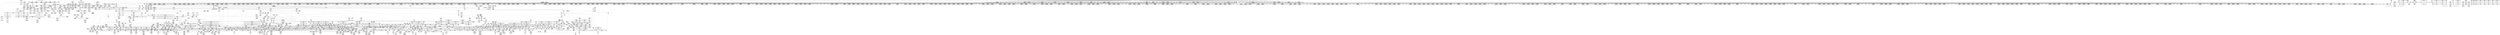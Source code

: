 digraph {
	CE0x3fa98f0 [shape=record,shape=Mrecord,label="{CE0x3fa98f0|selinux_msg_queue_msgrcv:tmp8|security/selinux/hooks.c,5284|*SummSource*}"]
	CE0x3fe4f30 [shape=record,shape=Mrecord,label="{CE0x3fe4f30|selinux_msg_queue_msgrcv:rc.0}"]
	CE0x409aef0 [shape=record,shape=Mrecord,label="{CE0x409aef0|__rcu_read_lock:tmp7|include/linux/rcupdate.h,240|*SummSink*}"]
	CE0x40a18e0 [shape=record,shape=Mrecord,label="{CE0x40a18e0|_call_void_lock_release(%struct.lockdep_map*_%map,_i32_1,_i64_ptrtoint_(i8*_blockaddress(_rcu_lock_release,_%__here)_to_i64))_#10,_!dbg_!27716|include/linux/rcupdate.h,423|*SummSink*}"]
	CE0x3ffd7e0 [shape=record,shape=Mrecord,label="{CE0x3ffd7e0|rcu_read_lock:tobool|include/linux/rcupdate.h,882|*SummSource*}"]
	CE0x3f9bd70 [shape=record,shape=Mrecord,label="{CE0x3f9bd70|selinux_msg_queue_msgrcv:tmp4|*LoadInst*|security/selinux/hooks.c,5277|*SummSink*}"]
	CE0x405ef00 [shape=record,shape=Mrecord,label="{CE0x405ef00|4:_i32,_:_CRE_4,8_|*MultipleSource*|security/selinux/hooks.c,196|*LoadInst*|security/selinux/hooks.c,196|security/selinux/hooks.c,197}"]
	CE0x3fd6670 [shape=record,shape=Mrecord,label="{CE0x3fd6670|__rcu_read_unlock:tmp3}"]
	CE0x3fae810 [shape=record,shape=Mrecord,label="{CE0x3fae810|selinux_msg_queue_msgrcv:bb}"]
	CE0x3ffcbb0 [shape=record,shape=Mrecord,label="{CE0x3ffcbb0|task_sid:if.then}"]
	CE0x40595f0 [shape=record,shape=Mrecord,label="{CE0x40595f0|i64_5|*Constant*}"]
	CE0x4037d10 [shape=record,shape=Mrecord,label="{CE0x4037d10|task_sid:tmp15|security/selinux/hooks.c,208}"]
	CE0x4012120 [shape=record,shape=Mrecord,label="{CE0x4012120|2472:_%struct.cred*,_:_CRE_2376,2384_|*MultipleSource*|Function::task_sid&Arg::task::|security/selinux/hooks.c,208|Function::selinux_msg_queue_msgrcv&Arg::target::}"]
	CE0x4015eb0 [shape=record,shape=Mrecord,label="{CE0x4015eb0|2472:_%struct.cred*,_:_CRE_2648,2656_|*MultipleSource*|Function::task_sid&Arg::task::|security/selinux/hooks.c,208|Function::selinux_msg_queue_msgrcv&Arg::target::}"]
	CE0x400bfa0 [shape=record,shape=Mrecord,label="{CE0x400bfa0|2472:_%struct.cred*,_:_CRE_1912,1920_|*MultipleSource*|Function::task_sid&Arg::task::|security/selinux/hooks.c,208|Function::selinux_msg_queue_msgrcv&Arg::target::}"]
	CE0x401cb80 [shape=record,shape=Mrecord,label="{CE0x401cb80|2472:_%struct.cred*,_:_CRE_2934,2935_}"]
	CE0x3ffec30 [shape=record,shape=Mrecord,label="{CE0x3ffec30|2472:_%struct.cred*,_:_CRE_160,164_|*MultipleSource*|Function::task_sid&Arg::task::|security/selinux/hooks.c,208|Function::selinux_msg_queue_msgrcv&Arg::target::}"]
	CE0x40256d0 [shape=record,shape=Mrecord,label="{CE0x40256d0|2472:_%struct.cred*,_:_CRE_5960,5968_|*MultipleSource*|Function::task_sid&Arg::task::|security/selinux/hooks.c,208|Function::selinux_msg_queue_msgrcv&Arg::target::}"]
	CE0x4051dd0 [shape=record,shape=Mrecord,label="{CE0x4051dd0|rcu_read_lock:tmp|*SummSource*}"]
	CE0x4001730 [shape=record,shape=Mrecord,label="{CE0x4001730|2472:_%struct.cred*,_:_CRE_584,592_|*MultipleSource*|Function::task_sid&Arg::task::|security/selinux/hooks.c,208|Function::selinux_msg_queue_msgrcv&Arg::target::}"]
	CE0x3ff7db0 [shape=record,shape=Mrecord,label="{CE0x3ff7db0|2472:_%struct.cred*,_:_CRE_368,376_|*MultipleSource*|Function::task_sid&Arg::task::|security/selinux/hooks.c,208|Function::selinux_msg_queue_msgrcv&Arg::target::}"]
	CE0x40122d0 [shape=record,shape=Mrecord,label="{CE0x40122d0|2472:_%struct.cred*,_:_CRE_2384,2392_|*MultipleSource*|Function::task_sid&Arg::task::|security/selinux/hooks.c,208|Function::selinux_msg_queue_msgrcv&Arg::target::}"]
	CE0x3fbd470 [shape=record,shape=Mrecord,label="{CE0x3fbd470|2472:_%struct.cred*,_:_CRE_656,660_|*MultipleSource*|Function::task_sid&Arg::task::|security/selinux/hooks.c,208|Function::selinux_msg_queue_msgrcv&Arg::target::}"]
	CE0x401ef20 [shape=record,shape=Mrecord,label="{CE0x401ef20|2472:_%struct.cred*,_:_CRE_2964,2965_}"]
	CE0x404b580 [shape=record,shape=Mrecord,label="{CE0x404b580|task_sid:tmp8|security/selinux/hooks.c,208}"]
	CE0x3faea40 [shape=record,shape=Mrecord,label="{CE0x3faea40|i64*_getelementptr_inbounds_(_11_x_i64_,_11_x_i64_*___llvm_gcov_ctr127,_i64_0,_i64_1)|*Constant*}"]
	CE0x408e540 [shape=record,shape=Mrecord,label="{CE0x408e540|rcu_read_unlock:tmp20|include/linux/rcupdate.h,933|*SummSink*}"]
	CE0x404e4b0 [shape=record,shape=Mrecord,label="{CE0x404e4b0|task_sid:tmp12|security/selinux/hooks.c,208}"]
	CE0x40800a0 [shape=record,shape=Mrecord,label="{CE0x40800a0|GLOBAL:__llvm_gcov_ctr132|Global_var:__llvm_gcov_ctr132|*SummSource*}"]
	CE0x4033010 [shape=record,shape=Mrecord,label="{CE0x4033010|2472:_%struct.cred*,_:_CRE_6644,6648_|*MultipleSource*|Function::task_sid&Arg::task::|security/selinux/hooks.c,208|Function::selinux_msg_queue_msgrcv&Arg::target::}"]
	CE0x4093fd0 [shape=record,shape=Mrecord,label="{CE0x4093fd0|rcu_lock_release:bb|*SummSource*}"]
	CE0x3fbd830 [shape=record,shape=Mrecord,label="{CE0x3fbd830|2472:_%struct.cred*,_:_CRE_672,680_|*MultipleSource*|Function::task_sid&Arg::task::|security/selinux/hooks.c,208|Function::selinux_msg_queue_msgrcv&Arg::target::}"]
	CE0x4011d60 [shape=record,shape=Mrecord,label="{CE0x4011d60|2472:_%struct.cred*,_:_CRE_2360,2368_|*MultipleSource*|Function::task_sid&Arg::task::|security/selinux/hooks.c,208|Function::selinux_msg_queue_msgrcv&Arg::target::}"]
	CE0x40bec70 [shape=record,shape=Mrecord,label="{CE0x40bec70|__rcu_read_unlock:tmp6|include/linux/rcupdate.h,245|*SummSink*}"]
	CE0x4031660 [shape=record,shape=Mrecord,label="{CE0x4031660|2472:_%struct.cred*,_:_CRE_6544,6552_|*MultipleSource*|Function::task_sid&Arg::task::|security/selinux/hooks.c,208|Function::selinux_msg_queue_msgrcv&Arg::target::}"]
	CE0x3f92dc0 [shape=record,shape=Mrecord,label="{CE0x3f92dc0|80:_i32,_112:_i8*,_:_CRE_13,14_}"]
	CE0x405d580 [shape=record,shape=Mrecord,label="{CE0x405d580|rcu_read_lock:tmp22|include/linux/rcupdate.h,884|*SummSource*}"]
	CE0x3fc0da0 [shape=record,shape=Mrecord,label="{CE0x3fc0da0|rcu_read_lock:tmp18|include/linux/rcupdate.h,882|*SummSource*}"]
	CE0x409de30 [shape=record,shape=Mrecord,label="{CE0x409de30|__preempt_count_add:tmp4|./arch/x86/include/asm/preempt.h,72|*SummSink*}"]
	CE0x40b4920 [shape=record,shape=Mrecord,label="{CE0x40b4920|_call_void_mcount()_#3|*SummSink*}"]
	CE0x3f87780 [shape=record,shape=Mrecord,label="{CE0x3f87780|i32_10|*Constant*|*SummSource*}"]
	CE0x3fc39c0 [shape=record,shape=Mrecord,label="{CE0x3fc39c0|80:_i32,_112:_i8*,_:_CRE_3,4_}"]
	CE0x40249e0 [shape=record,shape=Mrecord,label="{CE0x40249e0|2472:_%struct.cred*,_:_CRE_5912,5920_|*MultipleSource*|Function::task_sid&Arg::task::|security/selinux/hooks.c,208|Function::selinux_msg_queue_msgrcv&Arg::target::}"]
	CE0x4056f60 [shape=record,shape=Mrecord,label="{CE0x4056f60|_ret_void,_!dbg_!27717|include/linux/rcupdate.h,419|*SummSource*}"]
	CE0x4015cd0 [shape=record,shape=Mrecord,label="{CE0x4015cd0|2472:_%struct.cred*,_:_CRE_2616,2648_|*MultipleSource*|Function::task_sid&Arg::task::|security/selinux/hooks.c,208|Function::selinux_msg_queue_msgrcv&Arg::target::}"]
	CE0x405bc30 [shape=record,shape=Mrecord,label="{CE0x405bc30|rcu_read_unlock:tmp18|include/linux/rcupdate.h,933}"]
	CE0x3fb76b0 [shape=record,shape=Mrecord,label="{CE0x3fb76b0|80:_i32,_112:_i8*,_:_CRE_120,128_|*MultipleSource*|Function::selinux_msg_queue_msgrcv&Arg::msq::|security/selinux/hooks.c,5276}"]
	CE0x3fb5730 [shape=record,shape=Mrecord,label="{CE0x3fb5730|selinux_msg_queue_msgrcv:call|security/selinux/hooks.c,5273|*SummSource*}"]
	CE0x40adf70 [shape=record,shape=Mrecord,label="{CE0x40adf70|__preempt_count_sub:tmp2|*SummSink*}"]
	CE0x407b860 [shape=record,shape=Mrecord,label="{CE0x407b860|COLLAPSED:_GCMRE___llvm_gcov_ctr134_internal_global_4_x_i64_zeroinitializer:_elem_0:default:}"]
	CE0x408c8b0 [shape=record,shape=Mrecord,label="{CE0x408c8b0|rcu_read_unlock:if.end|*SummSource*}"]
	CE0x3fb4b30 [shape=record,shape=Mrecord,label="{CE0x3fb4b30|80:_i32,_112:_i8*,_:_CRE_64,65_}"]
	CE0x3fc2070 [shape=record,shape=Mrecord,label="{CE0x3fc2070|_ret_i32_%retval.0,_!dbg_!27728|security/selinux/avc.c,775|*SummSink*}"]
	CE0x40af490 [shape=record,shape=Mrecord,label="{CE0x40af490|i64*_getelementptr_inbounds_(_4_x_i64_,_4_x_i64_*___llvm_gcov_ctr134,_i64_0,_i64_1)|*Constant*|*SummSource*}"]
	CE0x4013950 [shape=record,shape=Mrecord,label="{CE0x4013950|2472:_%struct.cred*,_:_CRE_2520,2521_}"]
	CE0x400e310 [shape=record,shape=Mrecord,label="{CE0x400e310|2472:_%struct.cred*,_:_CRE_2056,2057_|*MultipleSource*|Function::task_sid&Arg::task::|security/selinux/hooks.c,208|Function::selinux_msg_queue_msgrcv&Arg::target::}"]
	CE0x3fb8850 [shape=record,shape=Mrecord,label="{CE0x3fb8850|selinux_msg_queue_msgrcv:security1|security/selinux/hooks.c,5277}"]
	CE0x40b00c0 [shape=record,shape=Mrecord,label="{CE0x40b00c0|i64*_getelementptr_inbounds_(_4_x_i64_,_4_x_i64_*___llvm_gcov_ctr135,_i64_0,_i64_3)|*Constant*}"]
	CE0x402a240 [shape=record,shape=Mrecord,label="{CE0x402a240|2472:_%struct.cred*,_:_CRE_6305,6306_}"]
	CE0x404eef0 [shape=record,shape=Mrecord,label="{CE0x404eef0|task_sid:tmp13|security/selinux/hooks.c,208|*SummSource*}"]
	CE0x4036b50 [shape=record,shape=Mrecord,label="{CE0x4036b50|task_sid:tmp4|*LoadInst*|security/selinux/hooks.c,208|*SummSink*}"]
	CE0x40819e0 [shape=record,shape=Mrecord,label="{CE0x40819e0|_call_void_mcount()_#3}"]
	CE0x405cc80 [shape=record,shape=Mrecord,label="{CE0x405cc80|rcu_read_lock:tmp15|include/linux/rcupdate.h,882|*SummSink*}"]
	CE0x3fa7f20 [shape=record,shape=Mrecord,label="{CE0x3fa7f20|i32_4|*Constant*}"]
	CE0x4033a80 [shape=record,shape=Mrecord,label="{CE0x4033a80|2472:_%struct.cred*,_:_CRE_6672,6680_|*MultipleSource*|Function::task_sid&Arg::task::|security/selinux/hooks.c,208|Function::selinux_msg_queue_msgrcv&Arg::target::}"]
	CE0x3ff4750 [shape=record,shape=Mrecord,label="{CE0x3ff4750|i64*_getelementptr_inbounds_(_13_x_i64_,_13_x_i64_*___llvm_gcov_ctr126,_i64_0,_i64_1)|*Constant*|*SummSink*}"]
	CE0x4086cd0 [shape=record,shape=Mrecord,label="{CE0x4086cd0|__rcu_read_unlock:tmp4|include/linux/rcupdate.h,244}"]
	CE0x408f420 [shape=record,shape=Mrecord,label="{CE0x408f420|rcu_read_unlock:tmp22|include/linux/rcupdate.h,935|*SummSource*}"]
	CE0x40223a0 [shape=record,shape=Mrecord,label="{CE0x40223a0|2472:_%struct.cred*,_:_CRE_3116,3120_|*MultipleSource*|Function::task_sid&Arg::task::|security/selinux/hooks.c,208|Function::selinux_msg_queue_msgrcv&Arg::target::}"]
	CE0x40471f0 [shape=record,shape=Mrecord,label="{CE0x40471f0|rcu_read_lock:land.lhs.true|*SummSink*}"]
	CE0x3ffaf40 [shape=record,shape=Mrecord,label="{CE0x3ffaf40|cred_sid:tmp1}"]
	CE0x3fbe3e0 [shape=record,shape=Mrecord,label="{CE0x3fbe3e0|2472:_%struct.cred*,_:_CRE_695,696_}"]
	CE0x3fbb270 [shape=record,shape=Mrecord,label="{CE0x3fbb270|80:_i32,_112:_i8*,_:_CRE_37,38_}"]
	CE0x3fa3fa0 [shape=record,shape=Mrecord,label="{CE0x3fa3fa0|avc_has_perm:requested|Function::avc_has_perm&Arg::requested::|*SummSource*}"]
	CE0x40bd6d0 [shape=record,shape=Mrecord,label="{CE0x40bd6d0|_call_void_asm_addl_$1,_%gs:$0_,_*m,ri,*m,_dirflag_,_fpsr_,_flags_(i32*___preempt_count,_i32_%sub,_i32*___preempt_count)_#3,_!dbg_!27717,_!srcloc_!27718|./arch/x86/include/asm/preempt.h,77|*SummSink*}"]
	CE0x407cb30 [shape=record,shape=Mrecord,label="{CE0x407cb30|i64*_getelementptr_inbounds_(_4_x_i64_,_4_x_i64_*___llvm_gcov_ctr130,_i64_0,_i64_1)|*Constant*|*SummSink*}"]
	CE0x3fbde60 [shape=record,shape=Mrecord,label="{CE0x3fbde60|2472:_%struct.cred*,_:_CRE_689,690_}"]
	CE0x408db10 [shape=record,shape=Mrecord,label="{CE0x408db10|i64*_getelementptr_inbounds_(_11_x_i64_,_11_x_i64_*___llvm_gcov_ctr132,_i64_0,_i64_0)|*Constant*|*SummSink*}"]
	CE0x3fb5050 [shape=record,shape=Mrecord,label="{CE0x3fb5050|selinux_msg_queue_msgrcv:if.end|*SummSource*}"]
	CE0x3ff3fe0 [shape=record,shape=Mrecord,label="{CE0x3ff3fe0|2472:_%struct.cred*,_:_CRE_92,96_|*MultipleSource*|Function::task_sid&Arg::task::|security/selinux/hooks.c,208|Function::selinux_msg_queue_msgrcv&Arg::target::}"]
	CE0x401dd50 [shape=record,shape=Mrecord,label="{CE0x401dd50|2472:_%struct.cred*,_:_CRE_2949,2950_}"]
	CE0x40b70a0 [shape=record,shape=Mrecord,label="{CE0x40b70a0|i64_ptrtoint_(i8*_blockaddress(_rcu_lock_acquire,_%__here)_to_i64)|*Constant*|*SummSource*}"]
	CE0x3f86620 [shape=record,shape=Mrecord,label="{CE0x3f86620|task_sid:land.lhs.true2|*SummSource*}"]
	CE0x407a0b0 [shape=record,shape=Mrecord,label="{CE0x407a0b0|GLOBAL:__llvm_gcov_ctr132|Global_var:__llvm_gcov_ctr132}"]
	CE0x3f96070 [shape=record,shape=Mrecord,label="{CE0x3f96070|i64*_getelementptr_inbounds_(_4_x_i64_,_4_x_i64_*___llvm_gcov_ctr135,_i64_0,_i64_2)|*Constant*|*SummSource*}"]
	CE0x40a4430 [shape=record,shape=Mrecord,label="{CE0x40a4430|_call_void_mcount()_#3|*SummSink*}"]
	CE0x3fafc20 [shape=record,shape=Mrecord,label="{CE0x3fafc20|80:_i32,_112:_i8*,_:_CRE_80,84_|*MultipleSource*|Function::selinux_msg_queue_msgrcv&Arg::msq::|security/selinux/hooks.c,5276}"]
	CE0x3fa32c0 [shape=record,shape=Mrecord,label="{CE0x3fa32c0|80:_i32,_112:_i8*,_:_CRE_50,51_}"]
	CE0x401ccb0 [shape=record,shape=Mrecord,label="{CE0x401ccb0|2472:_%struct.cred*,_:_CRE_2935,2936_}"]
	CE0x407e6f0 [shape=record,shape=Mrecord,label="{CE0x407e6f0|rcu_read_unlock:tmp14|include/linux/rcupdate.h,933|*SummSink*}"]
	CE0x4040b60 [shape=record,shape=Mrecord,label="{CE0x4040b60|task_sid:tmp20|security/selinux/hooks.c,208}"]
	CE0x407ab00 [shape=record,shape=Mrecord,label="{CE0x407ab00|_call_void_asm_sideeffect_,_memory_,_dirflag_,_fpsr_,_flags_()_#3,_!dbg_!27714,_!srcloc_!27715|include/linux/rcupdate.h,239|*SummSink*}"]
	CE0x4053a40 [shape=record,shape=Mrecord,label="{CE0x4053a40|GLOBAL:rcu_read_lock.__warned|Global_var:rcu_read_lock.__warned|*SummSink*}"]
	CE0x4029530 [shape=record,shape=Mrecord,label="{CE0x4029530|2472:_%struct.cred*,_:_CRE_6294,6295_}"]
	CE0x401b750 [shape=record,shape=Mrecord,label="{CE0x401b750|2472:_%struct.cred*,_:_CRE_2917,2918_}"]
	CE0x3ffcda0 [shape=record,shape=Mrecord,label="{CE0x3ffcda0|task_sid:if.then|*SummSink*}"]
	CE0x3ff73e0 [shape=record,shape=Mrecord,label="{CE0x3ff73e0|COLLAPSED:_GCMRE___llvm_gcov_ctr133_internal_global_4_x_i64_zeroinitializer:_elem_0:default:}"]
	CE0x4082970 [shape=record,shape=Mrecord,label="{CE0x4082970|rcu_read_unlock:tmp6|include/linux/rcupdate.h,933|*SummSink*}"]
	CE0x405c0b0 [shape=record,shape=Mrecord,label="{CE0x405c0b0|rcu_read_lock:tmp14|include/linux/rcupdate.h,882}"]
	CE0x40890a0 [shape=record,shape=Mrecord,label="{CE0x40890a0|_call_void___preempt_count_sub(i32_1)_#10,_!dbg_!27715|include/linux/rcupdate.h,244}"]
	CE0x3ff8f70 [shape=record,shape=Mrecord,label="{CE0x3ff8f70|2472:_%struct.cred*,_:_CRE_336,344_|*MultipleSource*|Function::task_sid&Arg::task::|security/selinux/hooks.c,208|Function::selinux_msg_queue_msgrcv&Arg::target::}"]
	CE0x401f8a0 [shape=record,shape=Mrecord,label="{CE0x401f8a0|2472:_%struct.cred*,_:_CRE_2972,2973_}"]
	CE0x402d420 [shape=record,shape=Mrecord,label="{CE0x402d420|2472:_%struct.cred*,_:_CRE_6347,6348_}"]
	CE0x404e700 [shape=record,shape=Mrecord,label="{CE0x404e700|task_sid:tmp13|security/selinux/hooks.c,208}"]
	CE0x408dff0 [shape=record,shape=Mrecord,label="{CE0x408dff0|rcu_read_unlock:tmp19|include/linux/rcupdate.h,933|*SummSink*}"]
	CE0x4046670 [shape=record,shape=Mrecord,label="{CE0x4046670|rcu_read_unlock:entry|*SummSink*}"]
	CE0x404cce0 [shape=record,shape=Mrecord,label="{CE0x404cce0|task_sid:tobool1|security/selinux/hooks.c,208|*SummSink*}"]
	CE0x3fe8b60 [shape=record,shape=Mrecord,label="{CE0x3fe8b60|GLOBAL:lockdep_rcu_suspicious|*Constant*}"]
	CE0x409faf0 [shape=record,shape=Mrecord,label="{CE0x409faf0|i64*_getelementptr_inbounds_(_4_x_i64_,_4_x_i64_*___llvm_gcov_ctr130,_i64_0,_i64_0)|*Constant*}"]
	CE0x40b4fe0 [shape=record,shape=Mrecord,label="{CE0x40b4fe0|rcu_lock_release:indirectgoto}"]
	CE0x4023280 [shape=record,shape=Mrecord,label="{CE0x4023280|2472:_%struct.cred*,_:_CRE_3152,3160_|*MultipleSource*|Function::task_sid&Arg::task::|security/selinux/hooks.c,208|Function::selinux_msg_queue_msgrcv&Arg::target::}"]
	CE0x4031440 [shape=record,shape=Mrecord,label="{CE0x4031440|2472:_%struct.cred*,_:_CRE_6536,6544_|*MultipleSource*|Function::task_sid&Arg::task::|security/selinux/hooks.c,208|Function::selinux_msg_queue_msgrcv&Arg::target::}"]
	CE0x3fb37f0 [shape=record,shape=Mrecord,label="{CE0x3fb37f0|rcu_read_lock:tmp3}"]
	CE0x4040d90 [shape=record,shape=Mrecord,label="{CE0x4040d90|task_sid:tmp20|security/selinux/hooks.c,208|*SummSink*}"]
	CE0x408ec90 [shape=record,shape=Mrecord,label="{CE0x408ec90|rcu_read_unlock:tmp21|include/linux/rcupdate.h,935|*SummSource*}"]
	CE0x4032760 [shape=record,shape=Mrecord,label="{CE0x4032760|2472:_%struct.cred*,_:_CRE_6616,6624_|*MultipleSource*|Function::task_sid&Arg::task::|security/selinux/hooks.c,208|Function::selinux_msg_queue_msgrcv&Arg::target::}"]
	CE0x4046450 [shape=record,shape=Mrecord,label="{CE0x4046450|GLOBAL:rcu_read_unlock|*Constant*|*SummSource*}"]
	CE0x406a090 [shape=record,shape=Mrecord,label="{CE0x406a090|__preempt_count_sub:tmp2}"]
	CE0x409d3f0 [shape=record,shape=Mrecord,label="{CE0x409d3f0|__preempt_count_add:tmp5|./arch/x86/include/asm/preempt.h,72|*SummSource*}"]
	CE0x4057430 [shape=record,shape=Mrecord,label="{CE0x4057430|__rcu_read_lock:tmp3|*SummSink*}"]
	CE0x400aaf0 [shape=record,shape=Mrecord,label="{CE0x400aaf0|task_sid:tmp19|security/selinux/hooks.c,208}"]
	CE0x4057860 [shape=record,shape=Mrecord,label="{CE0x4057860|i64_4|*Constant*}"]
	"CONST[source:0(mediator),value:2(dynamic)][purpose:{object}][SnkIdx:5]"
	CE0x3fa29c0 [shape=record,shape=Mrecord,label="{CE0x3fa29c0|i32_16|*Constant*|*SummSink*}"]
	CE0x40a5a70 [shape=record,shape=Mrecord,label="{CE0x40a5a70|COLLAPSED:_GCMRE___llvm_gcov_ctr130_internal_global_4_x_i64_zeroinitializer:_elem_0:default:}"]
	CE0x40b84a0 [shape=record,shape=Mrecord,label="{CE0x40b84a0|i64*_getelementptr_inbounds_(_4_x_i64_,_4_x_i64_*___llvm_gcov_ctr133,_i64_0,_i64_3)|*Constant*|*SummSource*}"]
	CE0x3f875a0 [shape=record,shape=Mrecord,label="{CE0x3f875a0|80:_i32,_112:_i8*,_:_CRE_216,224_|*MultipleSource*|Function::selinux_msg_queue_msgrcv&Arg::msq::|security/selinux/hooks.c,5276}"]
	CE0x4084540 [shape=record,shape=Mrecord,label="{CE0x4084540|rcu_lock_release:tmp1|*SummSource*}"]
	CE0x4014360 [shape=record,shape=Mrecord,label="{CE0x4014360|2472:_%struct.cred*,_:_CRE_2529,2530_}"]
	CE0x3ff1560 [shape=record,shape=Mrecord,label="{CE0x3ff1560|task_sid:tmp3|*SummSource*}"]
	CE0x4016090 [shape=record,shape=Mrecord,label="{CE0x4016090|2472:_%struct.cred*,_:_CRE_2656,2664_|*MultipleSource*|Function::task_sid&Arg::task::|security/selinux/hooks.c,208|Function::selinux_msg_queue_msgrcv&Arg::target::}"]
	CE0x4016450 [shape=record,shape=Mrecord,label="{CE0x4016450|2472:_%struct.cred*,_:_CRE_2672,2680_|*MultipleSource*|Function::task_sid&Arg::task::|security/selinux/hooks.c,208|Function::selinux_msg_queue_msgrcv&Arg::target::}"]
	CE0x405f920 [shape=record,shape=Mrecord,label="{CE0x405f920|rcu_read_lock:tmp20|include/linux/rcupdate.h,882}"]
	CE0x4025f50 [shape=record,shape=Mrecord,label="{CE0x4025f50|2472:_%struct.cred*,_:_CRE_5992,6000_|*MultipleSource*|Function::task_sid&Arg::task::|security/selinux/hooks.c,208|Function::selinux_msg_queue_msgrcv&Arg::target::}"]
	CE0x3f90890 [shape=record,shape=Mrecord,label="{CE0x3f90890|selinux_msg_queue_msgrcv:if.then|*SummSource*}"]
	CE0x3fc4ef0 [shape=record,shape=Mrecord,label="{CE0x3fc4ef0|4:_i32,_:_CRE_4,8_|*MultipleSource*|security/selinux/hooks.c,5276|security/selinux/hooks.c,5276|security/selinux/hooks.c,5282}"]
	CE0x405a8c0 [shape=record,shape=Mrecord,label="{CE0x405a8c0|rcu_read_lock:tmp12|include/linux/rcupdate.h,882|*SummSource*}"]
	CE0x401d9c0 [shape=record,shape=Mrecord,label="{CE0x401d9c0|2472:_%struct.cred*,_:_CRE_2946,2947_}"]
	CE0x401b620 [shape=record,shape=Mrecord,label="{CE0x401b620|2472:_%struct.cred*,_:_CRE_2916,2917_}"]
	CE0x3faca60 [shape=record,shape=Mrecord,label="{CE0x3faca60|selinux_msg_queue_msgrcv:tmp3|security/selinux/hooks.c,5276|*SummSource*}"]
	CE0x4042c70 [shape=record,shape=Mrecord,label="{CE0x4042c70|task_sid:tmp24|security/selinux/hooks.c,208|*SummSource*}"]
	CE0x40bd2e0 [shape=record,shape=Mrecord,label="{CE0x40bd2e0|_call_void_mcount()_#3|*SummSource*}"]
	CE0x40607a0 [shape=record,shape=Mrecord,label="{CE0x40607a0|rcu_read_lock:tmp22|include/linux/rcupdate.h,884}"]
	CE0x3ff85e0 [shape=record,shape=Mrecord,label="{CE0x3ff85e0|rcu_read_unlock:tmp6|include/linux/rcupdate.h,933|*SummSource*}"]
	CE0x4050010 [shape=record,shape=Mrecord,label="{CE0x4050010|task_sid:tobool|security/selinux/hooks.c,208}"]
	CE0x404ba70 [shape=record,shape=Mrecord,label="{CE0x404ba70|task_sid:tmp9|security/selinux/hooks.c,208}"]
	CE0x3fa52f0 [shape=record,shape=Mrecord,label="{CE0x3fa52f0|2472:_%struct.cred*,_:_CRE_432,440_|*MultipleSource*|Function::task_sid&Arg::task::|security/selinux/hooks.c,208|Function::selinux_msg_queue_msgrcv&Arg::target::}"]
	CE0x4011790 [shape=record,shape=Mrecord,label="{CE0x4011790|2472:_%struct.cred*,_:_CRE_2336,2344_|*MultipleSource*|Function::task_sid&Arg::task::|security/selinux/hooks.c,208|Function::selinux_msg_queue_msgrcv&Arg::target::}"]
	CE0x4040420 [shape=record,shape=Mrecord,label="{CE0x4040420|rcu_read_unlock:call|include/linux/rcupdate.h,933}"]
	CE0x3ffe170 [shape=record,shape=Mrecord,label="{CE0x3ffe170|cred_sid:tmp|*SummSource*}"]
	CE0x40bd020 [shape=record,shape=Mrecord,label="{CE0x40bd020|GLOBAL:__preempt_count|Global_var:__preempt_count|*SummSink*}"]
	CE0x401acd0 [shape=record,shape=Mrecord,label="{CE0x401acd0|2472:_%struct.cred*,_:_CRE_2908,2909_}"]
	CE0x40234a0 [shape=record,shape=Mrecord,label="{CE0x40234a0|2472:_%struct.cred*,_:_CRE_3160,3164_|*MultipleSource*|Function::task_sid&Arg::task::|security/selinux/hooks.c,208|Function::selinux_msg_queue_msgrcv&Arg::target::}"]
	CE0x4054000 [shape=record,shape=Mrecord,label="{CE0x4054000|rcu_read_lock:land.lhs.true2}"]
	CE0x3ff56f0 [shape=record,shape=Mrecord,label="{CE0x3ff56f0|rcu_read_lock:tobool|include/linux/rcupdate.h,882|*SummSink*}"]
	CE0x40f4690 [shape=record,shape=Mrecord,label="{CE0x40f4690|i64*_getelementptr_inbounds_(_4_x_i64_,_4_x_i64_*___llvm_gcov_ctr129,_i64_0,_i64_3)|*Constant*|*SummSink*}"]
	CE0x408cfb0 [shape=record,shape=Mrecord,label="{CE0x408cfb0|rcu_read_unlock:do.end|*SummSource*}"]
	CE0x408ce80 [shape=record,shape=Mrecord,label="{CE0x408ce80|rcu_read_unlock:do.end}"]
	CE0x4044460 [shape=record,shape=Mrecord,label="{CE0x4044460|task_sid:tmp27|security/selinux/hooks.c,208|*SummSink*}"]
	CE0x4084860 [shape=record,shape=Mrecord,label="{CE0x4084860|rcu_lock_release:tmp1|*SummSink*}"]
	CE0x408dca0 [shape=record,shape=Mrecord,label="{CE0x408dca0|rcu_read_unlock:tmp|*SummSource*}"]
	CE0x409b9b0 [shape=record,shape=Mrecord,label="{CE0x409b9b0|void_(i32*,_i32,_i32*)*_asm_addl_$1,_%gs:$0_,_*m,ri,*m,_dirflag_,_fpsr_,_flags_|*SummSink*}"]
	CE0x408eb20 [shape=record,shape=Mrecord,label="{CE0x408eb20|i64*_getelementptr_inbounds_(_11_x_i64_,_11_x_i64_*___llvm_gcov_ctr132,_i64_0,_i64_10)|*Constant*}"]
	CE0x4090d90 [shape=record,shape=Mrecord,label="{CE0x4090d90|GLOBAL:__rcu_read_unlock|*Constant*}"]
	CE0x3faed60 [shape=record,shape=Mrecord,label="{CE0x3faed60|task_sid:do.end|*SummSink*}"]
	CE0x400f7e0 [shape=record,shape=Mrecord,label="{CE0x400f7e0|2472:_%struct.cred*,_:_CRE_2136,2144_|*MultipleSource*|Function::task_sid&Arg::task::|security/selinux/hooks.c,208|Function::selinux_msg_queue_msgrcv&Arg::target::}"]
	CE0x3f9f950 [shape=record,shape=Mrecord,label="{CE0x3f9f950|80:_i32,_112:_i8*,_:_CRE_104,112_|*MultipleSource*|Function::selinux_msg_queue_msgrcv&Arg::msq::|security/selinux/hooks.c,5276}"]
	CE0x405bf40 [shape=record,shape=Mrecord,label="{CE0x405bf40|rcu_read_lock:tmp13|include/linux/rcupdate.h,882}"]
	CE0x3fa5570 [shape=record,shape=Mrecord,label="{CE0x3fa5570|i32_22|*Constant*|*SummSource*}"]
	CE0x4099cd0 [shape=record,shape=Mrecord,label="{CE0x4099cd0|i8*_undef|*Constant*}"]
	CE0x40bce90 [shape=record,shape=Mrecord,label="{CE0x40bce90|GLOBAL:__preempt_count|Global_var:__preempt_count|*SummSource*}"]
	CE0x40f4ed0 [shape=record,shape=Mrecord,label="{CE0x40f4ed0|_call_void_mcount()_#3}"]
	CE0x4084620 [shape=record,shape=Mrecord,label="{CE0x4084620|i64*_getelementptr_inbounds_(_4_x_i64_,_4_x_i64_*___llvm_gcov_ctr133,_i64_0,_i64_1)|*Constant*}"]
	CE0x3ff3040 [shape=record,shape=Mrecord,label="{CE0x3ff3040|2472:_%struct.cred*,_:_CRE_192,200_|*MultipleSource*|Function::task_sid&Arg::task::|security/selinux/hooks.c,208|Function::selinux_msg_queue_msgrcv&Arg::target::}"]
	CE0x40190e0 [shape=record,shape=Mrecord,label="{CE0x40190e0|2472:_%struct.cred*,_:_CRE_2840,2848_|*MultipleSource*|Function::task_sid&Arg::task::|security/selinux/hooks.c,208|Function::selinux_msg_queue_msgrcv&Arg::target::}"]
	CE0x3fc08c0 [shape=record,shape=Mrecord,label="{CE0x3fc08c0|rcu_read_lock:tmp17|include/linux/rcupdate.h,882|*SummSink*}"]
	CE0x40a8500 [shape=record,shape=Mrecord,label="{CE0x40a8500|i64*_getelementptr_inbounds_(_4_x_i64_,_4_x_i64_*___llvm_gcov_ctr129,_i64_0,_i64_3)|*Constant*|*SummSource*}"]
	CE0x403d4b0 [shape=record,shape=Mrecord,label="{CE0x403d4b0|GLOBAL:__preempt_count_add|*Constant*|*SummSource*}"]
	CE0x3fb4ec0 [shape=record,shape=Mrecord,label="{CE0x3fb4ec0|80:_i32,_112:_i8*,_:_CRE_67,68_}"]
	CE0x4013770 [shape=record,shape=Mrecord,label="{CE0x4013770|2472:_%struct.cred*,_:_CRE_2512,2520_|*MultipleSource*|Function::task_sid&Arg::task::|security/selinux/hooks.c,208|Function::selinux_msg_queue_msgrcv&Arg::target::}"]
	CE0x4013020 [shape=record,shape=Mrecord,label="{CE0x4013020|2472:_%struct.cred*,_:_CRE_2480,2488_|*MultipleSource*|Function::task_sid&Arg::task::|security/selinux/hooks.c,208|Function::selinux_msg_queue_msgrcv&Arg::target::}"]
	CE0x4015910 [shape=record,shape=Mrecord,label="{CE0x4015910|2472:_%struct.cred*,_:_CRE_2600,2608_|*MultipleSource*|Function::task_sid&Arg::task::|security/selinux/hooks.c,208|Function::selinux_msg_queue_msgrcv&Arg::target::}"]
	CE0x402c250 [shape=record,shape=Mrecord,label="{CE0x402c250|2472:_%struct.cred*,_:_CRE_6332,6333_}"]
	CE0x404a320 [shape=record,shape=Mrecord,label="{CE0x404a320|i8*_getelementptr_inbounds_(_25_x_i8_,_25_x_i8_*_.str45,_i32_0,_i32_0)|*Constant*|*SummSink*}"]
	CE0x400bb80 [shape=record,shape=Mrecord,label="{CE0x400bb80|_call_void_lockdep_rcu_suspicious(i8*_getelementptr_inbounds_(_25_x_i8_,_25_x_i8_*_.str3,_i32_0,_i32_0),_i32_208,_i8*_getelementptr_inbounds_(_41_x_i8_,_41_x_i8_*_.str44,_i32_0,_i32_0))_#10,_!dbg_!27732|security/selinux/hooks.c,208|*SummSink*}"]
	CE0x40bb3a0 [shape=record,shape=Mrecord,label="{CE0x40bb3a0|__preempt_count_sub:sub|./arch/x86/include/asm/preempt.h,77}"]
	CE0x3ffee10 [shape=record,shape=Mrecord,label="{CE0x3ffee10|2472:_%struct.cred*,_:_CRE_168,176_|*MultipleSource*|Function::task_sid&Arg::task::|security/selinux/hooks.c,208|Function::selinux_msg_queue_msgrcv&Arg::target::}"]
	CE0x4042c00 [shape=record,shape=Mrecord,label="{CE0x4042c00|i64*_getelementptr_inbounds_(_13_x_i64_,_13_x_i64_*___llvm_gcov_ctr126,_i64_0,_i64_11)|*Constant*|*SummSink*}"]
	CE0x3fe97f0 [shape=record,shape=Mrecord,label="{CE0x3fe97f0|i8*_getelementptr_inbounds_(_41_x_i8_,_41_x_i8_*_.str44,_i32_0,_i32_0)|*Constant*}"]
	CE0x4079e10 [shape=record,shape=Mrecord,label="{CE0x4079e10|rcu_read_unlock:tmp4|include/linux/rcupdate.h,933|*SummSink*}"]
	CE0x40bea50 [shape=record,shape=Mrecord,label="{CE0x40bea50|i64*_getelementptr_inbounds_(_4_x_i64_,_4_x_i64_*___llvm_gcov_ctr134,_i64_0,_i64_3)|*Constant*|*SummSink*}"]
	CE0x3fb8440 [shape=record,shape=Mrecord,label="{CE0x3fb8440|80:_i32,_112:_i8*,_:_CRE_43,44_}"]
	CE0x400df50 [shape=record,shape=Mrecord,label="{CE0x400df50|2472:_%struct.cred*,_:_CRE_2048,2052_|*MultipleSource*|Function::task_sid&Arg::task::|security/selinux/hooks.c,208|Function::selinux_msg_queue_msgrcv&Arg::target::}"]
	CE0x403ef90 [shape=record,shape=Mrecord,label="{CE0x403ef90|rcu_lock_acquire:bb|*SummSink*}"]
	CE0x3fb2a10 [shape=record,shape=Mrecord,label="{CE0x3fb2a10|i32_0|*Constant*}"]
	CE0x4093500 [shape=record,shape=Mrecord,label="{CE0x4093500|rcu_lock_release:tmp4|include/linux/rcupdate.h,423}"]
	CE0x3fb8300 [shape=record,shape=Mrecord,label="{CE0x3fb8300|80:_i32,_112:_i8*,_:_CRE_42,43_}"]
	CE0x407acb0 [shape=record,shape=Mrecord,label="{CE0x407acb0|i64*_getelementptr_inbounds_(_4_x_i64_,_4_x_i64_*___llvm_gcov_ctr128,_i64_0,_i64_3)|*Constant*}"]
	CE0x403d1b0 [shape=record,shape=Mrecord,label="{CE0x403d1b0|_call_void_lockdep_rcu_suspicious(i8*_getelementptr_inbounds_(_25_x_i8_,_25_x_i8_*_.str45,_i32_0,_i32_0),_i32_934,_i8*_getelementptr_inbounds_(_44_x_i8_,_44_x_i8_*_.str47,_i32_0,_i32_0))_#10,_!dbg_!27726|include/linux/rcupdate.h,933|*SummSink*}"]
	CE0x3fa2620 [shape=record,shape=Mrecord,label="{CE0x3fa2620|avc_has_perm:tclass|Function::avc_has_perm&Arg::tclass::|*SummSink*}"]
	CE0x400ff60 [shape=record,shape=Mrecord,label="{CE0x400ff60|2472:_%struct.cred*,_:_CRE_2168,2240_|*MultipleSource*|Function::task_sid&Arg::task::|security/selinux/hooks.c,208|Function::selinux_msg_queue_msgrcv&Arg::target::}"]
	CE0x4040810 [shape=record,shape=Mrecord,label="{CE0x4040810|_call_void_mcount()_#3|*SummSource*}"]
	CE0x3fe69c0 [shape=record,shape=Mrecord,label="{CE0x3fe69c0|selinux_msg_queue_msgrcv:sid6|security/selinux/hooks.c,5285}"]
	CE0x3fb1b80 [shape=record,shape=Mrecord,label="{CE0x3fb1b80|80:_i32,_112:_i8*,_:_CRE_36,37_}"]
	CE0x4037df0 [shape=record,shape=Mrecord,label="{CE0x4037df0|task_sid:tmp14|security/selinux/hooks.c,208|*SummSource*}"]
	CE0x407a880 [shape=record,shape=Mrecord,label="{CE0x407a880|rcu_read_unlock:tmp2}"]
	CE0x3fe59b0 [shape=record,shape=Mrecord,label="{CE0x3fe59b0|selinux_msg_queue_msgrcv:tmp15|security/selinux/hooks.c,5287}"]
	CE0x4045c50 [shape=record,shape=Mrecord,label="{CE0x4045c50|GLOBAL:rcu_read_unlock|*Constant*}"]
	CE0x4028560 [shape=record,shape=Mrecord,label="{CE0x4028560|2472:_%struct.cred*,_:_CRE_6256,6264_|*MultipleSource*|Function::task_sid&Arg::task::|security/selinux/hooks.c,208|Function::selinux_msg_queue_msgrcv&Arg::target::}"]
	CE0x4083d90 [shape=record,shape=Mrecord,label="{CE0x4083d90|_call_void_lock_acquire(%struct.lockdep_map*_%map,_i32_0,_i32_0,_i32_2,_i32_0,_%struct.lockdep_map*_null,_i64_ptrtoint_(i8*_blockaddress(_rcu_lock_acquire,_%__here)_to_i64))_#10,_!dbg_!27716|include/linux/rcupdate.h,418|*SummSource*}"]
	CE0x402d2f0 [shape=record,shape=Mrecord,label="{CE0x402d2f0|2472:_%struct.cred*,_:_CRE_6346,6347_}"]
	CE0x40452d0 [shape=record,shape=Mrecord,label="{CE0x40452d0|cred_sid:cred|Function::cred_sid&Arg::cred::}"]
	CE0x3ff32b0 [shape=record,shape=Mrecord,label="{CE0x3ff32b0|_call_void___rcu_read_lock()_#10,_!dbg_!27710|include/linux/rcupdate.h,879|*SummSource*}"]
	CE0x3ff35e0 [shape=record,shape=Mrecord,label="{CE0x3ff35e0|task_sid:tmp2|*SummSink*}"]
	CE0x4015190 [shape=record,shape=Mrecord,label="{CE0x4015190|2472:_%struct.cred*,_:_CRE_2592,2594_|*MultipleSource*|Function::task_sid&Arg::task::|security/selinux/hooks.c,208|Function::selinux_msg_queue_msgrcv&Arg::target::}"]
	CE0x4033670 [shape=record,shape=Mrecord,label="{CE0x4033670|2472:_%struct.cred*,_:_CRE_6660,6664_|*MultipleSource*|Function::task_sid&Arg::task::|security/selinux/hooks.c,208|Function::selinux_msg_queue_msgrcv&Arg::target::}"]
	CE0x3fc5d00 [shape=record,shape=Mrecord,label="{CE0x3fc5d00|selinux_msg_queue_msgrcv:tmp7|security/selinux/hooks.c,5282|*SummSource*}"]
	CE0x401ea60 [shape=record,shape=Mrecord,label="{CE0x401ea60|2472:_%struct.cred*,_:_CRE_2960,2961_}"]
	CE0x3fa5650 [shape=record,shape=Mrecord,label="{CE0x3fa5650|i32_22|*Constant*|*SummSink*}"]
	CE0x3fadda0 [shape=record,shape=Mrecord,label="{CE0x3fadda0|40:_i8*,_:_CRE_32,40_|*MultipleSource*|Function::selinux_msg_queue_msgrcv&Arg::msg::|security/selinux/hooks.c,5277}"]
	CE0x400a5d0 [shape=record,shape=Mrecord,label="{CE0x400a5d0|i64*_getelementptr_inbounds_(_13_x_i64_,_13_x_i64_*___llvm_gcov_ctr126,_i64_0,_i64_8)|*Constant*|*SummSink*}"]
	CE0x3ff7650 [shape=record,shape=Mrecord,label="{CE0x3ff7650|GLOBAL:__llvm_gcov_ctr132|Global_var:__llvm_gcov_ctr132|*SummSink*}"]
	CE0x408ef70 [shape=record,shape=Mrecord,label="{CE0x408ef70|i64*_getelementptr_inbounds_(_11_x_i64_,_11_x_i64_*___llvm_gcov_ctr132,_i64_0,_i64_10)|*Constant*|*SummSource*}"]
	CE0x404f030 [shape=record,shape=Mrecord,label="{CE0x404f030|task_sid:tobool4|security/selinux/hooks.c,208}"]
	CE0x4024160 [shape=record,shape=Mrecord,label="{CE0x4024160|2472:_%struct.cred*,_:_CRE_5880,5888_|*MultipleSource*|Function::task_sid&Arg::task::|security/selinux/hooks.c,208|Function::selinux_msg_queue_msgrcv&Arg::target::}"]
	CE0x401c200 [shape=record,shape=Mrecord,label="{CE0x401c200|2472:_%struct.cred*,_:_CRE_2926,2927_}"]
	CE0x3fe7420 [shape=record,shape=Mrecord,label="{CE0x3fe7420|selinux_msg_queue_msgrcv:call7|security/selinux/hooks.c,5285}"]
	CE0x40b7f60 [shape=record,shape=Mrecord,label="{CE0x40b7f60|i64_ptrtoint_(i8*_blockaddress(_rcu_lock_release,_%__here)_to_i64)|*Constant*|*SummSink*}"]
	CE0x4040f90 [shape=record,shape=Mrecord,label="{CE0x4040f90|task_sid:tmp22|security/selinux/hooks.c,208}"]
	CE0x40b6a30 [shape=record,shape=Mrecord,label="{CE0x40b6a30|i64*_getelementptr_inbounds_(_4_x_i64_,_4_x_i64_*___llvm_gcov_ctr130,_i64_0,_i64_3)|*Constant*}"]
	CE0x3fc0b50 [shape=record,shape=Mrecord,label="{CE0x3fc0b50|rcu_read_lock:tmp18|include/linux/rcupdate.h,882}"]
	CE0x3fae130 [shape=record,shape=Mrecord,label="{CE0x3fae130|80:_i32,_112:_i8*,_:_CRE_29,30_}"]
	"CONST[source:0(mediator),value:2(dynamic)][purpose:{subject}][SnkIdx:4]"
	CE0x4056570 [shape=record,shape=Mrecord,label="{CE0x4056570|i64*_getelementptr_inbounds_(_11_x_i64_,_11_x_i64_*___llvm_gcov_ctr127,_i64_0,_i64_0)|*Constant*}"]
	CE0x4000fb0 [shape=record,shape=Mrecord,label="{CE0x4000fb0|2472:_%struct.cred*,_:_CRE_552,560_|*MultipleSource*|Function::task_sid&Arg::task::|security/selinux/hooks.c,208|Function::selinux_msg_queue_msgrcv&Arg::target::}"]
	CE0x4020230 [shape=record,shape=Mrecord,label="{CE0x4020230|2472:_%struct.cred*,_:_CRE_2992,3000_|*MultipleSource*|Function::task_sid&Arg::task::|security/selinux/hooks.c,208|Function::selinux_msg_queue_msgrcv&Arg::target::}"]
	CE0x409bd70 [shape=record,shape=Mrecord,label="{CE0x409bd70|rcu_lock_release:__here|*SummSource*}"]
	CE0x4082ae0 [shape=record,shape=Mrecord,label="{CE0x4082ae0|rcu_read_unlock:tmp7|include/linux/rcupdate.h,933}"]
	CE0x402bc60 [shape=record,shape=Mrecord,label="{CE0x402bc60|2472:_%struct.cred*,_:_CRE_6327,6328_}"]
	CE0x409fec0 [shape=record,shape=Mrecord,label="{CE0x409fec0|i64*_getelementptr_inbounds_(_4_x_i64_,_4_x_i64_*___llvm_gcov_ctr130,_i64_0,_i64_0)|*Constant*|*SummSource*}"]
	CE0x40b3010 [shape=record,shape=Mrecord,label="{CE0x40b3010|i64*_getelementptr_inbounds_(_4_x_i64_,_4_x_i64_*___llvm_gcov_ctr129,_i64_0,_i64_0)|*Constant*|*SummSink*}"]
	CE0x402cd00 [shape=record,shape=Mrecord,label="{CE0x402cd00|2472:_%struct.cred*,_:_CRE_6341,6342_}"]
	CE0x40178f0 [shape=record,shape=Mrecord,label="{CE0x40178f0|2472:_%struct.cred*,_:_CRE_2744,2752_|*MultipleSource*|Function::task_sid&Arg::task::|security/selinux/hooks.c,208|Function::selinux_msg_queue_msgrcv&Arg::target::}"]
	CE0x40e6d60 [shape=record,shape=Mrecord,label="{CE0x40e6d60|i64*_getelementptr_inbounds_(_4_x_i64_,_4_x_i64_*___llvm_gcov_ctr135,_i64_0,_i64_1)|*Constant*|*SummSource*}"]
	CE0x40410f0 [shape=record,shape=Mrecord,label="{CE0x40410f0|task_sid:tmp21|security/selinux/hooks.c,208|*SummSource*}"]
	CE0x40b8b60 [shape=record,shape=Mrecord,label="{CE0x40b8b60|rcu_lock_release:tmp7}"]
	CE0x4090fd0 [shape=record,shape=Mrecord,label="{CE0x4090fd0|_ret_void,_!dbg_!27717|include/linux/rcupdate.h,424}"]
	CE0x3fe4830 [shape=record,shape=Mrecord,label="{CE0x3fe4830|i16_26|*Constant*|*SummSink*}"]
	CE0x4058e90 [shape=record,shape=Mrecord,label="{CE0x4058e90|GLOBAL:__llvm_gcov_ctr127|Global_var:__llvm_gcov_ctr127|*SummSink*}"]
	CE0x4066a60 [shape=record,shape=Mrecord,label="{CE0x4066a60|__preempt_count_sub:do.end}"]
	CE0x3fadf30 [shape=record,shape=Mrecord,label="{CE0x3fadf30|i32_1|*Constant*|*SummSource*}"]
	CE0x403e8a0 [shape=record,shape=Mrecord,label="{CE0x403e8a0|rcu_read_unlock:tmp4|include/linux/rcupdate.h,933}"]
	CE0x3fca150 [shape=record,shape=Mrecord,label="{CE0x3fca150|selinux_msg_queue_msgrcv:ipc_id|security/selinux/hooks.c,5280|*SummSource*}"]
	CE0x3fb22a0 [shape=record,shape=Mrecord,label="{CE0x3fb22a0|selinux_msg_queue_msgrcv:target|Function::selinux_msg_queue_msgrcv&Arg::target::|*SummSink*}"]
	CE0x4027af0 [shape=record,shape=Mrecord,label="{CE0x4027af0|2472:_%struct.cred*,_:_CRE_6216,6224_|*MultipleSource*|Function::task_sid&Arg::task::|security/selinux/hooks.c,208|Function::selinux_msg_queue_msgrcv&Arg::target::}"]
	CE0x3fb05e0 [shape=record,shape=Mrecord,label="{CE0x3fb05e0|_call_void_mcount()_#3}"]
	CE0x3ff3b10 [shape=record,shape=Mrecord,label="{CE0x3ff3b10|cred_sid:tmp2|*SummSink*}"]
	CE0x4090960 [shape=record,shape=Mrecord,label="{CE0x4090960|rcu_lock_release:map|Function::rcu_lock_release&Arg::map::}"]
	CE0x3fb6b40 [shape=record,shape=Mrecord,label="{CE0x3fb6b40|rcu_read_lock:do.end}"]
	CE0x4086290 [shape=record,shape=Mrecord,label="{CE0x4086290|i64*_getelementptr_inbounds_(_4_x_i64_,_4_x_i64_*___llvm_gcov_ctr130,_i64_0,_i64_2)|*Constant*}"]
	CE0x3f99840 [shape=record,shape=Mrecord,label="{CE0x3f99840|80:_i32,_112:_i8*,_:_CRE_70,71_}"]
	CE0x3f859b0 [shape=record,shape=Mrecord,label="{CE0x3f859b0|80:_i32,_112:_i8*,_:_CRE_22,23_}"]
	CE0x3fb4d90 [shape=record,shape=Mrecord,label="{CE0x3fb4d90|80:_i32,_112:_i8*,_:_CRE_66,67_}"]
	CE0x4066ed0 [shape=record,shape=Mrecord,label="{CE0x4066ed0|__preempt_count_sub:tmp}"]
	CE0x4043f70 [shape=record,shape=Mrecord,label="{CE0x4043f70|task_sid:call7|security/selinux/hooks.c,208}"]
	CE0x4093c70 [shape=record,shape=Mrecord,label="{CE0x4093c70|__preempt_count_add:tmp6|./arch/x86/include/asm/preempt.h,73}"]
	CE0x4055390 [shape=record,shape=Mrecord,label="{CE0x4055390|rcu_read_unlock:tmp8|include/linux/rcupdate.h,933|*SummSource*}"]
	CE0x40593f0 [shape=record,shape=Mrecord,label="{CE0x40593f0|rcu_read_lock:if.then}"]
	CE0x4027ce0 [shape=record,shape=Mrecord,label="{CE0x4027ce0|2472:_%struct.cred*,_:_CRE_6224,6232_|*MultipleSource*|Function::task_sid&Arg::task::|security/selinux/hooks.c,208|Function::selinux_msg_queue_msgrcv&Arg::target::}"]
	CE0x40449f0 [shape=record,shape=Mrecord,label="{CE0x40449f0|task_sid:call7|security/selinux/hooks.c,208|*SummSink*}"]
	CE0x403d610 [shape=record,shape=Mrecord,label="{CE0x403d610|__preempt_count_add:entry|*SummSource*}"]
	CE0x4087dd0 [shape=record,shape=Mrecord,label="{CE0x4087dd0|rcu_lock_acquire:tmp1}"]
	CE0x404bf30 [shape=record,shape=Mrecord,label="{CE0x404bf30|GLOBAL:task_sid.__warned|Global_var:task_sid.__warned|*SummSource*}"]
	CE0x3fa4d50 [shape=record,shape=Mrecord,label="{CE0x3fa4d50|task_sid:call|security/selinux/hooks.c,208}"]
	CE0x402d7b0 [shape=record,shape=Mrecord,label="{CE0x402d7b0|2472:_%struct.cred*,_:_CRE_6350,6351_}"]
	CE0x4092d50 [shape=record,shape=Mrecord,label="{CE0x4092d50|__rcu_read_lock:tmp1|*SummSource*}"]
	CE0x402f900 [shape=record,shape=Mrecord,label="{CE0x402f900|2472:_%struct.cred*,_:_CRE_6456,6464_|*MultipleSource*|Function::task_sid&Arg::task::|security/selinux/hooks.c,208|Function::selinux_msg_queue_msgrcv&Arg::target::}"]
	"CONST[source:0(mediator),value:2(dynamic)][purpose:{object}][SnkIdx:6]"
	CE0x3fb19a0 [shape=record,shape=Mrecord,label="{CE0x3fb19a0|80:_i32,_112:_i8*,_:_CRE_34,35_}"]
	CE0x40438e0 [shape=record,shape=Mrecord,label="{CE0x40438e0|task_sid:tmp27|security/selinux/hooks.c,208}"]
	CE0x405a420 [shape=record,shape=Mrecord,label="{CE0x405a420|rcu_read_lock:tmp11|include/linux/rcupdate.h,882|*SummSource*}"]
	CE0x3fa7890 [shape=record,shape=Mrecord,label="{CE0x3fa7890|i64*_getelementptr_inbounds_(_5_x_i64_,_5_x_i64_*___llvm_gcov_ctr309,_i64_0,_i64_0)|*Constant*}"]
	CE0x409d230 [shape=record,shape=Mrecord,label="{CE0x409d230|__preempt_count_add:tmp5|./arch/x86/include/asm/preempt.h,72}"]
	CE0x3ff67e0 [shape=record,shape=Mrecord,label="{CE0x3ff67e0|rcu_read_lock:land.lhs.true2|*SummSink*}"]
	CE0x4094800 [shape=record,shape=Mrecord,label="{CE0x4094800|i64*_getelementptr_inbounds_(_4_x_i64_,_4_x_i64_*___llvm_gcov_ctr128,_i64_0,_i64_0)|*Constant*|*SummSink*}"]
	CE0x401d3d0 [shape=record,shape=Mrecord,label="{CE0x401d3d0|2472:_%struct.cred*,_:_CRE_2941,2942_}"]
	CE0x3ff3aa0 [shape=record,shape=Mrecord,label="{CE0x3ff3aa0|cred_sid:tmp2|*SummSource*}"]
	CE0x3fb2c00 [shape=record,shape=Mrecord,label="{CE0x3fb2c00|_ret_void,_!dbg_!27735|include/linux/rcupdate.h,884}"]
	CE0x4014450 [shape=record,shape=Mrecord,label="{CE0x4014450|2472:_%struct.cred*,_:_CRE_2530,2531_}"]
	CE0x40a5dd0 [shape=record,shape=Mrecord,label="{CE0x40a5dd0|rcu_lock_acquire:tmp4|include/linux/rcupdate.h,418|*SummSink*}"]
	CE0x401bfa0 [shape=record,shape=Mrecord,label="{CE0x401bfa0|2472:_%struct.cred*,_:_CRE_2924,2925_}"]
	CE0x40111f0 [shape=record,shape=Mrecord,label="{CE0x40111f0|2472:_%struct.cred*,_:_CRE_2312,2320_|*MultipleSource*|Function::task_sid&Arg::task::|security/selinux/hooks.c,208|Function::selinux_msg_queue_msgrcv&Arg::target::}"]
	CE0x3ff1d80 [shape=record,shape=Mrecord,label="{CE0x3ff1d80|2472:_%struct.cred*,_:_CRE_80,84_|*MultipleSource*|Function::task_sid&Arg::task::|security/selinux/hooks.c,208|Function::selinux_msg_queue_msgrcv&Arg::target::}"]
	CE0x4057130 [shape=record,shape=Mrecord,label="{CE0x4057130|__rcu_read_lock:tmp2|*SummSource*}"]
	CE0x3ff8d90 [shape=record,shape=Mrecord,label="{CE0x3ff8d90|2472:_%struct.cred*,_:_CRE_328,336_|*MultipleSource*|Function::task_sid&Arg::task::|security/selinux/hooks.c,208|Function::selinux_msg_queue_msgrcv&Arg::target::}"]
	CE0x3fef9e0 [shape=record,shape=Mrecord,label="{CE0x3fef9e0|i64_1|*Constant*}"]
	CE0x4031000 [shape=record,shape=Mrecord,label="{CE0x4031000|2472:_%struct.cred*,_:_CRE_6520,6528_|*MultipleSource*|Function::task_sid&Arg::task::|security/selinux/hooks.c,208|Function::selinux_msg_queue_msgrcv&Arg::target::}"]
	CE0x3fbe300 [shape=record,shape=Mrecord,label="{CE0x3fbe300|2472:_%struct.cred*,_:_CRE_693,694_}"]
	CE0x3fa4240 [shape=record,shape=Mrecord,label="{CE0x3fa4240|avc_has_perm:auditdata|Function::avc_has_perm&Arg::auditdata::|*SummSource*}"]
	CE0x40803c0 [shape=record,shape=Mrecord,label="{CE0x40803c0|__rcu_read_lock:tmp4|include/linux/rcupdate.h,239}"]
	CE0x402c380 [shape=record,shape=Mrecord,label="{CE0x402c380|2472:_%struct.cred*,_:_CRE_6333,6334_}"]
	CE0x404ef60 [shape=record,shape=Mrecord,label="{CE0x404ef60|task_sid:tmp13|security/selinux/hooks.c,208|*SummSink*}"]
	CE0x4036060 [shape=record,shape=Mrecord,label="{CE0x4036060|2472:_%struct.cred*,_:_CRE_10624,10628_|*MultipleSource*|Function::task_sid&Arg::task::|security/selinux/hooks.c,208|Function::selinux_msg_queue_msgrcv&Arg::target::}"]
	CE0x40941f0 [shape=record,shape=Mrecord,label="{CE0x40941f0|GLOBAL:lock_acquire|*Constant*|*SummSource*}"]
	CE0x4014ae0 [shape=record,shape=Mrecord,label="{CE0x4014ae0|2472:_%struct.cred*,_:_CRE_2544,2568_|*MultipleSource*|Function::task_sid&Arg::task::|security/selinux/hooks.c,208|Function::selinux_msg_queue_msgrcv&Arg::target::}"]
	CE0x3fa8560 [shape=record,shape=Mrecord,label="{CE0x3fa8560|task_sid:tmp5|security/selinux/hooks.c,208|*SummSource*}"]
	CE0x4092900 [shape=record,shape=Mrecord,label="{CE0x4092900|__rcu_read_lock:bb|*SummSink*}"]
	CE0x3fe7ec0 [shape=record,shape=Mrecord,label="{CE0x3fe7ec0|_ret_i32_%rc.0,_!dbg_!27744|security/selinux/hooks.c,5287|*SummSource*}"]
	CE0x40b7840 [shape=record,shape=Mrecord,label="{CE0x40b7840|i64*_getelementptr_inbounds_(_4_x_i64_,_4_x_i64_*___llvm_gcov_ctr130,_i64_0,_i64_3)|*Constant*|*SummSource*}"]
	CE0x3f9b130 [shape=record,shape=Mrecord,label="{CE0x3f9b130|2472:_%struct.cred*,_:_CRE_400,408_|*MultipleSource*|Function::task_sid&Arg::task::|security/selinux/hooks.c,208|Function::selinux_msg_queue_msgrcv&Arg::target::}"]
	"CONST[source:0(mediator),value:0(static)][purpose:{operation}][SnkIdx:3]"
	CE0x40e7380 [shape=record,shape=Mrecord,label="{CE0x40e7380|__preempt_count_sub:tmp3|*SummSource*}"]
	CE0x3ff7820 [shape=record,shape=Mrecord,label="{CE0x3ff7820|rcu_read_unlock:tmp5|include/linux/rcupdate.h,933|*SummSource*}"]
	CE0x3fa4f30 [shape=record,shape=Mrecord,label="{CE0x3fa4f30|2472:_%struct.cred*,_:_CRE_416,424_|*MultipleSource*|Function::task_sid&Arg::task::|security/selinux/hooks.c,208|Function::selinux_msg_queue_msgrcv&Arg::target::}"]
	CE0x40258f0 [shape=record,shape=Mrecord,label="{CE0x40258f0|2472:_%struct.cred*,_:_CRE_5968,5976_|*MultipleSource*|Function::task_sid&Arg::task::|security/selinux/hooks.c,208|Function::selinux_msg_queue_msgrcv&Arg::target::}"]
	CE0x3fe7860 [shape=record,shape=Mrecord,label="{CE0x3fe7860|selinux_msg_queue_msgrcv:tmp16|security/selinux/hooks.c,5287}"]
	CE0x4043d80 [shape=record,shape=Mrecord,label="{CE0x4043d80|task_sid:tmp26|security/selinux/hooks.c,208|*SummSource*}"]
	CE0x401e6d0 [shape=record,shape=Mrecord,label="{CE0x401e6d0|2472:_%struct.cred*,_:_CRE_2957,2958_}"]
	CE0x409bc60 [shape=record,shape=Mrecord,label="{CE0x409bc60|rcu_lock_release:bb}"]
	CE0x3fe4450 [shape=record,shape=Mrecord,label="{CE0x3fe4450|i16_26|*Constant*}"]
	CE0x4083140 [shape=record,shape=Mrecord,label="{CE0x4083140|rcu_read_unlock:tmp10|include/linux/rcupdate.h,933|*SummSink*}"]
	CE0x4038340 [shape=record,shape=Mrecord,label="{CE0x4038340|task_sid:tmp17|security/selinux/hooks.c,208}"]
	CE0x3fb8620 [shape=record,shape=Mrecord,label="{CE0x3fb8620|80:_i32,_112:_i8*,_:_CRE_45,46_}"]
	CE0x40a93d0 [shape=record,shape=Mrecord,label="{CE0x40a93d0|__preempt_count_add:tmp1}"]
	CE0x401bc10 [shape=record,shape=Mrecord,label="{CE0x401bc10|2472:_%struct.cred*,_:_CRE_2921,2922_}"]
	CE0x403fe20 [shape=record,shape=Mrecord,label="{CE0x403fe20|_ret_void,_!dbg_!27719|./arch/x86/include/asm/preempt.h,73}"]
	CE0x407a8f0 [shape=record,shape=Mrecord,label="{CE0x407a8f0|rcu_read_unlock:tmp2|*SummSource*}"]
	CE0x3fe2210 [shape=record,shape=Mrecord,label="{CE0x3fe2210|selinux_msg_queue_msgrcv:tmp10|security/selinux/hooks.c,5284}"]
	CE0x404c560 [shape=record,shape=Mrecord,label="{CE0x404c560|task_sid:tobool1|security/selinux/hooks.c,208|*SummSource*}"]
	CE0x4081710 [shape=record,shape=Mrecord,label="{CE0x4081710|i64*_getelementptr_inbounds_(_11_x_i64_,_11_x_i64_*___llvm_gcov_ctr132,_i64_0,_i64_1)|*Constant*}"]
	CE0x4014000 [shape=record,shape=Mrecord,label="{CE0x4014000|2472:_%struct.cred*,_:_CRE_2525,2526_}"]
	CE0x408f090 [shape=record,shape=Mrecord,label="{CE0x408f090|rcu_read_unlock:tmp21|include/linux/rcupdate.h,935|*SummSink*}"]
	CE0x40a6c90 [shape=record,shape=Mrecord,label="{CE0x40a6c90|__preempt_count_add:tmp7|./arch/x86/include/asm/preempt.h,73|*SummSink*}"]
	CE0x3fbc5a0 [shape=record,shape=Mrecord,label="{CE0x3fbc5a0|2472:_%struct.cred*,_:_CRE_608,616_|*MultipleSource*|Function::task_sid&Arg::task::|security/selinux/hooks.c,208|Function::selinux_msg_queue_msgrcv&Arg::target::}"]
	CE0x3ff1600 [shape=record,shape=Mrecord,label="{CE0x3ff1600|task_sid:tmp3|*SummSink*}"]
	CE0x3fe9580 [shape=record,shape=Mrecord,label="{CE0x3fe9580|i32_208|*Constant*|*SummSink*}"]
	CE0x4044110 [shape=record,shape=Mrecord,label="{CE0x4044110|task_sid:tmp27|security/selinux/hooks.c,208|*SummSource*}"]
	CE0x4091230 [shape=record,shape=Mrecord,label="{CE0x4091230|_ret_void,_!dbg_!27717|include/linux/rcupdate.h,424|*SummSink*}"]
	CE0x408d940 [shape=record,shape=Mrecord,label="{CE0x408d940|i64*_getelementptr_inbounds_(_11_x_i64_,_11_x_i64_*___llvm_gcov_ctr132,_i64_0,_i64_0)|*Constant*|*SummSource*}"]
	CE0x40289d0 [shape=record,shape=Mrecord,label="{CE0x40289d0|2472:_%struct.cred*,_:_CRE_6280,6284_|*MultipleSource*|Function::task_sid&Arg::task::|security/selinux/hooks.c,208|Function::selinux_msg_queue_msgrcv&Arg::target::}"]
	CE0x3fa84c0 [shape=record,shape=Mrecord,label="{CE0x3fa84c0|task_sid:tmp5|security/selinux/hooks.c,208}"]
	CE0x4024380 [shape=record,shape=Mrecord,label="{CE0x4024380|2472:_%struct.cred*,_:_CRE_5888,5896_|*MultipleSource*|Function::task_sid&Arg::task::|security/selinux/hooks.c,208|Function::selinux_msg_queue_msgrcv&Arg::target::}"]
	CE0x3fae400 [shape=record,shape=Mrecord,label="{CE0x3fae400|80:_i32,_112:_i8*,_:_CRE_32,33_}"]
	CE0x404eac0 [shape=record,shape=Mrecord,label="{CE0x404eac0|task_sid:tmp12|security/selinux/hooks.c,208|*SummSource*}"]
	CE0x40b2e70 [shape=record,shape=Mrecord,label="{CE0x40b2e70|__preempt_count_sub:tmp1|*SummSink*}"]
	CE0x400e6d0 [shape=record,shape=Mrecord,label="{CE0x400e6d0|2472:_%struct.cred*,_:_CRE_2072,2076_|*MultipleSource*|Function::task_sid&Arg::task::|security/selinux/hooks.c,208|Function::selinux_msg_queue_msgrcv&Arg::target::}"]
	CE0x3f9ad70 [shape=record,shape=Mrecord,label="{CE0x3f9ad70|2472:_%struct.cred*,_:_CRE_384,392_|*MultipleSource*|Function::task_sid&Arg::task::|security/selinux/hooks.c,208|Function::selinux_msg_queue_msgrcv&Arg::target::}"]
	CE0x3fa49c0 [shape=record,shape=Mrecord,label="{CE0x3fa49c0|80:_i32,_112:_i8*,_:_CRE_38,39_}"]
	CE0x40a4a70 [shape=record,shape=Mrecord,label="{CE0x40a4a70|rcu_lock_release:tmp1}"]
	CE0x408d4b0 [shape=record,shape=Mrecord,label="{CE0x408d4b0|rcu_read_unlock:land.lhs.true2}"]
	CE0x40b8870 [shape=record,shape=Mrecord,label="{CE0x40b8870|rcu_lock_release:tmp6|*SummSource*}"]
	"CONST[source:1(input),value:2(dynamic)][purpose:{object}][SrcIdx:4]"
	CE0x3f87210 [shape=record,shape=Mrecord,label="{CE0x3f87210|80:_i32,_112:_i8*,_:_CRE_200,208_|*MultipleSource*|Function::selinux_msg_queue_msgrcv&Arg::msq::|security/selinux/hooks.c,5276}"]
	CE0x409b3e0 [shape=record,shape=Mrecord,label="{CE0x409b3e0|__rcu_read_lock:tmp|*SummSink*}"]
	CE0x40913e0 [shape=record,shape=Mrecord,label="{CE0x40913e0|_call_void___rcu_read_unlock()_#10,_!dbg_!27734|include/linux/rcupdate.h,937|*SummSource*}"]
	CE0x402ded0 [shape=record,shape=Mrecord,label="{CE0x402ded0|2472:_%struct.cred*,_:_CRE_6356,6357_}"]
	CE0x3fc8170 [shape=record,shape=Mrecord,label="{CE0x3fc8170|i16_27|*Constant*|*SummSource*}"]
	CE0x3fc9840 [shape=record,shape=Mrecord,label="{CE0x3fc9840|selinux_msg_queue_msgrcv:tmp7|security/selinux/hooks.c,5282|*SummSink*}"]
	CE0x4025b10 [shape=record,shape=Mrecord,label="{CE0x4025b10|2472:_%struct.cred*,_:_CRE_5976,5984_|*MultipleSource*|Function::task_sid&Arg::task::|security/selinux/hooks.c,208|Function::selinux_msg_queue_msgrcv&Arg::target::}"]
	CE0x3ff09b0 [shape=record,shape=Mrecord,label="{CE0x3ff09b0|rcu_lock_acquire:entry}"]
	CE0x408b230 [shape=record,shape=Mrecord,label="{CE0x408b230|i32_934|*Constant*}"]
	CE0x4058280 [shape=record,shape=Mrecord,label="{CE0x4058280|GLOBAL:__llvm_gcov_ctr127|Global_var:__llvm_gcov_ctr127}"]
	CE0x40a6e20 [shape=record,shape=Mrecord,label="{CE0x40a6e20|i64*_getelementptr_inbounds_(_4_x_i64_,_4_x_i64_*___llvm_gcov_ctr133,_i64_0,_i64_2)|*Constant*}"]
	CE0x3f9efc0 [shape=record,shape=Mrecord,label="{CE0x3f9efc0|i32_1|*Constant*}"]
	CE0x3f9bbb0 [shape=record,shape=Mrecord,label="{CE0x3f9bbb0|40:_i8*,_:_CRE_40,48_|*MultipleSource*|Function::selinux_msg_queue_msgrcv&Arg::msg::|security/selinux/hooks.c,5277}"]
	CE0x4016810 [shape=record,shape=Mrecord,label="{CE0x4016810|2472:_%struct.cred*,_:_CRE_2688,2692_|*MultipleSource*|Function::task_sid&Arg::task::|security/selinux/hooks.c,208|Function::selinux_msg_queue_msgrcv&Arg::target::}"]
	CE0x3fe9130 [shape=record,shape=Mrecord,label="{CE0x3fe9130|i32_208|*Constant*|*SummSource*}"]
	CE0x408f8c0 [shape=record,shape=Mrecord,label="{CE0x408f8c0|rcu_read_unlock:tmp22|include/linux/rcupdate.h,935|*SummSink*}"]
	CE0x4031cf0 [shape=record,shape=Mrecord,label="{CE0x4031cf0|2472:_%struct.cred*,_:_CRE_6568,6576_|*MultipleSource*|Function::task_sid&Arg::task::|security/selinux/hooks.c,208|Function::selinux_msg_queue_msgrcv&Arg::target::}"]
	CE0x4010500 [shape=record,shape=Mrecord,label="{CE0x4010500|2472:_%struct.cred*,_:_CRE_2256,2264_|*MultipleSource*|Function::task_sid&Arg::task::|security/selinux/hooks.c,208|Function::selinux_msg_queue_msgrcv&Arg::target::}"]
	CE0x3fc7930 [shape=record,shape=Mrecord,label="{CE0x3fc7930|2472:_%struct.cred*,_:_CRE_744,760_|*MultipleSource*|Function::task_sid&Arg::task::|security/selinux/hooks.c,208|Function::selinux_msg_queue_msgrcv&Arg::target::}"]
	CE0x400e4f0 [shape=record,shape=Mrecord,label="{CE0x400e4f0|2472:_%struct.cred*,_:_CRE_2064,2072_|*MultipleSource*|Function::task_sid&Arg::task::|security/selinux/hooks.c,208|Function::selinux_msg_queue_msgrcv&Arg::target::}"]
	CE0x3fecbe0 [shape=record,shape=Mrecord,label="{CE0x3fecbe0|2472:_%struct.cred*,_:_CRE_232,240_|*MultipleSource*|Function::task_sid&Arg::task::|security/selinux/hooks.c,208|Function::selinux_msg_queue_msgrcv&Arg::target::}"]
	CE0x3fac8b0 [shape=record,shape=Mrecord,label="{CE0x3fac8b0|i32_3|*Constant*}"]
	CE0x40426d0 [shape=record,shape=Mrecord,label="{CE0x40426d0|i64*_getelementptr_inbounds_(_13_x_i64_,_13_x_i64_*___llvm_gcov_ctr126,_i64_0,_i64_11)|*Constant*}"]
	CE0x3fa3990 [shape=record,shape=Mrecord,label="{CE0x3fa3990|80:_i32,_112:_i8*,_:_CRE_59,60_}"]
	CE0x40b50a0 [shape=record,shape=Mrecord,label="{CE0x40b50a0|rcu_lock_release:indirectgoto|*SummSource*}"]
	CE0x3fc7e60 [shape=record,shape=Mrecord,label="{CE0x3fc7e60|avc_has_perm:tsid|Function::avc_has_perm&Arg::tsid::|*SummSink*}"]
	CE0x408dbc0 [shape=record,shape=Mrecord,label="{CE0x408dbc0|rcu_read_unlock:tmp}"]
	CE0x4017380 [shape=record,shape=Mrecord,label="{CE0x4017380|2472:_%struct.cred*,_:_CRE_2724,2725_|*MultipleSource*|Function::task_sid&Arg::task::|security/selinux/hooks.c,208|Function::selinux_msg_queue_msgrcv&Arg::target::}"]
	CE0x4033230 [shape=record,shape=Mrecord,label="{CE0x4033230|2472:_%struct.cred*,_:_CRE_6648,6656_|*MultipleSource*|Function::task_sid&Arg::task::|security/selinux/hooks.c,208|Function::selinux_msg_queue_msgrcv&Arg::target::}"]
	CE0x3fbe290 [shape=record,shape=Mrecord,label="{CE0x3fbe290|2472:_%struct.cred*,_:_CRE_692,693_}"]
	CE0x4084bb0 [shape=record,shape=Mrecord,label="{CE0x4084bb0|rcu_lock_acquire:tmp5|include/linux/rcupdate.h,418}"]
	CE0x3ffd5b0 [shape=record,shape=Mrecord,label="{CE0x3ffd5b0|2472:_%struct.cred*,_:_CRE_184,192_|*MultipleSource*|Function::task_sid&Arg::task::|security/selinux/hooks.c,208|Function::selinux_msg_queue_msgrcv&Arg::target::}"]
	CE0x401a1b0 [shape=record,shape=Mrecord,label="{CE0x401a1b0|2472:_%struct.cred*,_:_CRE_2896,2900_|*MultipleSource*|Function::task_sid&Arg::task::|security/selinux/hooks.c,208|Function::selinux_msg_queue_msgrcv&Arg::target::}"]
	CE0x40a8570 [shape=record,shape=Mrecord,label="{CE0x40a8570|i64*_getelementptr_inbounds_(_4_x_i64_,_4_x_i64_*___llvm_gcov_ctr129,_i64_0,_i64_3)|*Constant*}"]
	CE0x40225c0 [shape=record,shape=Mrecord,label="{CE0x40225c0|2472:_%struct.cred*,_:_CRE_3120,3128_|*MultipleSource*|Function::task_sid&Arg::task::|security/selinux/hooks.c,208|Function::selinux_msg_queue_msgrcv&Arg::target::}"]
	CE0x4042740 [shape=record,shape=Mrecord,label="{CE0x4042740|task_sid:tmp25|security/selinux/hooks.c,208}"]
	CE0x4053bb0 [shape=record,shape=Mrecord,label="{CE0x4053bb0|rcu_read_lock:tmp8|include/linux/rcupdate.h,882}"]
	CE0x405a5a0 [shape=record,shape=Mrecord,label="{CE0x405a5a0|rcu_read_lock:tmp11|include/linux/rcupdate.h,882|*SummSink*}"]
	CE0x404c730 [shape=record,shape=Mrecord,label="{CE0x404c730|task_sid:tmp9|security/selinux/hooks.c,208|*SummSink*}"]
	CE0x402b670 [shape=record,shape=Mrecord,label="{CE0x402b670|2472:_%struct.cred*,_:_CRE_6322,6323_}"]
	CE0x405b040 [shape=record,shape=Mrecord,label="{CE0x405b040|rcu_read_lock:call3|include/linux/rcupdate.h,882|*SummSink*}"]
	CE0x3fbf030 [shape=record,shape=Mrecord,label="{CE0x3fbf030|2472:_%struct.cred*,_:_CRE_1824,1832_|*MultipleSource*|Function::task_sid&Arg::task::|security/selinux/hooks.c,208|Function::selinux_msg_queue_msgrcv&Arg::target::}"]
	CE0x3fe49b0 [shape=record,shape=Mrecord,label="{CE0x3fe49b0|i64*_getelementptr_inbounds_(_5_x_i64_,_5_x_i64_*___llvm_gcov_ctr309,_i64_0,_i64_4)|*Constant*}"]
	CE0x4001370 [shape=record,shape=Mrecord,label="{CE0x4001370|2472:_%struct.cred*,_:_CRE_568,576_|*MultipleSource*|Function::task_sid&Arg::task::|security/selinux/hooks.c,208|Function::selinux_msg_queue_msgrcv&Arg::target::}"]
	CE0x3fc2d10 [shape=record,shape=Mrecord,label="{CE0x3fc2d10|80:_i32,_112:_i8*,_:_CRE_0,1_}"]
	CE0x4091c00 [shape=record,shape=Mrecord,label="{CE0x4091c00|__rcu_read_unlock:entry|*SummSource*}"]
	CE0x3fc9220 [shape=record,shape=Mrecord,label="{CE0x3fc9220|task_sid:if.end|*SummSink*}"]
	CE0x3fea5a0 [shape=record,shape=Mrecord,label="{CE0x3fea5a0|GLOBAL:rcu_read_lock|*Constant*|*SummSource*}"]
	CE0x36cc180 [shape=record,shape=Mrecord,label="{CE0x36cc180|80:_i32,_112:_i8*,_:_CRE_2,3_}"]
	CE0x3fa03c0 [shape=record,shape=Mrecord,label="{CE0x3fa03c0|selinux_msg_queue_msgrcv:ad|security/selinux/hooks.c, 5272}"]
	CE0x400a6a0 [shape=record,shape=Mrecord,label="{CE0x400a6a0|task_sid:tmp18|security/selinux/hooks.c,208}"]
	CE0x40571a0 [shape=record,shape=Mrecord,label="{CE0x40571a0|__rcu_read_lock:tmp2|*SummSink*}"]
	CE0x40a0890 [shape=record,shape=Mrecord,label="{CE0x40a0890|rcu_lock_acquire:__here|*SummSink*}"]
	CE0x40908f0 [shape=record,shape=Mrecord,label="{CE0x40908f0|rcu_lock_release:entry|*SummSink*}"]
	CE0x40a5cf0 [shape=record,shape=Mrecord,label="{CE0x40a5cf0|rcu_lock_acquire:tmp4|include/linux/rcupdate.h,418}"]
	CE0x3ffaa70 [shape=record,shape=Mrecord,label="{CE0x3ffaa70|task_sid:land.lhs.true|*SummSource*}"]
	CE0x3fa4ab0 [shape=record,shape=Mrecord,label="{CE0x3fa4ab0|80:_i32,_112:_i8*,_:_CRE_39,40_}"]
	CE0x4045560 [shape=record,shape=Mrecord,label="{CE0x4045560|cred_sid:cred|Function::cred_sid&Arg::cred::|*SummSink*}"]
	CE0x408d810 [shape=record,shape=Mrecord,label="{CE0x408d810|i64*_getelementptr_inbounds_(_11_x_i64_,_11_x_i64_*___llvm_gcov_ctr132,_i64_0,_i64_0)|*Constant*}"]
	CE0x407f7f0 [shape=record,shape=Mrecord,label="{CE0x407f7f0|rcu_read_unlock:tmp9|include/linux/rcupdate.h,933|*SummSource*}"]
	CE0x4085d50 [shape=record,shape=Mrecord,label="{CE0x4085d50|_call_void___preempt_count_add(i32_1)_#10,_!dbg_!27711|include/linux/rcupdate.h,239|*SummSource*}"]
	CE0x3fe5a90 [shape=record,shape=Mrecord,label="{CE0x3fe5a90|selinux_msg_queue_msgrcv:tmp15|security/selinux/hooks.c,5287|*SummSink*}"]
	CE0x401e340 [shape=record,shape=Mrecord,label="{CE0x401e340|2472:_%struct.cred*,_:_CRE_2954,2955_}"]
	CE0x409e930 [shape=record,shape=Mrecord,label="{CE0x409e930|__rcu_read_unlock:do.end|*SummSink*}"]
	CE0x3ff49c0 [shape=record,shape=Mrecord,label="{CE0x3ff49c0|task_sid:tmp2|*SummSource*}"]
	CE0x404a5f0 [shape=record,shape=Mrecord,label="{CE0x404a5f0|_call_void_lockdep_rcu_suspicious(i8*_getelementptr_inbounds_(_25_x_i8_,_25_x_i8_*_.str45,_i32_0,_i32_0),_i32_883,_i8*_getelementptr_inbounds_(_42_x_i8_,_42_x_i8_*_.str46,_i32_0,_i32_0))_#10,_!dbg_!27728|include/linux/rcupdate.h,882|*SummSink*}"]
	CE0x3fbeac0 [shape=record,shape=Mrecord,label="{CE0x3fbeac0|2472:_%struct.cred*,_:_CRE_784,1808_|*MultipleSource*|Function::task_sid&Arg::task::|security/selinux/hooks.c,208|Function::selinux_msg_queue_msgrcv&Arg::target::}"]
	CE0x3fbb010 [shape=record,shape=Mrecord,label="{CE0x3fbb010|selinux_msg_queue_msgrcv:tmp10|security/selinux/hooks.c,5284|*SummSink*}"]
	CE0x4093310 [shape=record,shape=Mrecord,label="{CE0x4093310|__rcu_read_lock:tmp}"]
	CE0x3fa41d0 [shape=record,shape=Mrecord,label="{CE0x3fa41d0|avc_has_perm:auditdata|Function::avc_has_perm&Arg::auditdata::}"]
	CE0x4008bb0 [shape=record,shape=Mrecord,label="{CE0x4008bb0|i32_883|*Constant*}"]
	CE0x408bce0 [shape=record,shape=Mrecord,label="{CE0x408bce0|i8*_getelementptr_inbounds_(_44_x_i8_,_44_x_i8_*_.str47,_i32_0,_i32_0)|*Constant*|*SummSink*}"]
	CE0x4099980 [shape=record,shape=Mrecord,label="{CE0x4099980|rcu_lock_acquire:tmp7}"]
	CE0x4024e20 [shape=record,shape=Mrecord,label="{CE0x4024e20|2472:_%struct.cred*,_:_CRE_5928,5936_|*MultipleSource*|Function::task_sid&Arg::task::|security/selinux/hooks.c,208|Function::selinux_msg_queue_msgrcv&Arg::target::}"]
	CE0x408ca60 [shape=record,shape=Mrecord,label="{CE0x408ca60|rcu_read_unlock:bb|*SummSource*}"]
	CE0x408cca0 [shape=record,shape=Mrecord,label="{CE0x408cca0|rcu_read_unlock:if.then|*SummSource*}"]
	CE0x405f100 [shape=record,shape=Mrecord,label="{CE0x405f100|rcu_read_unlock:do.body}"]
	CE0x3fa3ec0 [shape=record,shape=Mrecord,label="{CE0x3fa3ec0|avc_has_perm:requested|Function::avc_has_perm&Arg::requested::}"]
	CE0x40e68d0 [shape=record,shape=Mrecord,label="{CE0x40e68d0|i64_1|*Constant*}"]
	CE0x3f9ce60 [shape=record,shape=Mrecord,label="{CE0x3f9ce60|selinux_msg_queue_msgrcv:security|security/selinux/hooks.c,5276|*SummSource*}"]
	CE0x4035c00 [shape=record,shape=Mrecord,label="{CE0x4035c00|2472:_%struct.cred*,_:_CRE_10608,10609_|*MultipleSource*|Function::task_sid&Arg::task::|security/selinux/hooks.c,208|Function::selinux_msg_queue_msgrcv&Arg::target::}"]
	CE0x3ff8b80 [shape=record,shape=Mrecord,label="{CE0x3ff8b80|i64*_getelementptr_inbounds_(_2_x_i64_,_2_x_i64_*___llvm_gcov_ctr131,_i64_0,_i64_1)|*Constant*|*SummSource*}"]
	CE0x3fac6e0 [shape=record,shape=Mrecord,label="{CE0x3fac6e0|i8_4|*Constant*|*SummSink*}"]
	CE0x3fc14c0 [shape=record,shape=Mrecord,label="{CE0x3fc14c0|_call_void_lockdep_rcu_suspicious(i8*_getelementptr_inbounds_(_25_x_i8_,_25_x_i8_*_.str45,_i32_0,_i32_0),_i32_883,_i8*_getelementptr_inbounds_(_42_x_i8_,_42_x_i8_*_.str46,_i32_0,_i32_0))_#10,_!dbg_!27728|include/linux/rcupdate.h,882|*SummSource*}"]
	CE0x4032bd0 [shape=record,shape=Mrecord,label="{CE0x4032bd0|2472:_%struct.cred*,_:_CRE_6632,6640_|*MultipleSource*|Function::task_sid&Arg::task::|security/selinux/hooks.c,208|Function::selinux_msg_queue_msgrcv&Arg::target::}"]
	CE0x40169f0 [shape=record,shape=Mrecord,label="{CE0x40169f0|2472:_%struct.cred*,_:_CRE_2692,2696_|*MultipleSource*|Function::task_sid&Arg::task::|security/selinux/hooks.c,208|Function::selinux_msg_queue_msgrcv&Arg::target::}"]
	CE0x3fbe480 [shape=record,shape=Mrecord,label="{CE0x3fbe480|2472:_%struct.cred*,_:_CRE_696,697_}"]
	CE0x3fc6d90 [shape=record,shape=Mrecord,label="{CE0x3fc6d90|2472:_%struct.cred*,_:_CRE_698,699_}"]
	CE0x40850b0 [shape=record,shape=Mrecord,label="{CE0x40850b0|rcu_read_unlock:tmp13|include/linux/rcupdate.h,933|*SummSource*}"]
	CE0x3fee5c0 [shape=record,shape=Mrecord,label="{CE0x3fee5c0|2472:_%struct.cred*,_:_CRE_460,464_|*MultipleSource*|Function::task_sid&Arg::task::|security/selinux/hooks.c,208|Function::selinux_msg_queue_msgrcv&Arg::target::}"]
	CE0x3ff3a30 [shape=record,shape=Mrecord,label="{CE0x3ff3a30|cred_sid:tmp2}"]
	CE0x3f9f2c0 [shape=record,shape=Mrecord,label="{CE0x3f9f2c0|selinux_msg_queue_msgrcv:tmp1}"]
	CE0x40796d0 [shape=record,shape=Mrecord,label="{CE0x40796d0|rcu_read_unlock:call|include/linux/rcupdate.h,933|*SummSink*}"]
	CE0x40e5fe0 [shape=record,shape=Mrecord,label="{CE0x40e5fe0|__preempt_count_sub:tmp1}"]
	CE0x3fe8e20 [shape=record,shape=Mrecord,label="{CE0x3fe8e20|i32_208|*Constant*}"]
	CE0x401cde0 [shape=record,shape=Mrecord,label="{CE0x401cde0|2472:_%struct.cred*,_:_CRE_2936,2937_}"]
	CE0x4013590 [shape=record,shape=Mrecord,label="{CE0x4013590|2472:_%struct.cred*,_:_CRE_2508,2512_|*MultipleSource*|Function::task_sid&Arg::task::|security/selinux/hooks.c,208|Function::selinux_msg_queue_msgrcv&Arg::target::}"]
	CE0x4035110 [shape=record,shape=Mrecord,label="{CE0x4035110|2472:_%struct.cred*,_:_CRE_10576,10584_|*MultipleSource*|Function::task_sid&Arg::task::|security/selinux/hooks.c,208|Function::selinux_msg_queue_msgrcv&Arg::target::}"]
	CE0x3ff6850 [shape=record,shape=Mrecord,label="{CE0x3ff6850|_call_void_mcount()_#3|*SummSink*}"]
	CE0x3f92cd0 [shape=record,shape=Mrecord,label="{CE0x3f92cd0|80:_i32,_112:_i8*,_:_CRE_12,13_}"]
	CE0x4014720 [shape=record,shape=Mrecord,label="{CE0x4014720|2472:_%struct.cred*,_:_CRE_2533,2534_}"]
	CE0x3fbe910 [shape=record,shape=Mrecord,label="{CE0x3fbe910|2472:_%struct.cred*,_:_CRE_776,780_|*MultipleSource*|Function::task_sid&Arg::task::|security/selinux/hooks.c,208|Function::selinux_msg_queue_msgrcv&Arg::target::}"]
	CE0x3faec30 [shape=record,shape=Mrecord,label="{CE0x3faec30|rcu_read_lock:tmp1|*SummSink*}"]
	CE0x4087b10 [shape=record,shape=Mrecord,label="{CE0x4087b10|rcu_read_unlock:tmp14|include/linux/rcupdate.h,933|*SummSource*}"]
	CE0x3fbe520 [shape=record,shape=Mrecord,label="{CE0x3fbe520|2472:_%struct.cred*,_:_CRE_697,698_}"]
	CE0x3fc7fd0 [shape=record,shape=Mrecord,label="{CE0x3fc7fd0|i16_27|*Constant*}"]
	CE0x3fef950 [shape=record,shape=Mrecord,label="{CE0x3fef950|rcu_read_lock:tmp|*SummSink*}"]
	CE0x40a7dd0 [shape=record,shape=Mrecord,label="{CE0x40a7dd0|__rcu_read_unlock:tmp5|include/linux/rcupdate.h,244}"]
	CE0x3ff3160 [shape=record,shape=Mrecord,label="{CE0x3ff3160|2472:_%struct.cred*,_:_CRE_20,24_|*MultipleSource*|Function::task_sid&Arg::task::|security/selinux/hooks.c,208|Function::selinux_msg_queue_msgrcv&Arg::target::}"]
	CE0x3fb6300 [shape=record,shape=Mrecord,label="{CE0x3fb6300|i64_0|*Constant*}"]
	CE0x4099170 [shape=record,shape=Mrecord,label="{CE0x4099170|i64*_getelementptr_inbounds_(_4_x_i64_,_4_x_i64_*___llvm_gcov_ctr134,_i64_0,_i64_1)|*Constant*|*SummSink*}"]
	CE0x4041a60 [shape=record,shape=Mrecord,label="{CE0x4041a60|i64*_getelementptr_inbounds_(_13_x_i64_,_13_x_i64_*___llvm_gcov_ctr126,_i64_0,_i64_10)|*Constant*|*SummSink*}"]
	CE0x3faa880 [shape=record,shape=Mrecord,label="{CE0x3faa880|selinux_msg_queue_msgrcv:type2|security/selinux/hooks.c,5279|*SummSource*}"]
	CE0x40a72b0 [shape=record,shape=Mrecord,label="{CE0x40a72b0|_ret_void,_!dbg_!27720|./arch/x86/include/asm/preempt.h,78|*SummSource*}"]
	CE0x4020ca0 [shape=record,shape=Mrecord,label="{CE0x4020ca0|2472:_%struct.cred*,_:_CRE_3040,3048_|*MultipleSource*|Function::task_sid&Arg::task::|security/selinux/hooks.c,208|Function::selinux_msg_queue_msgrcv&Arg::target::}"]
	CE0x40b88e0 [shape=record,shape=Mrecord,label="{CE0x40b88e0|rcu_lock_release:tmp6|*SummSink*}"]
	CE0x4086ec0 [shape=record,shape=Mrecord,label="{CE0x4086ec0|rcu_read_unlock:tmp3}"]
	CE0x4013d40 [shape=record,shape=Mrecord,label="{CE0x4013d40|2472:_%struct.cred*,_:_CRE_2522,2523_}"]
	CE0x40e2fc0 [shape=record,shape=Mrecord,label="{CE0x40e2fc0|i64*_getelementptr_inbounds_(_4_x_i64_,_4_x_i64_*___llvm_gcov_ctr134,_i64_0,_i64_0)|*Constant*|*SummSink*}"]
	CE0x3fa7b50 [shape=record,shape=Mrecord,label="{CE0x3fa7b50|i32_4|*Constant*|*SummSource*}"]
	CE0x3fa8230 [shape=record,shape=Mrecord,label="{CE0x3fa8230|selinux_msg_queue_msgrcv:tmp2|security/selinux/hooks.c,5276|*SummSink*}"]
	CE0x403d7f0 [shape=record,shape=Mrecord,label="{CE0x403d7f0|rcu_read_unlock:tmp12|include/linux/rcupdate.h,933|*SummSink*}"]
	CE0x3fe5a20 [shape=record,shape=Mrecord,label="{CE0x3fe5a20|selinux_msg_queue_msgrcv:tmp15|security/selinux/hooks.c,5287|*SummSource*}"]
	CE0x3fc7b10 [shape=record,shape=Mrecord,label="{CE0x3fc7b10|2472:_%struct.cred*,_:_CRE_760,768_|*MultipleSource*|Function::task_sid&Arg::task::|security/selinux/hooks.c,208|Function::selinux_msg_queue_msgrcv&Arg::target::}"]
	CE0x3fa0170 [shape=record,shape=Mrecord,label="{CE0x3fa0170|80:_i32,_112:_i8*,_:_CRE_28,29_}"]
	CE0x3fae550 [shape=record,shape=Mrecord,label="{CE0x3fae550|_call_void_mcount()_#3|*SummSource*}"]
	CE0x407d720 [shape=record,shape=Mrecord,label="{CE0x407d720|rcu_read_unlock:tmp11|include/linux/rcupdate.h,933|*SummSink*}"]
	CE0x402a5d0 [shape=record,shape=Mrecord,label="{CE0x402a5d0|2472:_%struct.cred*,_:_CRE_6308,6309_}"]
	CE0x4059090 [shape=record,shape=Mrecord,label="{CE0x4059090|rcu_read_lock:tmp5|include/linux/rcupdate.h,882|*SummSource*}"]
	CE0x401f640 [shape=record,shape=Mrecord,label="{CE0x401f640|2472:_%struct.cred*,_:_CRE_2970,2971_}"]
	CE0x3fc70d0 [shape=record,shape=Mrecord,label="{CE0x3fc70d0|2472:_%struct.cred*,_:_CRE_703,704_}"]
	CE0x3ff5ac0 [shape=record,shape=Mrecord,label="{CE0x3ff5ac0|task_sid:tmp1|*SummSink*}"]
	CE0x400d9e0 [shape=record,shape=Mrecord,label="{CE0x400d9e0|2472:_%struct.cred*,_:_CRE_2036,2040_|*MultipleSource*|Function::task_sid&Arg::task::|security/selinux/hooks.c,208|Function::selinux_msg_queue_msgrcv&Arg::target::}"]
	CE0x40aeab0 [shape=record,shape=Mrecord,label="{CE0x40aeab0|__preempt_count_add:tmp}"]
	CE0x402b8d0 [shape=record,shape=Mrecord,label="{CE0x402b8d0|2472:_%struct.cred*,_:_CRE_6324,6325_}"]
	CE0x3fafd70 [shape=record,shape=Mrecord,label="{CE0x3fafd70|80:_i32,_112:_i8*,_:_CRE_84,88_|*MultipleSource*|Function::selinux_msg_queue_msgrcv&Arg::msq::|security/selinux/hooks.c,5276}"]
	CE0x4088f70 [shape=record,shape=Mrecord,label="{CE0x4088f70|_call_void_asm_sideeffect_,_memory_,_dirflag_,_fpsr_,_flags_()_#3,_!dbg_!27711,_!srcloc_!27714|include/linux/rcupdate.h,244|*SummSink*}"]
	CE0x408c920 [shape=record,shape=Mrecord,label="{CE0x408c920|rcu_read_unlock:if.end|*SummSink*}"]
	CE0x40a2300 [shape=record,shape=Mrecord,label="{CE0x40a2300|i64_ptrtoint_(i8*_blockaddress(_rcu_lock_release,_%__here)_to_i64)|*Constant*}"]
	CE0x401fd60 [shape=record,shape=Mrecord,label="{CE0x401fd60|2472:_%struct.cred*,_:_CRE_2976,2980_|*MultipleSource*|Function::task_sid&Arg::task::|security/selinux/hooks.c,208|Function::selinux_msg_queue_msgrcv&Arg::target::}"]
	CE0x40451f0 [shape=record,shape=Mrecord,label="{CE0x40451f0|cred_sid:entry|*SummSink*}"]
	CE0x3fa7900 [shape=record,shape=Mrecord,label="{CE0x3fa7900|i64*_getelementptr_inbounds_(_5_x_i64_,_5_x_i64_*___llvm_gcov_ctr309,_i64_0,_i64_0)|*Constant*|*SummSource*}"]
	CE0x404b7e0 [shape=record,shape=Mrecord,label="{CE0x404b7e0|task_sid:tmp8|security/selinux/hooks.c,208|*SummSource*}"]
	CE0x4093090 [shape=record,shape=Mrecord,label="{CE0x4093090|i64*_getelementptr_inbounds_(_4_x_i64_,_4_x_i64_*___llvm_gcov_ctr128,_i64_0,_i64_1)|*Constant*|*SummSource*}"]
	CE0x3f918c0 [shape=record,shape=Mrecord,label="{CE0x3f918c0|i64_1|*Constant*|*SummSource*}"]
	CE0x401add0 [shape=record,shape=Mrecord,label="{CE0x401add0|2472:_%struct.cred*,_:_CRE_2909,2910_}"]
	CE0x401e930 [shape=record,shape=Mrecord,label="{CE0x401e930|2472:_%struct.cred*,_:_CRE_2959,2960_}"]
	CE0x400a110 [shape=record,shape=Mrecord,label="{CE0x400a110|i64*_getelementptr_inbounds_(_13_x_i64_,_13_x_i64_*___llvm_gcov_ctr126,_i64_0,_i64_8)|*Constant*|*SummSource*}"]
	CE0x4066960 [shape=record,shape=Mrecord,label="{CE0x4066960|__preempt_count_sub:bb|*SummSource*}"]
	CE0x4041b40 [shape=record,shape=Mrecord,label="{CE0x4041b40|task_sid:tmp22|security/selinux/hooks.c,208|*SummSink*}"]
	CE0x4018040 [shape=record,shape=Mrecord,label="{CE0x4018040|2472:_%struct.cred*,_:_CRE_2776,2784_|*MultipleSource*|Function::task_sid&Arg::task::|security/selinux/hooks.c,208|Function::selinux_msg_queue_msgrcv&Arg::target::}"]
	CE0x4099bd0 [shape=record,shape=Mrecord,label="{CE0x4099bd0|rcu_lock_acquire:tmp7|*SummSink*}"]
	CE0x3fad500 [shape=record,shape=Mrecord,label="{CE0x3fad500|avc_has_perm:ssid|Function::avc_has_perm&Arg::ssid::}"]
	CE0x4033890 [shape=record,shape=Mrecord,label="{CE0x4033890|2472:_%struct.cred*,_:_CRE_6664,6668_|*MultipleSource*|Function::task_sid&Arg::task::|security/selinux/hooks.c,208|Function::selinux_msg_queue_msgrcv&Arg::target::}"]
	CE0x3ff6600 [shape=record,shape=Mrecord,label="{CE0x3ff6600|rcu_read_lock:tmp8|include/linux/rcupdate.h,882|*SummSink*}"]
	CE0x40b48b0 [shape=record,shape=Mrecord,label="{CE0x40b48b0|_call_void_mcount()_#3|*SummSource*}"]
	CE0x3fe8c90 [shape=record,shape=Mrecord,label="{CE0x3fe8c90|GLOBAL:lockdep_rcu_suspicious|*Constant*|*SummSource*}"]
	CE0x405a710 [shape=record,shape=Mrecord,label="{CE0x405a710|rcu_read_lock:tmp12|include/linux/rcupdate.h,882}"]
	CE0x3faaa50 [shape=record,shape=Mrecord,label="{CE0x3faaa50|selinux_msg_queue_msgrcv:type2|security/selinux/hooks.c,5279|*SummSink*}"]
	CE0x40415c0 [shape=record,shape=Mrecord,label="{CE0x40415c0|i64*_getelementptr_inbounds_(_13_x_i64_,_13_x_i64_*___llvm_gcov_ctr126,_i64_0,_i64_10)|*Constant*}"]
	CE0x3f86190 [shape=record,shape=Mrecord,label="{CE0x3f86190|task_sid:task|Function::task_sid&Arg::task::|*SummSource*}"]
	CE0x3fa89d0 [shape=record,shape=Mrecord,label="{CE0x3fa89d0|GLOBAL:__llvm_gcov_ctr126|Global_var:__llvm_gcov_ctr126}"]
	CE0x40a6010 [shape=record,shape=Mrecord,label="{CE0x40a6010|_call_void___preempt_count_sub(i32_1)_#10,_!dbg_!27715|include/linux/rcupdate.h,244|*SummSink*}"]
	CE0x40227e0 [shape=record,shape=Mrecord,label="{CE0x40227e0|2472:_%struct.cred*,_:_CRE_3128,3136_|*MultipleSource*|Function::task_sid&Arg::task::|security/selinux/hooks.c,208|Function::selinux_msg_queue_msgrcv&Arg::target::}"]
	CE0x404d480 [shape=record,shape=Mrecord,label="{CE0x404d480|i64_5|*Constant*}"]
	CE0x3fc5eb0 [shape=record,shape=Mrecord,label="{CE0x3fc5eb0|selinux_msg_queue_msgrcv:key|security/selinux/hooks.c,5280}"]
	CE0x401f510 [shape=record,shape=Mrecord,label="{CE0x401f510|2472:_%struct.cred*,_:_CRE_2969,2970_}"]
	CE0x408caf0 [shape=record,shape=Mrecord,label="{CE0x408caf0|rcu_read_unlock:bb|*SummSink*}"]
	CE0x4021f60 [shape=record,shape=Mrecord,label="{CE0x4021f60|2472:_%struct.cred*,_:_CRE_3108,3112_|*MultipleSource*|Function::task_sid&Arg::task::|security/selinux/hooks.c,208|Function::selinux_msg_queue_msgrcv&Arg::target::}"]
	CE0x400dda0 [shape=record,shape=Mrecord,label="{CE0x400dda0|2472:_%struct.cred*,_:_CRE_2044,2048_|*MultipleSource*|Function::task_sid&Arg::task::|security/selinux/hooks.c,208|Function::selinux_msg_queue_msgrcv&Arg::target::}"]
	CE0x4014900 [shape=record,shape=Mrecord,label="{CE0x4014900|2472:_%struct.cred*,_:_CRE_2535,2536_}"]
	CE0x3fb3c60 [shape=record,shape=Mrecord,label="{CE0x3fb3c60|80:_i32,_112:_i8*,_:_CRE_172,176_|*MultipleSource*|Function::selinux_msg_queue_msgrcv&Arg::msq::|security/selinux/hooks.c,5276}"]
	CE0x3fc94b0 [shape=record,shape=Mrecord,label="{CE0x3fc94b0|task_sid:do.body5|*SummSink*}"]
	CE0x40366f0 [shape=record,shape=Mrecord,label="{CE0x40366f0|task_sid:tmp4|*LoadInst*|security/selinux/hooks.c,208}"]
	CE0x402ff30 [shape=record,shape=Mrecord,label="{CE0x402ff30|2472:_%struct.cred*,_:_CRE_6474,6476_|*MultipleSource*|Function::task_sid&Arg::task::|security/selinux/hooks.c,208|Function::selinux_msg_queue_msgrcv&Arg::target::}"]
	CE0x40402d0 [shape=record,shape=Mrecord,label="{CE0x40402d0|_call_void_mcount()_#3|*SummSink*}"]
	CE0x4099b60 [shape=record,shape=Mrecord,label="{CE0x4099b60|rcu_lock_acquire:tmp7|*SummSource*}"]
	CE0x3ff7bd0 [shape=record,shape=Mrecord,label="{CE0x3ff7bd0|2472:_%struct.cred*,_:_CRE_360,368_|*MultipleSource*|Function::task_sid&Arg::task::|security/selinux/hooks.c,208|Function::selinux_msg_queue_msgrcv&Arg::target::}"]
	CE0x40133b0 [shape=record,shape=Mrecord,label="{CE0x40133b0|2472:_%struct.cred*,_:_CRE_2504,2508_|*MultipleSource*|Function::task_sid&Arg::task::|security/selinux/hooks.c,208|Function::selinux_msg_queue_msgrcv&Arg::target::}"]
	CE0x4029c50 [shape=record,shape=Mrecord,label="{CE0x4029c50|2472:_%struct.cred*,_:_CRE_6300,6301_}"]
	CE0x4031220 [shape=record,shape=Mrecord,label="{CE0x4031220|2472:_%struct.cred*,_:_CRE_6528,6536_|*MultipleSource*|Function::task_sid&Arg::task::|security/selinux/hooks.c,208|Function::selinux_msg_queue_msgrcv&Arg::target::}"]
	CE0x404d600 [shape=record,shape=Mrecord,label="{CE0x404d600|i64_5|*Constant*|*SummSink*}"]
	CE0x4019d40 [shape=record,shape=Mrecord,label="{CE0x4019d40|2472:_%struct.cred*,_:_CRE_2880,2884_|*MultipleSource*|Function::task_sid&Arg::task::|security/selinux/hooks.c,208|Function::selinux_msg_queue_msgrcv&Arg::target::}"]
	CE0x40299f0 [shape=record,shape=Mrecord,label="{CE0x40299f0|2472:_%struct.cred*,_:_CRE_6298,6299_}"]
	CE0x401d2a0 [shape=record,shape=Mrecord,label="{CE0x401d2a0|2472:_%struct.cred*,_:_CRE_2940,2941_}"]
	CE0x3fa5ac0 [shape=record,shape=Mrecord,label="{CE0x3fa5ac0|2472:_%struct.cred*,_:_CRE_288,296_|*MultipleSource*|Function::task_sid&Arg::task::|security/selinux/hooks.c,208|Function::selinux_msg_queue_msgrcv&Arg::target::}"]
	CE0x40a4a00 [shape=record,shape=Mrecord,label="{CE0x40a4a00|i64_1|*Constant*}"]
	CE0x3fe8d00 [shape=record,shape=Mrecord,label="{CE0x3fe8d00|GLOBAL:lockdep_rcu_suspicious|*Constant*|*SummSink*}"]
	CE0x402dda0 [shape=record,shape=Mrecord,label="{CE0x402dda0|2472:_%struct.cred*,_:_CRE_6355,6356_}"]
	CE0x3ff4320 [shape=record,shape=Mrecord,label="{CE0x3ff4320|_call_void_mcount()_#3}"]
	CE0x409fca0 [shape=record,shape=Mrecord,label="{CE0x409fca0|__rcu_read_lock:do.end|*SummSink*}"]
	CE0x3ff9150 [shape=record,shape=Mrecord,label="{CE0x3ff9150|2472:_%struct.cred*,_:_CRE_344,352_|*MultipleSource*|Function::task_sid&Arg::task::|security/selinux/hooks.c,208|Function::selinux_msg_queue_msgrcv&Arg::target::}"]
	CE0x3fedbb0 [shape=record,shape=Mrecord,label="{CE0x3fedbb0|__rcu_read_lock:tmp6|include/linux/rcupdate.h,240}"]
	CE0x409ef80 [shape=record,shape=Mrecord,label="{CE0x409ef80|rcu_lock_release:tmp3}"]
	CE0x3fc87b0 [shape=record,shape=Mrecord,label="{CE0x3fc87b0|task_sid:do.body}"]
	CE0x40210e0 [shape=record,shape=Mrecord,label="{CE0x40210e0|2472:_%struct.cred*,_:_CRE_3056,3064_|*MultipleSource*|Function::task_sid&Arg::task::|security/selinux/hooks.c,208|Function::selinux_msg_queue_msgrcv&Arg::target::}"]
	CE0x4029b20 [shape=record,shape=Mrecord,label="{CE0x4029b20|2472:_%struct.cred*,_:_CRE_6299,6300_}"]
	CE0x401f9d0 [shape=record,shape=Mrecord,label="{CE0x401f9d0|2472:_%struct.cred*,_:_CRE_2973,2974_}"]
	CE0x4043c10 [shape=record,shape=Mrecord,label="{CE0x4043c10|i64*_getelementptr_inbounds_(_13_x_i64_,_13_x_i64_*___llvm_gcov_ctr126,_i64_0,_i64_12)|*Constant*|*SummSource*}"]
	CE0x3fedc20 [shape=record,shape=Mrecord,label="{CE0x3fedc20|__rcu_read_lock:tmp6|include/linux/rcupdate.h,240|*SummSource*}"]
	CE0x3f9dca0 [shape=record,shape=Mrecord,label="{CE0x3f9dca0|2472:_%struct.cred*,_:_CRE_472,480_|*MultipleSource*|Function::task_sid&Arg::task::|security/selinux/hooks.c,208|Function::selinux_msg_queue_msgrcv&Arg::target::}"]
	CE0x4081600 [shape=record,shape=Mrecord,label="{CE0x4081600|rcu_read_unlock:tmp1|*SummSink*}"]
	"CONST[source:0(mediator),value:2(dynamic)][purpose:{object}][SnkIdx:1]"
	CE0x4016de0 [shape=record,shape=Mrecord,label="{CE0x4016de0|2472:_%struct.cred*,_:_CRE_2704,2712_|*MultipleSource*|Function::task_sid&Arg::task::|security/selinux/hooks.c,208|Function::selinux_msg_queue_msgrcv&Arg::target::}"]
	CE0x4009fd0 [shape=record,shape=Mrecord,label="{CE0x4009fd0|task_sid:tmp17|security/selinux/hooks.c,208|*SummSource*}"]
	CE0x40606c0 [shape=record,shape=Mrecord,label="{CE0x40606c0|i64*_getelementptr_inbounds_(_11_x_i64_,_11_x_i64_*___llvm_gcov_ctr127,_i64_0,_i64_10)|*Constant*|*SummSink*}"]
	CE0x3fbec70 [shape=record,shape=Mrecord,label="{CE0x3fbec70|2472:_%struct.cred*,_:_CRE_1808,1816_|*MultipleSource*|Function::task_sid&Arg::task::|security/selinux/hooks.c,208|Function::selinux_msg_queue_msgrcv&Arg::target::}"]
	CE0x3fc6d20 [shape=record,shape=Mrecord,label="{CE0x3fc6d20|avc_has_perm:tsid|Function::avc_has_perm&Arg::tsid::|*SummSource*}"]
	CE0x4043df0 [shape=record,shape=Mrecord,label="{CE0x4043df0|task_sid:tmp26|security/selinux/hooks.c,208|*SummSink*}"]
	CE0x405da70 [shape=record,shape=Mrecord,label="{CE0x405da70|rcu_read_lock:tmp22|include/linux/rcupdate.h,884|*SummSink*}"]
	CE0x3feee50 [shape=record,shape=Mrecord,label="{CE0x3feee50|GLOBAL:rcu_read_lock|*Constant*}"]
	CE0x4008c20 [shape=record,shape=Mrecord,label="{CE0x4008c20|i32_883|*Constant*|*SummSource*}"]
	CE0x3fbf210 [shape=record,shape=Mrecord,label="{CE0x3fbf210|2472:_%struct.cred*,_:_CRE_1832,1840_|*MultipleSource*|Function::task_sid&Arg::task::|security/selinux/hooks.c,208|Function::selinux_msg_queue_msgrcv&Arg::target::}"]
	CE0x40f4310 [shape=record,shape=Mrecord,label="{CE0x40f4310|GLOBAL:__preempt_count|Global_var:__preempt_count}"]
	CE0x3f86810 [shape=record,shape=Mrecord,label="{CE0x3f86810|task_sid:if.end|*SummSource*}"]
	CE0x36cc080 [shape=record,shape=Mrecord,label="{CE0x36cc080|80:_i32,_112:_i8*,_:_CRE_1,2_}"]
	CE0x3fb39a0 [shape=record,shape=Mrecord,label="{CE0x3fb39a0|rcu_read_lock:tmp3|*SummSource*}"]
	CE0x407c170 [shape=record,shape=Mrecord,label="{CE0x407c170|i64*_getelementptr_inbounds_(_11_x_i64_,_11_x_i64_*___llvm_gcov_ctr132,_i64_0,_i64_8)|*Constant*|*SummSink*}"]
	CE0x4099700 [shape=record,shape=Mrecord,label="{CE0x4099700|rcu_lock_acquire:tmp6|*SummSink*}"]
	CE0x40149f0 [shape=record,shape=Mrecord,label="{CE0x40149f0|2472:_%struct.cred*,_:_CRE_2536,2544_|*MultipleSource*|Function::task_sid&Arg::task::|security/selinux/hooks.c,208|Function::selinux_msg_queue_msgrcv&Arg::target::}"]
	CE0x403ea20 [shape=record,shape=Mrecord,label="{CE0x403ea20|rcu_read_unlock:tobool|include/linux/rcupdate.h,933}"]
	CE0x3fa12e0 [shape=record,shape=Mrecord,label="{CE0x3fa12e0|selinux_msg_queue_msgrcv:entry|*SummSource*}"]
	CE0x4046600 [shape=record,shape=Mrecord,label="{CE0x4046600|rcu_read_unlock:entry|*SummSource*}"]
	CE0x408bc30 [shape=record,shape=Mrecord,label="{CE0x408bc30|i8*_getelementptr_inbounds_(_44_x_i8_,_44_x_i8_*_.str47,_i32_0,_i32_0)|*Constant*|*SummSource*}"]
	CE0x409fbd0 [shape=record,shape=Mrecord,label="{CE0x409fbd0|rcu_lock_acquire:bb|*SummSource*}"]
	CE0x4053620 [shape=record,shape=Mrecord,label="{CE0x4053620|rcu_read_unlock:tmp8|include/linux/rcupdate.h,933}"]
	CE0x401af00 [shape=record,shape=Mrecord,label="{CE0x401af00|2472:_%struct.cred*,_:_CRE_2910,2911_}"]
	CE0x40ba6d0 [shape=record,shape=Mrecord,label="{CE0x40ba6d0|i64*_getelementptr_inbounds_(_4_x_i64_,_4_x_i64_*___llvm_gcov_ctr130,_i64_0,_i64_0)|*Constant*|*SummSink*}"]
	CE0x3feb6f0 [shape=record,shape=Mrecord,label="{CE0x3feb6f0|rcu_lock_acquire:entry|*SummSink*}"]
	CE0x3ffbc50 [shape=record,shape=Mrecord,label="{CE0x3ffbc50|cred_sid:tmp4|*LoadInst*|security/selinux/hooks.c,196|*SummSink*}"]
	CE0x40e6840 [shape=record,shape=Mrecord,label="{CE0x40e6840|__preempt_count_sub:tmp|*SummSink*}"]
	CE0x4014bd0 [shape=record,shape=Mrecord,label="{CE0x4014bd0|2472:_%struct.cred*,_:_CRE_2568,2576_|*MultipleSource*|Function::task_sid&Arg::task::|security/selinux/hooks.c,208|Function::selinux_msg_queue_msgrcv&Arg::target::}"]
	CE0x3f9f060 [shape=record,shape=Mrecord,label="{CE0x3f9f060|selinux_msg_queue_msgrcv:tmp1|*SummSource*}"]
	CE0x402a110 [shape=record,shape=Mrecord,label="{CE0x402a110|2472:_%struct.cred*,_:_CRE_6304,6305_}"]
	CE0x3fc3050 [shape=record,shape=Mrecord,label="{CE0x3fc3050|selinux_msg_queue_msgrcv:tmp11|security/selinux/hooks.c,5284|*SummSource*}"]
	CE0x4011f40 [shape=record,shape=Mrecord,label="{CE0x4011f40|2472:_%struct.cred*,_:_CRE_2368,2376_|*MultipleSource*|Function::task_sid&Arg::task::|security/selinux/hooks.c,208|Function::selinux_msg_queue_msgrcv&Arg::target::}"]
	CE0x402da10 [shape=record,shape=Mrecord,label="{CE0x402da10|2472:_%struct.cred*,_:_CRE_6352,6353_}"]
	CE0x402b7a0 [shape=record,shape=Mrecord,label="{CE0x402b7a0|2472:_%struct.cred*,_:_CRE_6323,6324_}"]
	CE0x3fa6a10 [shape=record,shape=Mrecord,label="{CE0x3fa6a10|_call_void_mcount()_#3|*SummSink*}"]
	CE0x3f93300 [shape=record,shape=Mrecord,label="{CE0x3f93300|2472:_%struct.cred*,_:_CRE_32,40_|*MultipleSource*|Function::task_sid&Arg::task::|security/selinux/hooks.c,208|Function::selinux_msg_queue_msgrcv&Arg::target::}"]
	CE0x3ff9c90 [shape=record,shape=Mrecord,label="{CE0x3ff9c90|__rcu_read_lock:entry}"]
	CE0x4012690 [shape=record,shape=Mrecord,label="{CE0x4012690|2472:_%struct.cred*,_:_CRE_2400,2408_|*MultipleSource*|Function::task_sid&Arg::task::|security/selinux/hooks.c,208|Function::selinux_msg_queue_msgrcv&Arg::target::}"]
	CE0x3fc4c80 [shape=record,shape=Mrecord,label="{CE0x3fc4c80|selinux_msg_queue_msgrcv:u|security/selinux/hooks.c,5280}"]
	CE0x4015af0 [shape=record,shape=Mrecord,label="{CE0x4015af0|2472:_%struct.cred*,_:_CRE_2608,2616_|*MultipleSource*|Function::task_sid&Arg::task::|security/selinux/hooks.c,208|Function::selinux_msg_queue_msgrcv&Arg::target::}"]
	CE0x3fea020 [shape=record,shape=Mrecord,label="{CE0x3fea020|i64*_getelementptr_inbounds_(_13_x_i64_,_13_x_i64_*___llvm_gcov_ctr126,_i64_0,_i64_9)|*Constant*|*SummSink*}"]
	CE0x4094060 [shape=record,shape=Mrecord,label="{CE0x4094060|rcu_lock_release:bb|*SummSink*}"]
	CE0x3ff7020 [shape=record,shape=Mrecord,label="{CE0x3ff7020|2472:_%struct.cred*,_:_CRE_320,328_|*MultipleSource*|Function::task_sid&Arg::task::|security/selinux/hooks.c,208|Function::selinux_msg_queue_msgrcv&Arg::target::}"]
	CE0x3fc6740 [shape=record,shape=Mrecord,label="{CE0x3fc6740|avc_has_perm:entry|*SummSink*}"]
	CE0x3fe9e30 [shape=record,shape=Mrecord,label="{CE0x3fe9e30|i64*_getelementptr_inbounds_(_13_x_i64_,_13_x_i64_*___llvm_gcov_ctr126,_i64_0,_i64_9)|*Constant*|*SummSource*}"]
	CE0x402e800 [shape=record,shape=Mrecord,label="{CE0x402e800|2472:_%struct.cred*,_:_CRE_6384,6392_|*MultipleSource*|Function::task_sid&Arg::task::|security/selinux/hooks.c,208|Function::selinux_msg_queue_msgrcv&Arg::target::}"]
	CE0x405c180 [shape=record,shape=Mrecord,label="{CE0x405c180|rcu_read_lock:tmp13|include/linux/rcupdate.h,882|*SummSource*}"]
	CE0x3fb6f40 [shape=record,shape=Mrecord,label="{CE0x3fb6f40|task_sid:entry|*SummSink*}"]
	CE0x4013b30 [shape=record,shape=Mrecord,label="{CE0x4013b30|2472:_%struct.cred*,_:_CRE_2521,2522_}"]
	CE0x402f2a0 [shape=record,shape=Mrecord,label="{CE0x402f2a0|2472:_%struct.cred*,_:_CRE_6432,6436_|*MultipleSource*|Function::task_sid&Arg::task::|security/selinux/hooks.c,208|Function::selinux_msg_queue_msgrcv&Arg::target::}"]
	CE0x40e6e20 [shape=record,shape=Mrecord,label="{CE0x40e6e20|i64*_getelementptr_inbounds_(_4_x_i64_,_4_x_i64_*___llvm_gcov_ctr129,_i64_0,_i64_0)|*Constant*|*SummSource*}"]
	CE0x3ffc9a0 [shape=record,shape=Mrecord,label="{CE0x3ffc9a0|rcu_read_lock:tmp2|*SummSource*}"]
	CE0x3fecdc0 [shape=record,shape=Mrecord,label="{CE0x3fecdc0|2472:_%struct.cred*,_:_CRE_240,248_|*MultipleSource*|Function::task_sid&Arg::task::|security/selinux/hooks.c,208|Function::selinux_msg_queue_msgrcv&Arg::target::}"]
	CE0x3fbb9c0 [shape=record,shape=Mrecord,label="{CE0x3fbb9c0|selinux_msg_queue_msgrcv:ipc_id|security/selinux/hooks.c,5280|*SummSink*}"]
	CE0x40a2ee0 [shape=record,shape=Mrecord,label="{CE0x40a2ee0|_call_void_asm_addl_$1,_%gs:$0_,_*m,ri,*m,_dirflag_,_fpsr_,_flags_(i32*___preempt_count,_i32_%val,_i32*___preempt_count)_#3,_!dbg_!27714,_!srcloc_!27717|./arch/x86/include/asm/preempt.h,72|*SummSink*}"]
	CE0x3fc5300 [shape=record,shape=Mrecord,label="{CE0x3fc5300|selinux_msg_queue_msgrcv:call5|security/selinux/hooks.c,5282|*SummSink*}"]
	CE0x4060610 [shape=record,shape=Mrecord,label="{CE0x4060610|i64*_getelementptr_inbounds_(_11_x_i64_,_11_x_i64_*___llvm_gcov_ctr127,_i64_0,_i64_10)|*Constant*|*SummSource*}"]
	CE0x3faa750 [shape=record,shape=Mrecord,label="{CE0x3faa750|selinux_msg_queue_msgrcv:type2|security/selinux/hooks.c,5279}"]
	CE0x40454f0 [shape=record,shape=Mrecord,label="{CE0x40454f0|cred_sid:cred|Function::cred_sid&Arg::cred::|*SummSource*}"]
	CE0x3feed20 [shape=record,shape=Mrecord,label="{CE0x3feed20|_call_void_mcount()_#3|*SummSource*}"]
	CE0x3feed90 [shape=record,shape=Mrecord,label="{CE0x3feed90|_call_void_mcount()_#3|*SummSink*}"]
	CE0x3fb7030 [shape=record,shape=Mrecord,label="{CE0x3fb7030|selinux_msg_queue_msgrcv:target|Function::selinux_msg_queue_msgrcv&Arg::target::}"]
	CE0x3fa96c0 [shape=record,shape=Mrecord,label="{CE0x3fa96c0|i64_0|*Constant*}"]
	CE0x405f740 [shape=record,shape=Mrecord,label="{CE0x405f740|rcu_read_lock:tmp19|include/linux/rcupdate.h,882|*SummSource*}"]
	CE0x3ff4a50 [shape=record,shape=Mrecord,label="{CE0x3ff4a50|i64*_getelementptr_inbounds_(_2_x_i64_,_2_x_i64_*___llvm_gcov_ctr131,_i64_0,_i64_1)|*Constant*|*SummSink*}"]
	CE0x3feb940 [shape=record,shape=Mrecord,label="{CE0x3feb940|2472:_%struct.cred*,_:_CRE_264,272_|*MultipleSource*|Function::task_sid&Arg::task::|security/selinux/hooks.c,208|Function::selinux_msg_queue_msgrcv&Arg::target::}"]
	CE0x4051c50 [shape=record,shape=Mrecord,label="{CE0x4051c50|i64*_getelementptr_inbounds_(_11_x_i64_,_11_x_i64_*___llvm_gcov_ctr127,_i64_0,_i64_0)|*Constant*|*SummSink*}"]
	CE0x40b5360 [shape=record,shape=Mrecord,label="{CE0x40b5360|i64*_getelementptr_inbounds_(_4_x_i64_,_4_x_i64_*___llvm_gcov_ctr133,_i64_0,_i64_2)|*Constant*|*SummSink*}"]
	CE0x3fe2b40 [shape=record,shape=Mrecord,label="{CE0x3fe2b40|selinux_msg_queue_msgrcv:tmp9|security/selinux/hooks.c,5284}"]
	CE0x3f9fea0 [shape=record,shape=Mrecord,label="{CE0x3f9fea0|80:_i32,_112:_i8*,_:_CRE_25,26_}"]
	CE0x409f410 [shape=record,shape=Mrecord,label="{CE0x409f410|__preempt_count_sub:entry|*SummSink*}"]
	CE0x3fb6140 [shape=record,shape=Mrecord,label="{CE0x3fb6140|rcu_read_lock:tmp4|include/linux/rcupdate.h,882}"]
	CE0x3fa9f10 [shape=record,shape=Mrecord,label="{CE0x3fa9f10|GLOBAL:__llvm_gcov_ctr309|Global_var:__llvm_gcov_ctr309|*SummSink*}"]
	CE0x3fc6f40 [shape=record,shape=Mrecord,label="{CE0x3fc6f40|2472:_%struct.cred*,_:_CRE_701,702_}"]
	CE0x4032df0 [shape=record,shape=Mrecord,label="{CE0x4032df0|2472:_%struct.cred*,_:_CRE_6640,6644_|*MultipleSource*|Function::task_sid&Arg::task::|security/selinux/hooks.c,208|Function::selinux_msg_queue_msgrcv&Arg::target::}"]
	CE0x4031f10 [shape=record,shape=Mrecord,label="{CE0x4031f10|2472:_%struct.cred*,_:_CRE_6576,6584_|*MultipleSource*|Function::task_sid&Arg::task::|security/selinux/hooks.c,208|Function::selinux_msg_queue_msgrcv&Arg::target::}"]
	CE0x3ff5190 [shape=record,shape=Mrecord,label="{CE0x3ff5190|2472:_%struct.cred*,_:_CRE_256,264_|*MultipleSource*|Function::task_sid&Arg::task::|security/selinux/hooks.c,208|Function::selinux_msg_queue_msgrcv&Arg::target::}"]
	CE0x4033ec0 [shape=record,shape=Mrecord,label="{CE0x4033ec0|2472:_%struct.cred*,_:_CRE_6688,10528_|*MultipleSource*|Function::task_sid&Arg::task::|security/selinux/hooks.c,208|Function::selinux_msg_queue_msgrcv&Arg::target::}"]
	CE0x3f873c0 [shape=record,shape=Mrecord,label="{CE0x3f873c0|80:_i32,_112:_i8*,_:_CRE_208,216_|*MultipleSource*|Function::selinux_msg_queue_msgrcv&Arg::msq::|security/selinux/hooks.c,5276}"]
	CE0x3ff58a0 [shape=record,shape=Mrecord,label="{CE0x3ff58a0|i64*_getelementptr_inbounds_(_13_x_i64_,_13_x_i64_*___llvm_gcov_ctr126,_i64_0,_i64_1)|*Constant*}"]
	CE0x3fa5f40 [shape=record,shape=Mrecord,label="{CE0x3fa5f40|task_sid:bb}"]
	CE0x4087e40 [shape=record,shape=Mrecord,label="{CE0x4087e40|rcu_lock_acquire:tmp1|*SummSource*}"]
	CE0x4044f20 [shape=record,shape=Mrecord,label="{CE0x4044f20|GLOBAL:cred_sid|*Constant*|*SummSink*}"]
	CE0x4011b50 [shape=record,shape=Mrecord,label="{CE0x4011b50|2472:_%struct.cred*,_:_CRE_2352,2360_|*MultipleSource*|Function::task_sid&Arg::task::|security/selinux/hooks.c,208|Function::selinux_msg_queue_msgrcv&Arg::target::}"]
	CE0x408bbc0 [shape=record,shape=Mrecord,label="{CE0x408bbc0|i8*_getelementptr_inbounds_(_44_x_i8_,_44_x_i8_*_.str47,_i32_0,_i32_0)|*Constant*}"]
	CE0x3f86dc0 [shape=record,shape=Mrecord,label="{CE0x3f86dc0|rcu_read_lock:if.end|*SummSink*}"]
	CE0x401dc20 [shape=record,shape=Mrecord,label="{CE0x401dc20|2472:_%struct.cred*,_:_CRE_2948,2949_}"]
	CE0x402f6e0 [shape=record,shape=Mrecord,label="{CE0x402f6e0|2472:_%struct.cred*,_:_CRE_6448,6456_|*MultipleSource*|Function::task_sid&Arg::task::|security/selinux/hooks.c,208|Function::selinux_msg_queue_msgrcv&Arg::target::}"]
	CE0x405de20 [shape=record,shape=Mrecord,label="{CE0x405de20|cred_sid:bb|*SummSource*}"]
	CE0x4045af0 [shape=record,shape=Mrecord,label="{CE0x4045af0|_call_void_rcu_read_unlock()_#10,_!dbg_!27748|security/selinux/hooks.c,209|*SummSink*}"]
	CE0x405f7b0 [shape=record,shape=Mrecord,label="{CE0x405f7b0|rcu_read_lock:tmp19|include/linux/rcupdate.h,882|*SummSink*}"]
	CE0x3fbee50 [shape=record,shape=Mrecord,label="{CE0x3fbee50|2472:_%struct.cred*,_:_CRE_1816,1817_|*MultipleSource*|Function::task_sid&Arg::task::|security/selinux/hooks.c,208|Function::selinux_msg_queue_msgrcv&Arg::target::}"]
	CE0x4055960 [shape=record,shape=Mrecord,label="{CE0x4055960|_call_void___preempt_count_sub(i32_1)_#10,_!dbg_!27715|include/linux/rcupdate.h,244|*SummSource*}"]
	CE0x4018a80 [shape=record,shape=Mrecord,label="{CE0x4018a80|2472:_%struct.cred*,_:_CRE_2816,2824_|*MultipleSource*|Function::task_sid&Arg::task::|security/selinux/hooks.c,208|Function::selinux_msg_queue_msgrcv&Arg::target::}"]
	CE0x401b160 [shape=record,shape=Mrecord,label="{CE0x401b160|2472:_%struct.cred*,_:_CRE_2912,2913_}"]
	CE0x402d680 [shape=record,shape=Mrecord,label="{CE0x402d680|2472:_%struct.cred*,_:_CRE_6349,6350_}"]
	CE0x3faee70 [shape=record,shape=Mrecord,label="{CE0x3faee70|i64*_getelementptr_inbounds_(_13_x_i64_,_13_x_i64_*___llvm_gcov_ctr126,_i64_0,_i64_0)|*Constant*}"]
	CE0x3fa99c0 [shape=record,shape=Mrecord,label="{CE0x3fa99c0|selinux_msg_queue_msgrcv:tmp8|security/selinux/hooks.c,5284|*SummSink*}"]
	CE0x3ff0580 [shape=record,shape=Mrecord,label="{CE0x3ff0580|2472:_%struct.cred*,_:_CRE_72,76_|*MultipleSource*|Function::task_sid&Arg::task::|security/selinux/hooks.c,208|Function::selinux_msg_queue_msgrcv&Arg::target::}"]
	CE0x3fb7490 [shape=record,shape=Mrecord,label="{CE0x3fb7490|80:_i32,_112:_i8*,_:_CRE_112,120_|*MultipleSource*|Function::selinux_msg_queue_msgrcv&Arg::msq::|security/selinux/hooks.c,5276}"]
	CE0x400d080 [shape=record,shape=Mrecord,label="{CE0x400d080|2472:_%struct.cred*,_:_CRE_1980,1984_|*MultipleSource*|Function::task_sid&Arg::task::|security/selinux/hooks.c,208|Function::selinux_msg_queue_msgrcv&Arg::target::}"]
	CE0x404fc40 [shape=record,shape=Mrecord,label="{CE0x404fc40|i64_7|*Constant*|*SummSource*}"]
	CE0x4093d50 [shape=record,shape=Mrecord,label="{CE0x4093d50|__preempt_count_add:tmp6|./arch/x86/include/asm/preempt.h,73|*SummSink*}"]
	CE0x407afd0 [shape=record,shape=Mrecord,label="{CE0x407afd0|rcu_read_unlock:call3|include/linux/rcupdate.h,933|*SummSource*}"]
	CE0x4017ad0 [shape=record,shape=Mrecord,label="{CE0x4017ad0|2472:_%struct.cred*,_:_CRE_2752,2760_|*MultipleSource*|Function::task_sid&Arg::task::|security/selinux/hooks.c,208|Function::selinux_msg_queue_msgrcv&Arg::target::}"]
	CE0x3ffe100 [shape=record,shape=Mrecord,label="{CE0x3ffe100|COLLAPSED:_GCMRE___llvm_gcov_ctr131_internal_global_2_x_i64_zeroinitializer:_elem_0:default:}"]
	CE0x4021d40 [shape=record,shape=Mrecord,label="{CE0x4021d40|2472:_%struct.cred*,_:_CRE_3104,3108_|*MultipleSource*|Function::task_sid&Arg::task::|security/selinux/hooks.c,208|Function::selinux_msg_queue_msgrcv&Arg::target::}"]
	CE0x407ce20 [shape=record,shape=Mrecord,label="{CE0x407ce20|i64*_getelementptr_inbounds_(_4_x_i64_,_4_x_i64_*___llvm_gcov_ctr130,_i64_0,_i64_1)|*Constant*}"]
	CE0x405e670 [shape=record,shape=Mrecord,label="{CE0x405e670|cred_sid:tmp5|security/selinux/hooks.c,196|*SummSource*}"]
	CE0x3f9bd00 [shape=record,shape=Mrecord,label="{CE0x3f9bd00|selinux_msg_queue_msgrcv:tmp5|security/selinux/hooks.c,5277}"]
	CE0x403dcd0 [shape=record,shape=Mrecord,label="{CE0x403dcd0|rcu_read_unlock:tmp1|*SummSource*}"]
	CE0x404fb70 [shape=record,shape=Mrecord,label="{CE0x404fb70|i64_7|*Constant*}"]
	CE0x40ba360 [shape=record,shape=Mrecord,label="{CE0x40ba360|__preempt_count_sub:val|Function::__preempt_count_sub&Arg::val::|*SummSink*}"]
	CE0x409fd70 [shape=record,shape=Mrecord,label="{CE0x409fd70|rcu_lock_acquire:__here|*SummSource*}"]
	CE0x3fa9da0 [shape=record,shape=Mrecord,label="{CE0x3fa9da0|GLOBAL:__llvm_gcov_ctr309|Global_var:__llvm_gcov_ctr309|*SummSource*}"]
	CE0x3faf570 [shape=record,shape=Mrecord,label="{CE0x3faf570|2472:_%struct.cred*,_:_CRE_48,56_|*MultipleSource*|Function::task_sid&Arg::task::|security/selinux/hooks.c,208|Function::selinux_msg_queue_msgrcv&Arg::target::}"]
	CE0x407f860 [shape=record,shape=Mrecord,label="{CE0x407f860|rcu_read_unlock:tmp9|include/linux/rcupdate.h,933|*SummSink*}"]
	CE0x407bed0 [shape=record,shape=Mrecord,label="{CE0x407bed0|i64*_getelementptr_inbounds_(_11_x_i64_,_11_x_i64_*___llvm_gcov_ctr132,_i64_0,_i64_8)|*Constant*|*SummSource*}"]
	CE0x3fbf960 [shape=record,shape=Mrecord,label="{CE0x3fbf960|2472:_%struct.cred*,_:_CRE_1864,1872_|*MultipleSource*|Function::task_sid&Arg::task::|security/selinux/hooks.c,208|Function::selinux_msg_queue_msgrcv&Arg::target::}"]
	CE0x3fec1e0 [shape=record,shape=Mrecord,label="{CE0x3fec1e0|_call_void_rcu_read_lock()_#10,_!dbg_!27712|security/selinux/hooks.c,207|*SummSource*}"]
	CE0x408cb80 [shape=record,shape=Mrecord,label="{CE0x408cb80|rcu_read_unlock:if.then}"]
	CE0x4093e40 [shape=record,shape=Mrecord,label="{CE0x4093e40|i64*_getelementptr_inbounds_(_4_x_i64_,_4_x_i64_*___llvm_gcov_ctr133,_i64_0,_i64_0)|*Constant*}"]
	CE0x4022a00 [shape=record,shape=Mrecord,label="{CE0x4022a00|2472:_%struct.cred*,_:_CRE_3136,3140_|*MultipleSource*|Function::task_sid&Arg::task::|security/selinux/hooks.c,208|Function::selinux_msg_queue_msgrcv&Arg::target::}"]
	CE0x3fe2cf0 [shape=record,shape=Mrecord,label="{CE0x3fe2cf0|selinux_msg_queue_msgrcv:tmp9|security/selinux/hooks.c,5284|*SummSource*}"]
	CE0x3faf150 [shape=record,shape=Mrecord,label="{CE0x3faf150|i32_22|*Constant*}"]
	CE0x4031ad0 [shape=record,shape=Mrecord,label="{CE0x4031ad0|2472:_%struct.cred*,_:_CRE_6560,6568_|*MultipleSource*|Function::task_sid&Arg::task::|security/selinux/hooks.c,208|Function::selinux_msg_queue_msgrcv&Arg::target::}"]
	CE0x3fea610 [shape=record,shape=Mrecord,label="{CE0x3fea610|GLOBAL:rcu_read_lock|*Constant*|*SummSink*}"]
	CE0x4016bd0 [shape=record,shape=Mrecord,label="{CE0x4016bd0|2472:_%struct.cred*,_:_CRE_2696,2704_|*MultipleSource*|Function::task_sid&Arg::task::|security/selinux/hooks.c,208|Function::selinux_msg_queue_msgrcv&Arg::target::}"]
	CE0x4066bc0 [shape=record,shape=Mrecord,label="{CE0x4066bc0|__preempt_count_sub:do.end|*SummSink*}"]
	CE0x401c590 [shape=record,shape=Mrecord,label="{CE0x401c590|2472:_%struct.cred*,_:_CRE_2929,2930_}"]
	CE0x3fc1340 [shape=record,shape=Mrecord,label="{CE0x3fc1340|_call_void_lockdep_rcu_suspicious(i8*_getelementptr_inbounds_(_25_x_i8_,_25_x_i8_*_.str45,_i32_0,_i32_0),_i32_883,_i8*_getelementptr_inbounds_(_42_x_i8_,_42_x_i8_*_.str46,_i32_0,_i32_0))_#10,_!dbg_!27728|include/linux/rcupdate.h,882}"]
	CE0x4096b90 [shape=record,shape=Mrecord,label="{CE0x4096b90|__preempt_count_add:do.body}"]
	CE0x40866a0 [shape=record,shape=Mrecord,label="{CE0x40866a0|__rcu_read_unlock:tmp1}"]
	CE0x40a2bf0 [shape=record,shape=Mrecord,label="{CE0x40a2bf0|i64*_getelementptr_inbounds_(_4_x_i64_,_4_x_i64_*___llvm_gcov_ctr135,_i64_0,_i64_3)|*Constant*|*SummSource*}"]
	CE0x3fe50e0 [shape=record,shape=Mrecord,label="{CE0x3fe50e0|selinux_msg_queue_msgrcv:rc.0|*SummSink*}"]
	CE0x402d550 [shape=record,shape=Mrecord,label="{CE0x402d550|2472:_%struct.cred*,_:_CRE_6348,6349_}"]
	CE0x400e130 [shape=record,shape=Mrecord,label="{CE0x400e130|2472:_%struct.cred*,_:_CRE_2052,2056_|*MultipleSource*|Function::task_sid&Arg::task::|security/selinux/hooks.c,208|Function::selinux_msg_queue_msgrcv&Arg::target::}"]
	CE0x401a810 [shape=record,shape=Mrecord,label="{CE0x401a810|2472:_%struct.cred*,_:_CRE_2905,2906_}"]
	CE0x4047740 [shape=record,shape=Mrecord,label="{CE0x4047740|GLOBAL:rcu_read_lock.__warned|Global_var:rcu_read_lock.__warned}"]
	CE0x3f99710 [shape=record,shape=Mrecord,label="{CE0x3f99710|80:_i32,_112:_i8*,_:_CRE_69,70_}"]
	"CONST[source:1(input),value:2(dynamic)][purpose:{object}][SrcIdx:3]"
	CE0x3fec0f0 [shape=record,shape=Mrecord,label="{CE0x3fec0f0|rcu_read_lock:bb|*SummSource*}"]
	CE0x40af1b0 [shape=record,shape=Mrecord,label="{CE0x40af1b0|__preempt_count_sub:sub|./arch/x86/include/asm/preempt.h,77|*SummSink*}"]
	CE0x400b170 [shape=record,shape=Mrecord,label="{CE0x400b170|task_sid:tmp19|security/selinux/hooks.c,208|*SummSink*}"]
	CE0x4040c40 [shape=record,shape=Mrecord,label="{CE0x4040c40|task_sid:tmp20|security/selinux/hooks.c,208|*SummSource*}"]
	CE0x4038200 [shape=record,shape=Mrecord,label="{CE0x4038200|task_sid:tmp15|security/selinux/hooks.c,208|*SummSource*}"]
	CE0x40587b0 [shape=record,shape=Mrecord,label="{CE0x40587b0|rcu_read_lock:if.end}"]
	CE0x401cf10 [shape=record,shape=Mrecord,label="{CE0x401cf10|2472:_%struct.cred*,_:_CRE_2937,2938_}"]
	CE0x4052cf0 [shape=record,shape=Mrecord,label="{CE0x4052cf0|rcu_read_unlock:do.body|*SummSource*}"]
	CE0x4021900 [shape=record,shape=Mrecord,label="{CE0x4021900|2472:_%struct.cred*,_:_CRE_3088,3096_|*MultipleSource*|Function::task_sid&Arg::task::|security/selinux/hooks.c,208|Function::selinux_msg_queue_msgrcv&Arg::target::}"]
	CE0x3ffb020 [shape=record,shape=Mrecord,label="{CE0x3ffb020|cred_sid:tmp1|*SummSink*}"]
	CE0x3ffbf70 [shape=record,shape=Mrecord,label="{CE0x3ffbf70|cred_sid:tmp6|security/selinux/hooks.c,197}"]
	CE0x402b410 [shape=record,shape=Mrecord,label="{CE0x402b410|2472:_%struct.cred*,_:_CRE_6320,6321_}"]
	CE0x409b8b0 [shape=record,shape=Mrecord,label="{CE0x409b8b0|void_(i32*,_i32,_i32*)*_asm_addl_$1,_%gs:$0_,_*m,ri,*m,_dirflag_,_fpsr_,_flags_|*SummSource*}"]
	CE0x4086d40 [shape=record,shape=Mrecord,label="{CE0x4086d40|__rcu_read_unlock:tmp4|include/linux/rcupdate.h,244|*SummSource*}"]
	CE0x3fc0f20 [shape=record,shape=Mrecord,label="{CE0x3fc0f20|rcu_read_lock:tmp18|include/linux/rcupdate.h,882|*SummSink*}"]
	CE0x3fe4670 [shape=record,shape=Mrecord,label="{CE0x3fe4670|i16_26|*Constant*|*SummSource*}"]
	CE0x403e590 [shape=record,shape=Mrecord,label="{CE0x403e590|__rcu_read_lock:tmp7|include/linux/rcupdate.h,240}"]
	CE0x3fc4770 [shape=record,shape=Mrecord,label="{CE0x3fc4770|selinux_msg_queue_msgrcv:tmp6|security/selinux/hooks.c,5280}"]
	CE0x3fc7750 [shape=record,shape=Mrecord,label="{CE0x3fc7750|2472:_%struct.cred*,_:_CRE_736,744_|*MultipleSource*|Function::task_sid&Arg::task::|security/selinux/hooks.c,208|Function::selinux_msg_queue_msgrcv&Arg::target::}"]
	CE0x408df10 [shape=record,shape=Mrecord,label="{CE0x408df10|rcu_read_unlock:tmp19|include/linux/rcupdate.h,933}"]
	CE0x3fff340 [shape=record,shape=Mrecord,label="{CE0x3fff340|i64*_getelementptr_inbounds_(_2_x_i64_,_2_x_i64_*___llvm_gcov_ctr131,_i64_0,_i64_0)|*Constant*|*SummSink*}"]
	CE0x402fd40 [shape=record,shape=Mrecord,label="{CE0x402fd40|2472:_%struct.cred*,_:_CRE_6472,6474_|*MultipleSource*|Function::task_sid&Arg::task::|security/selinux/hooks.c,208|Function::selinux_msg_queue_msgrcv&Arg::target::}"]
	CE0x3ffafb0 [shape=record,shape=Mrecord,label="{CE0x3ffafb0|cred_sid:tmp1|*SummSource*}"]
	CE0x40576f0 [shape=record,shape=Mrecord,label="{CE0x40576f0|rcu_read_lock:tobool1|include/linux/rcupdate.h,882|*SummSink*}"]
	CE0x3fc17c0 [shape=record,shape=Mrecord,label="{CE0x3fc17c0|GLOBAL:__llvm_gcov_ctr126|Global_var:__llvm_gcov_ctr126|*SummSink*}"]
	CE0x405c710 [shape=record,shape=Mrecord,label="{CE0x405c710|rcu_read_lock:tmp14|include/linux/rcupdate.h,882|*SummSink*}"]
	CE0x40140c0 [shape=record,shape=Mrecord,label="{CE0x40140c0|2472:_%struct.cred*,_:_CRE_2526,2527_}"]
	CE0x4056e10 [shape=record,shape=Mrecord,label="{CE0x4056e10|_ret_void,_!dbg_!27717|include/linux/rcupdate.h,419}"]
	CE0x3fa5110 [shape=record,shape=Mrecord,label="{CE0x3fa5110|2472:_%struct.cred*,_:_CRE_424,428_|*MultipleSource*|Function::task_sid&Arg::task::|security/selinux/hooks.c,208|Function::selinux_msg_queue_msgrcv&Arg::target::}"]
	CE0x3fef8e0 [shape=record,shape=Mrecord,label="{CE0x3fef8e0|2472:_%struct.cred*,_:_CRE_24,28_|*MultipleSource*|Function::task_sid&Arg::task::|security/selinux/hooks.c,208|Function::selinux_msg_queue_msgrcv&Arg::target::}"]
	CE0x3fbd290 [shape=record,shape=Mrecord,label="{CE0x3fbd290|2472:_%struct.cred*,_:_CRE_652,656_|*MultipleSource*|Function::task_sid&Arg::task::|security/selinux/hooks.c,208|Function::selinux_msg_queue_msgrcv&Arg::target::}"]
	CE0x3ff0ee0 [shape=record,shape=Mrecord,label="{CE0x3ff0ee0|task_sid:do.end6|*SummSource*}"]
	CE0x405b5b0 [shape=record,shape=Mrecord,label="{CE0x405b5b0|i64_6|*Constant*}"]
	CE0x3ff7f90 [shape=record,shape=Mrecord,label="{CE0x3ff7f90|2472:_%struct.cred*,_:_CRE_376,384_|*MultipleSource*|Function::task_sid&Arg::task::|security/selinux/hooks.c,208|Function::selinux_msg_queue_msgrcv&Arg::target::}"]
	CE0x3ffe890 [shape=record,shape=Mrecord,label="{CE0x3ffe890|GLOBAL:__rcu_read_lock|*Constant*|*SummSource*}"]
	CE0x4009a00 [shape=record,shape=Mrecord,label="{CE0x4009a00|i64*_getelementptr_inbounds_(_11_x_i64_,_11_x_i64_*___llvm_gcov_ctr127,_i64_0,_i64_9)|*Constant*|*SummSource*}"]
	CE0x3f86d20 [shape=record,shape=Mrecord,label="{CE0x3f86d20|rcu_read_lock:if.end|*SummSource*}"]
	CE0x3ffceb0 [shape=record,shape=Mrecord,label="{CE0x3ffceb0|task_sid:do.end}"]
	CE0x4099690 [shape=record,shape=Mrecord,label="{CE0x4099690|rcu_lock_acquire:tmp6|*SummSource*}"]
	CE0x407b520 [shape=record,shape=Mrecord,label="{CE0x407b520|__rcu_read_lock:do.body|*SummSource*}"]
	CE0x40b3c40 [shape=record,shape=Mrecord,label="{CE0x40b3c40|__preempt_count_add:tmp2|*SummSource*}"]
	CE0x4063670 [shape=record,shape=Mrecord,label="{CE0x4063670|__preempt_count_sub:tmp7|./arch/x86/include/asm/preempt.h,78|*SummSink*}"]
	CE0x3feb620 [shape=record,shape=Mrecord,label="{CE0x3feb620|rcu_lock_acquire:entry|*SummSource*}"]
	CE0x40a7680 [shape=record,shape=Mrecord,label="{CE0x40a7680|i64*_getelementptr_inbounds_(_4_x_i64_,_4_x_i64_*___llvm_gcov_ctr134,_i64_0,_i64_3)|*Constant*|*SummSource*}"]
	CE0x3ff7890 [shape=record,shape=Mrecord,label="{CE0x3ff7890|rcu_read_unlock:tmp5|include/linux/rcupdate.h,933|*SummSink*}"]
	CE0x3fa58a0 [shape=record,shape=Mrecord,label="{CE0x3fa58a0|cred_sid:security|security/selinux/hooks.c,196|*SummSource*}"]
	CE0x400b5d0 [shape=record,shape=Mrecord,label="{CE0x400b5d0|i8_1|*Constant*|*SummSink*}"]
	CE0x3f99dd0 [shape=record,shape=Mrecord,label="{CE0x3f99dd0|2472:_%struct.cred*,_:_CRE_200,208_|*MultipleSource*|Function::task_sid&Arg::task::|security/selinux/hooks.c,208|Function::selinux_msg_queue_msgrcv&Arg::target::}"]
	CE0x4029790 [shape=record,shape=Mrecord,label="{CE0x4029790|2472:_%struct.cred*,_:_CRE_6296,6297_}"]
	CE0x3fb89f0 [shape=record,shape=Mrecord,label="{CE0x3fb89f0|selinux_msg_queue_msgrcv:security1|security/selinux/hooks.c,5277|*SummSink*}"]
	CE0x40b79d0 [shape=record,shape=Mrecord,label="{CE0x40b79d0|i64*_getelementptr_inbounds_(_4_x_i64_,_4_x_i64_*___llvm_gcov_ctr130,_i64_0,_i64_3)|*Constant*|*SummSink*}"]
	CE0x4045060 [shape=record,shape=Mrecord,label="{CE0x4045060|cred_sid:entry|*SummSource*}"]
	CE0x408e3c0 [shape=record,shape=Mrecord,label="{CE0x408e3c0|rcu_read_unlock:tmp20|include/linux/rcupdate.h,933|*SummSource*}"]
	CE0x400ee50 [shape=record,shape=Mrecord,label="{CE0x400ee50|2472:_%struct.cred*,_:_CRE_2096,2104_|*MultipleSource*|Function::task_sid&Arg::task::|security/selinux/hooks.c,208|Function::selinux_msg_queue_msgrcv&Arg::target::}"]
	CE0x405d290 [shape=record,shape=Mrecord,label="{CE0x405d290|i64*_getelementptr_inbounds_(_11_x_i64_,_11_x_i64_*___llvm_gcov_ctr127,_i64_0,_i64_8)|*Constant*}"]
	CE0x40e31e0 [shape=record,shape=Mrecord,label="{CE0x40e31e0|i64*_getelementptr_inbounds_(_4_x_i64_,_4_x_i64_*___llvm_gcov_ctr135,_i64_0,_i64_1)|*Constant*|*SummSink*}"]
	CE0x3fc19c0 [shape=record,shape=Mrecord,label="{CE0x3fc19c0|task_sid:tmp6|security/selinux/hooks.c,208}"]
	CE0x405b9b0 [shape=record,shape=Mrecord,label="{CE0x405b9b0|rcu_read_unlock:tmp17|include/linux/rcupdate.h,933|*SummSource*}"]
	CE0x401b880 [shape=record,shape=Mrecord,label="{CE0x401b880|2472:_%struct.cred*,_:_CRE_2918,2919_}"]
	CE0x4035570 [shape=record,shape=Mrecord,label="{CE0x4035570|2472:_%struct.cred*,_:_CRE_10592,10600_|*MultipleSource*|Function::task_sid&Arg::task::|security/selinux/hooks.c,208|Function::selinux_msg_queue_msgrcv&Arg::target::}"]
	CE0x3ff6960 [shape=record,shape=Mrecord,label="{CE0x3ff6960|GLOBAL:__rcu_read_lock|*Constant*}"]
	CE0x4079c00 [shape=record,shape=Mrecord,label="{CE0x4079c00|_call_void_asm_sideeffect_,_memory_,_dirflag_,_fpsr_,_flags_()_#3,_!dbg_!27714,_!srcloc_!27715|include/linux/rcupdate.h,239|*SummSource*}"]
	CE0x40f0e00 [shape=record,shape=Mrecord,label="{CE0x40f0e00|__preempt_count_sub:tmp5|./arch/x86/include/asm/preempt.h,77|*SummSource*}"]
	CE0x3fa20f0 [shape=record,shape=Mrecord,label="{CE0x3fa20f0|selinux_msg_queue_msgrcv:tmp11|security/selinux/hooks.c,5284|*SummSink*}"]
	CE0x402abc0 [shape=record,shape=Mrecord,label="{CE0x402abc0|2472:_%struct.cred*,_:_CRE_6313,6314_}"]
	CE0x4038700 [shape=record,shape=Mrecord,label="{CE0x4038700|task_sid:tmp16|security/selinux/hooks.c,208|*SummSource*}"]
	CE0x4079a80 [shape=record,shape=Mrecord,label="{CE0x4079a80|_call_void_asm_sideeffect_,_memory_,_dirflag_,_fpsr_,_flags_()_#3,_!dbg_!27714,_!srcloc_!27715|include/linux/rcupdate.h,239}"]
	CE0x400b240 [shape=record,shape=Mrecord,label="{CE0x400b240|i8_1|*Constant*|*SummSource*}"]
	CE0x40a25d0 [shape=record,shape=Mrecord,label="{CE0x40a25d0|i64*_getelementptr_inbounds_(_4_x_i64_,_4_x_i64_*___llvm_gcov_ctr133,_i64_0,_i64_3)|*Constant*}"]
	CE0x40935e0 [shape=record,shape=Mrecord,label="{CE0x40935e0|rcu_lock_release:tmp4|include/linux/rcupdate.h,423|*SummSink*}"]
	CE0x4022180 [shape=record,shape=Mrecord,label="{CE0x4022180|2472:_%struct.cred*,_:_CRE_3112,3116_|*MultipleSource*|Function::task_sid&Arg::task::|security/selinux/hooks.c,208|Function::selinux_msg_queue_msgrcv&Arg::target::}"]
	CE0x4016630 [shape=record,shape=Mrecord,label="{CE0x4016630|2472:_%struct.cred*,_:_CRE_2680,2688_|*MultipleSource*|Function::task_sid&Arg::task::|security/selinux/hooks.c,208|Function::selinux_msg_queue_msgrcv&Arg::target::}"]
	CE0x3fbc020 [shape=record,shape=Mrecord,label="{CE0x3fbc020|selinux_msg_queue_msgrcv:sid4|security/selinux/hooks.c,5282|*SummSource*}"]
	CE0x3fbfed0 [shape=record,shape=Mrecord,label="{CE0x3fbfed0|2472:_%struct.cred*,_:_CRE_1888,1896_|*MultipleSource*|Function::task_sid&Arg::task::|security/selinux/hooks.c,208|Function::selinux_msg_queue_msgrcv&Arg::target::}"]
	CE0x402e390 [shape=record,shape=Mrecord,label="{CE0x402e390|2472:_%struct.cred*,_:_CRE_6360,6368_|*MultipleSource*|Function::task_sid&Arg::task::|security/selinux/hooks.c,208|Function::selinux_msg_queue_msgrcv&Arg::target::}"]
	CE0x4038270 [shape=record,shape=Mrecord,label="{CE0x4038270|task_sid:tmp15|security/selinux/hooks.c,208|*SummSink*}"]
	CE0x40bde20 [shape=record,shape=Mrecord,label="{CE0x40bde20|_call_void_asm_addl_$1,_%gs:$0_,_*m,ri,*m,_dirflag_,_fpsr_,_flags_(i32*___preempt_count,_i32_%sub,_i32*___preempt_count)_#3,_!dbg_!27717,_!srcloc_!27718|./arch/x86/include/asm/preempt.h,77}"]
	CE0x3fc9000 [shape=record,shape=Mrecord,label="{CE0x3fc9000|rcu_read_lock:call|include/linux/rcupdate.h,882|*SummSource*}"]
	CE0x40f0f20 [shape=record,shape=Mrecord,label="{CE0x40f0f20|__preempt_count_sub:tmp5|./arch/x86/include/asm/preempt.h,77|*SummSink*}"]
	CE0x4017c80 [shape=record,shape=Mrecord,label="{CE0x4017c80|2472:_%struct.cred*,_:_CRE_2760,2768_|*MultipleSource*|Function::task_sid&Arg::task::|security/selinux/hooks.c,208|Function::selinux_msg_queue_msgrcv&Arg::target::}"]
	CE0x3f95c50 [shape=record,shape=Mrecord,label="{CE0x3f95c50|void_(i32*,_i32,_i32*)*_asm_addl_$1,_%gs:$0_,_*m,ri,*m,_dirflag_,_fpsr_,_flags_}"]
	CE0x3fc40a0 [shape=record,shape=Mrecord,label="{CE0x3fc40a0|selinux_msg_queue_msgrcv:q_perm3|security/selinux/hooks.c,5280|*SummSource*}"]
	CE0x409dd50 [shape=record,shape=Mrecord,label="{CE0x409dd50|__preempt_count_add:tmp4|./arch/x86/include/asm/preempt.h,72}"]
	CE0x4091c70 [shape=record,shape=Mrecord,label="{CE0x4091c70|__rcu_read_unlock:entry|*SummSink*}"]
	CE0x3fc5620 [shape=record,shape=Mrecord,label="{CE0x3fc5620|i32_(i32,_i32,_i16,_i32,_%struct.common_audit_data*)*_bitcast_(i32_(i32,_i32,_i16,_i32,_%struct.common_audit_data.495*)*_avc_has_perm_to_i32_(i32,_i32,_i16,_i32,_%struct.common_audit_data*)*)|*Constant*|*SummSource*}"]
	CE0x3f863d0 [shape=record,shape=Mrecord,label="{CE0x3f863d0|_ret_i32_%call7,_!dbg_!27749|security/selinux/hooks.c,210|*SummSource*}"]
	CE0x400cea0 [shape=record,shape=Mrecord,label="{CE0x400cea0|2472:_%struct.cred*,_:_CRE_1976,1977_|*MultipleSource*|Function::task_sid&Arg::task::|security/selinux/hooks.c,208|Function::selinux_msg_queue_msgrcv&Arg::target::}"]
	CE0x40245a0 [shape=record,shape=Mrecord,label="{CE0x40245a0|2472:_%struct.cred*,_:_CRE_5896,5904_|*MultipleSource*|Function::task_sid&Arg::task::|security/selinux/hooks.c,208|Function::selinux_msg_queue_msgrcv&Arg::target::}"]
	CE0x404c000 [shape=record,shape=Mrecord,label="{CE0x404c000|GLOBAL:task_sid.__warned|Global_var:task_sid.__warned|*SummSink*}"]
	CE0x4023f40 [shape=record,shape=Mrecord,label="{CE0x4023f40|2472:_%struct.cred*,_:_CRE_5872,5880_|*MultipleSource*|Function::task_sid&Arg::task::|security/selinux/hooks.c,208|Function::selinux_msg_queue_msgrcv&Arg::target::}"]
	CE0x3fb0ba0 [shape=record,shape=Mrecord,label="{CE0x3fb0ba0|GLOBAL:task_sid|*Constant*|*SummSource*}"]
	CE0x40470c0 [shape=record,shape=Mrecord,label="{CE0x40470c0|rcu_read_lock:land.lhs.true|*SummSource*}"]
	CE0x408c9b0 [shape=record,shape=Mrecord,label="{CE0x408c9b0|rcu_read_unlock:bb}"]
	CE0x40464c0 [shape=record,shape=Mrecord,label="{CE0x40464c0|GLOBAL:rcu_read_unlock|*Constant*|*SummSink*}"]
	CE0x408dc30 [shape=record,shape=Mrecord,label="{CE0x408dc30|COLLAPSED:_GCMRE___llvm_gcov_ctr132_internal_global_11_x_i64_zeroinitializer:_elem_0:default:}"]
	CE0x402bec0 [shape=record,shape=Mrecord,label="{CE0x402bec0|2472:_%struct.cred*,_:_CRE_6329,6330_}"]
	CE0x40a8cf0 [shape=record,shape=Mrecord,label="{CE0x40a8cf0|__rcu_read_unlock:tmp7|include/linux/rcupdate.h,245}"]
	CE0x3fa3d20 [shape=record,shape=Mrecord,label="{CE0x3fa3d20|80:_i32,_112:_i8*,_:_CRE_62,63_}"]
	CE0x40bd840 [shape=record,shape=Mrecord,label="{CE0x40bd840|void_(i32*,_i32,_i32*)*_asm_addl_$1,_%gs:$0_,_*m,ri,*m,_dirflag_,_fpsr_,_flags_}"]
	CE0x3fb7860 [shape=record,shape=Mrecord,label="{CE0x3fb7860|80:_i32,_112:_i8*,_:_CRE_128,136_|*MultipleSource*|Function::selinux_msg_queue_msgrcv&Arg::msq::|security/selinux/hooks.c,5276}"]
	CE0x4085710 [shape=record,shape=Mrecord,label="{CE0x4085710|rcu_read_unlock:tmp1}"]
	CE0x3f90ae0 [shape=record,shape=Mrecord,label="{CE0x3f90ae0|selinux_msg_queue_msgrcv:tmp|*SummSink*}"]
	CE0x3fad760 [shape=record,shape=Mrecord,label="{CE0x3fad760|40:_i8*,_:_CRE_8,16_|*MultipleSource*|Function::selinux_msg_queue_msgrcv&Arg::msg::|security/selinux/hooks.c,5277}"]
	CE0x4018ca0 [shape=record,shape=Mrecord,label="{CE0x4018ca0|2472:_%struct.cred*,_:_CRE_2824,2832_|*MultipleSource*|Function::task_sid&Arg::task::|security/selinux/hooks.c,208|Function::selinux_msg_queue_msgrcv&Arg::target::}"]
	CE0x4085b50 [shape=record,shape=Mrecord,label="{CE0x4085b50|GLOBAL:rcu_read_unlock.__warned|Global_var:rcu_read_unlock.__warned}"]
	CE0x4060250 [shape=record,shape=Mrecord,label="{CE0x4060250|i64*_getelementptr_inbounds_(_11_x_i64_,_11_x_i64_*___llvm_gcov_ctr127,_i64_0,_i64_10)|*Constant*}"]
	CE0x40a6700 [shape=record,shape=Mrecord,label="{CE0x40a6700|i64*_getelementptr_inbounds_(_4_x_i64_,_4_x_i64_*___llvm_gcov_ctr134,_i64_0,_i64_2)|*Constant*|*SummSource*}"]
	CE0x400c180 [shape=record,shape=Mrecord,label="{CE0x400c180|2472:_%struct.cred*,_:_CRE_1920,1928_|*MultipleSource*|Function::task_sid&Arg::task::|security/selinux/hooks.c,208|Function::selinux_msg_queue_msgrcv&Arg::target::}"]
	CE0x40a1740 [shape=record,shape=Mrecord,label="{CE0x40a1740|_call_void_lock_release(%struct.lockdep_map*_%map,_i32_1,_i64_ptrtoint_(i8*_blockaddress(_rcu_lock_release,_%__here)_to_i64))_#10,_!dbg_!27716|include/linux/rcupdate.h,423}"]
	CE0x4033ca0 [shape=record,shape=Mrecord,label="{CE0x4033ca0|2472:_%struct.cred*,_:_CRE_6680,6684_|*MultipleSource*|Function::task_sid&Arg::task::|security/selinux/hooks.c,208|Function::selinux_msg_queue_msgrcv&Arg::target::}"]
	CE0x4018610 [shape=record,shape=Mrecord,label="{CE0x4018610|2472:_%struct.cred*,_:_CRE_2800,2808_|*MultipleSource*|Function::task_sid&Arg::task::|security/selinux/hooks.c,208|Function::selinux_msg_queue_msgrcv&Arg::target::}"]
	CE0x40946c0 [shape=record,shape=Mrecord,label="{CE0x40946c0|i64*_getelementptr_inbounds_(_4_x_i64_,_4_x_i64_*___llvm_gcov_ctr128,_i64_0,_i64_0)|*Constant*}"]
	CE0x3fc5430 [shape=record,shape=Mrecord,label="{CE0x3fc5430|i32_(i32,_i32,_i16,_i32,_%struct.common_audit_data*)*_bitcast_(i32_(i32,_i32,_i16,_i32,_%struct.common_audit_data.495*)*_avc_has_perm_to_i32_(i32,_i32,_i16,_i32,_%struct.common_audit_data*)*)|*Constant*}"]
	CE0x3fc07e0 [shape=record,shape=Mrecord,label="{CE0x3fc07e0|rcu_read_lock:tmp17|include/linux/rcupdate.h,882}"]
	CE0x3ff88f0 [shape=record,shape=Mrecord,label="{CE0x3ff88f0|i64*_getelementptr_inbounds_(_2_x_i64_,_2_x_i64_*___llvm_gcov_ctr131,_i64_0,_i64_1)|*Constant*}"]
	CE0x405b940 [shape=record,shape=Mrecord,label="{CE0x405b940|rcu_read_unlock:tmp17|include/linux/rcupdate.h,933}"]
	CE0x402bd90 [shape=record,shape=Mrecord,label="{CE0x402bd90|2472:_%struct.cred*,_:_CRE_6328,6329_}"]
	CE0x409e080 [shape=record,shape=Mrecord,label="{CE0x409e080|__preempt_count_add:tmp|*SummSink*}"]
	CE0x4062590 [shape=record,shape=Mrecord,label="{CE0x4062590|_call_void_mcount()_#3|*SummSink*}"]
	CE0x40a2cf0 [shape=record,shape=Mrecord,label="{CE0x40a2cf0|_call_void_asm_addl_$1,_%gs:$0_,_*m,ri,*m,_dirflag_,_fpsr_,_flags_(i32*___preempt_count,_i32_%val,_i32*___preempt_count)_#3,_!dbg_!27714,_!srcloc_!27717|./arch/x86/include/asm/preempt.h,72|*SummSource*}"]
	CE0x40a4ea0 [shape=record,shape=Mrecord,label="{CE0x40a4ea0|__preempt_count_sub:tmp6|./arch/x86/include/asm/preempt.h,78|*SummSink*}"]
	CE0x401bd40 [shape=record,shape=Mrecord,label="{CE0x401bd40|2472:_%struct.cred*,_:_CRE_2922,2923_}"]
	CE0x40881f0 [shape=record,shape=Mrecord,label="{CE0x40881f0|rcu_read_unlock:tmp8|include/linux/rcupdate.h,933|*SummSink*}"]
	CE0x3fc0610 [shape=record,shape=Mrecord,label="{CE0x3fc0610|i64_3|*Constant*|*SummSource*}"]
	CE0x3ff4620 [shape=record,shape=Mrecord,label="{CE0x3ff4620|i64*_getelementptr_inbounds_(_13_x_i64_,_13_x_i64_*___llvm_gcov_ctr126,_i64_0,_i64_1)|*Constant*|*SummSource*}"]
	CE0x402b080 [shape=record,shape=Mrecord,label="{CE0x402b080|2472:_%struct.cred*,_:_CRE_6317,6318_}"]
	CE0x3fe2810 [shape=record,shape=Mrecord,label="{CE0x3fe2810|i64_6|*Constant*|*SummSource*}"]
	CE0x401b9b0 [shape=record,shape=Mrecord,label="{CE0x401b9b0|2472:_%struct.cred*,_:_CRE_2919,2920_}"]
	CE0x402cbd0 [shape=record,shape=Mrecord,label="{CE0x402cbd0|2472:_%struct.cred*,_:_CRE_6340,6341_}"]
	CE0x3fbfb10 [shape=record,shape=Mrecord,label="{CE0x3fbfb10|2472:_%struct.cred*,_:_CRE_1872,1880_|*MultipleSource*|Function::task_sid&Arg::task::|security/selinux/hooks.c,208|Function::selinux_msg_queue_msgrcv&Arg::target::}"]
	CE0x4024c00 [shape=record,shape=Mrecord,label="{CE0x4024c00|2472:_%struct.cred*,_:_CRE_5920,5928_|*MultipleSource*|Function::task_sid&Arg::task::|security/selinux/hooks.c,208|Function::selinux_msg_queue_msgrcv&Arg::target::}"]
	CE0x409df80 [shape=record,shape=Mrecord,label="{CE0x409df80|__rcu_read_unlock:do.body|*SummSource*}"]
	CE0x3fa57e0 [shape=record,shape=Mrecord,label="{CE0x3fa57e0|cred_sid:security|security/selinux/hooks.c,196}"]
	CE0x403cc00 [shape=record,shape=Mrecord,label="{CE0x403cc00|rcu_read_unlock:tmp18|include/linux/rcupdate.h,933|*SummSink*}"]
	CE0x3fb8530 [shape=record,shape=Mrecord,label="{CE0x3fb8530|80:_i32,_112:_i8*,_:_CRE_44,45_}"]
	CE0x4028bf0 [shape=record,shape=Mrecord,label="{CE0x4028bf0|2472:_%struct.cred*,_:_CRE_6288,6289_}"]
	CE0x4059f00 [shape=record,shape=Mrecord,label="{CE0x4059f00|rcu_read_lock:tmp10|include/linux/rcupdate.h,882|*SummSource*}"]
	CE0x4062680 [shape=record,shape=Mrecord,label="{CE0x4062680|i64*_getelementptr_inbounds_(_4_x_i64_,_4_x_i64_*___llvm_gcov_ctr129,_i64_0,_i64_2)|*Constant*}"]
	CE0x407ec60 [shape=record,shape=Mrecord,label="{CE0x407ec60|rcu_read_unlock:tmp15|include/linux/rcupdate.h,933|*SummSink*}"]
	CE0x3feb760 [shape=record,shape=Mrecord,label="{CE0x3feb760|GLOBAL:rcu_lock_map|Global_var:rcu_lock_map}"]
	CE0x3fc00b0 [shape=record,shape=Mrecord,label="{CE0x3fc00b0|2472:_%struct.cred*,_:_CRE_1896,1900_|*MultipleSource*|Function::task_sid&Arg::task::|security/selinux/hooks.c,208|Function::selinux_msg_queue_msgrcv&Arg::target::}"]
	CE0x405fe20 [shape=record,shape=Mrecord,label="{CE0x405fe20|rcu_read_lock:tmp21|include/linux/rcupdate.h,884}"]
	CE0x40269f0 [shape=record,shape=Mrecord,label="{CE0x40269f0|2472:_%struct.cred*,_:_CRE_6152,6168_|*MultipleSource*|Function::task_sid&Arg::task::|security/selinux/hooks.c,208|Function::selinux_msg_queue_msgrcv&Arg::target::}"]
	CE0x3fa8670 [shape=record,shape=Mrecord,label="{CE0x3fa8670|task_sid:tmp5|security/selinux/hooks.c,208|*SummSink*}"]
	CE0x3fb4020 [shape=record,shape=Mrecord,label="{CE0x3fb4020|80:_i32,_112:_i8*,_:_CRE_184,192_|*MultipleSource*|Function::selinux_msg_queue_msgrcv&Arg::msq::|security/selinux/hooks.c,5276}"]
	CE0x409a910 [shape=record,shape=Mrecord,label="{CE0x409a910|rcu_lock_release:__here}"]
	CE0x4000dd0 [shape=record,shape=Mrecord,label="{CE0x4000dd0|2472:_%struct.cred*,_:_CRE_544,552_|*MultipleSource*|Function::task_sid&Arg::task::|security/selinux/hooks.c,208|Function::selinux_msg_queue_msgrcv&Arg::target::}"]
	CE0x3fa8b40 [shape=record,shape=Mrecord,label="{CE0x3fa8b40|GLOBAL:__llvm_gcov_ctr126|Global_var:__llvm_gcov_ctr126|*SummSource*}"]
	CE0x407e860 [shape=record,shape=Mrecord,label="{CE0x407e860|rcu_read_unlock:tmp15|include/linux/rcupdate.h,933}"]
	CE0x3fbe730 [shape=record,shape=Mrecord,label="{CE0x3fbe730|2472:_%struct.cred*,_:_CRE_772,776_|*MultipleSource*|Function::task_sid&Arg::task::|security/selinux/hooks.c,208|Function::selinux_msg_queue_msgrcv&Arg::target::}"]
	CE0x404d4f0 [shape=record,shape=Mrecord,label="{CE0x404d4f0|i64_5|*Constant*|*SummSource*}"]
	CE0x405f3b0 [shape=record,shape=Mrecord,label="{CE0x405f3b0|cred_sid:tmp6|security/selinux/hooks.c,197|*SummSink*}"]
	CE0x40318b0 [shape=record,shape=Mrecord,label="{CE0x40318b0|2472:_%struct.cred*,_:_CRE_6552,6560_|*MultipleSource*|Function::task_sid&Arg::task::|security/selinux/hooks.c,208|Function::selinux_msg_queue_msgrcv&Arg::target::}"]
	CE0x3fa0590 [shape=record,shape=Mrecord,label="{CE0x3fa0590|selinux_msg_queue_msgrcv:if.then}"]
	CE0x4050120 [shape=record,shape=Mrecord,label="{CE0x4050120|task_sid:tobool|security/selinux/hooks.c,208|*SummSource*}"]
	CE0x3fa17c0 [shape=record,shape=Mrecord,label="{CE0x3fa17c0|i64*_getelementptr_inbounds_(_4_x_i64_,_4_x_i64_*___llvm_gcov_ctr128,_i64_0,_i64_0)|*Constant*|*SummSource*}"]
	CE0x400a040 [shape=record,shape=Mrecord,label="{CE0x400a040|task_sid:tmp17|security/selinux/hooks.c,208|*SummSink*}"]
	CE0x4042ce0 [shape=record,shape=Mrecord,label="{CE0x4042ce0|task_sid:tmp24|security/selinux/hooks.c,208|*SummSink*}"]
	CE0x40a6180 [shape=record,shape=Mrecord,label="{CE0x40a6180|GLOBAL:__preempt_count_sub|*Constant*}"]
	CE0x3fa5ca0 [shape=record,shape=Mrecord,label="{CE0x3fa5ca0|2472:_%struct.cred*,_:_CRE_296,304_|*MultipleSource*|Function::task_sid&Arg::task::|security/selinux/hooks.c,208|Function::selinux_msg_queue_msgrcv&Arg::target::}"]
	CE0x3f85870 [shape=record,shape=Mrecord,label="{CE0x3f85870|80:_i32,_112:_i8*,_:_CRE_21,22_}"]
	CE0x3fc5230 [shape=record,shape=Mrecord,label="{CE0x3fc5230|selinux_msg_queue_msgrcv:call5|security/selinux/hooks.c,5282|*SummSource*}"]
	CE0x40b3dd0 [shape=record,shape=Mrecord,label="{CE0x40b3dd0|i64*_getelementptr_inbounds_(_4_x_i64_,_4_x_i64_*___llvm_gcov_ctr135,_i64_0,_i64_3)|*Constant*|*SummSink*}"]
	CE0x4036290 [shape=record,shape=Mrecord,label="{CE0x4036290|2472:_%struct.cred*,_:_CRE_10628,10632_|*MultipleSource*|Function::task_sid&Arg::task::|security/selinux/hooks.c,208|Function::selinux_msg_queue_msgrcv&Arg::target::}"]
	CE0x3fa6260 [shape=record,shape=Mrecord,label="{CE0x3fa6260|i32_0|*Constant*|*SummSource*}"]
	CE0x4090820 [shape=record,shape=Mrecord,label="{CE0x4090820|rcu_lock_release:entry|*SummSource*}"]
	CE0x4052e60 [shape=record,shape=Mrecord,label="{CE0x4052e60|rcu_read_unlock:do.body|*SummSink*}"]
	CE0x4023b00 [shape=record,shape=Mrecord,label="{CE0x4023b00|2472:_%struct.cred*,_:_CRE_5856,5860_|*MultipleSource*|Function::task_sid&Arg::task::|security/selinux/hooks.c,208|Function::selinux_msg_queue_msgrcv&Arg::target::}"]
	CE0x3fe6650 [shape=record,shape=Mrecord,label="{CE0x3fe6650|selinux_msg_queue_msgrcv:tmp13|security/selinux/hooks.c,5285|*SummSink*}"]
	CE0x3fbced0 [shape=record,shape=Mrecord,label="{CE0x3fbced0|2472:_%struct.cred*,_:_CRE_644,648_|*MultipleSource*|Function::task_sid&Arg::task::|security/selinux/hooks.c,208|Function::selinux_msg_queue_msgrcv&Arg::target::}"]
	CE0x40b5620 [shape=record,shape=Mrecord,label="{CE0x40b5620|i64*_getelementptr_inbounds_(_4_x_i64_,_4_x_i64_*___llvm_gcov_ctr133,_i64_0,_i64_2)|*Constant*|*SummSource*}"]
	CE0x403e1f0 [shape=record,shape=Mrecord,label="{CE0x403e1f0|__rcu_read_lock:tmp6|include/linux/rcupdate.h,240|*SummSink*}"]
	CE0x40a8f90 [shape=record,shape=Mrecord,label="{CE0x40a8f90|__rcu_read_unlock:tmp7|include/linux/rcupdate.h,245|*SummSink*}"]
	CE0x40113d0 [shape=record,shape=Mrecord,label="{CE0x40113d0|2472:_%struct.cred*,_:_CRE_2320,2328_|*MultipleSource*|Function::task_sid&Arg::task::|security/selinux/hooks.c,208|Function::selinux_msg_queue_msgrcv&Arg::target::}"]
	CE0x3fc2330 [shape=record,shape=Mrecord,label="{CE0x3fc2330|avc_has_perm:auditdata|Function::avc_has_perm&Arg::auditdata::|*SummSink*}"]
	CE0x4082e60 [shape=record,shape=Mrecord,label="{CE0x4082e60|__rcu_read_lock:tmp4|include/linux/rcupdate.h,239|*SummSink*}"]
	CE0x40bb330 [shape=record,shape=Mrecord,label="{CE0x40bb330|i32_0|*Constant*}"]
	CE0x407a260 [shape=record,shape=Mrecord,label="{CE0x407a260|__preempt_count_add:val|Function::__preempt_count_add&Arg::val::|*SummSource*}"]
	CE0x3faecc0 [shape=record,shape=Mrecord,label="{CE0x3faecc0|task_sid:do.end|*SummSource*}"]
	CE0x40a01a0 [shape=record,shape=Mrecord,label="{CE0x40a01a0|_call_void_mcount()_#3|*SummSink*}"]
	CE0x3ff6460 [shape=record,shape=Mrecord,label="{CE0x3ff6460|rcu_read_lock:tobool1|include/linux/rcupdate.h,882}"]
	CE0x40a1e30 [shape=record,shape=Mrecord,label="{CE0x40a1e30|GLOBAL:lock_release|*Constant*}"]
	CE0x3fe5e20 [shape=record,shape=Mrecord,label="{CE0x3fe5e20|selinux_msg_queue_msgrcv:tmp12|security/selinux/hooks.c,5285}"]
	CE0x4011970 [shape=record,shape=Mrecord,label="{CE0x4011970|2472:_%struct.cred*,_:_CRE_2344,2352_|*MultipleSource*|Function::task_sid&Arg::task::|security/selinux/hooks.c,208|Function::selinux_msg_queue_msgrcv&Arg::target::}"]
	CE0x405ba20 [shape=record,shape=Mrecord,label="{CE0x405ba20|rcu_read_unlock:tmp17|include/linux/rcupdate.h,933|*SummSink*}"]
	CE0x3f98e70 [shape=record,shape=Mrecord,label="{CE0x3f98e70|80:_i32,_112:_i8*,_:_CRE_55,56_}"]
	CE0x401c6c0 [shape=record,shape=Mrecord,label="{CE0x401c6c0|2472:_%struct.cred*,_:_CRE_2930,2931_}"]
	CE0x40b7960 [shape=record,shape=Mrecord,label="{CE0x40b7960|rcu_lock_acquire:tmp6}"]
	CE0x4027080 [shape=record,shape=Mrecord,label="{CE0x4027080|2472:_%struct.cred*,_:_CRE_6184,6192_|*MultipleSource*|Function::task_sid&Arg::task::|security/selinux/hooks.c,208|Function::selinux_msg_queue_msgrcv&Arg::target::}"]
	CE0x401c330 [shape=record,shape=Mrecord,label="{CE0x401c330|2472:_%struct.cred*,_:_CRE_2927,2928_}"]
	CE0x3fae040 [shape=record,shape=Mrecord,label="{CE0x3fae040|i32_1|*Constant*|*SummSink*}"]
	CE0x4046e50 [shape=record,shape=Mrecord,label="{CE0x4046e50|rcu_read_lock:land.lhs.true}"]
	CE0x3ffad10 [shape=record,shape=Mrecord,label="{CE0x3ffad10|2472:_%struct.cred*,_:_CRE_120,128_|*MultipleSource*|Function::task_sid&Arg::task::|security/selinux/hooks.c,208|Function::selinux_msg_queue_msgrcv&Arg::target::}"]
	CE0x3f9e370 [shape=record,shape=Mrecord,label="{CE0x3f9e370|2472:_%struct.cred*,_:_CRE_512,520_|*MultipleSource*|Function::task_sid&Arg::task::|security/selinux/hooks.c,208|Function::selinux_msg_queue_msgrcv&Arg::target::}"]
	CE0x4085e80 [shape=record,shape=Mrecord,label="{CE0x4085e80|_call_void___preempt_count_add(i32_1)_#10,_!dbg_!27711|include/linux/rcupdate.h,239|*SummSink*}"]
	CE0x405c250 [shape=record,shape=Mrecord,label="{CE0x405c250|rcu_read_lock:tmp13|include/linux/rcupdate.h,882|*SummSink*}"]
	CE0x40a8c80 [shape=record,shape=Mrecord,label="{CE0x40a8c80|__preempt_count_add:do.end}"]
	CE0x3fe27a0 [shape=record,shape=Mrecord,label="{CE0x3fe27a0|i64_6|*Constant*}"]
	CE0x3fa54d0 [shape=record,shape=Mrecord,label="{CE0x3fa54d0|2472:_%struct.cred*,_:_CRE_440,448_|*MultipleSource*|Function::task_sid&Arg::task::|security/selinux/hooks.c,208|Function::selinux_msg_queue_msgrcv&Arg::target::}"]
	CE0x4045630 [shape=record,shape=Mrecord,label="{CE0x4045630|_ret_i32_%tmp6,_!dbg_!27716|security/selinux/hooks.c,197}"]
	CE0x40874d0 [shape=record,shape=Mrecord,label="{CE0x40874d0|__preempt_count_add:entry|*SummSink*}"]
	CE0x3fe7e50 [shape=record,shape=Mrecord,label="{CE0x3fe7e50|_ret_i32_%rc.0,_!dbg_!27744|security/selinux/hooks.c,5287}"]
	CE0x4025040 [shape=record,shape=Mrecord,label="{CE0x4025040|2472:_%struct.cred*,_:_CRE_5936,5944_|*MultipleSource*|Function::task_sid&Arg::task::|security/selinux/hooks.c,208|Function::selinux_msg_queue_msgrcv&Arg::target::}"]
	CE0x4030150 [shape=record,shape=Mrecord,label="{CE0x4030150|2472:_%struct.cred*,_:_CRE_6476,6480_|*MultipleSource*|Function::task_sid&Arg::task::|security/selinux/hooks.c,208|Function::selinux_msg_queue_msgrcv&Arg::target::}"]
	CE0x404d200 [shape=record,shape=Mrecord,label="{CE0x404d200|i64_4|*Constant*|*SummSink*}"]
	CE0x3ff7450 [shape=record,shape=Mrecord,label="{CE0x3ff7450|rcu_lock_release:tmp|*SummSource*}"]
	CE0x407b490 [shape=record,shape=Mrecord,label="{CE0x407b490|__rcu_read_lock:do.body}"]
	CE0x3fc6fe0 [shape=record,shape=Mrecord,label="{CE0x3fc6fe0|2472:_%struct.cred*,_:_CRE_702,703_}"]
	CE0x3fa6510 [shape=record,shape=Mrecord,label="{CE0x3fa6510|selinux_msg_queue_msgrcv:msq|Function::selinux_msg_queue_msgrcv&Arg::msq::}"]
	CE0x40e7570 [shape=record,shape=Mrecord,label="{CE0x40e7570|__preempt_count_sub:tmp5|./arch/x86/include/asm/preempt.h,77}"]
	CE0x40872d0 [shape=record,shape=Mrecord,label="{CE0x40872d0|__preempt_count_add:entry}"]
	CE0x3fa7110 [shape=record,shape=Mrecord,label="{CE0x3fa7110|80:_i32,_112:_i8*,_:_CRE_17,18_}"]
	CE0x3fee230 [shape=record,shape=Mrecord,label="{CE0x3fee230|2472:_%struct.cred*,_:_CRE_448,456_|*MultipleSource*|Function::task_sid&Arg::task::|security/selinux/hooks.c,208|Function::selinux_msg_queue_msgrcv&Arg::target::}"]
	CE0x409e4f0 [shape=record,shape=Mrecord,label="{CE0x409e4f0|__preempt_count_add:tmp1|*SummSource*}"]
	CE0x3fc9b90 [shape=record,shape=Mrecord,label="{CE0x3fc9b90|selinux_msg_queue_msgrcv:u|security/selinux/hooks.c,5280|*SummSink*}"]
	CE0x400ad70 [shape=record,shape=Mrecord,label="{CE0x400ad70|task_sid:tmp18|security/selinux/hooks.c,208|*SummSink*}"]
	CE0x405aec0 [shape=record,shape=Mrecord,label="{CE0x405aec0|rcu_read_lock:call3|include/linux/rcupdate.h,882|*SummSource*}"]
	CE0x3fbcb10 [shape=record,shape=Mrecord,label="{CE0x3fbcb10|2472:_%struct.cred*,_:_CRE_632,640_|*MultipleSource*|Function::task_sid&Arg::task::|security/selinux/hooks.c,208|Function::selinux_msg_queue_msgrcv&Arg::target::}"]
	CE0x4052470 [shape=record,shape=Mrecord,label="{CE0x4052470|rcu_read_lock:call|include/linux/rcupdate.h,882|*SummSink*}"]
	CE0x4026580 [shape=record,shape=Mrecord,label="{CE0x4026580|2472:_%struct.cred*,_:_CRE_6136,6140_|*MultipleSource*|Function::task_sid&Arg::task::|security/selinux/hooks.c,208|Function::selinux_msg_queue_msgrcv&Arg::target::}"]
	CE0x3faffa0 [shape=record,shape=Mrecord,label="{CE0x3faffa0|80:_i32,_112:_i8*,_:_CRE_88,92_|*MultipleSource*|Function::selinux_msg_queue_msgrcv&Arg::msq::|security/selinux/hooks.c,5276}"]
	CE0x4043d10 [shape=record,shape=Mrecord,label="{CE0x4043d10|i64*_getelementptr_inbounds_(_13_x_i64_,_13_x_i64_*___llvm_gcov_ctr126,_i64_0,_i64_12)|*Constant*|*SummSink*}"]
	CE0x3fbccf0 [shape=record,shape=Mrecord,label="{CE0x3fbccf0|2472:_%struct.cred*,_:_CRE_640,644_|*MultipleSource*|Function::task_sid&Arg::task::|security/selinux/hooks.c,208|Function::selinux_msg_queue_msgrcv&Arg::target::}"]
	CE0x3fc69f0 [shape=record,shape=Mrecord,label="{CE0x3fc69f0|avc_has_perm:ssid|Function::avc_has_perm&Arg::ssid::|*SummSource*}"]
	CE0x3f9af50 [shape=record,shape=Mrecord,label="{CE0x3f9af50|2472:_%struct.cred*,_:_CRE_392,400_|*MultipleSource*|Function::task_sid&Arg::task::|security/selinux/hooks.c,208|Function::selinux_msg_queue_msgrcv&Arg::target::}"]
	CE0x3f983b0 [shape=record,shape=Mrecord,label="{CE0x3f983b0|selinux_msg_queue_msgrcv:if.then|*SummSink*}"]
	CE0x408f280 [shape=record,shape=Mrecord,label="{CE0x408f280|rcu_read_unlock:tmp22|include/linux/rcupdate.h,935}"]
	CE0x3fa4390 [shape=record,shape=Mrecord,label="{CE0x3fa4390|_ret_i32_%retval.0,_!dbg_!27728|security/selinux/avc.c,775|*SummSource*}"]
	CE0x3fe8240 [shape=record,shape=Mrecord,label="{CE0x3fe8240|task_sid:do.body|*SummSink*}"]
	CE0x3f90cd0 [shape=record,shape=Mrecord,label="{CE0x3f90cd0|selinux_msg_queue_msgrcv:bb|*SummSink*}"]
	CE0x40b4990 [shape=record,shape=Mrecord,label="{CE0x40b4990|rcu_lock_acquire:tmp5|include/linux/rcupdate.h,418|*SummSource*}"]
	CE0x3fae5c0 [shape=record,shape=Mrecord,label="{CE0x3fae5c0|selinux_msg_queue_msgrcv:ad|security/selinux/hooks.c, 5272|*SummSink*}"]
	CE0x3ffc5a0 [shape=record,shape=Mrecord,label="{CE0x3ffc5a0|2472:_%struct.cred*,_:_CRE_136,144_|*MultipleSource*|Function::task_sid&Arg::task::|security/selinux/hooks.c,208|Function::selinux_msg_queue_msgrcv&Arg::target::}"]
	CE0x4019f90 [shape=record,shape=Mrecord,label="{CE0x4019f90|2472:_%struct.cred*,_:_CRE_2888,2896_|*MultipleSource*|Function::task_sid&Arg::task::|security/selinux/hooks.c,208|Function::selinux_msg_queue_msgrcv&Arg::target::}"]
	CE0x4016fc0 [shape=record,shape=Mrecord,label="{CE0x4016fc0|2472:_%struct.cred*,_:_CRE_2712,2720_|*MultipleSource*|Function::task_sid&Arg::task::|security/selinux/hooks.c,208|Function::selinux_msg_queue_msgrcv&Arg::target::}"]
	CE0x409a7c0 [shape=record,shape=Mrecord,label="{CE0x409a7c0|i8*_undef|*Constant*|*SummSink*}"]
	CE0x400ccc0 [shape=record,shape=Mrecord,label="{CE0x400ccc0|2472:_%struct.cred*,_:_CRE_1968,1976_|*MultipleSource*|Function::task_sid&Arg::task::|security/selinux/hooks.c,208|Function::selinux_msg_queue_msgrcv&Arg::target::}"]
	CE0x4021710 [shape=record,shape=Mrecord,label="{CE0x4021710|2472:_%struct.cred*,_:_CRE_3080,3084_|*MultipleSource*|Function::task_sid&Arg::task::|security/selinux/hooks.c,208|Function::selinux_msg_queue_msgrcv&Arg::target::}"]
	CE0x406a100 [shape=record,shape=Mrecord,label="{CE0x406a100|__preempt_count_sub:tmp2|*SummSource*}"]
	CE0x402d8e0 [shape=record,shape=Mrecord,label="{CE0x402d8e0|2472:_%struct.cred*,_:_CRE_6351,6352_}"]
	CE0x4029eb0 [shape=record,shape=Mrecord,label="{CE0x4029eb0|2472:_%struct.cred*,_:_CRE_6302,6303_}"]
	CE0x3fa22b0 [shape=record,shape=Mrecord,label="{CE0x3fa22b0|i64*_getelementptr_inbounds_(_5_x_i64_,_5_x_i64_*___llvm_gcov_ctr309,_i64_0,_i64_3)|*Constant*}"]
	CE0x3ff2ed0 [shape=record,shape=Mrecord,label="{CE0x3ff2ed0|2472:_%struct.cred*,_:_CRE_16,20_|*MultipleSource*|Function::task_sid&Arg::task::|security/selinux/hooks.c,208|Function::selinux_msg_queue_msgrcv&Arg::target::}"]
	CE0x405cfa0 [shape=record,shape=Mrecord,label="{CE0x405cfa0|rcu_read_lock:tmp16|include/linux/rcupdate.h,882|*SummSource*}"]
	CE0x4046280 [shape=record,shape=Mrecord,label="{CE0x4046280|rcu_read_unlock:entry}"]
	CE0x3fe6db0 [shape=record,shape=Mrecord,label="{CE0x3fe6db0|0:_i32,_:_CRE_0,4_|*MultipleSource*|*LoadInst*|security/selinux/hooks.c,5277|security/selinux/hooks.c,5285|security/selinux/hooks.c,5277}"]
	CE0x40b5b30 [shape=record,shape=Mrecord,label="{CE0x40b5b30|i64*_getelementptr_inbounds_(_4_x_i64_,_4_x_i64_*___llvm_gcov_ctr133,_i64_0,_i64_0)|*Constant*|*SummSource*}"]
	CE0x4086e10 [shape=record,shape=Mrecord,label="{CE0x4086e10|__rcu_read_unlock:tmp4|include/linux/rcupdate.h,244|*SummSink*}"]
	CE0x3fe29f0 [shape=record,shape=Mrecord,label="{CE0x3fe29f0|task_sid:tmp14|security/selinux/hooks.c,208}"]
	CE0x40a9360 [shape=record,shape=Mrecord,label="{CE0x40a9360|i64_1|*Constant*}"]
	CE0x3fe2090 [shape=record,shape=Mrecord,label="{CE0x3fe2090|i64_0|*Constant*|*SummSource*}"]
	CE0x3ffeab0 [shape=record,shape=Mrecord,label="{CE0x3ffeab0|__rcu_read_lock:entry|*SummSink*}"]
	CE0x400c390 [shape=record,shape=Mrecord,label="{CE0x400c390|2472:_%struct.cred*,_:_CRE_1928,1936_|*MultipleSource*|Function::task_sid&Arg::task::|security/selinux/hooks.c,208|Function::selinux_msg_queue_msgrcv&Arg::target::}"]
	CE0x40a81a0 [shape=record,shape=Mrecord,label="{CE0x40a81a0|__rcu_read_unlock:tmp2|*SummSource*}"]
	CE0x3ff5580 [shape=record,shape=Mrecord,label="{CE0x3ff5580|rcu_read_lock:tobool|include/linux/rcupdate.h,882}"]
	CE0x4035e30 [shape=record,shape=Mrecord,label="{CE0x4035e30|2472:_%struct.cred*,_:_CRE_10616,10624_|*MultipleSource*|Function::task_sid&Arg::task::|security/selinux/hooks.c,208|Function::selinux_msg_queue_msgrcv&Arg::target::}"]
	CE0x3f91850 [shape=record,shape=Mrecord,label="{CE0x3f91850|i64_1|*Constant*}"]
	CE0x402ce30 [shape=record,shape=Mrecord,label="{CE0x402ce30|2472:_%struct.cred*,_:_CRE_6342,6343_}"]
	CE0x3ff0da0 [shape=record,shape=Mrecord,label="{CE0x3ff0da0|task_sid:do.end6}"]
	CE0x400f420 [shape=record,shape=Mrecord,label="{CE0x400f420|2472:_%struct.cred*,_:_CRE_2120,2128_|*MultipleSource*|Function::task_sid&Arg::task::|security/selinux/hooks.c,208|Function::selinux_msg_queue_msgrcv&Arg::target::}"]
	CE0x3fe8080 [shape=record,shape=Mrecord,label="{CE0x3fe8080|_ret_i32_%rc.0,_!dbg_!27744|security/selinux/hooks.c,5287|*SummSink*}"]
	CE0x404eb30 [shape=record,shape=Mrecord,label="{CE0x404eb30|task_sid:tmp12|security/selinux/hooks.c,208|*SummSink*}"]
	CE0x40858b0 [shape=record,shape=Mrecord,label="{CE0x40858b0|rcu_read_unlock:tmp7|include/linux/rcupdate.h,933|*SummSource*}"]
	CE0x4019b20 [shape=record,shape=Mrecord,label="{CE0x4019b20|2472:_%struct.cred*,_:_CRE_2876,2880_|*MultipleSource*|Function::task_sid&Arg::task::|security/selinux/hooks.c,208|Function::selinux_msg_queue_msgrcv&Arg::target::}"]
	CE0x40570c0 [shape=record,shape=Mrecord,label="{CE0x40570c0|__rcu_read_lock:tmp2}"]
	CE0x400cb10 [shape=record,shape=Mrecord,label="{CE0x400cb10|2472:_%struct.cred*,_:_CRE_1960,1968_|*MultipleSource*|Function::task_sid&Arg::task::|security/selinux/hooks.c,208|Function::selinux_msg_queue_msgrcv&Arg::target::}"]
	CE0x4034a80 [shape=record,shape=Mrecord,label="{CE0x4034a80|2472:_%struct.cred*,_:_CRE_10560,10568_|*MultipleSource*|Function::task_sid&Arg::task::|security/selinux/hooks.c,208|Function::selinux_msg_queue_msgrcv&Arg::target::}"]
	CE0x3fb5eb0 [shape=record,shape=Mrecord,label="{CE0x3fb5eb0|rcu_read_unlock:tmp9|include/linux/rcupdate.h,933}"]
	CE0x40b3d60 [shape=record,shape=Mrecord,label="{CE0x40b3d60|__preempt_count_sub:tmp6|./arch/x86/include/asm/preempt.h,78}"]
	CE0x3fbe220 [shape=record,shape=Mrecord,label="{CE0x3fbe220|2472:_%struct.cred*,_:_CRE_691,692_}"]
	CE0x4090c80 [shape=record,shape=Mrecord,label="{CE0x4090c80|rcu_lock_release:map|Function::rcu_lock_release&Arg::map::|*SummSink*}"]
	CE0x4035340 [shape=record,shape=Mrecord,label="{CE0x4035340|2472:_%struct.cred*,_:_CRE_10584,10592_|*MultipleSource*|Function::task_sid&Arg::task::|security/selinux/hooks.c,208|Function::selinux_msg_queue_msgrcv&Arg::target::}"]
	CE0x40b5930 [shape=record,shape=Mrecord,label="{CE0x40b5930|GLOBAL:__preempt_count_sub|*Constant*|*SummSink*}"]
	CE0x4043000 [shape=record,shape=Mrecord,label="{CE0x4043000|task_sid:tmp25|security/selinux/hooks.c,208|*SummSource*}"]
	CE0x40236c0 [shape=record,shape=Mrecord,label="{CE0x40236c0|2472:_%struct.cred*,_:_CRE_3164,3168_|*MultipleSource*|Function::task_sid&Arg::task::|security/selinux/hooks.c,208|Function::selinux_msg_queue_msgrcv&Arg::target::}"]
	CE0x404cb70 [shape=record,shape=Mrecord,label="{CE0x404cb70|task_sid:tobool1|security/selinux/hooks.c,208}"]
	CE0x40e6050 [shape=record,shape=Mrecord,label="{CE0x40e6050|__preempt_count_sub:tmp1|*SummSource*}"]
	CE0x3feb480 [shape=record,shape=Mrecord,label="{CE0x3feb480|GLOBAL:rcu_lock_acquire|*Constant*|*SummSource*}"]
	CE0x402bff0 [shape=record,shape=Mrecord,label="{CE0x402bff0|2472:_%struct.cred*,_:_CRE_6330,6331_}"]
	CE0x404ebc0 [shape=record,shape=Mrecord,label="{CE0x404ebc0|task_sid:call3|security/selinux/hooks.c,208}"]
	CE0x3ff3e00 [shape=record,shape=Mrecord,label="{CE0x3ff3e00|2472:_%struct.cred*,_:_CRE_88,92_|*MultipleSource*|Function::task_sid&Arg::task::|security/selinux/hooks.c,208|Function::selinux_msg_queue_msgrcv&Arg::target::}"]
	CE0x4050290 [shape=record,shape=Mrecord,label="{CE0x4050290|task_sid:tobool|security/selinux/hooks.c,208|*SummSink*}"]
	CE0x3fb3420 [shape=record,shape=Mrecord,label="{CE0x3fb3420|i32_77|*Constant*|*SummSink*}"]
	CE0x404c390 [shape=record,shape=Mrecord,label="{CE0x404c390|0:_i8,_:_GCMR_task_sid.__warned_internal_global_i8_0,_section_.data.unlikely_,_align_1:_elem_0:default:}"]
	CE0x401e5a0 [shape=record,shape=Mrecord,label="{CE0x401e5a0|2472:_%struct.cred*,_:_CRE_2956,2957_}"]
	CE0x40267a0 [shape=record,shape=Mrecord,label="{CE0x40267a0|2472:_%struct.cred*,_:_CRE_6144,6152_|*MultipleSource*|Function::task_sid&Arg::task::|security/selinux/hooks.c,208|Function::selinux_msg_queue_msgrcv&Arg::target::}"]
	CE0x4020830 [shape=record,shape=Mrecord,label="{CE0x4020830|2472:_%struct.cred*,_:_CRE_3024,3032_|*MultipleSource*|Function::task_sid&Arg::task::|security/selinux/hooks.c,208|Function::selinux_msg_queue_msgrcv&Arg::target::}"]
	CE0x4027f30 [shape=record,shape=Mrecord,label="{CE0x4027f30|2472:_%struct.cred*,_:_CRE_6232,6240_|*MultipleSource*|Function::task_sid&Arg::task::|security/selinux/hooks.c,208|Function::selinux_msg_queue_msgrcv&Arg::target::}"]
	CE0x402e260 [shape=record,shape=Mrecord,label="{CE0x402e260|2472:_%struct.cred*,_:_CRE_6359,6360_}"]
	CE0x40875e0 [shape=record,shape=Mrecord,label="{CE0x40875e0|i32_1|*Constant*}"]
	CE0x4026c10 [shape=record,shape=Mrecord,label="{CE0x4026c10|2472:_%struct.cred*,_:_CRE_6168,6176_|*MultipleSource*|Function::task_sid&Arg::task::|security/selinux/hooks.c,208|Function::selinux_msg_queue_msgrcv&Arg::target::}"]
	CE0x3fa8cc0 [shape=record,shape=Mrecord,label="{CE0x3fa8cc0|selinux_msg_queue_msgrcv:tobool|security/selinux/hooks.c,5284}"]
	CE0x403f7c0 [shape=record,shape=Mrecord,label="{CE0x403f7c0|rcu_read_unlock:tmp16|include/linux/rcupdate.h,933}"]
	CE0x40a79d0 [shape=record,shape=Mrecord,label="{CE0x40a79d0|__preempt_count_add:tmp3|*SummSink*}"]
	CE0x3ffddd0 [shape=record,shape=Mrecord,label="{CE0x3ffddd0|2472:_%struct.cred*,_:_CRE_152,160_|*MultipleSource*|Function::task_sid&Arg::task::|security/selinux/hooks.c,208|Function::selinux_msg_queue_msgrcv&Arg::target::}"]
	CE0x407faf0 [shape=record,shape=Mrecord,label="{CE0x407faf0|i64*_getelementptr_inbounds_(_4_x_i64_,_4_x_i64_*___llvm_gcov_ctr130,_i64_0,_i64_1)|*Constant*|*SummSource*}"]
	CE0x408e6b0 [shape=record,shape=Mrecord,label="{CE0x408e6b0|rcu_read_unlock:tmp21|include/linux/rcupdate.h,935}"]
	CE0x3f9bde0 [shape=record,shape=Mrecord,label="{CE0x3f9bde0|selinux_msg_queue_msgrcv:tmp5|security/selinux/hooks.c,5277|*SummSink*}"]
	CE0x40a45f0 [shape=record,shape=Mrecord,label="{CE0x40a45f0|__rcu_read_unlock:tmp5|include/linux/rcupdate.h,244|*SummSource*}"]
	CE0x402a830 [shape=record,shape=Mrecord,label="{CE0x402a830|2472:_%struct.cred*,_:_CRE_6310,6311_}"]
	CE0x3f92fa0 [shape=record,shape=Mrecord,label="{CE0x3f92fa0|80:_i32,_112:_i8*,_:_CRE_15,16_}"]
	CE0x4083c00 [shape=record,shape=Mrecord,label="{CE0x4083c00|GLOBAL:rcu_read_unlock.__warned|Global_var:rcu_read_unlock.__warned|*SummSource*}"]
	CE0x3fab0e0 [shape=record,shape=Mrecord,label="{CE0x3fab0e0|selinux_msg_queue_msgrcv:q_perm3|security/selinux/hooks.c,5280|*SummSink*}"]
	CE0x4033450 [shape=record,shape=Mrecord,label="{CE0x4033450|2472:_%struct.cred*,_:_CRE_6656,6660_|*MultipleSource*|Function::task_sid&Arg::task::|security/selinux/hooks.c,208|Function::selinux_msg_queue_msgrcv&Arg::target::}"]
	CE0x40bcc10 [shape=record,shape=Mrecord,label="{CE0x40bcc10|__preempt_count_add:do.end|*SummSource*}"]
	CE0x3febf80 [shape=record,shape=Mrecord,label="{CE0x3febf80|rcu_read_lock:bb}"]
	CE0x3ffb350 [shape=record,shape=Mrecord,label="{CE0x3ffb350|i64*_getelementptr_inbounds_(_13_x_i64_,_13_x_i64_*___llvm_gcov_ctr126,_i64_0,_i64_0)|*Constant*|*SummSink*}"]
	CE0x4066d40 [shape=record,shape=Mrecord,label="{CE0x4066d40|i64*_getelementptr_inbounds_(_4_x_i64_,_4_x_i64_*___llvm_gcov_ctr135,_i64_0,_i64_0)|*Constant*|*SummSource*}"]
	CE0x405e110 [shape=record,shape=Mrecord,label="{CE0x405e110|i64*_getelementptr_inbounds_(_2_x_i64_,_2_x_i64_*___llvm_gcov_ctr131,_i64_0,_i64_0)|*Constant*}"]
	CE0x409b470 [shape=record,shape=Mrecord,label="{CE0x409b470|i64_1|*Constant*}"]
	CE0x3f866e0 [shape=record,shape=Mrecord,label="{CE0x3f866e0|task_sid:if.end}"]
	CE0x3fead00 [shape=record,shape=Mrecord,label="{CE0x3fead00|_call_void_rcu_lock_acquire(%struct.lockdep_map*_rcu_lock_map)_#10,_!dbg_!27711|include/linux/rcupdate.h,881|*SummSource*}"]
	CE0x40921f0 [shape=record,shape=Mrecord,label="{CE0x40921f0|_ret_void,_!dbg_!27717|include/linux/rcupdate.h,245|*SummSource*}"]
	CE0x3fe42d0 [shape=record,shape=Mrecord,label="{CE0x3fe42d0|selinux_msg_queue_msgrcv:call7|security/selinux/hooks.c,5285|*SummSink*}"]
	CE0x4015370 [shape=record,shape=Mrecord,label="{CE0x4015370|2472:_%struct.cred*,_:_CRE_2594,2596_|*MultipleSource*|Function::task_sid&Arg::task::|security/selinux/hooks.c,208|Function::selinux_msg_queue_msgrcv&Arg::target::}"]
	CE0x40e6a00 [shape=record,shape=Mrecord,label="{CE0x40e6a00|__preempt_count_sub:tmp4|./arch/x86/include/asm/preempt.h,77}"]
	CE0x403fca0 [shape=record,shape=Mrecord,label="{CE0x403fca0|i64*_getelementptr_inbounds_(_11_x_i64_,_11_x_i64_*___llvm_gcov_ctr132,_i64_0,_i64_8)|*Constant*}"]
	CE0x3fa0080 [shape=record,shape=Mrecord,label="{CE0x3fa0080|80:_i32,_112:_i8*,_:_CRE_27,28_}"]
	CE0x407b7f0 [shape=record,shape=Mrecord,label="{CE0x407b7f0|__rcu_read_unlock:tmp}"]
	CE0x401fe90 [shape=record,shape=Mrecord,label="{CE0x401fe90|2472:_%struct.cred*,_:_CRE_2980,2984_|*MultipleSource*|Function::task_sid&Arg::task::|security/selinux/hooks.c,208|Function::selinux_msg_queue_msgrcv&Arg::target::}"]
	CE0x409e3f0 [shape=record,shape=Mrecord,label="{CE0x409e3f0|i64*_getelementptr_inbounds_(_4_x_i64_,_4_x_i64_*___llvm_gcov_ctr134,_i64_0,_i64_0)|*Constant*}"]
	CE0x3f85b90 [shape=record,shape=Mrecord,label="{CE0x3f85b90|80:_i32,_112:_i8*,_:_CRE_24,25_}"]
	CE0x40a86e0 [shape=record,shape=Mrecord,label="{CE0x40a86e0|__rcu_read_unlock:tmp1|*SummSink*}"]
	CE0x3fe6390 [shape=record,shape=Mrecord,label="{CE0x3fe6390|selinux_msg_queue_msgrcv:tmp13|security/selinux/hooks.c,5285}"]
	CE0x40e6c10 [shape=record,shape=Mrecord,label="{CE0x40e6c10|i64*_getelementptr_inbounds_(_4_x_i64_,_4_x_i64_*___llvm_gcov_ctr129,_i64_0,_i64_0)|*Constant*}"]
	"CONST[source:0(mediator),value:2(dynamic)][purpose:{subject}][SnkIdx:0]"
	CE0x3fc88e0 [shape=record,shape=Mrecord,label="{CE0x3fc88e0|task_sid:do.body|*SummSource*}"]
	CE0x4047e00 [shape=record,shape=Mrecord,label="{CE0x4047e00|i64*_getelementptr_inbounds_(_11_x_i64_,_11_x_i64_*___llvm_gcov_ctr127,_i64_0,_i64_8)|*Constant*|*SummSource*}"]
	CE0x405c880 [shape=record,shape=Mrecord,label="{CE0x405c880|rcu_read_lock:tmp15|include/linux/rcupdate.h,882}"]
	CE0x3fe2560 [shape=record,shape=Mrecord,label="{CE0x3fe2560|i64_7|*Constant*|*SummSink*}"]
	CE0x40b5160 [shape=record,shape=Mrecord,label="{CE0x40b5160|rcu_lock_release:indirectgoto|*SummSink*}"]
	CE0x402ba00 [shape=record,shape=Mrecord,label="{CE0x402ba00|2472:_%struct.cred*,_:_CRE_6325,6326_}"]
	CE0x40106e0 [shape=record,shape=Mrecord,label="{CE0x40106e0|2472:_%struct.cred*,_:_CRE_2264,2272_|*MultipleSource*|Function::task_sid&Arg::task::|security/selinux/hooks.c,208|Function::selinux_msg_queue_msgrcv&Arg::target::}"]
	CE0x4010aa0 [shape=record,shape=Mrecord,label="{CE0x4010aa0|2472:_%struct.cred*,_:_CRE_2280,2288_|*MultipleSource*|Function::task_sid&Arg::task::|security/selinux/hooks.c,208|Function::selinux_msg_queue_msgrcv&Arg::target::}"]
	CE0x3fa2510 [shape=record,shape=Mrecord,label="{CE0x3fa2510|avc_has_perm:tclass|Function::avc_has_perm&Arg::tclass::}"]
	CE0x405dfa0 [shape=record,shape=Mrecord,label="{CE0x405dfa0|cred_sid:bb|*SummSink*}"]
	CE0x40b39c0 [shape=record,shape=Mrecord,label="{CE0x40b39c0|_call_void_asm_addl_$1,_%gs:$0_,_*m,ri,*m,_dirflag_,_fpsr_,_flags_(i32*___preempt_count,_i32_%val,_i32*___preempt_count)_#3,_!dbg_!27714,_!srcloc_!27717|./arch/x86/include/asm/preempt.h,72}"]
	CE0x4025d30 [shape=record,shape=Mrecord,label="{CE0x4025d30|2472:_%struct.cred*,_:_CRE_5984,5992_|*MultipleSource*|Function::task_sid&Arg::task::|security/selinux/hooks.c,208|Function::selinux_msg_queue_msgrcv&Arg::target::}"]
	CE0x3fb4c60 [shape=record,shape=Mrecord,label="{CE0x3fb4c60|80:_i32,_112:_i8*,_:_CRE_65,66_}"]
	CE0x40a1a50 [shape=record,shape=Mrecord,label="{CE0x40a1a50|i32_1|*Constant*}"]
	CE0x3fb6a30 [shape=record,shape=Mrecord,label="{CE0x3fb6a30|rcu_read_lock:do.body|*SummSink*}"]
	CE0x3fa9880 [shape=record,shape=Mrecord,label="{CE0x3fa9880|selinux_msg_queue_msgrcv:tmp8|security/selinux/hooks.c,5284}"]
	CE0x40beb50 [shape=record,shape=Mrecord,label="{CE0x40beb50|__rcu_read_unlock:tmp6|include/linux/rcupdate.h,245|*SummSource*}"]
	CE0x3fa31d0 [shape=record,shape=Mrecord,label="{CE0x3fa31d0|80:_i32,_112:_i8*,_:_CRE_49,50_}"]
	CE0x4093570 [shape=record,shape=Mrecord,label="{CE0x4093570|rcu_lock_release:tmp4|include/linux/rcupdate.h,423|*SummSource*}"]
	CE0x402bb30 [shape=record,shape=Mrecord,label="{CE0x402bb30|2472:_%struct.cred*,_:_CRE_6326,6327_}"]
	CE0x40a9830 [shape=record,shape=Mrecord,label="{CE0x40a9830|__preempt_count_add:bb|*SummSource*}"]
	CE0x408e1e0 [shape=record,shape=Mrecord,label="{CE0x408e1e0|rcu_read_unlock:tmp20|include/linux/rcupdate.h,933}"]
	CE0x40be480 [shape=record,shape=Mrecord,label="{CE0x40be480|i64*_getelementptr_inbounds_(_4_x_i64_,_4_x_i64_*___llvm_gcov_ctr135,_i64_0,_i64_0)|*Constant*|*SummSink*}"]
	CE0x3ff0ae0 [shape=record,shape=Mrecord,label="{CE0x3ff0ae0|GLOBAL:rcu_lock_acquire|*Constant*}"]
	CE0x401f3e0 [shape=record,shape=Mrecord,label="{CE0x401f3e0|2472:_%struct.cred*,_:_CRE_2968,2969_}"]
	CE0x3fe4fd0 [shape=record,shape=Mrecord,label="{CE0x3fe4fd0|selinux_msg_queue_msgrcv:rc.0|*SummSource*}"]
	CE0x4080910 [shape=record,shape=Mrecord,label="{CE0x4080910|rcu_read_unlock:tobool1|include/linux/rcupdate.h,933|*SummSink*}"]
	CE0x4059a60 [shape=record,shape=Mrecord,label="{CE0x4059a60|rcu_read_lock:tmp9|include/linux/rcupdate.h,882|*SummSource*}"]
	CE0x3fef280 [shape=record,shape=Mrecord,label="{CE0x3fef280|rcu_lock_acquire:map|Function::rcu_lock_acquire&Arg::map::|*SummSource*}"]
	CE0x4059b30 [shape=record,shape=Mrecord,label="{CE0x4059b30|rcu_read_lock:tmp9|include/linux/rcupdate.h,882|*SummSink*}"]
	CE0x3fc7cf0 [shape=record,shape=Mrecord,label="{CE0x3fc7cf0|2472:_%struct.cred*,_:_CRE_768,772_|*MultipleSource*|Function::task_sid&Arg::task::|security/selinux/hooks.c,208|Function::selinux_msg_queue_msgrcv&Arg::target::}"]
	CE0x3fc1f80 [shape=record,shape=Mrecord,label="{CE0x3fc1f80|task_sid:tmp6|security/selinux/hooks.c,208|*SummSink*}"]
	CE0x40a2470 [shape=record,shape=Mrecord,label="{CE0x40a2470|i64_ptrtoint_(i8*_blockaddress(_rcu_lock_release,_%__here)_to_i64)|*Constant*|*SummSource*}"]
	CE0x3fb87b0 [shape=record,shape=Mrecord,label="{CE0x3fb87b0|80:_i32,_112:_i8*,_:_CRE_47,48_}"]
	CE0x4041e60 [shape=record,shape=Mrecord,label="{CE0x4041e60|task_sid:tmp23|security/selinux/hooks.c,208|*SummSource*}"]
	CE0x40573c0 [shape=record,shape=Mrecord,label="{CE0x40573c0|__rcu_read_lock:tmp3|*SummSource*}"]
	CE0x40790d0 [shape=record,shape=Mrecord,label="{CE0x40790d0|rcu_read_unlock:tobool|include/linux/rcupdate.h,933|*SummSink*}"]
	CE0x403fb30 [shape=record,shape=Mrecord,label="{CE0x403fb30|rcu_read_unlock:tmp16|include/linux/rcupdate.h,933|*SummSink*}"]
	CE0x40aeb20 [shape=record,shape=Mrecord,label="{CE0x40aeb20|COLLAPSED:_GCMRE___llvm_gcov_ctr129_internal_global_4_x_i64_zeroinitializer:_elem_0:default:}"]
	CE0x408d2b0 [shape=record,shape=Mrecord,label="{CE0x408d2b0|rcu_read_unlock:land.lhs.true|*SummSource*}"]
	CE0x3fb8a60 [shape=record,shape=Mrecord,label="{CE0x3fb8a60|selinux_msg_queue_msgrcv:tmp4|*LoadInst*|security/selinux/hooks.c,5277}"]
	CE0x3fa1750 [shape=record,shape=Mrecord,label="{CE0x3fa1750|selinux_msg_queue_msgrcv:entry|*SummSink*}"]
	CE0x40475d0 [shape=record,shape=Mrecord,label="{CE0x40475d0|rcu_read_lock:tmp7|include/linux/rcupdate.h,882|*SummSink*}"]
	CE0x4015730 [shape=record,shape=Mrecord,label="{CE0x4015730|2472:_%struct.cred*,_:_CRE_2598,2600_|*MultipleSource*|Function::task_sid&Arg::task::|security/selinux/hooks.c,208|Function::selinux_msg_queue_msgrcv&Arg::target::}"]
	CE0x3fa8430 [shape=record,shape=Mrecord,label="{CE0x3fa8430|i64_3|*Constant*|*SummSink*}"]
	CE0x3fbaf40 [shape=record,shape=Mrecord,label="{CE0x3fbaf40|selinux_msg_queue_msgrcv:tmp10|security/selinux/hooks.c,5284|*SummSource*}"]
	CE0x3fc2c30 [shape=record,shape=Mrecord,label="{CE0x3fc2c30|selinux_msg_queue_msgrcv:q_perm|security/selinux/hooks.c,5276|*SummSource*}"]
	CE0x3febcd0 [shape=record,shape=Mrecord,label="{CE0x3febcd0|2472:_%struct.cred*,_:_CRE_280,288_|*MultipleSource*|Function::task_sid&Arg::task::|security/selinux/hooks.c,208|Function::selinux_msg_queue_msgrcv&Arg::target::}"]
	CE0x3ff7370 [shape=record,shape=Mrecord,label="{CE0x3ff7370|rcu_lock_release:tmp}"]
	CE0x3f9ced0 [shape=record,shape=Mrecord,label="{CE0x3f9ced0|selinux_msg_queue_msgrcv:security|security/selinux/hooks.c,5276}"]
	CE0x3fa4c90 [shape=record,shape=Mrecord,label="{CE0x3fa4c90|80:_i32,_112:_i8*,_:_CRE_41,42_}"]
	CE0x3fe3fd0 [shape=record,shape=Mrecord,label="{CE0x3fe3fd0|selinux_msg_queue_msgrcv:tmp14|security/selinux/hooks.c,5285|*SummSink*}"]
	CE0x40459c0 [shape=record,shape=Mrecord,label="{CE0x40459c0|_ret_i32_%tmp6,_!dbg_!27716|security/selinux/hooks.c,197|*SummSink*}"]
	CE0x3fa1040 [shape=record,shape=Mrecord,label="{CE0x3fa1040|80:_i32,_112:_i8*,_:_CRE_10,11_}"]
	CE0x402a4a0 [shape=record,shape=Mrecord,label="{CE0x402a4a0|2472:_%struct.cred*,_:_CRE_6307,6308_}"]
	CE0x40851e0 [shape=record,shape=Mrecord,label="{CE0x40851e0|rcu_read_unlock:tmp13|include/linux/rcupdate.h,933|*SummSink*}"]
	CE0x3fc6e30 [shape=record,shape=Mrecord,label="{CE0x3fc6e30|2472:_%struct.cred*,_:_CRE_699,700_}"]
	CE0x409ddc0 [shape=record,shape=Mrecord,label="{CE0x409ddc0|__preempt_count_add:tmp4|./arch/x86/include/asm/preempt.h,72|*SummSource*}"]
	CE0x3fb7e50 [shape=record,shape=Mrecord,label="{CE0x3fb7e50|80:_i32,_112:_i8*,_:_CRE_152,160_|*MultipleSource*|Function::selinux_msg_queue_msgrcv&Arg::msq::|security/selinux/hooks.c,5276}"]
	CE0x4091a30 [shape=record,shape=Mrecord,label="{CE0x4091a30|GLOBAL:__rcu_read_unlock|*Constant*|*SummSource*}"]
	CE0x3ffa460 [shape=record,shape=Mrecord,label="{CE0x3ffa460|cred_sid:tmp4|*LoadInst*|security/selinux/hooks.c,196}"]
	CE0x400d5f0 [shape=record,shape=Mrecord,label="{CE0x400d5f0|2472:_%struct.cred*,_:_CRE_2020,2032_|*MultipleSource*|Function::task_sid&Arg::task::|security/selinux/hooks.c,208|Function::selinux_msg_queue_msgrcv&Arg::target::}"]
	CE0x3fc92c0 [shape=record,shape=Mrecord,label="{CE0x3fc92c0|task_sid:do.body5}"]
	CE0x3ff9a40 [shape=record,shape=Mrecord,label="{CE0x3ff9a40|_call_void___rcu_read_lock()_#10,_!dbg_!27710|include/linux/rcupdate.h,879|*SummSink*}"]
	CE0x40a4990 [shape=record,shape=Mrecord,label="{CE0x40a4990|rcu_lock_release:tmp|*SummSink*}"]
	CE0x40192d0 [shape=record,shape=Mrecord,label="{CE0x40192d0|2472:_%struct.cred*,_:_CRE_2848,2856_|*MultipleSource*|Function::task_sid&Arg::task::|security/selinux/hooks.c,208|Function::selinux_msg_queue_msgrcv&Arg::target::}"]
	CE0x3fb4200 [shape=record,shape=Mrecord,label="{CE0x3fb4200|80:_i32,_112:_i8*,_:_CRE_192,200_|*MultipleSource*|Function::selinux_msg_queue_msgrcv&Arg::msq::|security/selinux/hooks.c,5276}"]
	CE0x3fc2ca0 [shape=record,shape=Mrecord,label="{CE0x3fc2ca0|selinux_msg_queue_msgrcv:q_perm|security/selinux/hooks.c,5276|*SummSink*}"]
	CE0x3fbb360 [shape=record,shape=Mrecord,label="{CE0x3fbb360|80:_i32,_112:_i8*,_:_CRE_9,10_}"]
	CE0x409d9d0 [shape=record,shape=Mrecord,label="{CE0x409d9d0|i64*_getelementptr_inbounds_(_4_x_i64_,_4_x_i64_*___llvm_gcov_ctr129,_i64_0,_i64_1)|*Constant*|*SummSource*}"]
	CE0x407d890 [shape=record,shape=Mrecord,label="{CE0x407d890|rcu_read_unlock:tmp12|include/linux/rcupdate.h,933}"]
	CE0x3fef160 [shape=record,shape=Mrecord,label="{CE0x3fef160|GLOBAL:rcu_lock_map|Global_var:rcu_lock_map|*SummSink*}"]
	CE0x3fe72c0 [shape=record,shape=Mrecord,label="{CE0x3fe72c0|selinux_msg_queue_msgrcv:tmp14|security/selinux/hooks.c,5285|*SummSource*}"]
	CE0x3fc8b30 [shape=record,shape=Mrecord,label="{CE0x3fc8b30|task_sid:tmp|*SummSink*}"]
	CE0x4020a80 [shape=record,shape=Mrecord,label="{CE0x4020a80|2472:_%struct.cred*,_:_CRE_3032,3036_|*MultipleSource*|Function::task_sid&Arg::task::|security/selinux/hooks.c,208|Function::selinux_msg_queue_msgrcv&Arg::target::}"]
	CE0x3fadae0 [shape=record,shape=Mrecord,label="{CE0x3fadae0|40:_i8*,_:_CRE_16,24_|*MultipleSource*|Function::selinux_msg_queue_msgrcv&Arg::msg::|security/selinux/hooks.c,5277}"]
	CE0x403d6c0 [shape=record,shape=Mrecord,label="{CE0x403d6c0|rcu_read_unlock:tmp12|include/linux/rcupdate.h,933|*SummSource*}"]
	CE0x3fe2100 [shape=record,shape=Mrecord,label="{CE0x3fe2100|i64_0|*Constant*|*SummSink*}"]
	CE0x401f770 [shape=record,shape=Mrecord,label="{CE0x401f770|2472:_%struct.cred*,_:_CRE_2971,2972_}"]
	CE0x4009990 [shape=record,shape=Mrecord,label="{CE0x4009990|i64*_getelementptr_inbounds_(_11_x_i64_,_11_x_i64_*___llvm_gcov_ctr127,_i64_0,_i64_9)|*Constant*}"]
	CE0x4010140 [shape=record,shape=Mrecord,label="{CE0x4010140|2472:_%struct.cred*,_:_CRE_2240,2248_|*MultipleSource*|Function::task_sid&Arg::task::|security/selinux/hooks.c,208|Function::selinux_msg_queue_msgrcv&Arg::target::}"]
	CE0x3f96260 [shape=record,shape=Mrecord,label="{CE0x3f96260|__preempt_count_add:do.body|*SummSink*}"]
	CE0x402e000 [shape=record,shape=Mrecord,label="{CE0x402e000|2472:_%struct.cred*,_:_CRE_6357,6358_}"]
	CE0x3fe8880 [shape=record,shape=Mrecord,label="{CE0x3fe8880|i8*_getelementptr_inbounds_(_25_x_i8_,_25_x_i8_*_.str3,_i32_0,_i32_0)|*Constant*|*SummSource*}"]
	CE0x3fec280 [shape=record,shape=Mrecord,label="{CE0x3fec280|_call_void_rcu_read_lock()_#10,_!dbg_!27712|security/selinux/hooks.c,207|*SummSink*}"]
	CE0x4054240 [shape=record,shape=Mrecord,label="{CE0x4054240|128:_i8*,_:_CRE_128,136_|*MultipleSource*|Function::cred_sid&Arg::cred::|*LoadInst*|security/selinux/hooks.c,208|security/selinux/hooks.c,196}"]
	CE0x3ff4fb0 [shape=record,shape=Mrecord,label="{CE0x3ff4fb0|2472:_%struct.cred*,_:_CRE_248,256_|*MultipleSource*|Function::task_sid&Arg::task::|security/selinux/hooks.c,208|Function::selinux_msg_queue_msgrcv&Arg::target::}"]
	CE0x40a7f60 [shape=record,shape=Mrecord,label="{CE0x40a7f60|__preempt_count_add:tmp3}"]
	CE0x401e210 [shape=record,shape=Mrecord,label="{CE0x401e210|2472:_%struct.cred*,_:_CRE_2953,2954_}"]
	CE0x4051cf0 [shape=record,shape=Mrecord,label="{CE0x4051cf0|rcu_read_lock:tmp}"]
	CE0x3fefdd0 [shape=record,shape=Mrecord,label="{CE0x3fefdd0|rcu_read_lock:entry|*SummSource*}"]
	CE0x3fa2d60 [shape=record,shape=Mrecord,label="{CE0x3fa2d60|80:_i32,_112:_i8*,_:_CRE_71,72_}"]
	CE0x400d230 [shape=record,shape=Mrecord,label="{CE0x400d230|2472:_%struct.cred*,_:_CRE_1984,2016_|*MultipleSource*|Function::task_sid&Arg::task::|security/selinux/hooks.c,208|Function::selinux_msg_queue_msgrcv&Arg::target::}"]
	CE0x40108c0 [shape=record,shape=Mrecord,label="{CE0x40108c0|2472:_%struct.cred*,_:_CRE_2272,2280_|*MultipleSource*|Function::task_sid&Arg::task::|security/selinux/hooks.c,208|Function::selinux_msg_queue_msgrcv&Arg::target::}"]
	CE0x4058cd0 [shape=record,shape=Mrecord,label="{CE0x4058cd0|GLOBAL:__llvm_gcov_ctr127|Global_var:__llvm_gcov_ctr127|*SummSource*}"]
	CE0x40a7320 [shape=record,shape=Mrecord,label="{CE0x40a7320|_ret_void,_!dbg_!27720|./arch/x86/include/asm/preempt.h,78|*SummSink*}"]
	CE0x400afa0 [shape=record,shape=Mrecord,label="{CE0x400afa0|i8_1|*Constant*}"]
	CE0x405ea90 [shape=record,shape=Mrecord,label="{CE0x405ea90|cred_sid:sid|security/selinux/hooks.c,197}"]
	CE0x3f99140 [shape=record,shape=Mrecord,label="{CE0x3f99140|80:_i32,_112:_i8*,_:_CRE_58,59_}"]
	CE0x400f030 [shape=record,shape=Mrecord,label="{CE0x400f030|2472:_%struct.cred*,_:_CRE_2104,2112_|*MultipleSource*|Function::task_sid&Arg::task::|security/selinux/hooks.c,208|Function::selinux_msg_queue_msgrcv&Arg::target::}"]
	CE0x401b4f0 [shape=record,shape=Mrecord,label="{CE0x401b4f0|2472:_%struct.cred*,_:_CRE_2915,2916_}"]
	CE0x4093210 [shape=record,shape=Mrecord,label="{CE0x4093210|__rcu_read_unlock:tmp3|*SummSource*}"]
	CE0x401edf0 [shape=record,shape=Mrecord,label="{CE0x401edf0|2472:_%struct.cred*,_:_CRE_2963,2964_}"]
	CE0x3fc6a60 [shape=record,shape=Mrecord,label="{CE0x3fc6a60|avc_has_perm:ssid|Function::avc_has_perm&Arg::ssid::|*SummSink*}"]
	CE0x40b6760 [shape=record,shape=Mrecord,label="{CE0x40b6760|i32_2|*Constant*}"]
	CE0x40566e0 [shape=record,shape=Mrecord,label="{CE0x40566e0|i64*_getelementptr_inbounds_(_11_x_i64_,_11_x_i64_*___llvm_gcov_ctr127,_i64_0,_i64_0)|*Constant*|*SummSource*}"]
	CE0x4043350 [shape=record,shape=Mrecord,label="{CE0x4043350|task_sid:tmp25|security/selinux/hooks.c,208|*SummSink*}"]
	CE0x402a370 [shape=record,shape=Mrecord,label="{CE0x402a370|2472:_%struct.cred*,_:_CRE_6306,6307_}"]
	CE0x4057270 [shape=record,shape=Mrecord,label="{CE0x4057270|__rcu_read_lock:tmp3}"]
	CE0x400f9c0 [shape=record,shape=Mrecord,label="{CE0x400f9c0|2472:_%struct.cred*,_:_CRE_2144,2152_|*MultipleSource*|Function::task_sid&Arg::task::|security/selinux/hooks.c,208|Function::selinux_msg_queue_msgrcv&Arg::target::}"]
	CE0x3f9f3b0 [shape=record,shape=Mrecord,label="{CE0x3f9f3b0|80:_i32,_112:_i8*,_:_CRE_92,96_|*MultipleSource*|Function::selinux_msg_queue_msgrcv&Arg::msq::|security/selinux/hooks.c,5276}"]
	CE0x3f9d140 [shape=record,shape=Mrecord,label="{CE0x3f9d140|selinux_msg_queue_msgrcv:msg|Function::selinux_msg_queue_msgrcv&Arg::msg::|*SummSource*}"]
	CE0x401ac20 [shape=record,shape=Mrecord,label="{CE0x401ac20|2472:_%struct.cred*,_:_CRE_2907,2908_}"]
	CE0x400ea90 [shape=record,shape=Mrecord,label="{CE0x400ea90|2472:_%struct.cred*,_:_CRE_2080,2088_|*MultipleSource*|Function::task_sid&Arg::task::|security/selinux/hooks.c,208|Function::selinux_msg_queue_msgrcv&Arg::target::}"]
	CE0x3fe5740 [shape=record,shape=Mrecord,label="{CE0x3fe5740|i64*_getelementptr_inbounds_(_5_x_i64_,_5_x_i64_*___llvm_gcov_ctr309,_i64_0,_i64_4)|*Constant*|*SummSink*}"]
	CE0x4060730 [shape=record,shape=Mrecord,label="{CE0x4060730|rcu_read_lock:tmp21|include/linux/rcupdate.h,884|*SummSink*}"]
	CE0x40a4360 [shape=record,shape=Mrecord,label="{CE0x40a4360|_call_void_mcount()_#3|*SummSource*}"]
	CE0x401b030 [shape=record,shape=Mrecord,label="{CE0x401b030|2472:_%struct.cred*,_:_CRE_2911,2912_}"]
	CE0x3fb1710 [shape=record,shape=Mrecord,label="{CE0x3fb1710|80:_i32,_112:_i8*,_:_CRE_7,8_}"]
	CE0x4028150 [shape=record,shape=Mrecord,label="{CE0x4028150|2472:_%struct.cred*,_:_CRE_6240,6248_|*MultipleSource*|Function::task_sid&Arg::task::|security/selinux/hooks.c,208|Function::selinux_msg_queue_msgrcv&Arg::target::}"]
	CE0x4032540 [shape=record,shape=Mrecord,label="{CE0x4032540|2472:_%struct.cred*,_:_CRE_6608,6616_|*MultipleSource*|Function::task_sid&Arg::task::|security/selinux/hooks.c,208|Function::selinux_msg_queue_msgrcv&Arg::target::}"]
	CE0x4044530 [shape=record,shape=Mrecord,label="{CE0x4044530|GLOBAL:cred_sid|*Constant*}"]
	CE0x3f86f20 [shape=record,shape=Mrecord,label="{CE0x3f86f20|rcu_read_lock:do.body}"]
	CE0x3fe28f0 [shape=record,shape=Mrecord,label="{CE0x3fe28f0|i64_6|*Constant*|*SummSink*}"]
	CE0x3fe39b0 [shape=record,shape=Mrecord,label="{CE0x3fe39b0|i64*_getelementptr_inbounds_(_5_x_i64_,_5_x_i64_*___llvm_gcov_ctr309,_i64_0,_i64_3)|*Constant*|*SummSink*}"]
	CE0x3fb8ea0 [shape=record,shape=Mrecord,label="{CE0x3fb8ea0|40:_i8*,_:_CRE_0,8_|*MultipleSource*|Function::selinux_msg_queue_msgrcv&Arg::msg::|security/selinux/hooks.c,5277}"]
	CE0x4029430 [shape=record,shape=Mrecord,label="{CE0x4029430|2472:_%struct.cred*,_:_CRE_6293,6294_}"]
	CE0x404e120 [shape=record,shape=Mrecord,label="{CE0x404e120|task_sid:tmp10|security/selinux/hooks.c,208|*SummSource*}"]
	CE0x4026390 [shape=record,shape=Mrecord,label="{CE0x4026390|2472:_%struct.cred*,_:_CRE_6008,6136_|*MultipleSource*|Function::task_sid&Arg::task::|security/selinux/hooks.c,208|Function::selinux_msg_queue_msgrcv&Arg::target::}"]
	CE0x4011010 [shape=record,shape=Mrecord,label="{CE0x4011010|2472:_%struct.cred*,_:_CRE_2304,2312_|*MultipleSource*|Function::task_sid&Arg::task::|security/selinux/hooks.c,208|Function::selinux_msg_queue_msgrcv&Arg::target::}"]
	CE0x3fa2e60 [shape=record,shape=Mrecord,label="{CE0x3fa2e60|i32_10|*Constant*}"]
	CE0x4010e60 [shape=record,shape=Mrecord,label="{CE0x4010e60|2472:_%struct.cred*,_:_CRE_2296,2304_|*MultipleSource*|Function::task_sid&Arg::task::|security/selinux/hooks.c,208|Function::selinux_msg_queue_msgrcv&Arg::target::}"]
	CE0x4027900 [shape=record,shape=Mrecord,label="{CE0x4027900|2472:_%struct.cred*,_:_CRE_6208,6216_|*MultipleSource*|Function::task_sid&Arg::task::|security/selinux/hooks.c,208|Function::selinux_msg_queue_msgrcv&Arg::target::}"]
	CE0x403cad0 [shape=record,shape=Mrecord,label="{CE0x403cad0|rcu_read_unlock:tmp18|include/linux/rcupdate.h,933|*SummSource*}"]
	CE0x3fc9410 [shape=record,shape=Mrecord,label="{CE0x3fc9410|task_sid:do.body5|*SummSource*}"]
	CE0x40298c0 [shape=record,shape=Mrecord,label="{CE0x40298c0|2472:_%struct.cred*,_:_CRE_6297,6298_}"]
	CE0x40a4e30 [shape=record,shape=Mrecord,label="{CE0x40a4e30|__preempt_count_sub:tmp6|./arch/x86/include/asm/preempt.h,78|*SummSource*}"]
	CE0x4046b90 [shape=record,shape=Mrecord,label="{CE0x4046b90|_ret_void,_!dbg_!27735|include/linux/rcupdate.h,938|*SummSource*}"]
	CE0x40568a0 [shape=record,shape=Mrecord,label="{CE0x40568a0|rcu_read_unlock:tmp10|include/linux/rcupdate.h,933}"]
	CE0x402c5e0 [shape=record,shape=Mrecord,label="{CE0x402c5e0|2472:_%struct.cred*,_:_CRE_6335,6336_}"]
	CE0x405abb0 [shape=record,shape=Mrecord,label="{CE0x405abb0|rcu_read_lock:call3|include/linux/rcupdate.h,882}"]
	CE0x4000860 [shape=record,shape=Mrecord,label="{CE0x4000860|2472:_%struct.cred*,_:_CRE_520,524_|*MultipleSource*|Function::task_sid&Arg::task::|security/selinux/hooks.c,208|Function::selinux_msg_queue_msgrcv&Arg::target::}"]
	CE0x40474a0 [shape=record,shape=Mrecord,label="{CE0x40474a0|rcu_read_lock:tmp7|include/linux/rcupdate.h,882|*SummSource*}"]
	CE0x4041ad0 [shape=record,shape=Mrecord,label="{CE0x4041ad0|task_sid:tmp22|security/selinux/hooks.c,208|*SummSource*}"]
	CE0x403d080 [shape=record,shape=Mrecord,label="{CE0x403d080|_call_void_lockdep_rcu_suspicious(i8*_getelementptr_inbounds_(_25_x_i8_,_25_x_i8_*_.str45,_i32_0,_i32_0),_i32_934,_i8*_getelementptr_inbounds_(_44_x_i8_,_44_x_i8_*_.str47,_i32_0,_i32_0))_#10,_!dbg_!27726|include/linux/rcupdate.h,933|*SummSource*}"]
	CE0x4043870 [shape=record,shape=Mrecord,label="{CE0x4043870|i64*_getelementptr_inbounds_(_13_x_i64_,_13_x_i64_*___llvm_gcov_ctr126,_i64_0,_i64_12)|*Constant*}"]
	CE0x407de10 [shape=record,shape=Mrecord,label="{CE0x407de10|rcu_lock_release:tmp5|include/linux/rcupdate.h,423|*SummSource*}"]
	CE0x40859e0 [shape=record,shape=Mrecord,label="{CE0x40859e0|rcu_read_unlock:tmp7|include/linux/rcupdate.h,933|*SummSink*}"]
	CE0x40a6970 [shape=record,shape=Mrecord,label="{CE0x40a6970|__preempt_count_add:tmp7|./arch/x86/include/asm/preempt.h,73}"]
	CE0x40276e0 [shape=record,shape=Mrecord,label="{CE0x40276e0|2472:_%struct.cred*,_:_CRE_6200,6208_|*MultipleSource*|Function::task_sid&Arg::task::|security/selinux/hooks.c,208|Function::selinux_msg_queue_msgrcv&Arg::target::}"]
	CE0x3fc82a0 [shape=record,shape=Mrecord,label="{CE0x3fc82a0|i16_27|*Constant*|*SummSink*}"]
	CE0x3f961f0 [shape=record,shape=Mrecord,label="{CE0x3f961f0|i64*_getelementptr_inbounds_(_4_x_i64_,_4_x_i64_*___llvm_gcov_ctr135,_i64_0,_i64_2)|*Constant*|*SummSink*}"]
	CE0x3fe2e30 [shape=record,shape=Mrecord,label="{CE0x3fe2e30|i64*_getelementptr_inbounds_(_5_x_i64_,_5_x_i64_*___llvm_gcov_ctr309,_i64_0,_i64_3)|*Constant*|*SummSource*}"]
	CE0x3fa3e50 [shape=record,shape=Mrecord,label="{CE0x3fa3e50|80:_i32,_112:_i8*,_:_CRE_63,64_}"]
	CE0x400ec70 [shape=record,shape=Mrecord,label="{CE0x400ec70|2472:_%struct.cred*,_:_CRE_2088,2096_|*MultipleSource*|Function::task_sid&Arg::task::|security/selinux/hooks.c,208|Function::selinux_msg_queue_msgrcv&Arg::target::}"]
	CE0x40b85c0 [shape=record,shape=Mrecord,label="{CE0x40b85c0|rcu_lock_release:tmp6}"]
	CE0x402c4b0 [shape=record,shape=Mrecord,label="{CE0x402c4b0|2472:_%struct.cred*,_:_CRE_6334,6335_}"]
	CE0x4051d60 [shape=record,shape=Mrecord,label="{CE0x4051d60|COLLAPSED:_GCMRE___llvm_gcov_ctr127_internal_global_11_x_i64_zeroinitializer:_elem_0:default:}"]
	CE0x4032980 [shape=record,shape=Mrecord,label="{CE0x4032980|2472:_%struct.cred*,_:_CRE_6624,6632_|*MultipleSource*|Function::task_sid&Arg::task::|security/selinux/hooks.c,208|Function::selinux_msg_queue_msgrcv&Arg::target::}"]
	CE0x408df80 [shape=record,shape=Mrecord,label="{CE0x408df80|rcu_read_unlock:tmp19|include/linux/rcupdate.h,933|*SummSource*}"]
	CE0x404cdb0 [shape=record,shape=Mrecord,label="{CE0x404cdb0|i64_4|*Constant*}"]
	CE0x3f9fd80 [shape=record,shape=Mrecord,label="{CE0x3f9fd80|selinux_msg_queue_msgrcv:call|security/selinux/hooks.c,5273|*SummSink*}"]
	CE0x3fc5f50 [shape=record,shape=Mrecord,label="{CE0x3fc5f50|selinux_msg_queue_msgrcv:key|security/selinux/hooks.c,5280|*SummSource*}"]
	CE0x40bdfb0 [shape=record,shape=Mrecord,label="{CE0x40bdfb0|__preempt_count_sub:do.body|*SummSink*}"]
	CE0x3fe7ae0 [shape=record,shape=Mrecord,label="{CE0x3fe7ae0|selinux_msg_queue_msgrcv:tmp16|security/selinux/hooks.c,5287|*SummSink*}"]
	CE0x4083d20 [shape=record,shape=Mrecord,label="{CE0x4083d20|_call_void_lock_acquire(%struct.lockdep_map*_%map,_i32_0,_i32_0,_i32_2,_i32_0,_%struct.lockdep_map*_null,_i64_ptrtoint_(i8*_blockaddress(_rcu_lock_acquire,_%__here)_to_i64))_#10,_!dbg_!27716|include/linux/rcupdate.h,418}"]
	CE0x4000540 [shape=record,shape=Mrecord,label="{CE0x4000540|2472:_%struct.cred*,_:_CRE_504,512_|*MultipleSource*|Function::task_sid&Arg::task::|security/selinux/hooks.c,208|Function::selinux_msg_queue_msgrcv&Arg::target::}"]
	CE0x407e3f0 [shape=record,shape=Mrecord,label="{CE0x407e3f0|i64*_getelementptr_inbounds_(_4_x_i64_,_4_x_i64_*___llvm_gcov_ctr128,_i64_0,_i64_3)|*Constant*|*SummSource*}"]
	CE0x3ff2b90 [shape=record,shape=Mrecord,label="{CE0x3ff2b90|cred_sid:tmp3|*SummSink*}"]
	CE0x401e470 [shape=record,shape=Mrecord,label="{CE0x401e470|2472:_%struct.cred*,_:_CRE_2955,2956_}"]
	CE0x3f99050 [shape=record,shape=Mrecord,label="{CE0x3f99050|80:_i32,_112:_i8*,_:_CRE_57,58_}"]
	CE0x3fc6150 [shape=record,shape=Mrecord,label="{CE0x3fc6150|i32_(i32,_i32,_i16,_i32,_%struct.common_audit_data*)*_bitcast_(i32_(i32,_i32,_i16,_i32,_%struct.common_audit_data.495*)*_avc_has_perm_to_i32_(i32,_i32,_i16,_i32,_%struct.common_audit_data*)*)|*Constant*|*SummSink*}"]
	CE0x4029330 [shape=record,shape=Mrecord,label="{CE0x4029330|2472:_%struct.cred*,_:_CRE_6292,6293_}"]
	CE0x3ff2630 [shape=record,shape=Mrecord,label="{CE0x3ff2630|_call_void_rcu_read_lock()_#10,_!dbg_!27712|security/selinux/hooks.c,207}"]
	CE0x4018830 [shape=record,shape=Mrecord,label="{CE0x4018830|2472:_%struct.cred*,_:_CRE_2808,2816_|*MultipleSource*|Function::task_sid&Arg::task::|security/selinux/hooks.c,208|Function::selinux_msg_queue_msgrcv&Arg::target::}"]
	CE0x40b6500 [shape=record,shape=Mrecord,label="{CE0x40b6500|_call_void_mcount()_#3}"]
	CE0x3fa9340 [shape=record,shape=Mrecord,label="{CE0x3fa9340|i64_2|*Constant*|*SummSource*}"]
	CE0x4059020 [shape=record,shape=Mrecord,label="{CE0x4059020|rcu_read_lock:tmp5|include/linux/rcupdate.h,882}"]
	CE0x40a64e0 [shape=record,shape=Mrecord,label="{CE0x40a64e0|rcu_lock_acquire:__here}"]
	CE0x3ffea40 [shape=record,shape=Mrecord,label="{CE0x3ffea40|__rcu_read_lock:entry|*SummSource*}"]
	CE0x402c120 [shape=record,shape=Mrecord,label="{CE0x402c120|2472:_%struct.cred*,_:_CRE_6331,6332_}"]
	CE0x402e5f0 [shape=record,shape=Mrecord,label="{CE0x402e5f0|2472:_%struct.cred*,_:_CRE_6376,6384_|*MultipleSource*|Function::task_sid&Arg::task::|security/selinux/hooks.c,208|Function::selinux_msg_queue_msgrcv&Arg::target::}"]
	CE0x402cf60 [shape=record,shape=Mrecord,label="{CE0x402cf60|2472:_%struct.cred*,_:_CRE_6343,6344_}"]
	CE0x3ffc390 [shape=record,shape=Mrecord,label="{CE0x3ffc390|2472:_%struct.cred*,_:_CRE_128,136_|*MultipleSource*|Function::task_sid&Arg::task::|security/selinux/hooks.c,208|Function::selinux_msg_queue_msgrcv&Arg::target::}"]
	CE0x3ff6280 [shape=record,shape=Mrecord,label="{CE0x3ff6280|rcu_read_lock:tmp8|include/linux/rcupdate.h,882|*SummSource*}"]
	CE0x3fc9d50 [shape=record,shape=Mrecord,label="{CE0x3fc9d50|selinux_msg_queue_msgrcv:ipc_id|security/selinux/hooks.c,5280}"]
	CE0x4014da0 [shape=record,shape=Mrecord,label="{CE0x4014da0|2472:_%struct.cred*,_:_CRE_2576,2584_|*MultipleSource*|Function::task_sid&Arg::task::|security/selinux/hooks.c,208|Function::selinux_msg_queue_msgrcv&Arg::target::}"]
	CE0x40b6d40 [shape=record,shape=Mrecord,label="{CE0x40b6d40|%struct.lockdep_map*_null|*Constant*|*SummSource*}"]
	CE0x4093100 [shape=record,shape=Mrecord,label="{CE0x4093100|__rcu_read_unlock:tmp2|*SummSink*}"]
	CE0x40be150 [shape=record,shape=Mrecord,label="{CE0x40be150|__preempt_count_sub:bb}"]
	CE0x4030de0 [shape=record,shape=Mrecord,label="{CE0x4030de0|2472:_%struct.cred*,_:_CRE_6512,6520_|*MultipleSource*|Function::task_sid&Arg::task::|security/selinux/hooks.c,208|Function::selinux_msg_queue_msgrcv&Arg::target::}"]
	CE0x3fb8210 [shape=record,shape=Mrecord,label="{CE0x3fb8210|80:_i32,_112:_i8*,_:_CRE_168,172_|*MultipleSource*|Function::selinux_msg_queue_msgrcv&Arg::msq::|security/selinux/hooks.c,5276}"]
	CE0x407a460 [shape=record,shape=Mrecord,label="{CE0x407a460|_ret_void,_!dbg_!27719|./arch/x86/include/asm/preempt.h,73|*SummSource*}"]
	CE0x409f520 [shape=record,shape=Mrecord,label="{CE0x409f520|_ret_void,_!dbg_!27720|./arch/x86/include/asm/preempt.h,78}"]
	CE0x3fa3bf0 [shape=record,shape=Mrecord,label="{CE0x3fa3bf0|80:_i32,_112:_i8*,_:_CRE_61,62_}"]
	CE0x401c7f0 [shape=record,shape=Mrecord,label="{CE0x401c7f0|2472:_%struct.cred*,_:_CRE_2931,2932_}"]
	CE0x3ff00b0 [shape=record,shape=Mrecord,label="{CE0x3ff00b0|rcu_read_lock:entry|*SummSink*}"]
	CE0x401ca50 [shape=record,shape=Mrecord,label="{CE0x401ca50|2472:_%struct.cred*,_:_CRE_2933,2934_}"]
	CE0x404d080 [shape=record,shape=Mrecord,label="{CE0x404d080|i64_4|*Constant*|*SummSource*}"]
	CE0x3fe5e90 [shape=record,shape=Mrecord,label="{CE0x3fe5e90|selinux_msg_queue_msgrcv:tmp12|security/selinux/hooks.c,5285|*SummSource*}"]
	CE0x3fc1c20 [shape=record,shape=Mrecord,label="{CE0x3fc1c20|task_sid:tmp7|security/selinux/hooks.c,208}"]
	CE0x3ffe900 [shape=record,shape=Mrecord,label="{CE0x3ffe900|GLOBAL:__rcu_read_lock|*Constant*|*SummSink*}"]
	CE0x3feead0 [shape=record,shape=Mrecord,label="{CE0x3feead0|GLOBAL:rcu_lock_map|Global_var:rcu_lock_map|*SummSource*}"]
	CE0x3f8faf0 [shape=record,shape=Mrecord,label="{CE0x3f8faf0|selinux_msg_queue_msgrcv:if.end|*SummSink*}"]
	CE0x40609a0 [shape=record,shape=Mrecord,label="{CE0x40609a0|GLOBAL:__preempt_count_add|*Constant*}"]
	CE0x3ffd150 [shape=record,shape=Mrecord,label="{CE0x3ffd150|cred_sid:tmp|*SummSink*}"]
	CE0x402db40 [shape=record,shape=Mrecord,label="{CE0x402db40|2472:_%struct.cred*,_:_CRE_6353,6354_}"]
	CE0x408cd70 [shape=record,shape=Mrecord,label="{CE0x408cd70|rcu_read_unlock:if.then|*SummSink*}"]
	CE0x40a5a00 [shape=record,shape=Mrecord,label="{CE0x40a5a00|rcu_lock_acquire:tmp}"]
	CE0x4054f40 [shape=record,shape=Mrecord,label="{CE0x4054f40|rcu_read_lock:tmp7|include/linux/rcupdate.h,882}"]
	CE0x4045860 [shape=record,shape=Mrecord,label="{CE0x4045860|_ret_i32_%tmp6,_!dbg_!27716|security/selinux/hooks.c,197|*SummSource*}"]
	CE0x4040bd0 [shape=record,shape=Mrecord,label="{CE0x4040bd0|task_sid:tmp21|security/selinux/hooks.c,208}"]
	CE0x3facb90 [shape=record,shape=Mrecord,label="{CE0x3facb90|selinux_msg_queue_msgrcv:tmp3|security/selinux/hooks.c,5276|*SummSink*}"]
	CE0x408d180 [shape=record,shape=Mrecord,label="{CE0x408d180|rcu_read_unlock:land.lhs.true}"]
	CE0x408d640 [shape=record,shape=Mrecord,label="{CE0x408d640|rcu_read_unlock:land.lhs.true2|*SummSource*}"]
	CE0x4093380 [shape=record,shape=Mrecord,label="{CE0x4093380|COLLAPSED:_GCMRE___llvm_gcov_ctr128_internal_global_4_x_i64_zeroinitializer:_elem_0:default:}"]
	CE0x407ee60 [shape=record,shape=Mrecord,label="{CE0x407ee60|rcu_lock_acquire:tmp2|*SummSink*}"]
	CE0x3ff6c60 [shape=record,shape=Mrecord,label="{CE0x3ff6c60|2472:_%struct.cred*,_:_CRE_304,312_|*MultipleSource*|Function::task_sid&Arg::task::|security/selinux/hooks.c,208|Function::selinux_msg_queue_msgrcv&Arg::target::}"]
	CE0x405a1a0 [shape=record,shape=Mrecord,label="{CE0x405a1a0|rcu_read_lock:tmp11|include/linux/rcupdate.h,882}"]
	CE0x407a9d0 [shape=record,shape=Mrecord,label="{CE0x407a9d0|rcu_read_unlock:tmp3|*SummSource*}"]
	CE0x3feca00 [shape=record,shape=Mrecord,label="{CE0x3feca00|2472:_%struct.cred*,_:_CRE_224,232_|*MultipleSource*|Function::task_sid&Arg::task::|security/selinux/hooks.c,208|Function::selinux_msg_queue_msgrcv&Arg::target::}"]
	CE0x3fc71c0 [shape=record,shape=Mrecord,label="{CE0x3fc71c0|2472:_%struct.cred*,_:_CRE_704,712_|*MultipleSource*|Function::task_sid&Arg::task::|security/selinux/hooks.c,208|Function::selinux_msg_queue_msgrcv&Arg::target::}"]
	CE0x4030560 [shape=record,shape=Mrecord,label="{CE0x4030560|2472:_%struct.cred*,_:_CRE_6484,6488_|*MultipleSource*|Function::task_sid&Arg::task::|security/selinux/hooks.c,208|Function::selinux_msg_queue_msgrcv&Arg::target::}"]
	CE0x409ad80 [shape=record,shape=Mrecord,label="{CE0x409ad80|__rcu_read_lock:tmp7|include/linux/rcupdate.h,240|*SummSource*}"]
	CE0x3fb18b0 [shape=record,shape=Mrecord,label="{CE0x3fb18b0|80:_i32,_112:_i8*,_:_CRE_33,34_}"]
	CE0x4018ec0 [shape=record,shape=Mrecord,label="{CE0x4018ec0|2472:_%struct.cred*,_:_CRE_2832,2840_|*MultipleSource*|Function::task_sid&Arg::task::|security/selinux/hooks.c,208|Function::selinux_msg_queue_msgrcv&Arg::target::}"]
	CE0x4017e60 [shape=record,shape=Mrecord,label="{CE0x4017e60|2472:_%struct.cred*,_:_CRE_2768,2776_|*MultipleSource*|Function::task_sid&Arg::task::|security/selinux/hooks.c,208|Function::selinux_msg_queue_msgrcv&Arg::target::}"]
	CE0x3fbf5a0 [shape=record,shape=Mrecord,label="{CE0x3fbf5a0|2472:_%struct.cred*,_:_CRE_1848,1856_|*MultipleSource*|Function::task_sid&Arg::task::|security/selinux/hooks.c,208|Function::selinux_msg_queue_msgrcv&Arg::target::}"]
	CE0x4008da0 [shape=record,shape=Mrecord,label="{CE0x4008da0|i32_883|*Constant*|*SummSink*}"]
	CE0x3ff9810 [shape=record,shape=Mrecord,label="{CE0x3ff9810|2472:_%struct.cred*,_:_CRE_104,112_|*MultipleSource*|Function::task_sid&Arg::task::|security/selinux/hooks.c,208|Function::selinux_msg_queue_msgrcv&Arg::target::}"]
	CE0x401bae0 [shape=record,shape=Mrecord,label="{CE0x401bae0|2472:_%struct.cred*,_:_CRE_2920,2921_}"]
	CE0x3fec7a0 [shape=record,shape=Mrecord,label="{CE0x3fec7a0|_ret_void,_!dbg_!27717|include/linux/rcupdate.h,240}"]
	CE0x403ff30 [shape=record,shape=Mrecord,label="{CE0x403ff30|__preempt_count_add:val|Function::__preempt_count_add&Arg::val::}"]
	CE0x3fa73e0 [shape=record,shape=Mrecord,label="{CE0x3fa73e0|80:_i32,_112:_i8*,_:_CRE_20,21_}"]
	CE0x40a7e90 [shape=record,shape=Mrecord,label="{CE0x40a7e90|__preempt_count_add:tmp2|*SummSink*}"]
	CE0x408c0c0 [shape=record,shape=Mrecord,label="{CE0x408c0c0|i64*_getelementptr_inbounds_(_11_x_i64_,_11_x_i64_*___llvm_gcov_ctr132,_i64_0,_i64_9)|*Constant*}"]
	CE0x401aa00 [shape=record,shape=Mrecord,label="{CE0x401aa00|2472:_%struct.cred*,_:_CRE_2906,2907_}"]
	CE0x40b5ce0 [shape=record,shape=Mrecord,label="{CE0x40b5ce0|i64*_getelementptr_inbounds_(_4_x_i64_,_4_x_i64_*___llvm_gcov_ctr133,_i64_0,_i64_0)|*Constant*|*SummSink*}"]
	CE0x404e010 [shape=record,shape=Mrecord,label="{CE0x404e010|task_sid:tmp11|security/selinux/hooks.c,208}"]
	CE0x407a4d0 [shape=record,shape=Mrecord,label="{CE0x407a4d0|_ret_void,_!dbg_!27719|./arch/x86/include/asm/preempt.h,73|*SummSink*}"]
	CE0x3feb310 [shape=record,shape=Mrecord,label="{CE0x3feb310|2472:_%struct.cred*,_:_CRE_0,8_|*MultipleSource*|Function::task_sid&Arg::task::|security/selinux/hooks.c,208|Function::selinux_msg_queue_msgrcv&Arg::target::}"]
	CE0x40a2130 [shape=record,shape=Mrecord,label="{CE0x40a2130|GLOBAL:lock_release|*Constant*|*SummSink*}"]
	CE0x40bdca0 [shape=record,shape=Mrecord,label="{CE0x40bdca0|__preempt_count_sub:sub|./arch/x86/include/asm/preempt.h,77|*SummSource*}"]
	CE0x3fa6370 [shape=record,shape=Mrecord,label="{CE0x3fa6370|i32_0|*Constant*|*SummSink*}"]
	CE0x4013f20 [shape=record,shape=Mrecord,label="{CE0x4013f20|2472:_%struct.cred*,_:_CRE_2523,2524_}"]
	CE0x3fad330 [shape=record,shape=Mrecord,label="{CE0x3fad330|rcu_read_lock:if.then|*SummSink*}"]
	CE0x401a5f0 [shape=record,shape=Mrecord,label="{CE0x401a5f0|2472:_%struct.cred*,_:_CRE_2904,2905_}"]
	CE0x401eb90 [shape=record,shape=Mrecord,label="{CE0x401eb90|2472:_%struct.cred*,_:_CRE_2961,2962_}"]
	CE0x3f904a0 [shape=record,shape=Mrecord,label="{CE0x3f904a0|selinux_msg_queue_msgrcv:entry}"]
	CE0x4087080 [shape=record,shape=Mrecord,label="{CE0x4087080|_call_void_mcount()_#3}"]
	CE0x405d120 [shape=record,shape=Mrecord,label="{CE0x405d120|rcu_read_lock:tmp16|include/linux/rcupdate.h,882|*SummSink*}"]
	CE0x3fbe370 [shape=record,shape=Mrecord,label="{CE0x3fbe370|2472:_%struct.cred*,_:_CRE_694,695_}"]
	CE0x407dc90 [shape=record,shape=Mrecord,label="{CE0x407dc90|rcu_lock_release:tmp5|include/linux/rcupdate.h,423}"]
	CE0x3ff8170 [shape=record,shape=Mrecord,label="{CE0x3ff8170|_ret_void,_!dbg_!27717|include/linux/rcupdate.h,240|*SummSink*}"]
	CE0x4044f90 [shape=record,shape=Mrecord,label="{CE0x4044f90|cred_sid:entry}"]
	CE0x40380f0 [shape=record,shape=Mrecord,label="{CE0x40380f0|task_sid:tmp16|security/selinux/hooks.c,208}"]
	CE0x3f9bc90 [shape=record,shape=Mrecord,label="{CE0x3f9bc90|selinux_msg_queue_msgrcv:tmp4|*LoadInst*|security/selinux/hooks.c,5277|*SummSource*}"]
	CE0x4085ce0 [shape=record,shape=Mrecord,label="{CE0x4085ce0|_call_void___preempt_count_add(i32_1)_#10,_!dbg_!27711|include/linux/rcupdate.h,239}"]
	CE0x4034620 [shape=record,shape=Mrecord,label="{CE0x4034620|2472:_%struct.cred*,_:_CRE_10544,10548_|*MultipleSource*|Function::task_sid&Arg::task::|security/selinux/hooks.c,208|Function::selinux_msg_queue_msgrcv&Arg::target::}"]
	CE0x3f9a410 [shape=record,shape=Mrecord,label="{CE0x3f9a410|task_sid:real_cred|security/selinux/hooks.c,208|*SummSource*}"]
	CE0x409e6d0 [shape=record,shape=Mrecord,label="{CE0x409e6d0|i64*_getelementptr_inbounds_(_4_x_i64_,_4_x_i64_*___llvm_gcov_ctr129,_i64_0,_i64_1)|*Constant*}"]
	CE0x3fe5f00 [shape=record,shape=Mrecord,label="{CE0x3fe5f00|selinux_msg_queue_msgrcv:tmp12|security/selinux/hooks.c,5285|*SummSink*}"]
	CE0x400b100 [shape=record,shape=Mrecord,label="{CE0x400b100|task_sid:tmp19|security/selinux/hooks.c,208|*SummSource*}"]
	CE0x40a9290 [shape=record,shape=Mrecord,label="{CE0x40a9290|__rcu_read_unlock:do.body}"]
	CE0x3f9f770 [shape=record,shape=Mrecord,label="{CE0x3f9f770|80:_i32,_112:_i8*,_:_CRE_100,102_|*MultipleSource*|Function::selinux_msg_queue_msgrcv&Arg::msq::|security/selinux/hooks.c,5276}"]
	CE0x3fbc780 [shape=record,shape=Mrecord,label="{CE0x3fbc780|2472:_%struct.cred*,_:_CRE_616,624_|*MultipleSource*|Function::task_sid&Arg::task::|security/selinux/hooks.c,208|Function::selinux_msg_queue_msgrcv&Arg::target::}"]
	CE0x4001190 [shape=record,shape=Mrecord,label="{CE0x4001190|2472:_%struct.cred*,_:_CRE_560,568_|*MultipleSource*|Function::task_sid&Arg::task::|security/selinux/hooks.c,208|Function::selinux_msg_queue_msgrcv&Arg::target::}"]
	CE0x400fba0 [shape=record,shape=Mrecord,label="{CE0x400fba0|2472:_%struct.cred*,_:_CRE_2152,2160_|*MultipleSource*|Function::task_sid&Arg::task::|security/selinux/hooks.c,208|Function::selinux_msg_queue_msgrcv&Arg::target::}"]
	CE0x3fbb4b0 [shape=record,shape=Mrecord,label="{CE0x3fbb4b0|selinux_msg_queue_msgrcv:tmp9|security/selinux/hooks.c,5284|*SummSink*}"]
	CE0x3fc1a30 [shape=record,shape=Mrecord,label="{CE0x3fc1a30|task_sid:tmp6|security/selinux/hooks.c,208|*SummSource*}"]
	CE0x3fe7190 [shape=record,shape=Mrecord,label="{CE0x3fe7190|selinux_msg_queue_msgrcv:tmp14|security/selinux/hooks.c,5285}"]
	CE0x408d070 [shape=record,shape=Mrecord,label="{CE0x408d070|rcu_read_unlock:do.end|*SummSink*}"]
	CE0x400e8b0 [shape=record,shape=Mrecord,label="{CE0x400e8b0|2472:_%struct.cred*,_:_CRE_2076,2080_|*MultipleSource*|Function::task_sid&Arg::task::|security/selinux/hooks.c,208|Function::selinux_msg_queue_msgrcv&Arg::target::}"]
	CE0x3ff1f60 [shape=record,shape=Mrecord,label="{CE0x3ff1f60|2472:_%struct.cred*,_:_CRE_84,88_|*MultipleSource*|Function::task_sid&Arg::task::|security/selinux/hooks.c,208|Function::selinux_msg_queue_msgrcv&Arg::target::}"]
	CE0x3fa9500 [shape=record,shape=Mrecord,label="{CE0x3fa9500|i64_2|*Constant*|*SummSink*}"]
	CE0x4029660 [shape=record,shape=Mrecord,label="{CE0x4029660|2472:_%struct.cred*,_:_CRE_6295,6296_}"]
	CE0x40b45f0 [shape=record,shape=Mrecord,label="{CE0x40b45f0|_call_void_mcount()_#3}"]
	CE0x4041cc0 [shape=record,shape=Mrecord,label="{CE0x4041cc0|task_sid:tmp24|security/selinux/hooks.c,208}"]
	CE0x3f9c690 [shape=record,shape=Mrecord,label="{CE0x3f9c690|selinux_msg_queue_msgrcv:msq|Function::selinux_msg_queue_msgrcv&Arg::msq::|*SummSink*}"]
	CE0x3ffda60 [shape=record,shape=Mrecord,label="{CE0x3ffda60|i64_2|*Constant*}"]
	CE0x3fa72f0 [shape=record,shape=Mrecord,label="{CE0x3fa72f0|80:_i32,_112:_i8*,_:_CRE_19,20_}"]
	CE0x402caa0 [shape=record,shape=Mrecord,label="{CE0x402caa0|2472:_%struct.cred*,_:_CRE_6339,6340_}"]
	CE0x40b9690 [shape=record,shape=Mrecord,label="{CE0x40b9690|__rcu_read_unlock:bb|*SummSource*}"]
	CE0x405f6d0 [shape=record,shape=Mrecord,label="{CE0x405f6d0|rcu_read_lock:tmp19|include/linux/rcupdate.h,882}"]
	CE0x3f93430 [shape=record,shape=Mrecord,label="{CE0x3f93430|2472:_%struct.cred*,_:_CRE_40,44_|*MultipleSource*|Function::task_sid&Arg::task::|security/selinux/hooks.c,208|Function::selinux_msg_queue_msgrcv&Arg::target::}"]
	CE0x40a7d60 [shape=record,shape=Mrecord,label="{CE0x40a7d60|_call_void_asm_sideeffect_,_memory_,_dirflag_,_fpsr_,_flags_()_#3,_!dbg_!27711,_!srcloc_!27714|include/linux/rcupdate.h,244}"]
	CE0x40364c0 [shape=record,shape=Mrecord,label="{CE0x40364c0|2472:_%struct.cred*,_:_CRE_10632,10640_|*MultipleSource*|Function::task_sid&Arg::task::|security/selinux/hooks.c,208|Function::selinux_msg_queue_msgrcv&Arg::target::}"]
	CE0x4025260 [shape=record,shape=Mrecord,label="{CE0x4025260|2472:_%struct.cred*,_:_CRE_5944,5952_|*MultipleSource*|Function::task_sid&Arg::task::|security/selinux/hooks.c,208|Function::selinux_msg_queue_msgrcv&Arg::target::}"]
	CE0x3fc9a60 [shape=record,shape=Mrecord,label="{CE0x3fc9a60|selinux_msg_queue_msgrcv:u|security/selinux/hooks.c,5280|*SummSource*}"]
	CE0x40ba180 [shape=record,shape=Mrecord,label="{CE0x40ba180|__preempt_count_sub:val|Function::__preempt_count_sub&Arg::val::}"]
	CE0x3f9a7b0 [shape=record,shape=Mrecord,label="{CE0x3f9a7b0|2472:_%struct.cred*,_:_CRE_8,16_|*MultipleSource*|Function::task_sid&Arg::task::|security/selinux/hooks.c,208|Function::selinux_msg_queue_msgrcv&Arg::target::}"]
	CE0x4063550 [shape=record,shape=Mrecord,label="{CE0x4063550|__preempt_count_sub:tmp7|./arch/x86/include/asm/preempt.h,78|*SummSource*}"]
	CE0x3fc5a70 [shape=record,shape=Mrecord,label="{CE0x3fc5a70|selinux_msg_queue_msgrcv:tmp6|security/selinux/hooks.c,5280|*SummSource*}"]
	CE0x3fbc3c0 [shape=record,shape=Mrecord,label="{CE0x3fbc3c0|2472:_%struct.cred*,_:_CRE_600,608_|*MultipleSource*|Function::task_sid&Arg::task::|security/selinux/hooks.c,208|Function::selinux_msg_queue_msgrcv&Arg::target::}"]
	CE0x405e920 [shape=record,shape=Mrecord,label="{CE0x405e920|i32_1|*Constant*}"]
	CE0x40b8df0 [shape=record,shape=Mrecord,label="{CE0x40b8df0|rcu_lock_release:tmp7|*SummSink*}"]
	CE0x4062f70 [shape=record,shape=Mrecord,label="{CE0x4062f70|__rcu_read_unlock:tmp6|include/linux/rcupdate.h,245}"]
	CE0x3fb2ca0 [shape=record,shape=Mrecord,label="{CE0x3fb2ca0|_ret_void,_!dbg_!27735|include/linux/rcupdate.h,884|*SummSource*}"]
	CE0x4040210 [shape=record,shape=Mrecord,label="{CE0x4040210|_call_void_mcount()_#3|*SummSource*}"]
	CE0x3f91930 [shape=record,shape=Mrecord,label="{CE0x3f91930|i64_1|*Constant*|*SummSink*}"]
	CE0x3f9ff90 [shape=record,shape=Mrecord,label="{CE0x3f9ff90|80:_i32,_112:_i8*,_:_CRE_26,27_}"]
	CE0x405eb20 [shape=record,shape=Mrecord,label="{CE0x405eb20|cred_sid:sid|security/selinux/hooks.c,197|*SummSource*}"]
	CE0x4022e40 [shape=record,shape=Mrecord,label="{CE0x4022e40|2472:_%struct.cred*,_:_CRE_3144,3148_|*MultipleSource*|Function::task_sid&Arg::task::|security/selinux/hooks.c,208|Function::selinux_msg_queue_msgrcv&Arg::target::}"]
	CE0x3fa2c50 [shape=record,shape=Mrecord,label="{CE0x3fa2c50|_ret_i32_%retval.0,_!dbg_!27728|security/selinux/avc.c,775}"]
	CE0x3fc8bc0 [shape=record,shape=Mrecord,label="{CE0x3fc8bc0|i64_1|*Constant*}"]
	CE0x3fbb1d0 [shape=record,shape=Mrecord,label="{CE0x3fbb1d0|selinux_msg_queue_msgrcv:tmp11|security/selinux/hooks.c,5284}"]
	CE0x3fb2520 [shape=record,shape=Mrecord,label="{CE0x3fb2520|task_sid:task|Function::task_sid&Arg::task::}"]
	CE0x400fd80 [shape=record,shape=Mrecord,label="{CE0x400fd80|2472:_%struct.cred*,_:_CRE_2160,2168_|*MultipleSource*|Function::task_sid&Arg::task::|security/selinux/hooks.c,208|Function::selinux_msg_queue_msgrcv&Arg::target::}"]
	CE0x3fe54a0 [shape=record,shape=Mrecord,label="{CE0x3fe54a0|i64*_getelementptr_inbounds_(_5_x_i64_,_5_x_i64_*___llvm_gcov_ctr309,_i64_0,_i64_4)|*Constant*|*SummSource*}"]
	CE0x4016270 [shape=record,shape=Mrecord,label="{CE0x4016270|2472:_%struct.cred*,_:_CRE_2664,2672_|*MultipleSource*|Function::task_sid&Arg::task::|security/selinux/hooks.c,208|Function::selinux_msg_queue_msgrcv&Arg::target::}"]
	CE0x3fb21d0 [shape=record,shape=Mrecord,label="{CE0x3fb21d0|selinux_msg_queue_msgrcv:target|Function::selinux_msg_queue_msgrcv&Arg::target::|*SummSource*}"]
	CE0x3fb1fa0 [shape=record,shape=Mrecord,label="{CE0x3fb1fa0|i32_0|*Constant*}"]
	CE0x40194c0 [shape=record,shape=Mrecord,label="{CE0x40194c0|2472:_%struct.cred*,_:_CRE_2856,2864_|*MultipleSource*|Function::task_sid&Arg::task::|security/selinux/hooks.c,208|Function::selinux_msg_queue_msgrcv&Arg::target::}"]
	CE0x4034850 [shape=record,shape=Mrecord,label="{CE0x4034850|2472:_%struct.cred*,_:_CRE_10552,10560_|*MultipleSource*|Function::task_sid&Arg::task::|security/selinux/hooks.c,208|Function::selinux_msg_queue_msgrcv&Arg::target::}"]
	CE0x3fe2690 [shape=record,shape=Mrecord,label="{CE0x3fe2690|task_sid:tmp14|security/selinux/hooks.c,208|*SummSink*}"]
	CE0x3ff1b50 [shape=record,shape=Mrecord,label="{CE0x3ff1b50|_call_void_mcount()_#3|*SummSink*}"]
	CE0x3fc6ea0 [shape=record,shape=Mrecord,label="{CE0x3fc6ea0|2472:_%struct.cred*,_:_CRE_700,701_}"]
	CE0x4057fd0 [shape=record,shape=Mrecord,label="{CE0x4057fd0|rcu_read_lock:tmp4|include/linux/rcupdate.h,882|*SummSink*}"]
	CE0x4038800 [shape=record,shape=Mrecord,label="{CE0x4038800|i64*_getelementptr_inbounds_(_13_x_i64_,_13_x_i64_*___llvm_gcov_ctr126,_i64_0,_i64_8)|*Constant*}"]
	CE0x4026e60 [shape=record,shape=Mrecord,label="{CE0x4026e60|2472:_%struct.cred*,_:_CRE_6176,6180_|*MultipleSource*|Function::task_sid&Arg::task::|security/selinux/hooks.c,208|Function::selinux_msg_queue_msgrcv&Arg::target::}"]
	CE0x3fe8630 [shape=record,shape=Mrecord,label="{CE0x3fe8630|i8*_getelementptr_inbounds_(_25_x_i8_,_25_x_i8_*_.str3,_i32_0,_i32_0)|*Constant*}"]
	CE0x401e0e0 [shape=record,shape=Mrecord,label="{CE0x401e0e0|2472:_%struct.cred*,_:_CRE_2952,2953_}"]
	CE0x3fb1670 [shape=record,shape=Mrecord,label="{CE0x3fb1670|80:_i32,_112:_i8*,_:_CRE_6,7_}"]
	CE0x3ffb3f0 [shape=record,shape=Mrecord,label="{CE0x3ffb3f0|task_sid:tmp}"]
	CE0x4028370 [shape=record,shape=Mrecord,label="{CE0x4028370|2472:_%struct.cred*,_:_CRE_6248,6256_|*MultipleSource*|Function::task_sid&Arg::task::|security/selinux/hooks.c,208|Function::selinux_msg_queue_msgrcv&Arg::target::}"]
	CE0x40929e0 [shape=record,shape=Mrecord,label="{CE0x40929e0|__rcu_read_lock:do.end}"]
	CE0x3fb8030 [shape=record,shape=Mrecord,label="{CE0x3fb8030|80:_i32,_112:_i8*,_:_CRE_160,168_|*MultipleSource*|Function::selinux_msg_queue_msgrcv&Arg::msq::|security/selinux/hooks.c,5276}"]
	CE0x4081cf0 [shape=record,shape=Mrecord,label="{CE0x4081cf0|_call_void_mcount()_#3|*SummSink*}"]
	CE0x3fe7960 [shape=record,shape=Mrecord,label="{CE0x3fe7960|selinux_msg_queue_msgrcv:tmp16|security/selinux/hooks.c,5287|*SummSource*}"]
	CE0x4080760 [shape=record,shape=Mrecord,label="{CE0x4080760|rcu_read_unlock:tobool1|include/linux/rcupdate.h,933}"]
	CE0x4047a90 [shape=record,shape=Mrecord,label="{CE0x4047a90|rcu_read_lock:land.lhs.true2|*SummSource*}"]
	CE0x4094510 [shape=record,shape=Mrecord,label="{CE0x4094510|i64_ptrtoint_(i8*_blockaddress(_rcu_lock_acquire,_%__here)_to_i64)|*Constant*}"]
	CE0x4066c50 [shape=record,shape=Mrecord,label="{CE0x4066c50|i64*_getelementptr_inbounds_(_4_x_i64_,_4_x_i64_*___llvm_gcov_ctr135,_i64_0,_i64_0)|*Constant*}"]
	CE0x40bcc80 [shape=record,shape=Mrecord,label="{CE0x40bcc80|__preempt_count_add:do.end|*SummSink*}"]
	CE0x4034300 [shape=record,shape=Mrecord,label="{CE0x4034300|2472:_%struct.cred*,_:_CRE_10536,10544_|*MultipleSource*|Function::task_sid&Arg::task::|security/selinux/hooks.c,208|Function::selinux_msg_queue_msgrcv&Arg::target::}"]
	CE0x400dbc0 [shape=record,shape=Mrecord,label="{CE0x400dbc0|2472:_%struct.cred*,_:_CRE_2040,2044_|*MultipleSource*|Function::task_sid&Arg::task::|security/selinux/hooks.c,208|Function::selinux_msg_queue_msgrcv&Arg::target::}"]
	CE0x3f86200 [shape=record,shape=Mrecord,label="{CE0x3f86200|task_sid:task|Function::task_sid&Arg::task::|*SummSink*}"]
	CE0x3fc04b0 [shape=record,shape=Mrecord,label="{CE0x3fc04b0|i64_3|*Constant*}"]
	CE0x405fb30 [shape=record,shape=Mrecord,label="{CE0x405fb30|rcu_read_lock:tmp20|include/linux/rcupdate.h,882|*SummSource*}"]
	CE0x3ffd3d0 [shape=record,shape=Mrecord,label="{CE0x3ffd3d0|2472:_%struct.cred*,_:_CRE_176,184_|*MultipleSource*|Function::task_sid&Arg::task::|security/selinux/hooks.c,208|Function::selinux_msg_queue_msgrcv&Arg::target::}"]
	CE0x40287b0 [shape=record,shape=Mrecord,label="{CE0x40287b0|2472:_%struct.cred*,_:_CRE_6264,6280_|*MultipleSource*|Function::task_sid&Arg::task::|security/selinux/hooks.c,208|Function::selinux_msg_queue_msgrcv&Arg::target::}"]
	CE0x4057cc0 [shape=record,shape=Mrecord,label="{CE0x4057cc0|rcu_read_lock:if.then|*SummSource*}"]
	CE0x408fc90 [shape=record,shape=Mrecord,label="{CE0x408fc90|_call_void_rcu_lock_release(%struct.lockdep_map*_rcu_lock_map)_#10,_!dbg_!27733|include/linux/rcupdate.h,935}"]
	CE0x404e630 [shape=record,shape=Mrecord,label="{CE0x404e630|task_sid:tmp11|security/selinux/hooks.c,208|*SummSink*}"]
	CE0x409e190 [shape=record,shape=Mrecord,label="{CE0x409e190|__rcu_read_unlock:do.body|*SummSink*}"]
	CE0x4009b60 [shape=record,shape=Mrecord,label="{CE0x4009b60|i64*_getelementptr_inbounds_(_11_x_i64_,_11_x_i64_*___llvm_gcov_ctr127,_i64_0,_i64_9)|*Constant*|*SummSink*}"]
	CE0x401e800 [shape=record,shape=Mrecord,label="{CE0x401e800|2472:_%struct.cred*,_:_CRE_2958,2959_}"]
	CE0x401fc30 [shape=record,shape=Mrecord,label="{CE0x401fc30|2472:_%struct.cred*,_:_CRE_2975,2976_}"]
	CE0x40b4b50 [shape=record,shape=Mrecord,label="{CE0x40b4b50|rcu_lock_acquire:tmp5|include/linux/rcupdate.h,418|*SummSink*}"]
	CE0x4042b00 [shape=record,shape=Mrecord,label="{CE0x4042b00|i64*_getelementptr_inbounds_(_13_x_i64_,_13_x_i64_*___llvm_gcov_ctr126,_i64_0,_i64_11)|*Constant*|*SummSource*}"]
	CE0x403fa00 [shape=record,shape=Mrecord,label="{CE0x403fa00|rcu_read_unlock:tmp16|include/linux/rcupdate.h,933|*SummSource*}"]
	CE0x40115b0 [shape=record,shape=Mrecord,label="{CE0x40115b0|2472:_%struct.cred*,_:_CRE_2328,2336_|*MultipleSource*|Function::task_sid&Arg::task::|security/selinux/hooks.c,208|Function::selinux_msg_queue_msgrcv&Arg::target::}"]
	CE0x4090420 [shape=record,shape=Mrecord,label="{CE0x4090420|GLOBAL:rcu_lock_release|*Constant*|*SummSink*}"]
	CE0x3fe4ce0 [shape=record,shape=Mrecord,label="{CE0x3fe4ce0|i32_2|*Constant*|*SummSource*}"]
	CE0x40669d0 [shape=record,shape=Mrecord,label="{CE0x40669d0|__preempt_count_sub:bb|*SummSink*}"]
	CE0x3fc0290 [shape=record,shape=Mrecord,label="{CE0x3fc0290|2472:_%struct.cred*,_:_CRE_1904,1912_|*MultipleSource*|Function::task_sid&Arg::task::|security/selinux/hooks.c,208|Function::selinux_msg_queue_msgrcv&Arg::target::}"]
	CE0x408c130 [shape=record,shape=Mrecord,label="{CE0x408c130|i64*_getelementptr_inbounds_(_11_x_i64_,_11_x_i64_*___llvm_gcov_ctr132,_i64_0,_i64_9)|*Constant*|*SummSource*}"]
	CE0x4023060 [shape=record,shape=Mrecord,label="{CE0x4023060|2472:_%struct.cred*,_:_CRE_3148,3152_|*MultipleSource*|Function::task_sid&Arg::task::|security/selinux/hooks.c,208|Function::selinux_msg_queue_msgrcv&Arg::target::}"]
	CE0x4056490 [shape=record,shape=Mrecord,label="{CE0x4056490|rcu_read_lock:bb|*SummSink*}"]
	CE0x40833f0 [shape=record,shape=Mrecord,label="{CE0x40833f0|rcu_read_unlock:tmp11|include/linux/rcupdate.h,933|*SummSource*}"]
	CE0x402c970 [shape=record,shape=Mrecord,label="{CE0x402c970|2472:_%struct.cred*,_:_CRE_6338,6339_}"]
	CE0x3fa7070 [shape=record,shape=Mrecord,label="{CE0x3fa7070|80:_i32,_112:_i8*,_:_CRE_16,17_}"]
	CE0x40a4760 [shape=record,shape=Mrecord,label="{CE0x40a4760|__rcu_read_unlock:tmp5|include/linux/rcupdate.h,244|*SummSink*}"]
	CE0x3fbe040 [shape=record,shape=Mrecord,label="{CE0x3fbe040|2472:_%struct.cred*,_:_CRE_690,691_}"]
	CE0x404aea0 [shape=record,shape=Mrecord,label="{CE0x404aea0|i8*_getelementptr_inbounds_(_25_x_i8_,_25_x_i8_*_.str45,_i32_0,_i32_0)|*Constant*|*SummSource*}"]
	CE0x40b4420 [shape=record,shape=Mrecord,label="{CE0x40b4420|GLOBAL:lock_acquire|*Constant*}"]
	CE0x3fa6130 [shape=record,shape=Mrecord,label="{CE0x3fa6130|task_sid:land.lhs.true}"]
	CE0x4014540 [shape=record,shape=Mrecord,label="{CE0x4014540|2472:_%struct.cred*,_:_CRE_2531,2532_}"]
	CE0x3fa7d20 [shape=record,shape=Mrecord,label="{CE0x3fa7d20|i32_4|*Constant*|*SummSink*}"]
	CE0x407bae0 [shape=record,shape=Mrecord,label="{CE0x407bae0|__rcu_read_lock:do.end|*SummSource*}"]
	CE0x401d630 [shape=record,shape=Mrecord,label="{CE0x401d630|2472:_%struct.cred*,_:_CRE_2943,2944_}"]
	CE0x407b3f0 [shape=record,shape=Mrecord,label="{CE0x407b3f0|__rcu_read_unlock:tmp|*SummSink*}"]
	CE0x40340e0 [shape=record,shape=Mrecord,label="{CE0x40340e0|2472:_%struct.cred*,_:_CRE_10528,10536_|*MultipleSource*|Function::task_sid&Arg::task::|security/selinux/hooks.c,208|Function::selinux_msg_queue_msgrcv&Arg::target::}"]
	CE0x4063ba0 [shape=record,shape=Mrecord,label="{CE0x4063ba0|__preempt_count_sub:do.body}"]
	CE0x3ff79f0 [shape=record,shape=Mrecord,label="{CE0x3ff79f0|2472:_%struct.cred*,_:_CRE_408,416_|*MultipleSource*|Function::task_sid&Arg::task::|security/selinux/hooks.c,208|Function::selinux_msg_queue_msgrcv&Arg::target::}"]
	CE0x404d330 [shape=record,shape=Mrecord,label="{CE0x404d330|task_sid:tmp10|security/selinux/hooks.c,208|*SummSink*}"]
	CE0x4080320 [shape=record,shape=Mrecord,label="{CE0x4080320|i64*_getelementptr_inbounds_(_4_x_i64_,_4_x_i64_*___llvm_gcov_ctr128,_i64_0,_i64_2)|*Constant*|*SummSink*}"]
	CE0x404f480 [shape=record,shape=Mrecord,label="{CE0x404f480|task_sid:call3|security/selinux/hooks.c,208|*SummSource*}"]
	CE0x3fc64f0 [shape=record,shape=Mrecord,label="{CE0x3fc64f0|avc_has_perm:entry|*SummSource*}"]
	CE0x407d2c0 [shape=record,shape=Mrecord,label="{CE0x407d2c0|__rcu_read_lock:tmp5|include/linux/rcupdate.h,239}"]
	CE0x402ee30 [shape=record,shape=Mrecord,label="{CE0x402ee30|2472:_%struct.cred*,_:_CRE_6408,6424_|*MultipleSource*|Function::task_sid&Arg::task::|security/selinux/hooks.c,208|Function::selinux_msg_queue_msgrcv&Arg::target::}"]
	CE0x4078e20 [shape=record,shape=Mrecord,label="{CE0x4078e20|rcu_read_unlock:tobool|include/linux/rcupdate.h,933|*SummSource*}"]
	CE0x405fcb0 [shape=record,shape=Mrecord,label="{CE0x405fcb0|rcu_read_lock:tmp20|include/linux/rcupdate.h,882|*SummSink*}"]
	CE0x3fac3c0 [shape=record,shape=Mrecord,label="{CE0x3fac3c0|i8_4|*Constant*}"]
	CE0x40b5aa0 [shape=record,shape=Mrecord,label="{CE0x40b5aa0|__preempt_count_sub:entry}"]
	CE0x40272a0 [shape=record,shape=Mrecord,label="{CE0x40272a0|2472:_%struct.cred*,_:_CRE_6192,6196_|*MultipleSource*|Function::task_sid&Arg::task::|security/selinux/hooks.c,208|Function::selinux_msg_queue_msgrcv&Arg::target::}"]
	CE0x3f902a0 [shape=record,shape=Mrecord,label="{CE0x3f902a0|selinux_msg_queue_msgrcv:tmp|*SummSource*}"]
	CE0x3fc3260 [shape=record,shape=Mrecord,label="{CE0x3fc3260|selinux_msg_queue_msgrcv:msq|Function::selinux_msg_queue_msgrcv&Arg::msq::|*SummSource*}"]
	CE0x3fac920 [shape=record,shape=Mrecord,label="{CE0x3fac920|selinux_msg_queue_msgrcv:key|security/selinux/hooks.c,5280|*SummSink*}"]
	CE0x402acf0 [shape=record,shape=Mrecord,label="{CE0x402acf0|2472:_%struct.cred*,_:_CRE_6314,6315_}"]
	CE0x4018220 [shape=record,shape=Mrecord,label="{CE0x4018220|2472:_%struct.cred*,_:_CRE_2784,2792_|*MultipleSource*|Function::task_sid&Arg::task::|security/selinux/hooks.c,208|Function::selinux_msg_queue_msgrcv&Arg::target::}"]
	CE0x404ff30 [shape=record,shape=Mrecord,label="{CE0x404ff30|task_sid:call|security/selinux/hooks.c,208|*SummSink*}"]
	"CONST[source:0(mediator),value:2(dynamic)][purpose:{object}][SnkIdx:2]"
	CE0x3fc8c30 [shape=record,shape=Mrecord,label="{CE0x3fc8c30|task_sid:tmp1}"]
	CE0x3f98d80 [shape=record,shape=Mrecord,label="{CE0x3f98d80|80:_i32,_112:_i8*,_:_CRE_54,55_}"]
	CE0x3fa8330 [shape=record,shape=Mrecord,label="{CE0x3fa8330|selinux_msg_queue_msgrcv:tmp3|security/selinux/hooks.c,5276}"]
	CE0x4092610 [shape=record,shape=Mrecord,label="{CE0x4092610|_ret_void,_!dbg_!27717|include/linux/rcupdate.h,245|*SummSink*}"]
	CE0x3fc1b40 [shape=record,shape=Mrecord,label="{CE0x3fc1b40|task_sid:tmp7|security/selinux/hooks.c,208|*SummSource*}"]
	CE0x4020450 [shape=record,shape=Mrecord,label="{CE0x4020450|2472:_%struct.cred*,_:_CRE_3000,3008_|*MultipleSource*|Function::task_sid&Arg::task::|security/selinux/hooks.c,208|Function::selinux_msg_queue_msgrcv&Arg::target::}"]
	CE0x407a960 [shape=record,shape=Mrecord,label="{CE0x407a960|rcu_read_unlock:tmp2|*SummSink*}"]
	CE0x404bd70 [shape=record,shape=Mrecord,label="{CE0x404bd70|GLOBAL:task_sid.__warned|Global_var:task_sid.__warned}"]
	CE0x3ffdbf0 [shape=record,shape=Mrecord,label="{CE0x3ffdbf0|2472:_%struct.cred*,_:_CRE_144,152_|*MultipleSource*|Function::task_sid&Arg::task::|security/selinux/hooks.c,208|Function::selinux_msg_queue_msgrcv&Arg::target::}"]
	CE0x402a700 [shape=record,shape=Mrecord,label="{CE0x402a700|2472:_%struct.cred*,_:_CRE_6309,6310_}"]
	CE0x3fb6ea0 [shape=record,shape=Mrecord,label="{CE0x3fb6ea0|task_sid:entry|*SummSource*}"]
	CE0x3fa8f50 [shape=record,shape=Mrecord,label="{CE0x3fa8f50|selinux_msg_queue_msgrcv:tobool|security/selinux/hooks.c,5284|*SummSource*}"]
	CE0x4046ca0 [shape=record,shape=Mrecord,label="{CE0x4046ca0|_ret_void,_!dbg_!27735|include/linux/rcupdate.h,938|*SummSink*}"]
	CE0x3f9e060 [shape=record,shape=Mrecord,label="{CE0x3f9e060|2472:_%struct.cred*,_:_CRE_488,496_|*MultipleSource*|Function::task_sid&Arg::task::|security/selinux/hooks.c,208|Function::selinux_msg_queue_msgrcv&Arg::target::}"]
	CE0x403cd70 [shape=record,shape=Mrecord,label="{CE0x403cd70|_call_void_lockdep_rcu_suspicious(i8*_getelementptr_inbounds_(_25_x_i8_,_25_x_i8_*_.str45,_i32_0,_i32_0),_i32_934,_i8*_getelementptr_inbounds_(_44_x_i8_,_44_x_i8_*_.str47,_i32_0,_i32_0))_#10,_!dbg_!27726|include/linux/rcupdate.h,933}"]
	CE0x4055560 [shape=record,shape=Mrecord,label="{CE0x4055560|i64*_getelementptr_inbounds_(_4_x_i64_,_4_x_i64_*___llvm_gcov_ctr130,_i64_0,_i64_2)|*Constant*|*SummSink*}"]
	CE0x3f99960 [shape=record,shape=Mrecord,label="{CE0x3f99960|80:_i32,_112:_i8*,_:_CRE_72,73_|*MultipleSource*|Function::selinux_msg_queue_msgrcv&Arg::msq::|security/selinux/hooks.c,5276}"]
	CE0x402a960 [shape=record,shape=Mrecord,label="{CE0x402a960|2472:_%struct.cred*,_:_CRE_6311,6312_}"]
	CE0x408d730 [shape=record,shape=Mrecord,label="{CE0x408d730|rcu_read_unlock:land.lhs.true2|*SummSink*}"]
	CE0x4034cb0 [shape=record,shape=Mrecord,label="{CE0x4034cb0|2472:_%struct.cred*,_:_CRE_10568,10572_|*MultipleSource*|Function::task_sid&Arg::task::|security/selinux/hooks.c,208|Function::selinux_msg_queue_msgrcv&Arg::target::}"]
	CE0x40a7500 [shape=record,shape=Mrecord,label="{CE0x40a7500|i64*_getelementptr_inbounds_(_4_x_i64_,_4_x_i64_*___llvm_gcov_ctr134,_i64_0,_i64_3)|*Constant*}"]
	CE0x3ff9630 [shape=record,shape=Mrecord,label="{CE0x3ff9630|2472:_%struct.cred*,_:_CRE_96,104_|*MultipleSource*|Function::task_sid&Arg::task::|security/selinux/hooks.c,208|Function::selinux_msg_queue_msgrcv&Arg::target::}"]
	CE0x40f3d10 [shape=record,shape=Mrecord,label="{CE0x40f3d10|__preempt_count_sub:tmp3}"]
	CE0x3f93560 [shape=record,shape=Mrecord,label="{CE0x3f93560|selinux_msg_queue_msgrcv:tmp}"]
	CE0x4029280 [shape=record,shape=Mrecord,label="{CE0x4029280|2472:_%struct.cred*,_:_CRE_6291,6292_}"]
	CE0x3fa4ba0 [shape=record,shape=Mrecord,label="{CE0x3fa4ba0|80:_i32,_112:_i8*,_:_CRE_40,41_}"]
	CE0x3faad20 [shape=record,shape=Mrecord,label="{CE0x3faad20|0:_i8,_8:_i32,_24:_%struct.selinux_audit_data*,_:_SCMRE_0,1_|*MultipleSource*|security/selinux/hooks.c, 5272|security/selinux/hooks.c,5279}"]
	CE0x3fc5130 [shape=record,shape=Mrecord,label="{CE0x3fc5130|selinux_msg_queue_msgrcv:call5|security/selinux/hooks.c,5282}"]
	CE0x40a6b30 [shape=record,shape=Mrecord,label="{CE0x40a6b30|__preempt_count_add:tmp7|./arch/x86/include/asm/preempt.h,73|*SummSource*}"]
	CE0x3faf6a0 [shape=record,shape=Mrecord,label="{CE0x3faf6a0|2472:_%struct.cred*,_:_CRE_56,64_|*MultipleSource*|Function::task_sid&Arg::task::|security/selinux/hooks.c,208|Function::selinux_msg_queue_msgrcv&Arg::target::}"]
	CE0x4092710 [shape=record,shape=Mrecord,label="{CE0x4092710|__rcu_read_lock:bb}"]
	CE0x40a8130 [shape=record,shape=Mrecord,label="{CE0x40a8130|__rcu_read_unlock:tmp2}"]
	CE0x3fee3e0 [shape=record,shape=Mrecord,label="{CE0x3fee3e0|2472:_%struct.cred*,_:_CRE_456,460_|*MultipleSource*|Function::task_sid&Arg::task::|security/selinux/hooks.c,208|Function::selinux_msg_queue_msgrcv&Arg::target::}"]
	CE0x4092f10 [shape=record,shape=Mrecord,label="{CE0x4092f10|__rcu_read_lock:tmp1|*SummSink*}"]
	CE0x401ecc0 [shape=record,shape=Mrecord,label="{CE0x401ecc0|2472:_%struct.cred*,_:_CRE_2962,2963_}"]
	CE0x40814e0 [shape=record,shape=Mrecord,label="{CE0x40814e0|rcu_lock_acquire:tmp3|*SummSink*}"]
	CE0x3fc8ca0 [shape=record,shape=Mrecord,label="{CE0x3fc8ca0|task_sid:tmp1|*SummSource*}"]
	CE0x3f99610 [shape=record,shape=Mrecord,label="{CE0x3f99610|80:_i32,_112:_i8*,_:_CRE_68,69_}"]
	CE0x3fb6d50 [shape=record,shape=Mrecord,label="{CE0x3fb6d50|task_sid:entry}"]
	CE0x405a030 [shape=record,shape=Mrecord,label="{CE0x405a030|rcu_read_lock:tmp10|include/linux/rcupdate.h,882|*SummSink*}"]
	CE0x3fbf3c0 [shape=record,shape=Mrecord,label="{CE0x3fbf3c0|2472:_%struct.cred*,_:_CRE_1840,1844_|*MultipleSource*|Function::task_sid&Arg::task::|security/selinux/hooks.c,208|Function::selinux_msg_queue_msgrcv&Arg::target::}"]
	CE0x3f9be50 [shape=record,shape=Mrecord,label="{CE0x3f9be50|selinux_msg_queue_msgrcv:tmp5|security/selinux/hooks.c,5277|*SummSource*}"]
	CE0x3f9de80 [shape=record,shape=Mrecord,label="{CE0x3f9de80|2472:_%struct.cred*,_:_CRE_480,488_|*MultipleSource*|Function::task_sid&Arg::task::|security/selinux/hooks.c,208|Function::selinux_msg_queue_msgrcv&Arg::target::}"]
	CE0x40a5570 [shape=record,shape=Mrecord,label="{CE0x40a5570|rcu_lock_acquire:indirectgoto|*SummSink*}"]
	CE0x3f9b450 [shape=record,shape=Mrecord,label="{CE0x3f9b450|selinux_msg_queue_msgrcv:tmp1|*SummSink*}"]
	CE0x40c04b0 [shape=record,shape=Mrecord,label="{CE0x40c04b0|__preempt_count_add:do.body|*SummSource*}"]
	CE0x3ffb4d0 [shape=record,shape=Mrecord,label="{CE0x3ffb4d0|task_sid:tmp|*SummSource*}"]
	CE0x40b6f30 [shape=record,shape=Mrecord,label="{CE0x40b6f30|%struct.lockdep_map*_null|*Constant*|*SummSink*}"]
	CE0x408d3a0 [shape=record,shape=Mrecord,label="{CE0x408d3a0|rcu_read_unlock:land.lhs.true|*SummSink*}"]
	CE0x3fbb700 [shape=record,shape=Mrecord,label="{CE0x3fbb700|selinux_msg_queue_msgrcv:q_perm|security/selinux/hooks.c,5276}"]
	CE0x3ff4950 [shape=record,shape=Mrecord,label="{CE0x3ff4950|task_sid:tmp2}"]
	CE0x4000bf0 [shape=record,shape=Mrecord,label="{CE0x4000bf0|2472:_%struct.cred*,_:_CRE_536,544_|*MultipleSource*|Function::task_sid&Arg::task::|security/selinux/hooks.c,208|Function::selinux_msg_queue_msgrcv&Arg::target::}"]
	CE0x3fe6bf0 [shape=record,shape=Mrecord,label="{CE0x3fe6bf0|selinux_msg_queue_msgrcv:sid6|security/selinux/hooks.c,5285|*SummSink*}"]
	CE0x3fc0850 [shape=record,shape=Mrecord,label="{CE0x3fc0850|rcu_read_lock:tmp17|include/linux/rcupdate.h,882|*SummSource*}"]
	CE0x401daf0 [shape=record,shape=Mrecord,label="{CE0x401daf0|2472:_%struct.cred*,_:_CRE_2947,2948_}"]
	CE0x3fa92d0 [shape=record,shape=Mrecord,label="{CE0x3fa92d0|i64_2|*Constant*}"]
	CE0x4054dd0 [shape=record,shape=Mrecord,label="{CE0x4054dd0|rcu_read_lock:tmp6|include/linux/rcupdate.h,882|*SummSink*}"]
	CE0x401b3c0 [shape=record,shape=Mrecord,label="{CE0x401b3c0|2472:_%struct.cred*,_:_CRE_2914,2915_}"]
	CE0x3fa7ff0 [shape=record,shape=Mrecord,label="{CE0x3fa7ff0|selinux_msg_queue_msgrcv:security|security/selinux/hooks.c,5276|*SummSink*}"]
	CE0x3fac550 [shape=record,shape=Mrecord,label="{CE0x3fac550|i8_4|*Constant*|*SummSource*}"]
	CE0x409b2a0 [shape=record,shape=Mrecord,label="{CE0x409b2a0|rcu_lock_acquire:indirectgoto|*SummSource*}"]
	CE0x40e5560 [shape=record,shape=Mrecord,label="{CE0x40e5560|__preempt_count_sub:tmp|*SummSource*}"]
	CE0x400c570 [shape=record,shape=Mrecord,label="{CE0x400c570|2472:_%struct.cred*,_:_CRE_1936,1944_|*MultipleSource*|Function::task_sid&Arg::task::|security/selinux/hooks.c,208|Function::selinux_msg_queue_msgrcv&Arg::target::}"]
	CE0x40e2c20 [shape=record,shape=Mrecord,label="{CE0x40e2c20|i64*_getelementptr_inbounds_(_4_x_i64_,_4_x_i64_*___llvm_gcov_ctr134,_i64_0,_i64_1)|*Constant*}"]
	CE0x3f85aa0 [shape=record,shape=Mrecord,label="{CE0x3f85aa0|80:_i32,_112:_i8*,_:_CRE_23,24_}"]
	CE0x3fbc1a0 [shape=record,shape=Mrecord,label="{CE0x3fbc1a0|selinux_msg_queue_msgrcv:sid4|security/selinux/hooks.c,5282|*SummSink*}"]
	CE0x3fee7a0 [shape=record,shape=Mrecord,label="{CE0x3fee7a0|2472:_%struct.cred*,_:_CRE_464,472_|*MultipleSource*|Function::task_sid&Arg::task::|security/selinux/hooks.c,208|Function::selinux_msg_queue_msgrcv&Arg::target::}"]
	CE0x3fefac0 [shape=record,shape=Mrecord,label="{CE0x3fefac0|rcu_read_lock:tmp1|*SummSource*}"]
	CE0x4009510 [shape=record,shape=Mrecord,label="{CE0x4009510|i8*_getelementptr_inbounds_(_42_x_i8_,_42_x_i8_*_.str46,_i32_0,_i32_0)|*Constant*|*SummSource*}"]
	CE0x4080b80 [shape=record,shape=Mrecord,label="{CE0x4080b80|rcu_lock_release:tmp2}"]
	CE0x408b700 [shape=record,shape=Mrecord,label="{CE0x408b700|i32_934|*Constant*|*SummSink*}"]
	CE0x4080c60 [shape=record,shape=Mrecord,label="{CE0x4080c60|rcu_lock_release:tmp2|*SummSink*}"]
	CE0x4010320 [shape=record,shape=Mrecord,label="{CE0x4010320|2472:_%struct.cred*,_:_CRE_2248,2256_|*MultipleSource*|Function::task_sid&Arg::task::|security/selinux/hooks.c,208|Function::selinux_msg_queue_msgrcv&Arg::target::}"]
	CE0x4010c80 [shape=record,shape=Mrecord,label="{CE0x4010c80|2472:_%struct.cred*,_:_CRE_2288,2296_|*MultipleSource*|Function::task_sid&Arg::task::|security/selinux/hooks.c,208|Function::selinux_msg_queue_msgrcv&Arg::target::}"]
	CE0x3fa2580 [shape=record,shape=Mrecord,label="{CE0x3fa2580|avc_has_perm:tclass|Function::avc_has_perm&Arg::tclass::|*SummSource*}"]
	"CONST[source:0(mediator),value:0(static)][purpose:{operation}][SnkIdx:7]"
	CE0x402d090 [shape=record,shape=Mrecord,label="{CE0x402d090|2472:_%struct.cred*,_:_CRE_6344,6345_}"]
	CE0x3fbfcf0 [shape=record,shape=Mrecord,label="{CE0x3fbfcf0|2472:_%struct.cred*,_:_CRE_1880,1888_|*MultipleSource*|Function::task_sid&Arg::task::|security/selinux/hooks.c,208|Function::selinux_msg_queue_msgrcv&Arg::target::}"]
	CE0x4081470 [shape=record,shape=Mrecord,label="{CE0x4081470|rcu_lock_acquire:tmp3|*SummSource*}"]
	CE0x3fed8e0 [shape=record,shape=Mrecord,label="{CE0x3fed8e0|i64*_getelementptr_inbounds_(_4_x_i64_,_4_x_i64_*___llvm_gcov_ctr128,_i64_0,_i64_3)|*Constant*|*SummSink*}"]
	CE0x4070af0 [shape=record,shape=Mrecord,label="{CE0x4070af0|__preempt_count_sub:tmp7|./arch/x86/include/asm/preempt.h,78}"]
	CE0x401f180 [shape=record,shape=Mrecord,label="{CE0x401f180|2472:_%struct.cred*,_:_CRE_2966,2967_}"]
	CE0x3fb32a0 [shape=record,shape=Mrecord,label="{CE0x3fb32a0|i32_77|*Constant*}"]
	CE0x40538c0 [shape=record,shape=Mrecord,label="{CE0x40538c0|GLOBAL:rcu_read_lock.__warned|Global_var:rcu_read_lock.__warned|*SummSource*}"]
	CE0x3f99a90 [shape=record,shape=Mrecord,label="{CE0x3f99a90|80:_i32,_112:_i8*,_:_CRE_76,80_|*MultipleSource*|Function::selinux_msg_queue_msgrcv&Arg::msq::|security/selinux/hooks.c,5276}"]
	CE0x3feb150 [shape=record,shape=Mrecord,label="{CE0x3feb150|i32_77|*Constant*|*SummSource*}"]
	CE0x4045e70 [shape=record,shape=Mrecord,label="{CE0x4045e70|_call_void_rcu_read_unlock()_#10,_!dbg_!27748|security/selinux/hooks.c,209}"]
	CE0x401de80 [shape=record,shape=Mrecord,label="{CE0x401de80|2472:_%struct.cred*,_:_CRE_2950,2951_}"]
	CE0x3fa28e0 [shape=record,shape=Mrecord,label="{CE0x3fa28e0|i32_16|*Constant*|*SummSource*}"]
	CE0x3fb64a0 [shape=record,shape=Mrecord,label="{CE0x3fb64a0|rcu_read_lock:tmp4|include/linux/rcupdate.h,882|*SummSource*}"]
	CE0x40b0880 [shape=record,shape=Mrecord,label="{CE0x40b0880|i64*_getelementptr_inbounds_(_4_x_i64_,_4_x_i64_*___llvm_gcov_ctr129,_i64_0,_i64_1)|*Constant*|*SummSink*}"]
	CE0x3ffe5f0 [shape=record,shape=Mrecord,label="{CE0x3ffe5f0|2472:_%struct.cred*,_:_CRE_216,224_|*MultipleSource*|Function::task_sid&Arg::task::|security/selinux/hooks.c,208|Function::selinux_msg_queue_msgrcv&Arg::target::}"]
	CE0x40e7480 [shape=record,shape=Mrecord,label="{CE0x40e7480|__preempt_count_sub:tmp3|*SummSink*}"]
	CE0x401ffc0 [shape=record,shape=Mrecord,label="{CE0x401ffc0|2472:_%struct.cred*,_:_CRE_2984,2988_|*MultipleSource*|Function::task_sid&Arg::task::|security/selinux/hooks.c,208|Function::selinux_msg_queue_msgrcv&Arg::target::}"]
	CE0x3fb7c70 [shape=record,shape=Mrecord,label="{CE0x3fb7c70|80:_i32,_112:_i8*,_:_CRE_144,152_|*MultipleSource*|Function::selinux_msg_queue_msgrcv&Arg::msq::|security/selinux/hooks.c,5276}"]
	CE0x3febaf0 [shape=record,shape=Mrecord,label="{CE0x3febaf0|2472:_%struct.cred*,_:_CRE_272,280_|*MultipleSource*|Function::task_sid&Arg::task::|security/selinux/hooks.c,208|Function::selinux_msg_queue_msgrcv&Arg::target::}"]
	CE0x3ff2280 [shape=record,shape=Mrecord,label="{CE0x3ff2280|i64*_getelementptr_inbounds_(_11_x_i64_,_11_x_i64_*___llvm_gcov_ctr127,_i64_0,_i64_1)|*Constant*|*SummSource*}"]
	CE0x3ff6e40 [shape=record,shape=Mrecord,label="{CE0x3ff6e40|2472:_%struct.cred*,_:_CRE_312,320_|*MultipleSource*|Function::task_sid&Arg::task::|security/selinux/hooks.c,208|Function::selinux_msg_queue_msgrcv&Arg::target::}"]
	CE0x3fc1750 [shape=record,shape=Mrecord,label="{CE0x3fc1750|i64_0|*Constant*}"]
	CE0x40a0280 [shape=record,shape=Mrecord,label="{CE0x40a0280|i64*_getelementptr_inbounds_(_4_x_i64_,_4_x_i64_*___llvm_gcov_ctr134,_i64_0,_i64_2)|*Constant*}"]
	CE0x3ff0760 [shape=record,shape=Mrecord,label="{CE0x3ff0760|2472:_%struct.cred*,_:_CRE_76,80_|*MultipleSource*|Function::task_sid&Arg::task::|security/selinux/hooks.c,208|Function::selinux_msg_queue_msgrcv&Arg::target::}"]
	CE0x40933f0 [shape=record,shape=Mrecord,label="{CE0x40933f0|__rcu_read_lock:tmp|*SummSource*}"]
	CE0x3fff3e0 [shape=record,shape=Mrecord,label="{CE0x3fff3e0|cred_sid:tmp}"]
	CE0x4001550 [shape=record,shape=Mrecord,label="{CE0x4001550|2472:_%struct.cred*,_:_CRE_576,584_|*MultipleSource*|Function::task_sid&Arg::task::|security/selinux/hooks.c,208|Function::selinux_msg_queue_msgrcv&Arg::target::}"]
	CE0x40b3bd0 [shape=record,shape=Mrecord,label="{CE0x40b3bd0|__preempt_count_add:tmp2}"]
	CE0x3fc38c0 [shape=record,shape=Mrecord,label="{CE0x3fc38c0|80:_i32,_112:_i8*,_:_CRE_8,9_}"]
	CE0x3f95930 [shape=record,shape=Mrecord,label="{CE0x3f95930|__preempt_count_add:tmp|*SummSource*}"]
	CE0x4082df0 [shape=record,shape=Mrecord,label="{CE0x4082df0|__rcu_read_lock:tmp4|include/linux/rcupdate.h,239|*SummSource*}"]
	CE0x407eb30 [shape=record,shape=Mrecord,label="{CE0x407eb30|rcu_read_unlock:tmp15|include/linux/rcupdate.h,933|*SummSource*}"]
	CE0x3f98c90 [shape=record,shape=Mrecord,label="{CE0x3f98c90|80:_i32,_112:_i8*,_:_CRE_53,54_}"]
	CE0x4029d80 [shape=record,shape=Mrecord,label="{CE0x4029d80|2472:_%struct.cred*,_:_CRE_6301,6302_}"]
	CE0x3f9cc80 [shape=record,shape=Mrecord,label="{CE0x3f9cc80|selinux_msg_queue_msgrcv:tmp2|security/selinux/hooks.c,5276}"]
	CE0x404b9a0 [shape=record,shape=Mrecord,label="{CE0x404b9a0|task_sid:tmp8|security/selinux/hooks.c,208|*SummSink*}"]
	CE0x4092780 [shape=record,shape=Mrecord,label="{CE0x4092780|__rcu_read_lock:bb|*SummSource*}"]
	CE0x3ffab30 [shape=record,shape=Mrecord,label="{CE0x3ffab30|2472:_%struct.cred*,_:_CRE_112,116_|*MultipleSource*|Function::task_sid&Arg::task::|security/selinux/hooks.c,208|Function::selinux_msg_queue_msgrcv&Arg::target::}"]
	CE0x4040880 [shape=record,shape=Mrecord,label="{CE0x4040880|_call_void_mcount()_#3|*SummSink*}"]
	CE0x3ffa860 [shape=record,shape=Mrecord,label="{CE0x3ffa860|task_sid:land.lhs.true2}"]
	CE0x403d960 [shape=record,shape=Mrecord,label="{CE0x403d960|rcu_read_unlock:call3|include/linux/rcupdate.h,933}"]
	CE0x40e6240 [shape=record,shape=Mrecord,label="{CE0x40e6240|i64*_getelementptr_inbounds_(_4_x_i64_,_4_x_i64_*___llvm_gcov_ctr135,_i64_0,_i64_1)|*Constant*}"]
	CE0x401d170 [shape=record,shape=Mrecord,label="{CE0x401d170|2472:_%struct.cred*,_:_CRE_2939,2940_}"]
	CE0x3fbd0b0 [shape=record,shape=Mrecord,label="{CE0x3fbd0b0|2472:_%struct.cred*,_:_CRE_648,652_|*MultipleSource*|Function::task_sid&Arg::task::|security/selinux/hooks.c,208|Function::selinux_msg_queue_msgrcv&Arg::target::}"]
	CE0x4014810 [shape=record,shape=Mrecord,label="{CE0x4014810|2472:_%struct.cred*,_:_CRE_2534,2535_}"]
	CE0x3fefa50 [shape=record,shape=Mrecord,label="{CE0x3fefa50|rcu_read_lock:tmp1}"]
	CE0x40b9320 [shape=record,shape=Mrecord,label="{CE0x40b9320|__rcu_read_unlock:bb|*SummSink*}"]
	CE0x4063c80 [shape=record,shape=Mrecord,label="{CE0x4063c80|COLLAPSED:_GCMRE___llvm_gcov_ctr135_internal_global_4_x_i64_zeroinitializer:_elem_0:default:}"]
	CE0x404f5c0 [shape=record,shape=Mrecord,label="{CE0x404f5c0|task_sid:tobool4|security/selinux/hooks.c,208|*SummSource*}"]
	CE0x40b7250 [shape=record,shape=Mrecord,label="{CE0x40b7250|i64_ptrtoint_(i8*_blockaddress(_rcu_lock_acquire,_%__here)_to_i64)|*Constant*|*SummSink*}"]
	CE0x40557b0 [shape=record,shape=Mrecord,label="{CE0x40557b0|i64*_getelementptr_inbounds_(_4_x_i64_,_4_x_i64_*___llvm_gcov_ctr130,_i64_0,_i64_2)|*Constant*|*SummSource*}"]
	CE0x3fe41a0 [shape=record,shape=Mrecord,label="{CE0x3fe41a0|selinux_msg_queue_msgrcv:call7|security/selinux/hooks.c,5285|*SummSource*}"]
	CE0x3fbf780 [shape=record,shape=Mrecord,label="{CE0x3fbf780|2472:_%struct.cred*,_:_CRE_1856,1864_|*MultipleSource*|Function::task_sid&Arg::task::|security/selinux/hooks.c,208|Function::selinux_msg_queue_msgrcv&Arg::target::}"]
	CE0x3f9a9a0 [shape=record,shape=Mrecord,label="{CE0x3f9a9a0|GLOBAL:rcu_lock_acquire|*Constant*|*SummSink*}"]
	CE0x407e0f0 [shape=record,shape=Mrecord,label="{CE0x407e0f0|rcu_read_unlock:tmp11|include/linux/rcupdate.h,933}"]
	CE0x409f130 [shape=record,shape=Mrecord,label="{CE0x409f130|rcu_lock_release:tmp3|*SummSource*}"]
	CE0x3fb1a90 [shape=record,shape=Mrecord,label="{CE0x3fb1a90|80:_i32,_112:_i8*,_:_CRE_35,36_}"]
	CE0x3ff0fe0 [shape=record,shape=Mrecord,label="{CE0x3ff0fe0|task_sid:do.end6|*SummSink*}"]
	CE0x4086710 [shape=record,shape=Mrecord,label="{CE0x4086710|__rcu_read_unlock:tmp1|*SummSource*}"]
	CE0x4045f00 [shape=record,shape=Mrecord,label="{CE0x4045f00|_call_void_rcu_read_unlock()_#10,_!dbg_!27748|security/selinux/hooks.c,209|*SummSource*}"]
	CE0x4079630 [shape=record,shape=Mrecord,label="{CE0x4079630|rcu_read_unlock:call|include/linux/rcupdate.h,933|*SummSource*}"]
	CE0x3fe98b0 [shape=record,shape=Mrecord,label="{CE0x3fe98b0|i8*_getelementptr_inbounds_(_41_x_i8_,_41_x_i8_*_.str44,_i32_0,_i32_0)|*Constant*|*SummSource*}"]
	CE0x3fc1f10 [shape=record,shape=Mrecord,label="{CE0x3fc1f10|task_sid:tmp7|security/selinux/hooks.c,208|*SummSink*}"]
	CE0x3fb6940 [shape=record,shape=Mrecord,label="{CE0x3fb6940|rcu_read_lock:do.body|*SummSource*}"]
	CE0x4087eb0 [shape=record,shape=Mrecord,label="{CE0x4087eb0|rcu_lock_acquire:tmp1|*SummSink*}"]
	CE0x400bb10 [shape=record,shape=Mrecord,label="{CE0x400bb10|_call_void_lockdep_rcu_suspicious(i8*_getelementptr_inbounds_(_25_x_i8_,_25_x_i8_*_.str3,_i32_0,_i32_0),_i32_208,_i8*_getelementptr_inbounds_(_41_x_i8_,_41_x_i8_*_.str44,_i32_0,_i32_0))_#10,_!dbg_!27732|security/selinux/hooks.c,208|*SummSource*}"]
	CE0x407f280 [shape=record,shape=Mrecord,label="{CE0x407f280|i64*_getelementptr_inbounds_(_4_x_i64_,_4_x_i64_*___llvm_gcov_ctr133,_i64_0,_i64_1)|*Constant*|*SummSource*}"]
	CE0x405c590 [shape=record,shape=Mrecord,label="{CE0x405c590|rcu_read_lock:tmp14|include/linux/rcupdate.h,882|*SummSource*}"]
	CE0x402ea20 [shape=record,shape=Mrecord,label="{CE0x402ea20|2472:_%struct.cred*,_:_CRE_6392,6400_|*MultipleSource*|Function::task_sid&Arg::task::|security/selinux/hooks.c,208|Function::selinux_msg_queue_msgrcv&Arg::target::}"]
	CE0x4081c80 [shape=record,shape=Mrecord,label="{CE0x4081c80|_call_void_mcount()_#3|*SummSource*}"]
	CE0x3fa1100 [shape=record,shape=Mrecord,label="{CE0x3fa1100|80:_i32,_112:_i8*,_:_CRE_11,12_}"]
	CE0x3ff1ae0 [shape=record,shape=Mrecord,label="{CE0x3ff1ae0|_call_void_mcount()_#3|*SummSource*}"]
	CE0x3ff6030 [shape=record,shape=Mrecord,label="{CE0x3ff6030|0:_i8,_:_GCMR_rcu_read_lock.__warned_internal_global_i8_0,_section_.data.unlikely_,_align_1:_elem_0:default:}"]
	CE0x40551d0 [shape=record,shape=Mrecord,label="{CE0x40551d0|0:_i8,_:_GCMR_rcu_read_unlock.__warned_internal_global_i8_0,_section_.data.unlikely_,_align_1:_elem_0:default:}"]
	CE0x402e130 [shape=record,shape=Mrecord,label="{CE0x402e130|2472:_%struct.cred*,_:_CRE_6358,6359_}"]
	CE0x4088f00 [shape=record,shape=Mrecord,label="{CE0x4088f00|_call_void_asm_sideeffect_,_memory_,_dirflag_,_fpsr_,_flags_()_#3,_!dbg_!27711,_!srcloc_!27714|include/linux/rcupdate.h,244|*SummSource*}"]
	CE0x40534b0 [shape=record,shape=Mrecord,label="{CE0x40534b0|GLOBAL:rcu_read_unlock.__warned|Global_var:rcu_read_unlock.__warned|*SummSink*}"]
	CE0x401c0d0 [shape=record,shape=Mrecord,label="{CE0x401c0d0|2472:_%struct.cred*,_:_CRE_2925,2926_}"]
	CE0x4062490 [shape=record,shape=Mrecord,label="{CE0x4062490|_call_void_mcount()_#3|*SummSource*}"]
	CE0x405f210 [shape=record,shape=Mrecord,label="{CE0x405f210|cred_sid:tmp6|security/selinux/hooks.c,197|*SummSource*}"]
	CE0x3f9a260 [shape=record,shape=Mrecord,label="{CE0x3f9a260|cred_sid:tmp5|security/selinux/hooks.c,196}"]
	CE0x3fb50e0 [shape=record,shape=Mrecord,label="{CE0x3fb50e0|selinux_msg_queue_msgrcv:bb|*SummSource*}"]
	CE0x401be70 [shape=record,shape=Mrecord,label="{CE0x401be70|2472:_%struct.cred*,_:_CRE_2923,2924_}"]
	CE0x3fb2e20 [shape=record,shape=Mrecord,label="{CE0x3fb2e20|cred_sid:security|security/selinux/hooks.c,196|*SummSink*}"]
	CE0x3fa81c0 [shape=record,shape=Mrecord,label="{CE0x3fa81c0|selinux_msg_queue_msgrcv:tmp2|security/selinux/hooks.c,5276|*SummSource*}"]
	CE0x3f9c580 [shape=record,shape=Mrecord,label="{CE0x3f9c580|_ret_i32_%call7,_!dbg_!27749|security/selinux/hooks.c,210|*SummSink*}"]
	CE0x4044980 [shape=record,shape=Mrecord,label="{CE0x4044980|task_sid:call7|security/selinux/hooks.c,208|*SummSource*}"]
	CE0x4021300 [shape=record,shape=Mrecord,label="{CE0x4021300|2472:_%struct.cred*,_:_CRE_3064,3072_|*MultipleSource*|Function::task_sid&Arg::task::|security/selinux/hooks.c,208|Function::selinux_msg_queue_msgrcv&Arg::target::}"]
	CE0x4000a40 [shape=record,shape=Mrecord,label="{CE0x4000a40|2472:_%struct.cred*,_:_CRE_528,536_|*MultipleSource*|Function::task_sid&Arg::task::|security/selinux/hooks.c,208|Function::selinux_msg_queue_msgrcv&Arg::target::}"]
	CE0x40910c0 [shape=record,shape=Mrecord,label="{CE0x40910c0|_ret_void,_!dbg_!27717|include/linux/rcupdate.h,424|*SummSource*}"]
	CE0x400f600 [shape=record,shape=Mrecord,label="{CE0x400f600|2472:_%struct.cred*,_:_CRE_2128,2136_|*MultipleSource*|Function::task_sid&Arg::task::|security/selinux/hooks.c,208|Function::selinux_msg_queue_msgrcv&Arg::target::}"]
	CE0x4099f40 [shape=record,shape=Mrecord,label="{CE0x4099f40|i8*_undef|*Constant*|*SummSource*}"]
	CE0x3fa2b30 [shape=record,shape=Mrecord,label="{CE0x3fa2b30|avc_has_perm:requested|Function::avc_has_perm&Arg::requested::|*SummSink*}"]
	CE0x402f4c0 [shape=record,shape=Mrecord,label="{CE0x402f4c0|2472:_%struct.cred*,_:_CRE_6440,6448_|*MultipleSource*|Function::task_sid&Arg::task::|security/selinux/hooks.c,208|Function::selinux_msg_queue_msgrcv&Arg::target::}"]
	CE0x405ddb0 [shape=record,shape=Mrecord,label="{CE0x405ddb0|cred_sid:bb}"]
	CE0x40b8d80 [shape=record,shape=Mrecord,label="{CE0x40b8d80|rcu_lock_release:tmp7|*SummSource*}"]
	CE0x402b1b0 [shape=record,shape=Mrecord,label="{CE0x402b1b0|2472:_%struct.cred*,_:_CRE_6318,6319_}"]
	CE0x40a9e10 [shape=record,shape=Mrecord,label="{CE0x40a9e10|__rcu_read_unlock:do.end}"]
	CE0x4090bc0 [shape=record,shape=Mrecord,label="{CE0x4090bc0|rcu_lock_release:map|Function::rcu_lock_release&Arg::map::|*SummSource*}"]
	CE0x4022c20 [shape=record,shape=Mrecord,label="{CE0x4022c20|2472:_%struct.cred*,_:_CRE_3140,3144_|*MultipleSource*|Function::task_sid&Arg::task::|security/selinux/hooks.c,208|Function::selinux_msg_queue_msgrcv&Arg::target::}"]
	CE0x405e730 [shape=record,shape=Mrecord,label="{CE0x405e730|cred_sid:tmp5|security/selinux/hooks.c,196|*SummSink*}"]
	CE0x3f9ccf0 [shape=record,shape=Mrecord,label="{CE0x3f9ccf0|i32_10|*Constant*|*SummSink*}"]
	CE0x402d1c0 [shape=record,shape=Mrecord,label="{CE0x402d1c0|2472:_%struct.cred*,_:_CRE_6345,6346_}"]
	CE0x3fae780 [shape=record,shape=Mrecord,label="{CE0x3fae780|selinux_msg_queue_msgrcv:if.end}"]
	CE0x3febdd0 [shape=record,shape=Mrecord,label="{CE0x3febdd0|rcu_read_lock:do.end|*SummSource*}"]
	CE0x3ff2c90 [shape=record,shape=Mrecord,label="{CE0x3ff2c90|_call_void_mcount()_#3}"]
	CE0x402b2e0 [shape=record,shape=Mrecord,label="{CE0x402b2e0|2472:_%struct.cred*,_:_CRE_6319,6320_}"]
	CE0x4091aa0 [shape=record,shape=Mrecord,label="{CE0x4091aa0|__rcu_read_unlock:entry}"]
	CE0x40b5a30 [shape=record,shape=Mrecord,label="{CE0x40b5a30|__preempt_count_sub:entry|*SummSource*}"]
	CE0x3ff9e50 [shape=record,shape=Mrecord,label="{CE0x3ff9e50|task_sid:bb|*SummSource*}"]
	CE0x3faef70 [shape=record,shape=Mrecord,label="{CE0x3faef70|i64*_getelementptr_inbounds_(_13_x_i64_,_13_x_i64_*___llvm_gcov_ctr126,_i64_0,_i64_0)|*Constant*|*SummSource*}"]
	CE0x408fec0 [shape=record,shape=Mrecord,label="{CE0x408fec0|_call_void_rcu_lock_release(%struct.lockdep_map*_rcu_lock_map)_#10,_!dbg_!27733|include/linux/rcupdate.h,935|*SummSink*}"]
	CE0x3f92eb0 [shape=record,shape=Mrecord,label="{CE0x3f92eb0|80:_i32,_112:_i8*,_:_CRE_14,15_}"]
	CE0x4054ca0 [shape=record,shape=Mrecord,label="{CE0x4054ca0|rcu_read_lock:tmp6|include/linux/rcupdate.h,882|*SummSource*}"]
	CE0x4013f90 [shape=record,shape=Mrecord,label="{CE0x4013f90|2472:_%struct.cred*,_:_CRE_2524,2525_}"]
	CE0x407b9d0 [shape=record,shape=Mrecord,label="{CE0x407b9d0|__rcu_read_unlock:tmp|*SummSource*}"]
	CE0x40807f0 [shape=record,shape=Mrecord,label="{CE0x40807f0|rcu_read_unlock:tobool1|include/linux/rcupdate.h,933|*SummSource*}"]
	CE0x3f9a4e0 [shape=record,shape=Mrecord,label="{CE0x3f9a4e0|task_sid:real_cred|security/selinux/hooks.c,208|*SummSink*}"]
	CE0x3f9e240 [shape=record,shape=Mrecord,label="{CE0x3f9e240|2472:_%struct.cred*,_:_CRE_496,504_|*MultipleSource*|Function::task_sid&Arg::task::|security/selinux/hooks.c,208|Function::selinux_msg_queue_msgrcv&Arg::target::}"]
	CE0x3ff5d40 [shape=record,shape=Mrecord,label="{CE0x3ff5d40|i64*_getelementptr_inbounds_(_4_x_i64_,_4_x_i64_*___llvm_gcov_ctr128,_i64_0,_i64_1)|*Constant*}"]
	CE0x400ab60 [shape=record,shape=Mrecord,label="{CE0x400ab60|task_sid:tmp18|security/selinux/hooks.c,208|*SummSource*}"]
	CE0x40254b0 [shape=record,shape=Mrecord,label="{CE0x40254b0|2472:_%struct.cred*,_:_CRE_5952,5960_|*MultipleSource*|Function::task_sid&Arg::task::|security/selinux/hooks.c,208|Function::selinux_msg_queue_msgrcv&Arg::target::}"]
	CE0x40a9be0 [shape=record,shape=Mrecord,label="{CE0x40a9be0|i64*_getelementptr_inbounds_(_4_x_i64_,_4_x_i64_*___llvm_gcov_ctr129,_i64_0,_i64_2)|*Constant*|*SummSink*}"]
	CE0x4036920 [shape=record,shape=Mrecord,label="{CE0x4036920|task_sid:tmp4|*LoadInst*|security/selinux/hooks.c,208|*SummSource*}"]
	CE0x3fe6490 [shape=record,shape=Mrecord,label="{CE0x3fe6490|selinux_msg_queue_msgrcv:tmp13|security/selinux/hooks.c,5285|*SummSource*}"]
	CE0x4034ee0 [shape=record,shape=Mrecord,label="{CE0x4034ee0|2472:_%struct.cred*,_:_CRE_10572,10576_|*MultipleSource*|Function::task_sid&Arg::task::|security/selinux/hooks.c,208|Function::selinux_msg_queue_msgrcv&Arg::target::}"]
	CE0x3ffccd0 [shape=record,shape=Mrecord,label="{CE0x3ffccd0|task_sid:if.then|*SummSource*}"]
	CE0x4012a50 [shape=record,shape=Mrecord,label="{CE0x4012a50|2472:_%struct.cred*,_:_CRE_2416,2424_|*MultipleSource*|Function::task_sid&Arg::task::|security/selinux/hooks.c,208|Function::selinux_msg_queue_msgrcv&Arg::target::}"]
	CE0x40b3680 [shape=record,shape=Mrecord,label="{CE0x40b3680|__preempt_count_add:tmp5|./arch/x86/include/asm/preempt.h,72|*SummSink*}"]
	CE0x4020ec0 [shape=record,shape=Mrecord,label="{CE0x4020ec0|2472:_%struct.cred*,_:_CRE_3048,3056_|*MultipleSource*|Function::task_sid&Arg::task::|security/selinux/hooks.c,208|Function::selinux_msg_queue_msgrcv&Arg::target::}"]
	CE0x3fef4d0 [shape=record,shape=Mrecord,label="{CE0x3fef4d0|rcu_read_lock:call|include/linux/rcupdate.h,882}"]
	CE0x4009580 [shape=record,shape=Mrecord,label="{CE0x4009580|i8*_getelementptr_inbounds_(_42_x_i8_,_42_x_i8_*_.str46,_i32_0,_i32_0)|*Constant*|*SummSink*}"]
	CE0x40171a0 [shape=record,shape=Mrecord,label="{CE0x40171a0|2472:_%struct.cred*,_:_CRE_2720,2724_|*MultipleSource*|Function::task_sid&Arg::task::|security/selinux/hooks.c,208|Function::selinux_msg_queue_msgrcv&Arg::target::}"]
	CE0x4032130 [shape=record,shape=Mrecord,label="{CE0x4032130|2472:_%struct.cred*,_:_CRE_6584,6600_|*MultipleSource*|Function::task_sid&Arg::task::|security/selinux/hooks.c,208|Function::selinux_msg_queue_msgrcv&Arg::target::}"]
	CE0x4023d20 [shape=record,shape=Mrecord,label="{CE0x4023d20|2472:_%struct.cred*,_:_CRE_5864,5872_|*MultipleSource*|Function::task_sid&Arg::task::|security/selinux/hooks.c,208|Function::selinux_msg_queue_msgrcv&Arg::target::}"]
	CE0x3f98f60 [shape=record,shape=Mrecord,label="{CE0x3f98f60|80:_i32,_112:_i8*,_:_CRE_56,57_}"]
	CE0x408f020 [shape=record,shape=Mrecord,label="{CE0x408f020|i64*_getelementptr_inbounds_(_11_x_i64_,_11_x_i64_*___llvm_gcov_ctr132,_i64_0,_i64_10)|*Constant*|*SummSink*}"]
	CE0x3fbdc80 [shape=record,shape=Mrecord,label="{CE0x3fbdc80|2472:_%struct.cred*,_:_CRE_688,689_}"]
	CE0x4090680 [shape=record,shape=Mrecord,label="{CE0x4090680|GLOBAL:rcu_lock_release|*Constant*|*SummSource*}"]
	CE0x3ff2b20 [shape=record,shape=Mrecord,label="{CE0x3ff2b20|cred_sid:tmp3|*SummSource*}"]
	CE0x3fc8410 [shape=record,shape=Mrecord,label="{CE0x3fc8410|i32_16|*Constant*}"]
	CE0x402b540 [shape=record,shape=Mrecord,label="{CE0x402b540|2472:_%struct.cred*,_:_CRE_6321,6322_}"]
	CE0x40603c0 [shape=record,shape=Mrecord,label="{CE0x40603c0|rcu_read_lock:tmp21|include/linux/rcupdate.h,884|*SummSource*}"]
	CE0x3fbd650 [shape=record,shape=Mrecord,label="{CE0x3fbd650|2472:_%struct.cred*,_:_CRE_664,672_|*MultipleSource*|Function::task_sid&Arg::task::|security/selinux/hooks.c,208|Function::selinux_msg_queue_msgrcv&Arg::target::}"]
	CE0x402aa90 [shape=record,shape=Mrecord,label="{CE0x402aa90|2472:_%struct.cred*,_:_CRE_6312,6313_}"]
	CE0x3fc4030 [shape=record,shape=Mrecord,label="{CE0x3fc4030|selinux_msg_queue_msgrcv:q_perm3|security/selinux/hooks.c,5280}"]
	CE0x404e5c0 [shape=record,shape=Mrecord,label="{CE0x404e5c0|task_sid:tmp11|security/selinux/hooks.c,208|*SummSource*}"]
	CE0x3f9d070 [shape=record,shape=Mrecord,label="{CE0x3f9d070|selinux_msg_queue_msgrcv:msg|Function::selinux_msg_queue_msgrcv&Arg::msg::}"]
	CE0x3fb8710 [shape=record,shape=Mrecord,label="{CE0x3fb8710|80:_i32,_112:_i8*,_:_CRE_46,47_}"]
	CE0x404f4f0 [shape=record,shape=Mrecord,label="{CE0x404f4f0|task_sid:call3|security/selinux/hooks.c,208|*SummSink*}"]
	CE0x3fc7570 [shape=record,shape=Mrecord,label="{CE0x3fc7570|2472:_%struct.cred*,_:_CRE_728,732_|*MultipleSource*|Function::task_sid&Arg::task::|security/selinux/hooks.c,208|Function::selinux_msg_queue_msgrcv&Arg::target::}"]
	CE0x4012870 [shape=record,shape=Mrecord,label="{CE0x4012870|2472:_%struct.cred*,_:_CRE_2408,2416_|*MultipleSource*|Function::task_sid&Arg::task::|security/selinux/hooks.c,208|Function::selinux_msg_queue_msgrcv&Arg::target::}"]
	CE0x4066b30 [shape=record,shape=Mrecord,label="{CE0x4066b30|__preempt_count_sub:do.end|*SummSource*}"]
	CE0x405cdf0 [shape=record,shape=Mrecord,label="{CE0x405cdf0|rcu_read_lock:tmp16|include/linux/rcupdate.h,882}"]
	CE0x3f86360 [shape=record,shape=Mrecord,label="{CE0x3f86360|_ret_i32_%call7,_!dbg_!27749|security/selinux/hooks.c,210}"]
	CE0x3ff93a0 [shape=record,shape=Mrecord,label="{CE0x3ff93a0|task_sid:land.lhs.true|*SummSink*}"]
	CE0x404d700 [shape=record,shape=Mrecord,label="{CE0x404d700|task_sid:tmp10|security/selinux/hooks.c,208}"]
	CE0x4059770 [shape=record,shape=Mrecord,label="{CE0x4059770|rcu_read_lock:tmp9|include/linux/rcupdate.h,882}"]
	CE0x405b1b0 [shape=record,shape=Mrecord,label="{CE0x405b1b0|i64_7|*Constant*}"]
	CE0x405cb00 [shape=record,shape=Mrecord,label="{CE0x405cb00|rcu_read_lock:tmp15|include/linux/rcupdate.h,882|*SummSource*}"]
	CE0x3fc62d0 [shape=record,shape=Mrecord,label="{CE0x3fc62d0|avc_has_perm:entry}"]
	CE0x401d890 [shape=record,shape=Mrecord,label="{CE0x401d890|2472:_%struct.cred*,_:_CRE_2945,2946_}"]
	CE0x4091880 [shape=record,shape=Mrecord,label="{CE0x4091880|GLOBAL:__rcu_read_unlock|*Constant*|*SummSink*}"]
	CE0x4042e60 [shape=record,shape=Mrecord,label="{CE0x4042e60|task_sid:tmp26|security/selinux/hooks.c,208}"]
	CE0x4029fe0 [shape=record,shape=Mrecord,label="{CE0x4029fe0|2472:_%struct.cred*,_:_CRE_6303,6304_}"]
	CE0x3fc73a0 [shape=record,shape=Mrecord,label="{CE0x3fc73a0|2472:_%struct.cred*,_:_CRE_720,728_|*MultipleSource*|Function::task_sid&Arg::task::|security/selinux/hooks.c,208|Function::selinux_msg_queue_msgrcv&Arg::target::}"]
	CE0x3fa6b50 [shape=record,shape=Mrecord,label="{CE0x3fa6b50|selinux_msg_queue_msgrcv:call|security/selinux/hooks.c,5273}"]
	CE0x404fb00 [shape=record,shape=Mrecord,label="{CE0x404fb00|task_sid:tobool4|security/selinux/hooks.c,208|*SummSink*}"]
	CE0x400b710 [shape=record,shape=Mrecord,label="{CE0x400b710|_call_void_lockdep_rcu_suspicious(i8*_getelementptr_inbounds_(_25_x_i8_,_25_x_i8_*_.str3,_i32_0,_i32_0),_i32_208,_i8*_getelementptr_inbounds_(_41_x_i8_,_41_x_i8_*_.str44,_i32_0,_i32_0))_#10,_!dbg_!27732|security/selinux/hooks.c,208}"]
	CE0x3fe8950 [shape=record,shape=Mrecord,label="{CE0x3fe8950|i8*_getelementptr_inbounds_(_25_x_i8_,_25_x_i8_*_.str3,_i32_0,_i32_0)|*Constant*|*SummSink*}"]
	CE0x40598e0 [shape=record,shape=Mrecord,label="{CE0x40598e0|rcu_read_lock:tmp10|include/linux/rcupdate.h,882}"]
	CE0x400c750 [shape=record,shape=Mrecord,label="{CE0x400c750|2472:_%struct.cred*,_:_CRE_1944,1952_|*MultipleSource*|Function::task_sid&Arg::task::|security/selinux/hooks.c,208|Function::selinux_msg_queue_msgrcv&Arg::target::}"]
	CE0x3fe4c70 [shape=record,shape=Mrecord,label="{CE0x3fe4c70|i32_2|*Constant*}"]
	CE0x3ffa920 [shape=record,shape=Mrecord,label="{CE0x3ffa920|task_sid:land.lhs.true2|*SummSink*}"]
	CE0x3fbbdd0 [shape=record,shape=Mrecord,label="{CE0x3fbbdd0|selinux_msg_queue_msgrcv:sid4|security/selinux/hooks.c,5282}"]
	CE0x4014fb0 [shape=record,shape=Mrecord,label="{CE0x4014fb0|2472:_%struct.cred*,_:_CRE_2584,2592_|*MultipleSource*|Function::task_sid&Arg::task::|security/selinux/hooks.c,208|Function::selinux_msg_queue_msgrcv&Arg::target::}"]
	CE0x4012c60 [shape=record,shape=Mrecord,label="{CE0x4012c60|2472:_%struct.cred*,_:_CRE_2424,2472_|*MultipleSource*|Function::task_sid&Arg::task::|security/selinux/hooks.c,208|Function::selinux_msg_queue_msgrcv&Arg::target::}"]
	CE0x3fc5020 [shape=record,shape=Mrecord,label="{CE0x3fc5020|selinux_msg_queue_msgrcv:tmp7|security/selinux/hooks.c,5282}"]
	CE0x400d7d0 [shape=record,shape=Mrecord,label="{CE0x400d7d0|2472:_%struct.cred*,_:_CRE_2032,2036_|*MultipleSource*|Function::task_sid&Arg::task::|security/selinux/hooks.c,208|Function::selinux_msg_queue_msgrcv&Arg::target::}"]
	CE0x3fc1090 [shape=record,shape=Mrecord,label="{CE0x3fc1090|i8_1|*Constant*}"]
	CE0x401f2b0 [shape=record,shape=Mrecord,label="{CE0x401f2b0|2472:_%struct.cred*,_:_CRE_2967,2968_}"]
	"CONST[source:1(input),value:2(dynamic)][purpose:{subject}][SrcIdx:6]"
	CE0x4054980 [shape=record,shape=Mrecord,label="{CE0x4054980|rcu_read_lock:tmp5|include/linux/rcupdate.h,882|*SummSink*}"]
	CE0x4079f40 [shape=record,shape=Mrecord,label="{CE0x4079f40|rcu_read_unlock:tmp5|include/linux/rcupdate.h,933}"]
	CE0x4070280 [shape=record,shape=Mrecord,label="{CE0x4070280|_call_void_mcount()_#3}"]
	CE0x40405a0 [shape=record,shape=Mrecord,label="{CE0x40405a0|_call_void_mcount()_#3}"]
	CE0x4012e40 [shape=record,shape=Mrecord,label="{CE0x4012e40|2472:_%struct.cred*,_:_CRE_2472,2480_|*MultipleSource*|Function::task_sid&Arg::task::|security/selinux/hooks.c,208|Function::selinux_msg_queue_msgrcv&Arg::target::}"]
	CE0x40124b0 [shape=record,shape=Mrecord,label="{CE0x40124b0|2472:_%struct.cred*,_:_CRE_2392,2400_|*MultipleSource*|Function::task_sid&Arg::task::|security/selinux/hooks.c,208|Function::selinux_msg_queue_msgrcv&Arg::target::}"]
	CE0x408c320 [shape=record,shape=Mrecord,label="{CE0x408c320|i64*_getelementptr_inbounds_(_11_x_i64_,_11_x_i64_*___llvm_gcov_ctr132,_i64_0,_i64_9)|*Constant*|*SummSink*}"]
	CE0x3ffa7a0 [shape=record,shape=Mrecord,label="{CE0x3ffa7a0|task_sid:bb|*SummSink*}"]
	CE0x40309a0 [shape=record,shape=Mrecord,label="{CE0x40309a0|2472:_%struct.cred*,_:_CRE_6496,6504_|*MultipleSource*|Function::task_sid&Arg::task::|security/selinux/hooks.c,208|Function::selinux_msg_queue_msgrcv&Arg::target::}"]
	CE0x40b68d0 [shape=record,shape=Mrecord,label="{CE0x40b68d0|%struct.lockdep_map*_null|*Constant*}"]
	CE0x401fb00 [shape=record,shape=Mrecord,label="{CE0x401fb00|2472:_%struct.cred*,_:_CRE_2974,2975_}"]
	CE0x4087d40 [shape=record,shape=Mrecord,label="{CE0x4087d40|rcu_lock_acquire:tmp|*SummSink*}"]
	CE0x3f934f0 [shape=record,shape=Mrecord,label="{CE0x3f934f0|i64*_getelementptr_inbounds_(_5_x_i64_,_5_x_i64_*___llvm_gcov_ctr309,_i64_0,_i64_0)|*Constant*|*SummSink*}"]
	CE0x404a100 [shape=record,shape=Mrecord,label="{CE0x404a100|i64*_getelementptr_inbounds_(_11_x_i64_,_11_x_i64_*___llvm_gcov_ctr127,_i64_0,_i64_8)|*Constant*|*SummSink*}"]
	CE0x402fb20 [shape=record,shape=Mrecord,label="{CE0x402fb20|2472:_%struct.cred*,_:_CRE_6464,6472_|*MultipleSource*|Function::task_sid&Arg::task::|security/selinux/hooks.c,208|Function::selinux_msg_queue_msgrcv&Arg::target::}"]
	CE0x40bd420 [shape=record,shape=Mrecord,label="{CE0x40bd420|i64*_getelementptr_inbounds_(_4_x_i64_,_4_x_i64_*___llvm_gcov_ctr135,_i64_0,_i64_2)|*Constant*}"]
	CE0x404c400 [shape=record,shape=Mrecord,label="{CE0x404c400|task_sid:tmp9|security/selinux/hooks.c,208|*SummSource*}"]
	CE0x403d440 [shape=record,shape=Mrecord,label="{CE0x403d440|GLOBAL:__preempt_count_add|*Constant*|*SummSink*}"]
	CE0x4079140 [shape=record,shape=Mrecord,label="{CE0x4079140|rcu_read_unlock:tmp4|include/linux/rcupdate.h,933|*SummSource*}"]
	CE0x3fae220 [shape=record,shape=Mrecord,label="{CE0x3fae220|80:_i32,_112:_i8*,_:_CRE_30,31_}"]
	CE0x407b6f0 [shape=record,shape=Mrecord,label="{CE0x407b6f0|__rcu_read_lock:do.body|*SummSink*}"]
	CE0x4014270 [shape=record,shape=Mrecord,label="{CE0x4014270|2472:_%struct.cred*,_:_CRE_2528,2529_}"]
	CE0x4014630 [shape=record,shape=Mrecord,label="{CE0x4014630|2472:_%struct.cred*,_:_CRE_2532,2533_}"]
	CE0x40e0ab0 [shape=record,shape=Mrecord,label="{CE0x40e0ab0|i64*_getelementptr_inbounds_(_4_x_i64_,_4_x_i64_*___llvm_gcov_ctr129,_i64_0,_i64_2)|*Constant*|*SummSource*}"]
	CE0x3fc6b20 [shape=record,shape=Mrecord,label="{CE0x3fc6b20|avc_has_perm:tsid|Function::avc_has_perm&Arg::tsid::}"]
	CE0x40b8630 [shape=record,shape=Mrecord,label="{CE0x40b8630|i64*_getelementptr_inbounds_(_4_x_i64_,_4_x_i64_*___llvm_gcov_ctr133,_i64_0,_i64_3)|*Constant*|*SummSink*}"]
	CE0x3fefd60 [shape=record,shape=Mrecord,label="{CE0x3fefd60|rcu_read_lock:entry}"]
	CE0x401d760 [shape=record,shape=Mrecord,label="{CE0x401d760|2472:_%struct.cred*,_:_CRE_2944,2945_}"]
	CE0x3ff2430 [shape=record,shape=Mrecord,label="{CE0x3ff2430|i64*_getelementptr_inbounds_(_11_x_i64_,_11_x_i64_*___llvm_gcov_ctr127,_i64_0,_i64_1)|*Constant*|*SummSink*}"]
	CE0x4017710 [shape=record,shape=Mrecord,label="{CE0x4017710|2472:_%struct.cred*,_:_CRE_2736,2744_|*MultipleSource*|Function::task_sid&Arg::task::|security/selinux/hooks.c,208|Function::selinux_msg_queue_msgrcv&Arg::target::}"]
	CE0x4050320 [shape=record,shape=Mrecord,label="{CE0x4050320|i64_2|*Constant*}"]
	CE0x3fb0d00 [shape=record,shape=Mrecord,label="{CE0x3fb0d00|GLOBAL:task_sid|*Constant*|*SummSink*}"]
	CE0x401c460 [shape=record,shape=Mrecord,label="{CE0x401c460|2472:_%struct.cred*,_:_CRE_2928,2929_}"]
	CE0x3ff84c0 [shape=record,shape=Mrecord,label="{CE0x3ff84c0|rcu_read_unlock:tmp6|include/linux/rcupdate.h,933}"]
	CE0x4019900 [shape=record,shape=Mrecord,label="{CE0x4019900|2472:_%struct.cred*,_:_CRE_2872,2876_|*MultipleSource*|Function::task_sid&Arg::task::|security/selinux/hooks.c,208|Function::selinux_msg_queue_msgrcv&Arg::target::}"]
	CE0x3f99bf0 [shape=record,shape=Mrecord,label="{CE0x3f99bf0|2472:_%struct.cred*,_:_CRE_352,360_|*MultipleSource*|Function::task_sid&Arg::task::|security/selinux/hooks.c,208|Function::selinux_msg_queue_msgrcv&Arg::target::}"]
	CE0x40359d0 [shape=record,shape=Mrecord,label="{CE0x40359d0|2472:_%struct.cred*,_:_CRE_10604,10608_|*MultipleSource*|Function::task_sid&Arg::task::|security/selinux/hooks.c,208|Function::selinux_msg_queue_msgrcv&Arg::target::}"]
	CE0x3ff38f0 [shape=record,shape=Mrecord,label="{CE0x3ff38f0|task_sid:tmp3}"]
	CE0x401f050 [shape=record,shape=Mrecord,label="{CE0x401f050|2472:_%struct.cred*,_:_CRE_2965,2966_}"]
	CE0x405ecf0 [shape=record,shape=Mrecord,label="{CE0x405ecf0|cred_sid:sid|security/selinux/hooks.c,197|*SummSink*}"]
	CE0x40591a0 [shape=record,shape=Mrecord,label="{CE0x40591a0|rcu_read_lock:tmp6|include/linux/rcupdate.h,882}"]
	CE0x402e4c0 [shape=record,shape=Mrecord,label="{CE0x402e4c0|2472:_%struct.cred*,_:_CRE_6368,6376_|*MultipleSource*|Function::task_sid&Arg::task::|security/selinux/hooks.c,208|Function::selinux_msg_queue_msgrcv&Arg::target::}"]
	CE0x40e6a70 [shape=record,shape=Mrecord,label="{CE0x40e6a70|__preempt_count_sub:tmp4|./arch/x86/include/asm/preempt.h,77|*SummSource*}"]
	CE0x3fb0a60 [shape=record,shape=Mrecord,label="{CE0x3fb0a60|GLOBAL:task_sid|*Constant*}"]
	CE0x4032320 [shape=record,shape=Mrecord,label="{CE0x4032320|2472:_%struct.cred*,_:_CRE_6600,6608_|*MultipleSource*|Function::task_sid&Arg::task::|security/selinux/hooks.c,208|Function::selinux_msg_queue_msgrcv&Arg::target::}"]
	CE0x4080550 [shape=record,shape=Mrecord,label="{CE0x4080550|i64*_getelementptr_inbounds_(_4_x_i64_,_4_x_i64_*___llvm_gcov_ctr128,_i64_0,_i64_2)|*Constant*|*SummSource*}"]
	CE0x400d410 [shape=record,shape=Mrecord,label="{CE0x400d410|2472:_%struct.cred*,_:_CRE_2016,2020_|*MultipleSource*|Function::task_sid&Arg::task::|security/selinux/hooks.c,208|Function::selinux_msg_queue_msgrcv&Arg::target::}"]
	CE0x3fc3b80 [shape=record,shape=Mrecord,label="{CE0x3fc3b80|i32_3|*Constant*|*SummSource*}"]
	CE0x401c920 [shape=record,shape=Mrecord,label="{CE0x401c920|2472:_%struct.cred*,_:_CRE_2932,2933_}"]
	CE0x3fadc30 [shape=record,shape=Mrecord,label="{CE0x3fadc30|40:_i8*,_:_CRE_24,32_|*MultipleSource*|Function::selinux_msg_queue_msgrcv&Arg::msg::|security/selinux/hooks.c,5277}"]
	CE0x3fff1e0 [shape=record,shape=Mrecord,label="{CE0x3fff1e0|i64*_getelementptr_inbounds_(_2_x_i64_,_2_x_i64_*___llvm_gcov_ctr131,_i64_0,_i64_0)|*Constant*|*SummSource*}"]
	CE0x3fc3e50 [shape=record,shape=Mrecord,label="{CE0x3fc3e50|i32_3|*Constant*|*SummSink*}"]
	CE0x407b100 [shape=record,shape=Mrecord,label="{CE0x407b100|rcu_read_unlock:call3|include/linux/rcupdate.h,933|*SummSink*}"]
	CE0x4040040 [shape=record,shape=Mrecord,label="{CE0x4040040|__preempt_count_add:val|Function::__preempt_count_add&Arg::val::|*SummSink*}"]
	CE0x40af370 [shape=record,shape=Mrecord,label="{CE0x40af370|_call_void_asm_addl_$1,_%gs:$0_,_*m,ri,*m,_dirflag_,_fpsr_,_flags_(i32*___preempt_count,_i32_%sub,_i32*___preempt_count)_#3,_!dbg_!27717,_!srcloc_!27718|./arch/x86/include/asm/preempt.h,77|*SummSource*}"]
	CE0x402dc70 [shape=record,shape=Mrecord,label="{CE0x402dc70|2472:_%struct.cred*,_:_CRE_6354,6355_}"]
	CE0x3febe70 [shape=record,shape=Mrecord,label="{CE0x3febe70|rcu_read_lock:do.end|*SummSink*}"]
	CE0x3fef400 [shape=record,shape=Mrecord,label="{CE0x3fef400|rcu_lock_acquire:map|Function::rcu_lock_acquire&Arg::map::|*SummSink*}"]
	CE0x40a8e20 [shape=record,shape=Mrecord,label="{CE0x40a8e20|__rcu_read_unlock:tmp7|include/linux/rcupdate.h,245|*SummSource*}"]
	CE0x40a6880 [shape=record,shape=Mrecord,label="{CE0x40a6880|i64*_getelementptr_inbounds_(_4_x_i64_,_4_x_i64_*___llvm_gcov_ctr134,_i64_0,_i64_2)|*Constant*|*SummSink*}"]
	CE0x4014180 [shape=record,shape=Mrecord,label="{CE0x4014180|2472:_%struct.cred*,_:_CRE_2527,2528_}"]
	CE0x3fae310 [shape=record,shape=Mrecord,label="{CE0x3fae310|80:_i32,_112:_i8*,_:_CRE_31,32_}"]
	CE0x3fb1320 [shape=record,shape=Mrecord,label="{CE0x3fb1320|i64*_getelementptr_inbounds_(_4_x_i64_,_4_x_i64_*___llvm_gcov_ctr128,_i64_0,_i64_1)|*Constant*|*SummSink*}"]
	CE0x402ae20 [shape=record,shape=Mrecord,label="{CE0x402ae20|2472:_%struct.cred*,_:_CRE_6315,6316_}"]
	CE0x3fbda10 [shape=record,shape=Mrecord,label="{CE0x3fbda10|2472:_%struct.cred*,_:_CRE_680,688_|*MultipleSource*|Function::task_sid&Arg::task::|security/selinux/hooks.c,208|Function::selinux_msg_queue_msgrcv&Arg::target::}"]
	CE0x402f050 [shape=record,shape=Mrecord,label="{CE0x402f050|2472:_%struct.cred*,_:_CRE_6424,6432_|*MultipleSource*|Function::task_sid&Arg::task::|security/selinux/hooks.c,208|Function::selinux_msg_queue_msgrcv&Arg::target::}"]
	CE0x40b91d0 [shape=record,shape=Mrecord,label="{CE0x40b91d0|__rcu_read_unlock:bb}"]
	CE0x40a17b0 [shape=record,shape=Mrecord,label="{CE0x40a17b0|_call_void_lock_release(%struct.lockdep_map*_%map,_i32_1,_i64_ptrtoint_(i8*_blockaddress(_rcu_lock_release,_%__here)_to_i64))_#10,_!dbg_!27716|include/linux/rcupdate.h,423|*SummSource*}"]
	CE0x409f1a0 [shape=record,shape=Mrecord,label="{CE0x409f1a0|rcu_lock_release:tmp3|*SummSink*}"]
	CE0x3fc8e80 [shape=record,shape=Mrecord,label="{CE0x3fc8e80|_ret_void,_!dbg_!27717|include/linux/rcupdate.h,419|*SummSink*}"]
	CE0x3ffca10 [shape=record,shape=Mrecord,label="{CE0x3ffca10|rcu_read_lock:tmp2|*SummSink*}"]
	CE0x3fa33b0 [shape=record,shape=Mrecord,label="{CE0x3fa33b0|80:_i32,_112:_i8*,_:_CRE_51,52_}"]
	CE0x40a56e0 [shape=record,shape=Mrecord,label="{CE0x40a56e0|rcu_lock_acquire:bb}"]
	CE0x4015550 [shape=record,shape=Mrecord,label="{CE0x4015550|2472:_%struct.cred*,_:_CRE_2596,2598_|*MultipleSource*|Function::task_sid&Arg::task::|security/selinux/hooks.c,208|Function::selinux_msg_queue_msgrcv&Arg::target::}"]
	CE0x404a9d0 [shape=record,shape=Mrecord,label="{CE0x404a9d0|GLOBAL:lockdep_rcu_suspicious|*Constant*}"]
	CE0x3ffe410 [shape=record,shape=Mrecord,label="{CE0x3ffe410|2472:_%struct.cred*,_:_CRE_208,216_|*MultipleSource*|Function::task_sid&Arg::task::|security/selinux/hooks.c,208|Function::selinux_msg_queue_msgrcv&Arg::target::}"]
	CE0x40196e0 [shape=record,shape=Mrecord,label="{CE0x40196e0|2472:_%struct.cred*,_:_CRE_2864,2872_|*MultipleSource*|Function::task_sid&Arg::task::|security/selinux/hooks.c,208|Function::selinux_msg_queue_msgrcv&Arg::target::}"]
	CE0x401d500 [shape=record,shape=Mrecord,label="{CE0x401d500|2472:_%struct.cred*,_:_CRE_2942,2943_}"]
	CE0x401dfb0 [shape=record,shape=Mrecord,label="{CE0x401dfb0|2472:_%struct.cred*,_:_CRE_2951,2952_}"]
	CE0x407cc10 [shape=record,shape=Mrecord,label="{CE0x407cc10|rcu_lock_acquire:tmp2}"]
	CE0x4090030 [shape=record,shape=Mrecord,label="{CE0x4090030|rcu_lock_release:entry}"]
	CE0x404ac20 [shape=record,shape=Mrecord,label="{CE0x404ac20|i8*_getelementptr_inbounds_(_25_x_i8_,_25_x_i8_*_.str45,_i32_0,_i32_0)|*Constant*}"]
	CE0x4041960 [shape=record,shape=Mrecord,label="{CE0x4041960|i64*_getelementptr_inbounds_(_13_x_i64_,_13_x_i64_*___llvm_gcov_ctr126,_i64_0,_i64_10)|*Constant*|*SummSource*}"]
	CE0x4044ac0 [shape=record,shape=Mrecord,label="{CE0x4044ac0|GLOBAL:cred_sid|*Constant*|*SummSource*}"]
	CE0x40b63f0 [shape=record,shape=Mrecord,label="{CE0x40b63f0|__rcu_read_unlock:tmp3|*SummSink*}"]
	CE0x407f400 [shape=record,shape=Mrecord,label="{CE0x407f400|i64*_getelementptr_inbounds_(_4_x_i64_,_4_x_i64_*___llvm_gcov_ctr133,_i64_0,_i64_1)|*Constant*|*SummSink*}"]
	CE0x401d040 [shape=record,shape=Mrecord,label="{CE0x401d040|2472:_%struct.cred*,_:_CRE_2938,2939_}"]
	CE0x4030bc0 [shape=record,shape=Mrecord,label="{CE0x4030bc0|2472:_%struct.cred*,_:_CRE_6504,6512_|*MultipleSource*|Function::task_sid&Arg::task::|security/selinux/hooks.c,208|Function::selinux_msg_queue_msgrcv&Arg::target::}"]
	CE0x5d4ea30 [shape=record,shape=Mrecord,label="{CE0x5d4ea30|80:_i32,_112:_i8*,_:_CRE_5,6_}"]
	CE0x409b230 [shape=record,shape=Mrecord,label="{CE0x409b230|rcu_lock_acquire:indirectgoto}"]
	CE0x40a13d0 [shape=record,shape=Mrecord,label="{CE0x40a13d0|rcu_lock_release:tmp5|include/linux/rcupdate.h,423|*SummSink*}"]
	CE0x3fead70 [shape=record,shape=Mrecord,label="{CE0x3fead70|_call_void_rcu_lock_acquire(%struct.lockdep_map*_rcu_lock_map)_#10,_!dbg_!27711|include/linux/rcupdate.h,881|*SummSink*}"]
	CE0x3fa3ac0 [shape=record,shape=Mrecord,label="{CE0x3fa3ac0|80:_i32,_112:_i8*,_:_CRE_60,61_}"]
	CE0x3ff16d0 [shape=record,shape=Mrecord,label="{CE0x3ff16d0|_call_void_mcount()_#3}"]
	CE0x4038770 [shape=record,shape=Mrecord,label="{CE0x4038770|task_sid:tmp16|security/selinux/hooks.c,208|*SummSink*}"]
	CE0x407edf0 [shape=record,shape=Mrecord,label="{CE0x407edf0|rcu_lock_acquire:tmp2|*SummSource*}"]
	CE0x40a5d60 [shape=record,shape=Mrecord,label="{CE0x40a5d60|rcu_lock_acquire:tmp4|include/linux/rcupdate.h,418|*SummSource*}"]
	CE0x4009450 [shape=record,shape=Mrecord,label="{CE0x4009450|i8*_getelementptr_inbounds_(_42_x_i8_,_42_x_i8_*_.str46,_i32_0,_i32_0)|*Constant*}"]
	CE0x3f95ec0 [shape=record,shape=Mrecord,label="{CE0x3f95ec0|GLOBAL:__preempt_count|Global_var:__preempt_count}"]
	CE0x3fc5ba0 [shape=record,shape=Mrecord,label="{CE0x3fc5ba0|selinux_msg_queue_msgrcv:tmp6|security/selinux/hooks.c,5280|*SummSink*}"]
	CE0x40877e0 [shape=record,shape=Mrecord,label="{CE0x40877e0|rcu_read_unlock:tmp14|include/linux/rcupdate.h,933}"]
	CE0x3fc4e80 [shape=record,shape=Mrecord,label="{CE0x3fc4e80|4:_i32,_:_CRE_0,2_|*MultipleSource*|security/selinux/hooks.c,5276|security/selinux/hooks.c,5276|security/selinux/hooks.c,5282}"]
	CE0x3fe4d50 [shape=record,shape=Mrecord,label="{CE0x3fe4d50|i32_2|*Constant*|*SummSink*}"]
	CE0x3ff5cd0 [shape=record,shape=Mrecord,label="{CE0x3ff5cd0|__rcu_read_lock:tmp1}"]
	CE0x3ff80b0 [shape=record,shape=Mrecord,label="{CE0x3ff80b0|_ret_void,_!dbg_!27717|include/linux/rcupdate.h,240|*SummSource*}"]
	CE0x3ffdad0 [shape=record,shape=Mrecord,label="{CE0x3ffdad0|i64_3|*Constant*}"]
	CE0x3fa7200 [shape=record,shape=Mrecord,label="{CE0x3fa7200|80:_i32,_112:_i8*,_:_CRE_18,19_}"]
	CE0x3fb7a40 [shape=record,shape=Mrecord,label="{CE0x3fb7a40|80:_i32,_112:_i8*,_:_CRE_136,144_|*MultipleSource*|Function::selinux_msg_queue_msgrcv&Arg::msq::|security/selinux/hooks.c,5276}"]
	CE0x4030340 [shape=record,shape=Mrecord,label="{CE0x4030340|2472:_%struct.cred*,_:_CRE_6480,6484_|*MultipleSource*|Function::task_sid&Arg::task::|security/selinux/hooks.c,208|Function::selinux_msg_queue_msgrcv&Arg::target::}"]
	CE0x3fa30e0 [shape=record,shape=Mrecord,label="{CE0x3fa30e0|80:_i32,_112:_i8*,_:_CRE_48,49_}"]
	CE0x4057660 [shape=record,shape=Mrecord,label="{CE0x4057660|rcu_read_lock:tobool1|include/linux/rcupdate.h,882|*SummSource*}"]
	CE0x40a96c0 [shape=record,shape=Mrecord,label="{CE0x40a96c0|__preempt_count_add:bb}"]
	CE0x40569c0 [shape=record,shape=Mrecord,label="{CE0x40569c0|rcu_read_unlock:tmp10|include/linux/rcupdate.h,933|*SummSource*}"]
	CE0x40018e0 [shape=record,shape=Mrecord,label="{CE0x40018e0|2472:_%struct.cred*,_:_CRE_592,600_|*MultipleSource*|Function::task_sid&Arg::task::|security/selinux/hooks.c,208|Function::selinux_msg_queue_msgrcv&Arg::target::}"]
	CE0x3fa34a0 [shape=record,shape=Mrecord,label="{CE0x3fa34a0|80:_i32,_112:_i8*,_:_CRE_52,53_}"]
	CE0x4091510 [shape=record,shape=Mrecord,label="{CE0x4091510|_call_void___rcu_read_unlock()_#10,_!dbg_!27734|include/linux/rcupdate.h,937|*SummSink*}"]
	CE0x3f9d1e0 [shape=record,shape=Mrecord,label="{CE0x3f9d1e0|selinux_msg_queue_msgrcv:msg|Function::selinux_msg_queue_msgrcv&Arg::msg::|*SummSink*}"]
	CE0x3ffa660 [shape=record,shape=Mrecord,label="{CE0x3ffa660|cred_sid:tmp4|*LoadInst*|security/selinux/hooks.c,196|*SummSource*}"]
	CE0x40b8ef0 [shape=record,shape=Mrecord,label="{CE0x40b8ef0|i8*_undef|*Constant*}"]
	CE0x40357a0 [shape=record,shape=Mrecord,label="{CE0x40357a0|2472:_%struct.cred*,_:_CRE_10600,10604_|*MultipleSource*|Function::task_sid&Arg::task::|security/selinux/hooks.c,208|Function::selinux_msg_queue_msgrcv&Arg::target::}"]
	CE0x3ff3210 [shape=record,shape=Mrecord,label="{CE0x3ff3210|_call_void___rcu_read_lock()_#10,_!dbg_!27710|include/linux/rcupdate.h,879}"]
	CE0x3fe9920 [shape=record,shape=Mrecord,label="{CE0x3fe9920|i8*_getelementptr_inbounds_(_41_x_i8_,_41_x_i8_*_.str44,_i32_0,_i32_0)|*Constant*|*SummSink*}"]
	CE0x400c930 [shape=record,shape=Mrecord,label="{CE0x400c930|2472:_%struct.cred*,_:_CRE_1952,1960_|*MultipleSource*|Function::task_sid&Arg::task::|security/selinux/hooks.c,208|Function::selinux_msg_queue_msgrcv&Arg::target::}"]
	CE0x4021b20 [shape=record,shape=Mrecord,label="{CE0x4021b20|2472:_%struct.cred*,_:_CRE_3096,3104_|*MultipleSource*|Function::task_sid&Arg::task::|security/selinux/hooks.c,208|Function::selinux_msg_queue_msgrcv&Arg::target::}"]
	CE0x4013200 [shape=record,shape=Mrecord,label="{CE0x4013200|2472:_%struct.cred*,_:_CRE_2488,2504_|*MultipleSource*|Function::task_sid&Arg::task::|security/selinux/hooks.c,208|Function::selinux_msg_queue_msgrcv&Arg::target::}"]
	CE0x408b480 [shape=record,shape=Mrecord,label="{CE0x408b480|i32_934|*Constant*|*SummSource*}"]
	CE0x4052ef0 [shape=record,shape=Mrecord,label="{CE0x4052ef0|rcu_read_unlock:if.end}"]
	CE0x4052550 [shape=record,shape=Mrecord,label="{CE0x4052550|i32_0|*Constant*}"]
	CE0x40247c0 [shape=record,shape=Mrecord,label="{CE0x40247c0|2472:_%struct.cred*,_:_CRE_5904,5912_|*MultipleSource*|Function::task_sid&Arg::task::|security/selinux/hooks.c,208|Function::selinux_msg_queue_msgrcv&Arg::target::}"]
	CE0x404fe20 [shape=record,shape=Mrecord,label="{CE0x404fe20|task_sid:call|security/selinux/hooks.c,208|*SummSource*}"]
	CE0x4041630 [shape=record,shape=Mrecord,label="{CE0x4041630|task_sid:tmp23|security/selinux/hooks.c,208}"]
	CE0x4041160 [shape=record,shape=Mrecord,label="{CE0x4041160|task_sid:tmp21|security/selinux/hooks.c,208|*SummSink*}"]
	CE0x4083ec0 [shape=record,shape=Mrecord,label="{CE0x4083ec0|_call_void_lock_acquire(%struct.lockdep_map*_%map,_i32_0,_i32_0,_i32_2,_i32_0,_%struct.lockdep_map*_null,_i64_ptrtoint_(i8*_blockaddress(_rcu_lock_acquire,_%__here)_to_i64))_#10,_!dbg_!27716|include/linux/rcupdate.h,418|*SummSink*}"]
	CE0x40421b0 [shape=record,shape=Mrecord,label="{CE0x40421b0|task_sid:tmp23|security/selinux/hooks.c,208|*SummSink*}"]
	CE0x402af50 [shape=record,shape=Mrecord,label="{CE0x402af50|2472:_%struct.cred*,_:_CRE_6316,6317_}"]
	CE0x40810e0 [shape=record,shape=Mrecord,label="{CE0x40810e0|i64*_getelementptr_inbounds_(_11_x_i64_,_11_x_i64_*___llvm_gcov_ctr132,_i64_0,_i64_1)|*Constant*|*SummSink*}"]
	CE0x3faf7d0 [shape=record,shape=Mrecord,label="{CE0x3faf7d0|2472:_%struct.cred*,_:_CRE_64,72_|*MultipleSource*|Function::task_sid&Arg::task::|security/selinux/hooks.c,208|Function::selinux_msg_queue_msgrcv&Arg::target::}"]
	CE0x4070cb0 [shape=record,shape=Mrecord,label="{CE0x4070cb0|__preempt_count_add:tmp1|*SummSink*}"]
	CE0x407b270 [shape=record,shape=Mrecord,label="{CE0x407b270|rcu_read_unlock:tmp13|include/linux/rcupdate.h,933}"]
	CE0x401a3d0 [shape=record,shape=Mrecord,label="{CE0x401a3d0|2472:_%struct.cred*,_:_CRE_2900,2904_|*MultipleSource*|Function::task_sid&Arg::task::|security/selinux/hooks.c,208|Function::selinux_msg_queue_msgrcv&Arg::target::}"]
	CE0x3fec640 [shape=record,shape=Mrecord,label="{CE0x3fec640|_call_void_rcu_lock_acquire(%struct.lockdep_map*_rcu_lock_map)_#10,_!dbg_!27711|include/linux/rcupdate.h,881}"]
	CE0x3feb380 [shape=record,shape=Mrecord,label="{CE0x3feb380|task_sid:real_cred|security/selinux/hooks.c,208}"]
	CE0x40b59a0 [shape=record,shape=Mrecord,label="{CE0x40b59a0|GLOBAL:__preempt_count_sub|*Constant*|*SummSource*}"]
	CE0x40e6ae0 [shape=record,shape=Mrecord,label="{CE0x40e6ae0|__preempt_count_sub:tmp4|./arch/x86/include/asm/preempt.h,77|*SummSink*}"]
	CE0x407d610 [shape=record,shape=Mrecord,label="{CE0x407d610|__rcu_read_lock:tmp5|include/linux/rcupdate.h,239|*SummSource*}"]
	CE0x3fbc930 [shape=record,shape=Mrecord,label="{CE0x3fbc930|2472:_%struct.cred*,_:_CRE_624,632_|*MultipleSource*|Function::task_sid&Arg::task::|security/selinux/hooks.c,208|Function::selinux_msg_queue_msgrcv&Arg::target::}"]
	CE0x40274c0 [shape=record,shape=Mrecord,label="{CE0x40274c0|2472:_%struct.cred*,_:_CRE_6196,6200_|*MultipleSource*|Function::task_sid&Arg::task::|security/selinux/hooks.c,208|Function::selinux_msg_queue_msgrcv&Arg::target::}"]
	CE0x3fe6a30 [shape=record,shape=Mrecord,label="{CE0x3fe6a30|selinux_msg_queue_msgrcv:sid6|security/selinux/hooks.c,5285|*SummSource*}"]
	CE0x4080f20 [shape=record,shape=Mrecord,label="{CE0x4080f20|i64*_getelementptr_inbounds_(_11_x_i64_,_11_x_i64_*___llvm_gcov_ctr132,_i64_0,_i64_1)|*Constant*|*SummSource*}"]
	CE0x3ff29d0 [shape=record,shape=Mrecord,label="{CE0x3ff29d0|cred_sid:tmp3}"]
	CE0x402ec40 [shape=record,shape=Mrecord,label="{CE0x402ec40|2472:_%struct.cred*,_:_CRE_6400,6408_|*MultipleSource*|Function::task_sid&Arg::task::|security/selinux/hooks.c,208|Function::selinux_msg_queue_msgrcv&Arg::target::}"]
	CE0x3fa9c70 [shape=record,shape=Mrecord,label="{CE0x3fa9c70|GLOBAL:__llvm_gcov_ctr309|Global_var:__llvm_gcov_ctr309}"]
	CE0x4092130 [shape=record,shape=Mrecord,label="{CE0x4092130|_ret_void,_!dbg_!27717|include/linux/rcupdate.h,245}"]
	CE0x40238e0 [shape=record,shape=Mrecord,label="{CE0x40238e0|2472:_%struct.cred*,_:_CRE_3168,5856_|*MultipleSource*|Function::task_sid&Arg::task::|security/selinux/hooks.c,208|Function::selinux_msg_queue_msgrcv&Arg::target::}"]
	CE0x4092490 [shape=record,shape=Mrecord,label="{CE0x4092490|GLOBAL:rcu_lock_release|*Constant*}"]
	CE0x40944a0 [shape=record,shape=Mrecord,label="{CE0x40944a0|GLOBAL:lock_acquire|*Constant*|*SummSink*}"]
	CE0x4084030 [shape=record,shape=Mrecord,label="{CE0x4084030|i32_0|*Constant*}"]
	CE0x40a1ea0 [shape=record,shape=Mrecord,label="{CE0x40a1ea0|GLOBAL:lock_release|*Constant*|*SummSource*}"]
	CE0x40856a0 [shape=record,shape=Mrecord,label="{CE0x40856a0|rcu_read_unlock:tmp|*SummSink*}"]
	CE0x408fdb0 [shape=record,shape=Mrecord,label="{CE0x408fdb0|_call_void_rcu_lock_release(%struct.lockdep_map*_rcu_lock_map)_#10,_!dbg_!27733|include/linux/rcupdate.h,935|*SummSource*}"]
	CE0x401b290 [shape=record,shape=Mrecord,label="{CE0x401b290|2472:_%struct.cred*,_:_CRE_2913,2914_}"]
	CE0x4091370 [shape=record,shape=Mrecord,label="{CE0x4091370|_call_void___rcu_read_unlock()_#10,_!dbg_!27734|include/linux/rcupdate.h,937}"]
	CE0x3ffc930 [shape=record,shape=Mrecord,label="{CE0x3ffc930|rcu_read_lock:tmp2}"]
	CE0x3fb2db0 [shape=record,shape=Mrecord,label="{CE0x3fb2db0|_ret_void,_!dbg_!27735|include/linux/rcupdate.h,884|*SummSink*}"]
	CE0x3f9f590 [shape=record,shape=Mrecord,label="{CE0x3f9f590|80:_i32,_112:_i8*,_:_CRE_96,100_|*MultipleSource*|Function::selinux_msg_queue_msgrcv&Arg::msq::|security/selinux/hooks.c,5276}"]
	CE0x4088560 [shape=record,shape=Mrecord,label="{CE0x4088560|i64*_getelementptr_inbounds_(_4_x_i64_,_4_x_i64_*___llvm_gcov_ctr128,_i64_0,_i64_2)|*Constant*}"]
	CE0x400f210 [shape=record,shape=Mrecord,label="{CE0x400f210|2472:_%struct.cred*,_:_CRE_2112,2120_|*MultipleSource*|Function::task_sid&Arg::task::|security/selinux/hooks.c,208|Function::selinux_msg_queue_msgrcv&Arg::target::}"]
	CE0x4030780 [shape=record,shape=Mrecord,label="{CE0x4030780|2472:_%struct.cred*,_:_CRE_6488,6492_|*MultipleSource*|Function::task_sid&Arg::task::|security/selinux/hooks.c,208|Function::selinux_msg_queue_msgrcv&Arg::target::}"]
	CE0x4021520 [shape=record,shape=Mrecord,label="{CE0x4021520|2472:_%struct.cred*,_:_CRE_3072,3080_|*MultipleSource*|Function::task_sid&Arg::task::|security/selinux/hooks.c,208|Function::selinux_msg_queue_msgrcv&Arg::target::}"]
	CE0x4081290 [shape=record,shape=Mrecord,label="{CE0x4081290|rcu_lock_acquire:tmp3}"]
	CE0x3ffb460 [shape=record,shape=Mrecord,label="{CE0x3ffb460|COLLAPSED:_GCMRE___llvm_gcov_ctr126_internal_global_13_x_i64_zeroinitializer:_elem_0:default:}"]
	CE0x3fa02c0 [shape=record,shape=Mrecord,label="{CE0x3fa02c0|selinux_msg_queue_msgrcv:ad|security/selinux/hooks.c, 5272|*SummSource*}"]
	CE0x402c710 [shape=record,shape=Mrecord,label="{CE0x402c710|2472:_%struct.cred*,_:_CRE_6336,6337_}"]
	CE0x402c840 [shape=record,shape=Mrecord,label="{CE0x402c840|2472:_%struct.cred*,_:_CRE_6337,6338_}"]
	CE0x3fb3e40 [shape=record,shape=Mrecord,label="{CE0x3fb3e40|80:_i32,_112:_i8*,_:_CRE_176,184_|*MultipleSource*|Function::selinux_msg_queue_msgrcv&Arg::msq::|security/selinux/hooks.c,5276}"]
	CE0x3fc72b0 [shape=record,shape=Mrecord,label="{CE0x3fc72b0|2472:_%struct.cred*,_:_CRE_712,720_|*MultipleSource*|Function::task_sid&Arg::task::|security/selinux/hooks.c,208|Function::selinux_msg_queue_msgrcv&Arg::target::}"]
	CE0x4086f30 [shape=record,shape=Mrecord,label="{CE0x4086f30|rcu_read_unlock:tmp3|*SummSink*}"]
	CE0x4018430 [shape=record,shape=Mrecord,label="{CE0x4018430|2472:_%struct.cred*,_:_CRE_2792,2800_|*MultipleSource*|Function::task_sid&Arg::task::|security/selinux/hooks.c,208|Function::selinux_msg_queue_msgrcv&Arg::target::}"]
	CE0x3fc2230 [shape=record,shape=Mrecord,label="{CE0x3fc2230|selinux_msg_queue_msgrcv:tobool|security/selinux/hooks.c,5284|*SummSink*}"]
	CE0x40a5ae0 [shape=record,shape=Mrecord,label="{CE0x40a5ae0|rcu_lock_acquire:tmp|*SummSource*}"]
	CE0x4020640 [shape=record,shape=Mrecord,label="{CE0x4020640|2472:_%struct.cred*,_:_CRE_3008,3024_|*MultipleSource*|Function::task_sid&Arg::task::|security/selinux/hooks.c,208|Function::selinux_msg_queue_msgrcv&Arg::target::}"]
	CE0x3fe9dc0 [shape=record,shape=Mrecord,label="{CE0x3fe9dc0|i64*_getelementptr_inbounds_(_13_x_i64_,_13_x_i64_*___llvm_gcov_ctr126,_i64_0,_i64_9)|*Constant*}"]
	CE0x40a00b0 [shape=record,shape=Mrecord,label="{CE0x40a00b0|__rcu_read_unlock:do.end|*SummSource*}"]
	CE0x4063c10 [shape=record,shape=Mrecord,label="{CE0x4063c10|__preempt_count_sub:do.body|*SummSource*}"]
	CE0x5d4e960 [shape=record,shape=Mrecord,label="{CE0x5d4e960|80:_i32,_112:_i8*,_:_CRE_4,5_}"]
	CE0x4080bf0 [shape=record,shape=Mrecord,label="{CE0x4080bf0|rcu_lock_release:tmp2|*SummSource*}"]
	CE0x4046950 [shape=record,shape=Mrecord,label="{CE0x4046950|_ret_void,_!dbg_!27735|include/linux/rcupdate.h,938}"]
	CE0x4028de0 [shape=record,shape=Mrecord,label="{CE0x4028de0|2472:_%struct.cred*,_:_CRE_6289,6290_}"]
	CE0x4062d10 [shape=record,shape=Mrecord,label="{CE0x4062d10|__preempt_count_add:bb|*SummSink*}"]
	CE0x40ba250 [shape=record,shape=Mrecord,label="{CE0x40ba250|__preempt_count_sub:val|Function::__preempt_count_sub&Arg::val::|*SummSource*}"]
	CE0x4093ce0 [shape=record,shape=Mrecord,label="{CE0x4093ce0|__preempt_count_add:tmp6|./arch/x86/include/asm/preempt.h,73|*SummSource*}"]
	CE0x405aa40 [shape=record,shape=Mrecord,label="{CE0x405aa40|rcu_read_lock:tmp12|include/linux/rcupdate.h,882|*SummSink*}"]
	CE0x4017530 [shape=record,shape=Mrecord,label="{CE0x4017530|2472:_%struct.cred*,_:_CRE_2728,2736_|*MultipleSource*|Function::task_sid&Arg::task::|security/selinux/hooks.c,208|Function::selinux_msg_queue_msgrcv&Arg::target::}"]
	CE0x4085390 [shape=record,shape=Mrecord,label="{CE0x4085390|__rcu_read_lock:tmp5|include/linux/rcupdate.h,239|*SummSink*}"]
	CE0x409e7e0 [shape=record,shape=Mrecord,label="{CE0x409e7e0|i64*_getelementptr_inbounds_(_4_x_i64_,_4_x_i64_*___llvm_gcov_ctr134,_i64_0,_i64_0)|*Constant*|*SummSource*}"]
	CE0x3ff45b0 [shape=record,shape=Mrecord,label="{CE0x3ff45b0|_call_void_mcount()_#3|*SummSource*}"]
	CE0x40a78d0 [shape=record,shape=Mrecord,label="{CE0x40a78d0|__preempt_count_add:tmp3|*SummSource*}"]
	CE0x4026170 [shape=record,shape=Mrecord,label="{CE0x4026170|2472:_%struct.cred*,_:_CRE_6000,6008_|*MultipleSource*|Function::task_sid&Arg::task::|security/selinux/hooks.c,208|Function::selinux_msg_queue_msgrcv&Arg::target::}"]
	CE0x4029060 [shape=record,shape=Mrecord,label="{CE0x4029060|2472:_%struct.cred*,_:_CRE_6290,6291_}"]
	CE0x3ff4210 [shape=record,shape=Mrecord,label="{CE0x3ff4210|rcu_read_lock:tmp3|*SummSink*}"]
	CE0x3fb8980 [shape=record,shape=Mrecord,label="{CE0x3fb8980|selinux_msg_queue_msgrcv:security1|security/selinux/hooks.c,5277|*SummSource*}"]
	CE0x40b6210 [shape=record,shape=Mrecord,label="{CE0x40b6210|rcu_lock_release:__here|*SummSink*}"]
	CE0x3f90230 [shape=record,shape=Mrecord,label="{CE0x3f90230|COLLAPSED:_GCMRE___llvm_gcov_ctr309_internal_global_5_x_i64_zeroinitializer:_elem_0:default:}"]
	CE0x3feeb90 [shape=record,shape=Mrecord,label="{CE0x3feeb90|rcu_lock_acquire:map|Function::rcu_lock_acquire&Arg::map::}"]
	CE0x40a5cf0 -> CE0x40a5dd0
	CE0x407b7f0 -> CE0x40866a0
	CE0x4080760 -> CE0x408d4b0
	CE0x3f904a0 -> CE0x3f93560
	CE0x3fc5130 -> CE0x3fa8cc0
	CE0x405b9b0 -> CE0x405b940
	CE0x3fae810 -> CE0x3fb05e0
	CE0x405c0b0 -> CE0x4051d60
	CE0x4090030 -> CE0x40b4fe0
	"CONST[source:1(input),value:2(dynamic)][purpose:{subject}][SrcIdx:6]" -> CE0x4011010
	CE0x40a6970 -> CE0x40aeb20
	CE0x3fb1fa0 -> CE0x3fa8cc0
	CE0x3f95c50 -> CE0x409b9b0
	"CONST[source:1(input),value:2(dynamic)][purpose:{subject}][SrcIdx:6]" -> CE0x402c710
	"CONST[source:1(input),value:2(dynamic)][purpose:{subject}][SrcIdx:6]" -> CE0x40106e0
	CE0x3f86f20 -> CE0x3ff5580
	CE0x3faf150 -> CE0x3fa5650
	CE0x3fb2a10 -> CE0x3feb380
	CE0x3ff32b0 -> CE0x3ff3210
	"CONST[source:1(input),value:2(dynamic)][purpose:{object}][SrcIdx:3]" -> CE0x36cc180
	CE0x3fef9e0 -> CE0x4085710
	CE0x3fae810 -> CE0x3f9bd00
	CE0x40538c0 -> CE0x4047740
	CE0x3fec0f0 -> CE0x3febf80
	CE0x3f86360 -> CE0x3f9c580
	CE0x3fef9e0 -> CE0x40607a0
	"CONST[source:1(input),value:2(dynamic)][purpose:{subject}][SrcIdx:6]" -> CE0x3fbdc80
	CE0x3ffdad0 -> CE0x403e8a0
	CE0x3fae810 -> CE0x3fb8850
	CE0x40a56e0 -> CE0x40405a0
	"CONST[source:1(input),value:2(dynamic)][purpose:{subject}][SrcIdx:6]" -> CE0x3ff4fb0
	CE0x3fc2c30 -> CE0x3fbb700
	CE0x3ff0da0 -> CE0x4046280
	CE0x3ffda60 -> CE0x3fb6140
	CE0x3fc5eb0 -> CE0x3fac920
	CE0x4043f70 -> CE0x3f86360
	CE0x403f7c0 -> CE0x408dc30
	CE0x3fe4ce0 -> CE0x40b6760
	CE0x408dca0 -> CE0x408dbc0
	CE0x40593f0 -> CE0x4051d60
	"CONST[source:1(input),value:2(dynamic)][purpose:{object}][SrcIdx:3]" -> CE0x3fb18b0
	CE0x40a2300 -> CE0x40b7f60
	CE0x3ffa860 -> CE0x3ffa920
	CE0x3fef9e0 -> CE0x405bc30
	CE0x4093e40 -> CE0x40b5ce0
	"CONST[source:1(input),value:2(dynamic)][purpose:{subject}][SrcIdx:6]" -> CE0x4015730
	CE0x3fefd60 -> CE0x3ff00b0
	"CONST[source:1(input),value:2(dynamic)][purpose:{subject}][SrcIdx:6]" -> CE0x4032130
	CE0x3faa750 -> CE0x3faad20
	CE0x3fa92d0 -> CE0x3fa9500
	CE0x40b7960 -> CE0x4099700
	CE0x4056e10 -> CE0x3fc8e80
	"CONST[source:1(input),value:2(dynamic)][purpose:{object}][SrcIdx:3]" -> CE0x3f875a0
	CE0x4052ef0 -> CE0x408dc30
	CE0x408d4b0 -> CE0x408dc30
	"CONST[source:1(input),value:2(dynamic)][purpose:{subject}][SrcIdx:6]" -> CE0x4032df0
	CE0x4063c80 -> CE0x406a090
	CE0x404d480 -> CE0x404d600
	CE0x3fa58a0 -> CE0x3fa57e0
	"CONST[source:1(input),value:2(dynamic)][purpose:{subject}][SrcIdx:6]" -> CE0x401d9c0
	CE0x40f4ed0 -> CE0x4062590
	CE0x40a9290 -> CE0x40a7dd0
	"CONST[source:1(input),value:2(dynamic)][purpose:{subject}][SrcIdx:6]" -> CE0x4030bc0
	CE0x4038340 -> CE0x400a040
	"CONST[source:1(input),value:2(dynamic)][purpose:{subject}][SrcIdx:6]" -> CE0x3fc73a0
	CE0x3ffb460 -> CE0x3ff4950
	CE0x40a8cf0 -> CE0x407b860
	CE0x405a8c0 -> CE0x405a710
	CE0x3fc7fd0 -> CE0x3fa2510
	CE0x4060610 -> CE0x4060250
	CE0x4044f90 -> CE0x40451f0
	CE0x3fc9d50 -> CE0x3fbb9c0
	"CONST[source:1(input),value:2(dynamic)][purpose:{subject}][SrcIdx:6]" -> CE0x4019d40
	CE0x3fef9e0 -> CE0x405f920
	CE0x3f9ced0 -> CE0x3f9cc80
	CE0x4099980 -> CE0x40a5a70
	CE0x40b5aa0 -> CE0x409f410
	CE0x4084620 -> CE0x407f400
	CE0x407cc10 -> CE0x407ee60
	CE0x4092710 -> CE0x4092900
	CE0x3fefd60 -> CE0x40587b0
	CE0x3ff5580 -> CE0x4046e50
	CE0x3fa8560 -> CE0x3fa84c0
	CE0x405b5b0 -> CE0x3fe28f0
	CE0x40587b0 -> CE0x3f86dc0
	CE0x3fe49b0 -> CE0x3f90230
	"CONST[source:1(input),value:2(dynamic)][purpose:{subject}][SrcIdx:6]" -> CE0x401e6d0
	CE0x40a9290 -> CE0x4086cd0
	CE0x4046e50 -> CE0x3ff6460
	CE0x40872d0 -> CE0x4096b90
	CE0x405e920 -> CE0x405ea90
	CE0x3faea40 -> CE0x4051d60
	"CONST[source:1(input),value:2(dynamic)][purpose:{subject}][SrcIdx:6]" -> CE0x3ff9630
	CE0x3f9efc0 -> CE0x3fae040
	CE0x405f920 -> CE0x405fcb0
	CE0x4052ef0 -> CE0x408c920
	"CONST[source:1(input),value:2(dynamic)][purpose:{subject}][SrcIdx:6]" -> CE0x402d550
	CE0x3fae810 -> CE0x3fc4c80
	CE0x40877e0 -> CE0x407e6f0
	CE0x3fa5f40 -> CE0x3ffa7a0
	CE0x3fa92d0 -> CE0x3fa9880
	CE0x3fa22b0 -> CE0x3fe5e20
	CE0x3fb6b40 -> CE0x405fe20
	"CONST[source:1(input),value:2(dynamic)][purpose:{subject}][SrcIdx:6]" -> CE0x4024c00
	"CONST[source:1(input),value:2(dynamic)][purpose:{subject}][SrcIdx:6]" -> CE0x3fbe370
	"CONST[source:1(input),value:2(dynamic)][purpose:{subject}][SrcIdx:6]" -> CE0x4036290
	CE0x4051cf0 -> CE0x3fef950
	CE0x40609a0 -> CE0x403d440
	"CONST[source:1(input),value:2(dynamic)][purpose:{subject}][SrcIdx:6]" -> CE0x3fbccf0
	"CONST[source:1(input),value:2(dynamic)][purpose:{subject}][SrcIdx:6]" -> CE0x4017380
	CE0x3ff4950 -> CE0x3ff35e0
	CE0x3fb6140 -> CE0x4059020
	"CONST[source:1(input),value:2(dynamic)][purpose:{object}][SrcIdx:3]" -> CE0x3fb7e50
	CE0x3fc1750 -> CE0x4037d10
	"CONST[source:1(input),value:2(dynamic)][purpose:{subject}][SrcIdx:6]" -> CE0x402bc60
	CE0x40929e0 -> CE0x4093380
	CE0x4043000 -> CE0x4042740
	CE0x3fb6d50 -> CE0x3fa6130
	CE0x3fe59b0 -> CE0x3fe5a90
	CE0x4079a80 -> CE0x407ab00
	CE0x3ff0da0 -> CE0x4044f90
	"CONST[source:1(input),value:2(dynamic)][purpose:{subject}][SrcIdx:6]" -> CE0x3fb21d0
	"CONST[source:1(input),value:2(dynamic)][purpose:{object}][SrcIdx:3]" -> CE0x3fa32c0
	CE0x4046e50 -> CE0x40593f0
	CE0x405eb20 -> CE0x405ea90
	"CONST[source:1(input),value:2(dynamic)][purpose:{subject}][SrcIdx:6]" -> CE0x400ee50
	"CONST[source:1(input),value:2(dynamic)][purpose:{object}][SrcIdx:3]" -> CE0x3f87210
	CE0x3fa9340 -> CE0x3ffda60
	CE0x3fff1e0 -> CE0x405e110
	CE0x404e010 -> CE0x404e630
	CE0x3ffa860 -> CE0x3ffcbb0
	CE0x40b9690 -> CE0x40b91d0
	CE0x40a64e0 -> CE0x40a5a70
	CE0x4051d60 -> CE0x3ffc930
	CE0x4085b50 -> CE0x4053620
	CE0x40a9e10 -> CE0x4062f70
	CE0x408ca60 -> CE0x408c9b0
	CE0x3ffcbb0 -> CE0x404c390
	"CONST[source:1(input),value:2(dynamic)][purpose:{subject}][SrcIdx:6]" -> CE0x401a5f0
	CE0x3fe4450 -> CE0x3fa2510
	CE0x4058cd0 -> CE0x4058280
	CE0x3fb8a60 -> CE0x3f9bd70
	"CONST[source:1(input),value:2(dynamic)][purpose:{object}][SrcIdx:4]" -> CE0x3fad760
	CE0x408c0c0 -> CE0x408dc30
	"CONST[source:1(input),value:2(dynamic)][purpose:{subject}][SrcIdx:6]" -> CE0x401eb90
	"CONST[source:1(input),value:2(dynamic)][purpose:{subject}][SrcIdx:6]" -> CE0x4000dd0
	"CONST[source:1(input),value:2(dynamic)][purpose:{subject}][SrcIdx:6]" -> CE0x400ff60
	"CONST[source:1(input),value:2(dynamic)][purpose:{subject}][SrcIdx:6]" -> CE0x3feb940
	CE0x4052ef0 -> CE0x408df10
	"CONST[source:1(input),value:2(dynamic)][purpose:{subject}][SrcIdx:6]" -> CE0x3ffab30
	CE0x405b5b0 -> CE0x407b270
	CE0x3fe8630 -> CE0x3fe8950
	CE0x3fef9e0 -> CE0x3fc0b50
	CE0x409e6d0 -> CE0x40b0880
	CE0x3ff73e0 -> CE0x40b85c0
	"CONST[source:1(input),value:2(dynamic)][purpose:{subject}][SrcIdx:6]" -> CE0x402d2f0
	CE0x3f9f2c0 -> CE0x3f90230
	CE0x3fef9e0 -> CE0x408f280
	CE0x3fa2c50 -> CE0x3fc2070
	CE0x3ffea40 -> CE0x3ff9c90
	"CONST[source:1(input),value:2(dynamic)][purpose:{subject}][SrcIdx:6]" -> CE0x4016810
	"CONST[source:1(input),value:2(dynamic)][purpose:{subject}][SrcIdx:6]" -> CE0x4018ec0
	CE0x3fa6130 -> CE0x3ffa860
	CE0x409d230 -> CE0x40aeb20
	"CONST[source:1(input),value:2(dynamic)][purpose:{subject}][SrcIdx:6]" -> CE0x4014bd0
	CE0x4066ed0 -> CE0x40e6840
	CE0x40e6c10 -> CE0x40aeab0
	"CONST[source:1(input),value:2(dynamic)][purpose:{object}][SrcIdx:3]" -> CE0x3fb4020
	CE0x4093ce0 -> CE0x4093c70
	CE0x4042e60 -> CE0x40438e0
	CE0x406a090 -> CE0x40adf70
	CE0x404eac0 -> CE0x404e4b0
	CE0x40a5a70 -> CE0x40b7960
	CE0x4099cd0 -> CE0x409a7c0
	CE0x404f030 -> CE0x3fe29f0
	"CONST[source:1(input),value:2(dynamic)][purpose:{subject}][SrcIdx:6]" -> CE0x3ffc5a0
	CE0x403cad0 -> CE0x405bc30
	CE0x4059770 -> CE0x4059b30
	CE0x408c9b0 -> CE0x4086ec0
	"CONST[source:1(input),value:2(dynamic)][purpose:{object}][SrcIdx:3]" -> CE0x3fb4ec0
	CE0x3f9d070 -> CE0x3fb8850
	"CONST[source:1(input),value:2(dynamic)][purpose:{object}][SrcIdx:3]" -> CE0x3fae400
	"CONST[source:1(input),value:2(dynamic)][purpose:{subject}][SrcIdx:6]" -> CE0x4034300
	CE0x404f5c0 -> CE0x404f030
	CE0x3fe72c0 -> CE0x3fe7190
	CE0x4062680 -> CE0x409dd50
	CE0x3faee70 -> CE0x3ffb460
	"CONST[source:1(input),value:2(dynamic)][purpose:{subject}][SrcIdx:6]" -> CE0x400ea90
	CE0x404b580 -> CE0x404b9a0
	CE0x40e5fe0 -> CE0x4063c80
	"CONST[source:1(input),value:2(dynamic)][purpose:{subject}][SrcIdx:6]" -> CE0x400f030
	CE0x40a9290 -> CE0x407b860
	"CONST[source:1(input),value:2(dynamic)][purpose:{subject}][SrcIdx:6]" -> CE0x402bd90
	"CONST[source:1(input),value:2(dynamic)][purpose:{subject}][SrcIdx:6]" -> CE0x4027900
	CE0x40366f0 -> CE0x4036b50
	CE0x407b9d0 -> CE0x407b7f0
	"CONST[source:1(input),value:2(dynamic)][purpose:{subject}][SrcIdx:6]" -> CE0x402c5e0
	CE0x3ff85e0 -> CE0x3ff84c0
	CE0x4093500 -> CE0x40935e0
	CE0x40a7f60 -> CE0x40a79d0
	"CONST[source:1(input),value:2(dynamic)][purpose:{object}][SrcIdx:3]" -> CE0x3fa4ba0
	"CONST[source:1(input),value:2(dynamic)][purpose:{subject}][SrcIdx:6]" -> CE0x3ff3fe0
	CE0x3ffdad0 -> CE0x3fb6140
	CE0x407ce20 -> CE0x407cc10
	"CONST[source:1(input),value:2(dynamic)][purpose:{subject}][SrcIdx:6]" -> CE0x4021710
	CE0x40a8130 -> CE0x4093100
	CE0x3fbc020 -> CE0x3fbbdd0
	CE0x4093500 -> CE0x407dc90
	CE0x403fe20 -> CE0x4085ce0
	CE0x40a93d0 -> CE0x4070cb0
	CE0x40474a0 -> CE0x4054f40
	CE0x3fe41a0 -> CE0x3fe7420
	CE0x400afa0 -> CE0x404c390
	CE0x404eef0 -> CE0x404e700
	"CONST[source:1(input),value:2(dynamic)][purpose:{object}][SrcIdx:3]" -> CE0x3f98f60
	CE0x3fb0a60 -> CE0x3fb0d00
	CE0x40b6500 -> CE0x40a01a0
	"CONST[source:1(input),value:2(dynamic)][purpose:{object}][SrcIdx:3]" -> CE0x3fae220
	CE0x3ffa860 -> CE0x3fe29f0
	"CONST[source:1(input),value:2(dynamic)][purpose:{subject}][SrcIdx:6]" -> CE0x401b290
	CE0x40366f0 -> CE0x40452d0
	"CONST[source:1(input),value:2(dynamic)][purpose:{subject}][SrcIdx:6]" -> CE0x40299f0
	CE0x3fb1fa0 -> CE0x3fc4030
	"CONST[source:1(input),value:2(dynamic)][purpose:{object}][SrcIdx:3]" -> CE0x3f99050
	CE0x40595f0 -> CE0x404d600
	"CONST[source:1(input),value:2(dynamic)][purpose:{subject}][SrcIdx:6]" -> CE0x401fb00
	CE0x4044ac0 -> CE0x4044530
	CE0x404d700 -> CE0x404d330
	CE0x4045e70 -> CE0x4045af0
	CE0x4056570 -> CE0x4051cf0
	CE0x4047e00 -> CE0x405d290
	CE0x3fae780 -> CE0x3fe59b0
	CE0x40e5560 -> CE0x4066ed0
	CE0x40a56e0 -> CE0x40a5a70
	"CONST[source:1(input),value:2(dynamic)][purpose:{subject}][SrcIdx:6]" -> CE0x402cbd0
	CE0x4090030 -> CE0x409bc60
	CE0x3ff58a0 -> CE0x3ff4750
	CE0x40872d0 -> CE0x40a93d0
	"CONST[source:1(input),value:2(dynamic)][purpose:{subject}][SrcIdx:6]" -> CE0x401e0e0
	"CONST[source:1(input),value:2(dynamic)][purpose:{subject}][SrcIdx:6]" -> CE0x40289d0
	CE0x4093210 -> CE0x3fd6670
	CE0x3ff09b0 -> CE0x3feb6f0
	CE0x408cb80 -> CE0x408dc30
	CE0x4046280 -> CE0x4046670
	CE0x3fa9c70 -> CE0x3fa9f10
	CE0x4045c50 -> CE0x40464c0
	CE0x3fa5f40 -> CE0x3ff4950
	CE0x3fc5020 -> CE0x3fc6b20
	"CONST[source:1(input),value:2(dynamic)][purpose:{subject}][SrcIdx:6]" -> CE0x3ff2ed0
	CE0x40a6e20 -> CE0x4093500
	"CONST[source:1(input),value:2(dynamic)][purpose:{subject}][SrcIdx:6]" -> CE0x4029280
	CE0x4084bb0 -> CE0x40b4b50
	CE0x40a7f60 -> CE0x40aeb20
	"CONST[source:1(input),value:2(dynamic)][purpose:{subject}][SrcIdx:6]" -> CE0x402a700
	CE0x3fae810 -> CE0x3faa750
	CE0x3fae810 -> CE0x3fc62d0
	CE0x405ef00 -> CE0x3ffbf70
	CE0x3fefd60 -> CE0x3fefa50
	CE0x40a9360 -> CE0x409d230
	"CONST[source:1(input),value:2(dynamic)][purpose:{object}][SrcIdx:3]" -> CE0x3fc4ef0
	"CONST[source:1(input),value:2(dynamic)][purpose:{object}][SrcIdx:3]" -> CE0x3f9f950
	CE0x4044530 -> CE0x4044f90
	"CONST[source:1(input),value:2(dynamic)][purpose:{subject}][SrcIdx:6]" -> CE0x3f9e370
	CE0x4054000 -> CE0x405c0b0
	CE0x4037d10 -> CE0x4038270
	"CONST[source:1(input),value:2(dynamic)][purpose:{subject}][SrcIdx:6]" -> CE0x4016630
	CE0x40a9290 -> CE0x40890a0
	CE0x3fa6b50 -> CE0x3fad500
	CE0x40a5a00 -> CE0x4087d40
	CE0x40a7d60 -> CE0x4088f70
	CE0x404bd70 -> CE0x404c390
	CE0x3fc8170 -> CE0x3fc7fd0
	"CONST[source:1(input),value:2(dynamic)][purpose:{subject}][SrcIdx:6]" -> CE0x401e800
	CE0x4092490 -> CE0x4090030
	CE0x409a910 -> CE0x4093500
	"CONST[source:1(input),value:2(dynamic)][purpose:{subject}][SrcIdx:6]" -> CE0x4029660
	CE0x408ce80 -> CE0x408f280
	CE0x3f86f20 -> CE0x40591a0
	CE0x3ff09b0 -> CE0x409b230
	CE0x3faea40 -> CE0x3ff2430
	CE0x3f86f20 -> CE0x3fb6a30
	CE0x3f9efc0 -> CE0x3fc4c80
	CE0x4058280 -> CE0x405c0b0
	CE0x409b470 -> CE0x403e590
	CE0x40598e0 -> CE0x405a1a0
	CE0x405e110 -> CE0x3fff3e0
	CE0x4090bc0 -> CE0x4090960
	CE0x3feb380 -> CE0x40366f0
	CE0x3fa22b0 -> CE0x3f90230
	"CONST[source:1(input),value:2(dynamic)][purpose:{subject}][SrcIdx:6]" -> CE0x4015cd0
	"CONST[source:1(input),value:2(dynamic)][purpose:{subject}][SrcIdx:6]" -> CE0x40223a0
	CE0x3ff09b0 -> CE0x40a5a00
	CE0x3ffe890 -> CE0x3ff6960
	CE0x4085b50 -> CE0x40534b0
	CE0x4042740 -> CE0x3ffb460
	CE0x3fa7f20 -> CE0x3fb8850
	CE0x3fc1340 -> CE0x404a5f0
	CE0x4040bd0 -> CE0x3ffb460
	CE0x3ff6280 -> CE0x4053bb0
	CE0x408d180 -> CE0x4053620
	"CONST[source:1(input),value:2(dynamic)][purpose:{subject}][SrcIdx:6]" -> CE0x4016bd0
	CE0x404ebc0 -> CE0x404f030
	CE0x409b470 -> CE0x407d2c0
	CE0x3fc87b0 -> CE0x3fa6130
	CE0x3f9ced0 -> CE0x3fa7ff0
	CE0x4090fd0 -> CE0x4091230
	CE0x3fc5eb0 -> CE0x3fc4770
	CE0x4059020 -> CE0x4054980
	CE0x3fedbb0 -> CE0x403e590
	"CONST[source:1(input),value:2(dynamic)][purpose:{subject}][SrcIdx:6]" -> CE0x400fba0
	CE0x40b7840 -> CE0x40b6a30
	"CONST[source:1(input),value:2(dynamic)][purpose:{subject}][SrcIdx:6]" -> CE0x4020ca0
	CE0x3fe7420 -> CE0x3fe4f30
	CE0x405ddb0 -> CE0x4045630
	"CONST[source:1(input),value:2(dynamic)][purpose:{subject}][SrcIdx:6]" -> CE0x4024380
	"CONST[source:1(input),value:2(dynamic)][purpose:{subject}][SrcIdx:6]" -> CE0x4012690
	CE0x409a910 -> CE0x40a1740
	CE0x3fadf30 -> CE0x40875e0
	CE0x4099b60 -> CE0x4099980
	CE0x3ff0ae0 -> CE0x3f9a9a0
	CE0x40b5aa0 -> CE0x4066a60
	"CONST[source:1(input),value:2(dynamic)][purpose:{subject}][SrcIdx:6]" -> CE0x40192d0
	CE0x404e010 -> CE0x3ffb460
	CE0x3fc5a70 -> CE0x3fc4770
	"CONST[source:1(input),value:2(dynamic)][purpose:{object}][SrcIdx:3]" -> CE0x3f85b90
	CE0x3fc9d50 -> CE0x3faad20
	CE0x40a7500 -> CE0x40bea50
	CE0x3fef9e0 -> CE0x4086ec0
	"CONST[source:1(input),value:2(dynamic)][purpose:{subject}][SrcIdx:6]" -> CE0x401fd60
	CE0x4036920 -> CE0x40366f0
	CE0x3fc19c0 -> CE0x3fc1c20
	"CONST[source:1(input),value:2(dynamic)][purpose:{subject}][SrcIdx:6]" -> CE0x402dda0
	CE0x408d180 -> CE0x408d3a0
	CE0x3fad500 -> CE0x3fc6a60
	CE0x4046280 -> CE0x4052ef0
	CE0x40573c0 -> CE0x4057270
	CE0x40b91d0 -> CE0x3fd6670
	CE0x3ff09b0 -> CE0x40a56e0
	CE0x40a8cf0 -> CE0x40a8f90
	CE0x3ff2c90 -> CE0x3ff1b50
	CE0x409bc60 -> CE0x4080b80
	CE0x3ff58a0 -> CE0x3ffb460
	CE0x3ff5580 -> CE0x3fb6140
	CE0x405fe20 -> CE0x40607a0
	CE0x408d2b0 -> CE0x408d180
	"CONST[source:1(input),value:2(dynamic)][purpose:{subject}][SrcIdx:6]" -> CE0x4031cf0
	CE0x40a8e20 -> CE0x40a8cf0
	"CONST[source:1(input),value:2(dynamic)][purpose:{subject}][SrcIdx:6]" -> CE0x3fef8e0
	CE0x404cb70 -> CE0x3ffcbb0
	CE0x405a1a0 -> CE0x405a710
	CE0x406a100 -> CE0x406a090
	CE0x407e860 -> CE0x407ec60
	CE0x404e700 -> CE0x404ef60
	CE0x3f9a260 -> CE0x405e730
	CE0x40a4a00 -> CE0x3fd6670
	CE0x3f9cc80 -> CE0x3fa8230
	CE0x408e1e0 -> CE0x408e540
	CE0x4062f70 -> CE0x40bec70
	CE0x4040420 -> CE0x403ea20
	CE0x40803c0 -> CE0x407d2c0
	"CONST[source:1(input),value:2(dynamic)][purpose:{subject}][SrcIdx:6]" -> CE0x400e310
	CE0x3ffcbb0 -> CE0x3ffb460
	CE0x3fe2090 -> CE0x3fb6300
	CE0x3fa3fa0 -> CE0x3fa3ec0
	CE0x404bd70 -> CE0x404c000
	CE0x3fa03c0 -> CE0x3faa750
	CE0x3fa7900 -> CE0x3fa7890
	CE0x40bde20 -> CE0x40bd6d0
	CE0x4062f70 -> CE0x40a8cf0
	CE0x3fae810 -> CE0x3fe2b40
	"CONST[source:1(input),value:2(dynamic)][purpose:{object}][SrcIdx:3]" -> CE0x3f9fea0
	CE0x3fe5e20 -> CE0x3fe6390
	CE0x4041ad0 -> CE0x4040f90
	CE0x4040bd0 -> CE0x4041160
	"CONST[source:1(input),value:2(dynamic)][purpose:{subject}][SrcIdx:6]" -> CE0x4000860
	CE0x40415c0 -> CE0x4040f90
	"CONST[source:1(input),value:2(dynamic)][purpose:{subject}][SrcIdx:6]" -> CE0x400e6d0
	"CONST[source:1(input),value:2(dynamic)][purpose:{subject}][SrcIdx:6]" -> CE0x402b2e0
	"CONST[source:1(input),value:2(dynamic)][purpose:{subject}][SrcIdx:6]" -> CE0x4012870
	"CONST[source:1(input),value:2(dynamic)][purpose:{subject}][SrcIdx:6]" -> CE0x4020230
	CE0x404e700 -> CE0x3ffb460
	CE0x40595f0 -> CE0x3fb5eb0
	CE0x4078e20 -> CE0x403ea20
	CE0x3fe2b40 -> CE0x3fbb4b0
	CE0x40609a0 -> CE0x40872d0
	"CONST[source:1(input),value:2(dynamic)][purpose:{subject}][SrcIdx:6]" -> CE0x401d3d0
	CE0x3ffa460 -> CE0x3f9a260
	CE0x4060250 -> CE0x405fe20
	CE0x4086290 -> CE0x40a5cf0
	CE0x407a0b0 -> CE0x4079f40
	CE0x3f86190 -> CE0x3fb2520
	CE0x3fc5d00 -> CE0x3fc5020
	CE0x4057130 -> CE0x40570c0
	CE0x404fb70 -> CE0x3fe2560
	CE0x40a7dd0 -> CE0x40a4760
	CE0x405bf40 -> CE0x405c0b0
	CE0x4044110 -> CE0x40438e0
	CE0x3fc07e0 -> CE0x3fc08c0
	CE0x40b5aa0 -> CE0x4066ed0
	"CONST[source:1(input),value:2(dynamic)][purpose:{subject}][SrcIdx:6]" -> CE0x402d420
	"CONST[source:1(input),value:2(dynamic)][purpose:{subject}][SrcIdx:6]" -> CE0x40190e0
	CE0x409b470 -> CE0x4099980
	"CONST[source:1(input),value:2(dynamic)][purpose:{subject}][SrcIdx:6]" -> CE0x40124b0
	"CONST[source:1(input),value:2(dynamic)][purpose:{object}][SrcIdx:3]" -> CE0x3fb8530
	"CONST[source:1(input),value:2(dynamic)][purpose:{subject}][SrcIdx:6]" -> CE0x3f99dd0
	CE0x3fe27a0 -> CE0x3fe29f0
	"CONST[source:1(input),value:2(dynamic)][purpose:{subject}][SrcIdx:6]" -> CE0x4016de0
	CE0x407f280 -> CE0x4084620
	"CONST[source:1(input),value:2(dynamic)][purpose:{subject}][SrcIdx:6]" -> CE0x3ff0580
	"CONST[source:1(input),value:2(dynamic)][purpose:{subject}][SrcIdx:6]" -> CE0x402a240
	CE0x3faecc0 -> CE0x3ffceb0
	CE0x4057660 -> CE0x3ff6460
	CE0x3fc4c80 -> CE0x3fc9d50
	CE0x40b39c0 -> CE0x40a2ee0
	"CONST[source:1(input),value:2(dynamic)][purpose:{subject}][SrcIdx:6]" -> CE0x3fbfb10
	"CONST[source:1(input),value:2(dynamic)][purpose:{subject}][SrcIdx:6]" -> CE0x4021900
	CE0x405c880 -> CE0x405cc80
	CE0x4041cc0 -> CE0x4042ce0
	CE0x4046e50 -> CE0x4053bb0
	"CONST[source:1(input),value:2(dynamic)][purpose:{subject}][SrcIdx:6]" -> CE0x401d2a0
	CE0x4080f20 -> CE0x4081710
	CE0x4052550 -> CE0x3fa6370
	CE0x409bc60 -> CE0x4094060
	"CONST[source:1(input),value:2(dynamic)][purpose:{subject}][SrcIdx:6]" -> CE0x402e5f0
	CE0x40a6b30 -> CE0x40a6970
	CE0x3ffceb0 -> CE0x3faed60
	CE0x405f100 -> CE0x4052e60
	"CONST[source:1(input),value:2(dynamic)][purpose:{subject}][SrcIdx:6]" -> CE0x40357a0
	"CONST[source:1(input),value:2(dynamic)][purpose:{subject}][SrcIdx:6]" -> CE0x4015af0
	"CONST[source:1(input),value:2(dynamic)][purpose:{subject}][SrcIdx:6]" -> CE0x401bc10
	CE0x4093c70 -> CE0x40a6970
	CE0x408ec90 -> CE0x408e6b0
	CE0x408e3c0 -> CE0x408e1e0
	"CONST[source:1(input),value:2(dynamic)][purpose:{object}][SrcIdx:3]" -> CE0x3f85870
	CE0x3fc19c0 -> CE0x3fc1f80
	"CONST[source:1(input),value:2(dynamic)][purpose:{subject}][SrcIdx:6]" -> CE0x4015eb0
	"CONST[source:1(input),value:2(dynamic)][purpose:{subject}][SrcIdx:6]" -> CE0x4028bf0
	"CONST[source:1(input),value:2(dynamic)][purpose:{object}][SrcIdx:3]" -> CE0x3fa0170
	CE0x3fefd60 -> CE0x4051d60
	CE0x40e6240 -> CE0x4063c80
	CE0x3f9f060 -> CE0x3f9f2c0
	CE0x3fc4770 -> CE0x3fc5ba0
	CE0x409bd70 -> CE0x409a910
	CE0x3fa6130 -> CE0x404e700
	"CONST[source:1(input),value:2(dynamic)][purpose:{object}][SrcIdx:3]" -> CE0x3fc3260
	"CONST[source:1(input),value:2(dynamic)][purpose:{subject}][SrcIdx:6]" -> CE0x4029330
	CE0x3fa89d0 -> CE0x4037d10
	"CONST[source:1(input),value:2(dynamic)][purpose:{subject}][SrcIdx:6]" -> CE0x40258f0
	CE0x40f4310 -> CE0x40bd020
	CE0x409b230 -> CE0x40b7960
	CE0x403ea20 -> CE0x408d4b0
	CE0x3fa6260 -> CE0x4084030
	CE0x408fc90 -> CE0x408fec0
	"CONST[source:1(input),value:2(dynamic)][purpose:{subject}][SrcIdx:6]" -> CE0x4001730
	CE0x4046280 -> CE0x408d180
	CE0x40a6700 -> CE0x40a0280
	CE0x3ffb460 -> CE0x4041cc0
	CE0x404aea0 -> CE0x404ac20
	"CONST[source:1(input),value:2(dynamic)][purpose:{subject}][SrcIdx:6]" -> CE0x40267a0
	"CONST[source:1(input),value:2(dynamic)][purpose:{subject}][SrcIdx:6]" -> CE0x4010aa0
	CE0x3f86360 -> CE0x3fa6b50
	CE0x403d960 -> CE0x408cb80
	"CONST[source:1(input),value:2(dynamic)][purpose:{subject}][SrcIdx:6]" -> CE0x4010e60
	CE0x3f866e0 -> CE0x3ffb460
	CE0x3fa6130 -> CE0x3ffb460
	CE0x3fb7030 -> CE0x3fb22a0
	CE0x40f3d10 -> CE0x40e7480
	CE0x40f3d10 -> CE0x4063c80
	CE0x3f904a0 -> CE0x3fa03c0
	CE0x40b6d40 -> CE0x40b68d0
	CE0x3ff5cd0 -> CE0x4093380
	"CONST[source:1(input),value:2(dynamic)][purpose:{subject}][SrcIdx:6]" -> CE0x4022a00
	CE0x4051d60 -> CE0x405c880
	"CONST[source:1(input),value:2(dynamic)][purpose:{subject}][SrcIdx:6]" -> CE0x4000bf0
	CE0x3f86810 -> CE0x3f866e0
	CE0x40452d0 -> CE0x3fa57e0
	CE0x3fe2b40 -> CE0x3f90230
	CE0x4046280 -> CE0x4085710
	CE0x40587b0 -> CE0x405f920
	CE0x4046e50 -> CE0x405a710
	CE0x403d4b0 -> CE0x40609a0
	CE0x4044f90 -> CE0x3ffe100
	CE0x3feb380 -> CE0x3f9a4e0
	CE0x4093c70 -> CE0x4093d50
	"CONST[source:1(input),value:2(dynamic)][purpose:{object}][SrcIdx:3]" -> CE0x3fb8440
	CE0x40a1a50 -> CE0x3fae040
	CE0x405aec0 -> CE0x405abb0
	"CONST[source:1(input),value:2(dynamic)][purpose:{subject}][SrcIdx:6]" -> CE0x3fbc3c0
	CE0x40e7380 -> CE0x40f3d10
	"CONST[source:1(input),value:2(dynamic)][purpose:{subject}][SrcIdx:6]" -> CE0x3ff8d90
	"CONST[source:1(input),value:2(dynamic)][purpose:{subject}][SrcIdx:6]" -> CE0x402c840
	CE0x3fb1fa0 -> CE0x3fc5eb0
	CE0x40bdca0 -> CE0x40bb3a0
	CE0x405cdf0 -> CE0x4051d60
	CE0x4099980 -> CE0x4099bd0
	CE0x3fef9e0 -> CE0x3ffaf40
	"CONST[source:1(input),value:2(dynamic)][purpose:{subject}][SrcIdx:6]" -> CE0x3fbd830
	"CONST[source:1(input),value:2(dynamic)][purpose:{subject}][SrcIdx:6]" -> CE0x400df50
	CE0x4009990 -> CE0x4009b60
	"CONST[source:1(input),value:2(dynamic)][purpose:{subject}][SrcIdx:6]" -> CE0x4027af0
	"CONST[source:1(input),value:2(dynamic)][purpose:{object}][SrcIdx:3]" -> CE0x3fa49c0
	CE0x3ff5d40 -> CE0x40570c0
	CE0x3ffc930 -> CE0x3fb37f0
	CE0x407b490 -> CE0x4093380
	CE0x40819e0 -> CE0x4081cf0
	"CONST[source:1(input),value:2(dynamic)][purpose:{subject}][SrcIdx:6]" -> CE0x4029fe0
	CE0x40598e0 -> CE0x405a030
	"CONST[source:1(input),value:2(dynamic)][purpose:{subject}][SrcIdx:6]" -> CE0x4013950
	CE0x3faa750 -> CE0x3faaa50
	CE0x4088560 -> CE0x40803c0
	CE0x40bb3a0 -> CE0x40af1b0
	"CONST[source:1(input),value:2(dynamic)][purpose:{subject}][SrcIdx:6]" -> CE0x401ecc0
	CE0x3fa5f40 -> CE0x3ff38f0
	"CONST[source:1(input),value:2(dynamic)][purpose:{subject}][SrcIdx:6]" -> CE0x402dc70
	CE0x407eb30 -> CE0x407e860
	"CONST[source:1(input),value:2(dynamic)][purpose:{subject}][SrcIdx:6]" -> CE0x401aa00
	CE0x3fc1750 -> CE0x404e010
	CE0x40b50a0 -> CE0x40b4fe0
	CE0x4063550 -> CE0x4070af0
	"CONST[source:1(input),value:2(dynamic)][purpose:{subject}][SrcIdx:6]" -> CE0x3ff9810
	CE0x4059090 -> CE0x4059020
	CE0x3ff9c90 -> CE0x40929e0
	"CONST[source:1(input),value:2(dynamic)][purpose:{object}][SrcIdx:3]" -> CE0x3faffa0
	CE0x3fa2e60 -> CE0x3f9ccf0
	"CONST[source:1(input),value:2(dynamic)][purpose:{subject}][SrcIdx:6]" -> CE0x402b7a0
	CE0x404d700 -> CE0x404e010
	CE0x40e7570 -> CE0x4063c80
	CE0x3fc0610 -> CE0x3ffdad0
	CE0x3ff4950 -> CE0x3ff38f0
	CE0x40a5a70 -> CE0x407cc10
	CE0x3fae780 -> CE0x3f90230
	CE0x3feee50 -> CE0x3fea610
	"CONST[source:1(input),value:2(dynamic)][purpose:{subject}][SrcIdx:6]" -> CE0x3fbc5a0
	CE0x3fc64f0 -> CE0x3fc62d0
	CE0x403d080 -> CE0x403cd70
	"CONST[source:1(input),value:2(dynamic)][purpose:{subject}][SrcIdx:6]" -> CE0x3faf6a0
	"CONST[source:1(input),value:2(dynamic)][purpose:{subject}][SrcIdx:6]" -> CE0x4001370
	CE0x3ff09b0 -> CE0x40a5a70
	"CONST[source:1(input),value:2(dynamic)][purpose:{subject}][SrcIdx:6]" -> CE0x401c330
	CE0x405cb00 -> CE0x405c880
	CE0x4079f40 -> CE0x408dc30
	CE0x404d4f0 -> CE0x40595f0
	"CONST[source:1(input),value:2(dynamic)][purpose:{subject}][SrcIdx:6]" -> CE0x4032980
	CE0x3ff09b0 -> CE0x40a64e0
	CE0x40b4990 -> CE0x4084bb0
	CE0x409ef80 -> CE0x409f1a0
	CE0x3fa0590 -> CE0x3fc62d0
	CE0x4054f40 -> CE0x4051d60
	CE0x407e860 -> CE0x403f7c0
	CE0x4085710 -> CE0x408dc30
	CE0x4093310 -> CE0x409b3e0
	CE0x40e68d0 -> CE0x3f91930
	CE0x3ff7370 -> CE0x40a4a70
	"CONST[source:1(input),value:2(dynamic)][purpose:{subject}][SrcIdx:6]" -> CE0x4029060
	CE0x3fe5e20 -> CE0x3fe5f00
	"CONST[source:1(input),value:2(dynamic)][purpose:{subject}][SrcIdx:6]" -> CE0x4029790
	"CONST[source:1(input),value:2(dynamic)][purpose:{subject}][SrcIdx:6]" -> CE0x401dfb0
	"CONST[source:1(input),value:2(dynamic)][purpose:{subject}][SrcIdx:6]" -> CE0x40171a0
	"CONST[source:1(input),value:2(dynamic)][purpose:{subject}][SrcIdx:6]" -> CE0x401bfa0
	CE0x408d180 -> CE0x408cb80
	"CONST[source:1(input),value:2(dynamic)][purpose:{subject}][SrcIdx:6]" -> CE0x3fbf3c0
	"CONST[source:1(input),value:2(dynamic)][purpose:{subject}][SrcIdx:6]" -> CE0x4023060
	"CONST[source:1(input),value:2(dynamic)][purpose:{subject}][SrcIdx:6]" -> CE0x401f3e0
	CE0x4056570 -> CE0x4051d60
	CE0x4046450 -> CE0x4045c50
	"CONST[source:1(input),value:2(dynamic)][purpose:{subject}][SrcIdx:6]" -> CE0x4021b20
	CE0x4080760 -> CE0x408cb80
	"CONST[source:1(input),value:2(dynamic)][purpose:{subject}][SrcIdx:6]" -> CE0x4032320
	"CONST[source:1(input),value:2(dynamic)][purpose:{subject}][SrcIdx:6]" -> CE0x3fbcb10
	CE0x3fb50e0 -> CE0x3fae810
	"CONST[source:1(input),value:2(dynamic)][purpose:{subject}][SrcIdx:6]" -> CE0x3fc72b0
	CE0x40b8b60 -> CE0x3ff73e0
	CE0x408ef70 -> CE0x408eb20
	"CONST[source:1(input),value:2(dynamic)][purpose:{object}][SrcIdx:3]" -> CE0x3fa2d60
	CE0x405a710 -> CE0x405aa40
	CE0x3fc5430 -> CE0x3fc62d0
	CE0x407acb0 -> CE0x3fed8e0
	CE0x3fbb700 -> CE0x3fc2ca0
	CE0x4093e40 -> CE0x3ff7370
	CE0x3fbb1d0 -> CE0x3f90230
	CE0x3f9fd80 -> "CONST[source:0(mediator),value:2(dynamic)][purpose:{subject}][SnkIdx:4]"
	CE0x40aeab0 -> CE0x40a93d0
	CE0x3fe69c0 -> CE0x3fe6bf0
	CE0x4099690 -> CE0x40b7960
	"CONST[source:1(input),value:2(dynamic)][purpose:{subject}][SrcIdx:6]" -> CE0x4036060
	CE0x3ff0da0 -> CE0x3ff0fe0
	CE0x3fadf30 -> CE0x40a1a50
	CE0x4063c80 -> CE0x40b3d60
	CE0x3ffa860 -> CE0x404f030
	CE0x40a4a00 -> CE0x40a7dd0
	CE0x4066c50 -> CE0x40be480
	"CONST[source:1(input),value:2(dynamic)][purpose:{subject}][SrcIdx:6]" -> CE0x40149f0
	CE0x408cfb0 -> CE0x408ce80
	"CONST[source:1(input),value:2(dynamic)][purpose:{subject}][SrcIdx:6]" -> CE0x400fd80
	"CONST[source:1(input),value:2(dynamic)][purpose:{subject}][SrcIdx:6]" -> CE0x4028150
	"CONST[source:1(input),value:2(dynamic)][purpose:{subject}][SrcIdx:6]" -> CE0x40111f0
	CE0x3ff5d40 -> CE0x4093380
	CE0x3f866e0 -> CE0x4040b60
	"CONST[source:1(input),value:2(dynamic)][purpose:{subject}][SrcIdx:6]" -> CE0x3fbd470
	"CONST[source:1(input),value:2(dynamic)][purpose:{subject}][SrcIdx:6]" -> CE0x401daf0
	CE0x40a4a70 -> CE0x3ff73e0
	CE0x3fc8bc0 -> CE0x4041630
	CE0x405ddb0 -> CE0x405ea90
	CE0x3f91850 -> CE0x3f91930
	CE0x3fef9e0 -> CE0x4082ae0
	CE0x405c880 -> CE0x405cdf0
	CE0x40a2bf0 -> CE0x40b00c0
	CE0x4080760 -> CE0x3fb5eb0
	CE0x40593f0 -> CE0x3ff6030
	CE0x3fe4670 -> CE0x3fe4450
	CE0x408c9b0 -> CE0x408dc30
	CE0x4092710 -> CE0x4093380
	CE0x40570c0 -> CE0x4057270
	CE0x407ce20 -> CE0x407cb30
	CE0x405d580 -> CE0x40607a0
	CE0x3fc92c0 -> CE0x4042740
	CE0x405ddb0 -> CE0x3ffa460
	CE0x40a78d0 -> CE0x40a7f60
	CE0x40438e0 -> CE0x4044460
	CE0x4052cf0 -> CE0x405f100
	CE0x40557b0 -> CE0x4086290
	CE0x3fefd60 -> CE0x4054000
	CE0x3fa2c50 -> CE0x3fe7420
	CE0x40607a0 -> CE0x4051d60
	CE0x4052550 -> CE0x3ff5580
	CE0x3fedc20 -> CE0x3fedbb0
	CE0x40b8d80 -> CE0x40b8b60
	CE0x40bd2e0 -> CE0x40b6500
	"CONST[source:1(input),value:2(dynamic)][purpose:{subject}][SrcIdx:6]" -> CE0x401dd50
	CE0x404d4f0 -> CE0x404d480
	CE0x4059770 -> CE0x40598e0
	"CONST[source:1(input),value:2(dynamic)][purpose:{subject}][SrcIdx:6]" -> CE0x400d410
	CE0x3fb6300 -> CE0x4059020
	"CONST[source:1(input),value:2(dynamic)][purpose:{subject}][SrcIdx:6]" -> CE0x4010500
	CE0x4051cf0 -> CE0x3fefa50
	CE0x3fae810 -> CE0x3fc5130
	CE0x3ffbf70 -> CE0x405f3b0
	"CONST[source:1(input),value:2(dynamic)][purpose:{subject}][SrcIdx:6]" -> CE0x401d630
	CE0x409dd50 -> CE0x409de30
	"CONST[source:1(input),value:2(dynamic)][purpose:{subject}][SrcIdx:6]" -> CE0x401ca50
	"CONST[source:1(input),value:2(dynamic)][purpose:{object}][SrcIdx:3]" -> CE0x3fc2d10
	CE0x40b70a0 -> CE0x4094510
	CE0x40b85c0 -> CE0x40b88e0
	CE0x4070af0 -> CE0x4063670
	CE0x40bce90 -> CE0x40f4310
	CE0x4045860 -> CE0x4045630
	CE0x3fa0590 -> CE0x3f983b0
	CE0x404b7e0 -> CE0x404b580
	CE0x4046e50 -> CE0x4054000
	"CONST[source:1(input),value:2(dynamic)][purpose:{subject}][SrcIdx:6]" -> CE0x402ded0
	CE0x4054000 -> CE0x405bf40
	CE0x40a5a00 -> CE0x4087dd0
	CE0x3fb6d50 -> CE0x3ff0da0
	"CONST[source:1(input),value:2(dynamic)][purpose:{subject}][SrcIdx:6]" -> CE0x402fd40
	CE0x4090030 -> CE0x3ff7370
	"CONST[source:1(input),value:2(dynamic)][purpose:{subject}][SrcIdx:6]" -> CE0x401e210
	CE0x3fc9410 -> CE0x3fc92c0
	"CONST[source:1(input),value:2(dynamic)][purpose:{subject}][SrcIdx:6]" -> CE0x3f93430
	CE0x405bf40 -> CE0x405c250
	CE0x40e7570 -> CE0x40f0f20
	CE0x3f9a260 -> CE0x405ea90
	CE0x3fe7190 -> CE0x3fe3fd0
	CE0x409f520 -> CE0x40a7320
	"CONST[source:1(input),value:2(dynamic)][purpose:{object}][SrcIdx:3]" -> CE0x3fafd70
	"CONST[source:1(input),value:2(dynamic)][purpose:{subject}][SrcIdx:6]" -> CE0x4029430
	CE0x3ff0da0 -> CE0x40438e0
	CE0x3febf80 -> CE0x3ff09b0
	"CONST[source:1(input),value:2(dynamic)][purpose:{subject}][SrcIdx:6]" -> CE0x402a370
	CE0x3febdd0 -> CE0x3fb6b40
	CE0x40bd420 -> CE0x4063c80
	CE0x40910c0 -> CE0x4090fd0
	CE0x3fb2c00 -> CE0x3ff2630
	CE0x4059a60 -> CE0x4059770
	CE0x40a8570 -> CE0x40f4690
	CE0x3fa6260 -> CE0x4052550
	"CONST[source:1(input),value:2(dynamic)][purpose:{subject}][SrcIdx:6]" -> CE0x3fc7750
	CE0x409a910 -> CE0x40b6210
	CE0x3fc1090 -> CE0x400b5d0
	CE0x3fb8850 -> CE0x3fb89f0
	CE0x3fb1fa0 -> CE0x3fe69c0
	CE0x3fefd60 -> CE0x3febf80
	CE0x3ff38f0 -> CE0x3ff1600
	CE0x3fefd60 -> CE0x40593f0
	CE0x405b1b0 -> CE0x407b270
	"CONST[source:1(input),value:2(dynamic)][purpose:{subject}][SrcIdx:6]" -> CE0x402ea20
	CE0x3ffb460 -> CE0x404e4b0
	CE0x40929e0 -> CE0x3fedbb0
	CE0x4092130 -> CE0x4091370
	CE0x4080760 -> CE0x4080910
	CE0x4046950 -> CE0x4045e70
	CE0x40e6d60 -> CE0x40e6240
	CE0x3ffb4d0 -> CE0x3ffb3f0
	CE0x408dc30 -> CE0x3ff84c0
	CE0x400b100 -> CE0x400aaf0
	CE0x3fc6b20 -> CE0x3fc7e60
	CE0x3ff1560 -> CE0x3ff38f0
	CE0x4080bf0 -> CE0x4080b80
	CE0x407dc90 -> CE0x40a13d0
	CE0x3fc92c0 -> CE0x4041cc0
	"CONST[source:1(input),value:2(dynamic)][purpose:{subject}][SrcIdx:6]" -> CE0x400c390
	"CONST[source:1(input),value:2(dynamic)][purpose:{subject}][SrcIdx:6]" -> CE0x3fbf960
	"CONST[source:1(input),value:2(dynamic)][purpose:{subject}][SrcIdx:6]" -> CE0x401b030
	CE0x3fa9880 -> CE0x3fa99c0
	CE0x3fb6d50 -> CE0x3fc8c30
	"CONST[source:1(input),value:2(dynamic)][purpose:{subject}][SrcIdx:6]" -> CE0x401acd0
	"CONST[source:1(input),value:2(dynamic)][purpose:{subject}][SrcIdx:6]" -> CE0x4013f90
	"CONST[source:1(input),value:2(dynamic)][purpose:{subject}][SrcIdx:6]" -> CE0x40298c0
	"CONST[source:1(input),value:2(dynamic)][purpose:{subject}][SrcIdx:6]" -> CE0x4021d40
	"CONST[source:1(input),value:2(dynamic)][purpose:{subject}][SrcIdx:6]" -> CE0x3ff79f0
	"CONST[source:1(input),value:2(dynamic)][purpose:{subject}][SrcIdx:6]" -> CE0x4013d40
	CE0x4088560 -> CE0x4080320
	CE0x408eb20 -> CE0x408e6b0
	CE0x3fb1fa0 -> CE0x3fa6370
	CE0x407d610 -> CE0x407d2c0
	CE0x3fc9000 -> CE0x3fef4d0
	CE0x409b470 -> CE0x4081290
	CE0x3fedbb0 -> CE0x403e1f0
	CE0x3faee70 -> CE0x3ffb3f0
	CE0x4062680 -> CE0x40aeb20
	CE0x3fac3c0 -> CE0x3faad20
	CE0x3ff73e0 -> CE0x3ff7370
	CE0x407bae0 -> CE0x40929e0
	CE0x40591a0 -> CE0x4054f40
	CE0x4088f00 -> CE0x40a7d60
	CE0x40b91d0 -> CE0x40a8130
	CE0x4096b90 -> CE0x409dd50
	"CONST[source:1(input),value:2(dynamic)][purpose:{subject}][SrcIdx:6]" -> CE0x4023f40
	CE0x4046e50 -> CE0x40598e0
	CE0x3fc9a60 -> CE0x3fc4c80
	"CONST[source:1(input),value:2(dynamic)][purpose:{subject}][SrcIdx:6]" -> CE0x400d080
	"CONST[source:1(input),value:2(dynamic)][purpose:{subject}][SrcIdx:6]" -> CE0x401c920
	"CONST[source:1(input),value:2(dynamic)][purpose:{subject}][SrcIdx:6]" -> CE0x3fa5ac0
	CE0x405c590 -> CE0x405c0b0
	CE0x3ff7370 -> CE0x40a4990
	CE0x3fa6130 -> CE0x404cb70
	CE0x3ffa460 -> CE0x3ffbc50
	"CONST[source:1(input),value:2(dynamic)][purpose:{object}][SrcIdx:3]" -> CE0x3f99840
	CE0x40b8870 -> CE0x40b85c0
	CE0x403fe20 -> CE0x407a4d0
	CE0x408c9b0 -> CE0x407a880
	CE0x40a9e10 -> CE0x40a8cf0
	CE0x407a0b0 -> CE0x40568a0
	"CONST[source:1(input),value:2(dynamic)][purpose:{object}][SrcIdx:3]" -> CE0x36cc080
	CE0x40380f0 -> CE0x4038770
	"CONST[source:1(input),value:2(dynamic)][purpose:{subject}][SrcIdx:6]" -> CE0x3fa54d0
	"CONST[source:1(input),value:2(dynamic)][purpose:{subject}][SrcIdx:6]" -> CE0x40196e0
	CE0x40be150 -> CE0x4070280
	CE0x40a4a00 -> CE0x3f91930
	"CONST[source:1(input),value:2(dynamic)][purpose:{subject}][SrcIdx:6]" -> CE0x3fbe220
	CE0x40a8c80 -> CE0x4093c70
	CE0x3fa8cc0 -> CE0x3fa9880
	"CONST[source:1(input),value:2(dynamic)][purpose:{subject}][SrcIdx:6]" -> CE0x4000540
	CE0x3ff29d0 -> CE0x3ff2b90
	"CONST[source:1(input),value:2(dynamic)][purpose:{object}][SrcIdx:3]" -> CE0x3fb8030
	CE0x4081470 -> CE0x4081290
	"CONST[source:1(input),value:2(dynamic)][purpose:{subject}][SrcIdx:6]" -> CE0x3fee3e0
	CE0x4058280 -> CE0x40598e0
	CE0x40a4a00 -> CE0x407dc90
	CE0x400b240 -> CE0x3fc1090
	CE0x3fe2cf0 -> CE0x3fe2b40
	CE0x407a880 -> CE0x407a960
	"CONST[source:1(input),value:2(dynamic)][purpose:{subject}][SrcIdx:6]" -> CE0x401b750
	"CONST[source:1(input),value:2(dynamic)][purpose:{object}][SrcIdx:3]" -> CE0x3fb1b80
	CE0x3fb0a60 -> CE0x3fb6d50
	CE0x3fa57e0 -> CE0x3ffa460
	"CONST[source:1(input),value:2(dynamic)][purpose:{subject}][SrcIdx:6]" -> CE0x4016090
	"CONST[source:1(input),value:2(dynamic)][purpose:{object}][SrcIdx:3]" -> CE0x3fafc20
	CE0x3fa6510 -> CE0x3fc4030
	CE0x40598e0 -> CE0x4051d60
	"CONST[source:1(input),value:2(dynamic)][purpose:{object}][SrcIdx:4]" -> CE0x3f9bbb0
	CE0x408dc30 -> CE0x405b940
	CE0x3f9ce60 -> CE0x3f9ced0
	CE0x3fe27a0 -> CE0x3fe28f0
	"CONST[source:1(input),value:2(dynamic)][purpose:{subject}][SrcIdx:6]" -> CE0x4012a50
	CE0x409b230 -> CE0x40a5a70
	CE0x3f91850 -> CE0x3fbb1d0
	CE0x3ff29d0 -> CE0x3ffe100
	CE0x40a0280 -> CE0x4086cd0
	CE0x407d890 -> CE0x408dc30
	CE0x408dc30 -> CE0x407e860
	CE0x4058280 -> CE0x4059020
	CE0x3fe8c90 -> CE0x404a9d0
	CE0x40913e0 -> CE0x4091370
	CE0x3ffa860 -> CE0x404ebc0
	CE0x407b490 -> CE0x407d2c0
	"CONST[source:1(input),value:2(dynamic)][purpose:{subject}][SrcIdx:6]" -> CE0x40133b0
	"CONST[source:1(input),value:2(dynamic)][purpose:{subject}][SrcIdx:6]" -> CE0x4035110
	CE0x4009510 -> CE0x4009450
	CE0x3fb6d50 -> CE0x3ffb460
	"CONST[source:1(input),value:2(dynamic)][purpose:{subject}][SrcIdx:6]" -> CE0x401b160
	"CONST[source:1(input),value:2(dynamic)][purpose:{subject}][SrcIdx:6]" -> CE0x4028de0
	CE0x3fe49b0 -> CE0x3fe5740
	CE0x405cdf0 -> CE0x405d120
	"CONST[source:1(input),value:2(dynamic)][purpose:{subject}][SrcIdx:6]" -> CE0x402bb30
	"CONST[source:1(input),value:2(dynamic)][purpose:{subject}][SrcIdx:6]" -> CE0x40254b0
	CE0x3fa7f20 -> CE0x3fa7d20
	CE0x3ffb460 -> CE0x3fc1c20
	CE0x40872d0 -> CE0x40aeab0
	"CONST[source:1(input),value:2(dynamic)][purpose:{subject}][SrcIdx:6]" -> CE0x3feb310
	CE0x408dc30 -> CE0x407e0f0
	CE0x409e6d0 -> CE0x40aeb20
	CE0x3fa6260 -> CE0x3fb1fa0
	CE0x40569c0 -> CE0x40568a0
	"CONST[source:1(input),value:2(dynamic)][purpose:{subject}][SrcIdx:6]" -> CE0x401fe90
	CE0x3fb6d50 -> CE0x3fc92c0
	CE0x4084bb0 -> CE0x40a5a70
	"CONST[source:1(input),value:2(dynamic)][purpose:{subject}][SrcIdx:6]" -> CE0x3fbc930
	CE0x3ffaf40 -> CE0x3ffe100
	"CONST[source:1(input),value:2(dynamic)][purpose:{subject}][SrcIdx:6]" -> CE0x4014450
	"CONST[source:1(input),value:2(dynamic)][purpose:{object}][SrcIdx:3]" -> CE0x3f9f770
	"CONST[source:1(input),value:2(dynamic)][purpose:{subject}][SrcIdx:6]" -> CE0x401b4f0
	CE0x409d9d0 -> CE0x409e6d0
	CE0x3f86f20 -> CE0x4051d60
	CE0x4086290 -> CE0x40a5a70
	CE0x405fe20 -> CE0x4060730
	CE0x4042740 -> CE0x4043350
	CE0x4051d60 -> CE0x40591a0
	CE0x3fef9e0 -> CE0x405cdf0
	CE0x408d180 -> CE0x408dc30
	"CONST[source:1(input),value:2(dynamic)][purpose:{subject}][SrcIdx:6]" -> CE0x401ffc0
	CE0x3ff0da0 -> CE0x4042e60
	CE0x405f100 -> CE0x408cb80
	"CONST[source:1(input),value:2(dynamic)][purpose:{subject}][SrcIdx:6]" -> CE0x40234a0
	CE0x3fa5f40 -> CE0x3ff16d0
	CE0x3fe54a0 -> CE0x3fe49b0
	CE0x3fb1fa0 -> CE0x3fc4c80
	CE0x4091aa0 -> CE0x40b91d0
	CE0x40aeb20 -> CE0x409dd50
	"CONST[source:1(input),value:2(dynamic)][purpose:{subject}][SrcIdx:6]" -> CE0x402caa0
	"CONST[source:1(input),value:2(dynamic)][purpose:{subject}][SrcIdx:6]" -> CE0x3fecdc0
	CE0x408fdb0 -> CE0x408fc90
	"CONST[source:1(input),value:2(dynamic)][purpose:{subject}][SrcIdx:6]" -> CE0x3ff1f60
	CE0x3fe6db0 -> CE0x3fe7190
	"CONST[source:1(input),value:2(dynamic)][purpose:{subject}][SrcIdx:6]" -> CE0x4018220
	CE0x3fadf30 -> CE0x3f9efc0
	CE0x40bcc10 -> CE0x40a8c80
	CE0x3fae810 -> CE0x3fa8330
	"CONST[source:1(input),value:2(dynamic)][purpose:{subject}][SrcIdx:6]" -> CE0x401c460
	CE0x404ebc0 -> CE0x404f4f0
	CE0x403cd70 -> CE0x403d1b0
	CE0x4080550 -> CE0x4088560
	"CONST[source:1(input),value:2(dynamic)][purpose:{subject}][SrcIdx:6]" -> CE0x3f9de80
	CE0x408cb80 -> CE0x40551d0
	"CONST[source:1(input),value:2(dynamic)][purpose:{subject}][SrcIdx:6]" -> CE0x4014720
	CE0x4044530 -> CE0x4044f20
	CE0x3ff6460 -> CE0x40593f0
	"CONST[source:1(input),value:2(dynamic)][purpose:{subject}][SrcIdx:6]" -> CE0x402e130
	CE0x3fb6d50 -> CE0x3ffb3f0
	CE0x407b270 -> CE0x40851e0
	"CONST[source:1(input),value:2(dynamic)][purpose:{subject}][SrcIdx:6]" -> CE0x3fbfcf0
	CE0x3f9bd00 -> CE0x3f9bde0
	CE0x405b1b0 -> CE0x3fe2560
	"CONST[source:1(input),value:2(dynamic)][purpose:{subject}][SrcIdx:6]" -> CE0x402b8d0
	"CONST[source:1(input),value:2(dynamic)][purpose:{subject}][SrcIdx:6]" -> CE0x402c120
	"CONST[source:1(input),value:2(dynamic)][purpose:{subject}][SrcIdx:6]" -> CE0x4013b30
	"CONST[source:1(input),value:2(dynamic)][purpose:{subject}][SrcIdx:6]" -> CE0x3fbda10
	CE0x40a8c80 -> CE0x40bcc80
	CE0x4054ca0 -> CE0x40591a0
	"CONST[source:1(input),value:2(dynamic)][purpose:{subject}][SrcIdx:6]" -> CE0x40140c0
	CE0x408cb80 -> CE0x408cd70
	CE0x3fc5020 -> CE0x3fc9840
	"CONST[source:1(input),value:2(dynamic)][purpose:{subject}][SrcIdx:6]" -> CE0x40309a0
	CE0x3fc6d20 -> CE0x3fc6b20
	CE0x3fa5f40 -> CE0x3fefd60
	"CONST[source:1(input),value:2(dynamic)][purpose:{object}][SrcIdx:3]" -> CE0x3fa33b0
	CE0x3fef280 -> CE0x3feeb90
	"CONST[source:1(input),value:2(dynamic)][purpose:{subject}][SrcIdx:6]" -> CE0x401f9d0
	CE0x4080b80 -> CE0x4080c60
	"CONST[source:1(input),value:2(dynamic)][purpose:{subject}][SrcIdx:6]" -> CE0x4017ad0
	CE0x4063c80 -> CE0x40e6a00
	CE0x3fc8bc0 -> CE0x3fc8c30
	CE0x3ff16d0 -> CE0x3feed90
	CE0x4086ec0 -> CE0x408dc30
	CE0x403e590 -> CE0x4093380
	CE0x3fae780 -> CE0x3f8faf0
	CE0x3fc4770 -> CE0x3faad20
	CE0x3ffe100 -> CE0x3ff3a30
	CE0x3fc04b0 -> CE0x3fa84c0
	CE0x40a8c80 -> CE0x40aeb20
	"CONST[source:1(input),value:2(dynamic)][purpose:{subject}][SrcIdx:6]" -> CE0x40340e0
	CE0x40e68d0 -> CE0x4070af0
	CE0x405f100 -> CE0x3ff84c0
	CE0x3fe7860 -> CE0x3f90230
	CE0x4090030 -> CE0x409a910
	CE0x4059020 -> CE0x4051d60
	"CONST[source:1(input),value:2(dynamic)][purpose:{subject}][SrcIdx:6]" -> CE0x4026e60
	CE0x3ffaa70 -> CE0x3fa6130
	CE0x3ff0ae0 -> CE0x3ff09b0
	CE0x40a72b0 -> CE0x409f520
	CE0x40929e0 -> CE0x403e590
	CE0x408ce80 -> CE0x408dc30
	"CONST[source:1(input),value:2(dynamic)][purpose:{subject}][SrcIdx:6]" -> CE0x3ffdbf0
	CE0x4093380 -> CE0x40803c0
	CE0x3f904a0 -> CE0x3f9f2c0
	CE0x3fb6140 -> CE0x4057fd0
	CE0x3fa4390 -> CE0x3fa2c50
	CE0x4052550 -> CE0x403ea20
	CE0x3fb2ca0 -> CE0x3fb2c00
	CE0x40b4fe0 -> CE0x40b85c0
	CE0x3fb5eb0 -> CE0x407f860
	"CONST[source:1(input),value:2(dynamic)][purpose:{subject}][SrcIdx:6]" -> CE0x4026390
	CE0x409d230 -> CE0x40b3680
	CE0x40b4fe0 -> CE0x40b8b60
	"CONST[source:1(input),value:2(dynamic)][purpose:{subject}][SrcIdx:6]" -> CE0x4031ad0
	CE0x408d4b0 -> CE0x403f7c0
	CE0x4087b10 -> CE0x40877e0
	CE0x40b5aa0 -> CE0x4063ba0
	CE0x408c9b0 -> CE0x4087080
	CE0x3fa6510 -> CE0x3fbb700
	CE0x4009fd0 -> CE0x4038340
	CE0x3fb37f0 -> CE0x3ff4210
	CE0x3fa9da0 -> CE0x3fa9c70
	CE0x3fc8bc0 -> CE0x4042740
	CE0x407e0f0 -> CE0x407d720
	CE0x40e6a00 -> CE0x40e6ae0
	CE0x40e6240 -> CE0x406a090
	"CONST[source:1(input),value:2(dynamic)][purpose:{subject}][SrcIdx:6]" -> CE0x3ffd3d0
	"CONST[source:1(input),value:2(dynamic)][purpose:{subject}][SrcIdx:6]" -> CE0x4034a80
	CE0x3fb2a10 -> CE0x404f030
	CE0x3ff5cd0 -> CE0x4092f10
	CE0x3fac8b0 -> CE0x3fc3e50
	CE0x4054000 -> CE0x405cdf0
	CE0x4041960 -> CE0x40415c0
	"CONST[source:1(input),value:2(dynamic)][purpose:{subject}][SrcIdx:6]" -> CE0x401d170
	"CONST[source:1(input),value:2(dynamic)][purpose:{subject}][SrcIdx:6]" -> CE0x402f900
	CE0x407e3f0 -> CE0x407acb0
	CE0x40866a0 -> CE0x40a86e0
	CE0x4042c70 -> CE0x4041cc0
	CE0x40595f0 -> CE0x4059770
	CE0x4045c50 -> CE0x4046280
	CE0x4092710 -> CE0x40570c0
	"CONST[source:1(input),value:2(dynamic)][purpose:{subject}][SrcIdx:6]" -> CE0x4027ce0
	CE0x4050010 -> CE0x3fa84c0
	CE0x40a6180 -> CE0x40b5aa0
	"CONST[source:1(input),value:2(dynamic)][purpose:{subject}][SrcIdx:6]" -> CE0x3f9af50
	CE0x3fe9130 -> CE0x3fe8e20
	"CONST[source:1(input),value:2(dynamic)][purpose:{object}][SrcIdx:3]" -> CE0x3f85aa0
	"CONST[source:1(input),value:2(dynamic)][purpose:{subject}][SrcIdx:6]" -> CE0x4017c80
	CE0x3ff0da0 -> CE0x3ffb460
	CE0x3fc1750 -> CE0x3fe2100
	CE0x3fa17c0 -> CE0x40946c0
	CE0x40a9290 -> CE0x409e190
	"CONST[source:1(input),value:2(dynamic)][purpose:{subject}][SrcIdx:6]" -> CE0x4010320
	CE0x4046e50 -> CE0x4059770
	CE0x409b8b0 -> CE0x3f95c50
	"CONST[source:1(input),value:2(dynamic)][purpose:{subject}][SrcIdx:6]" -> CE0x402e390
	"CONST[source:1(input),value:2(dynamic)][purpose:{subject}][SrcIdx:6]" -> CE0x401e930
	CE0x3f9efc0 -> CE0x3fbbdd0
	"CONST[source:1(input),value:2(dynamic)][purpose:{subject}][SrcIdx:6]" -> CE0x3ff7bd0
	CE0x408ce80 -> CE0x4091370
	"CONST[source:1(input),value:2(dynamic)][purpose:{subject}][SrcIdx:6]" -> CE0x3fbeac0
	CE0x408d180 -> CE0x4080760
	"CONST[source:1(input),value:2(dynamic)][purpose:{subject}][SrcIdx:6]" -> CE0x4015910
	CE0x3fa0590 -> CE0x3fe6390
	CE0x409e7e0 -> CE0x409e3f0
	"CONST[source:1(input),value:2(dynamic)][purpose:{object}][SrcIdx:3]" -> CE0x3fb87b0
	CE0x40b00c0 -> CE0x40b3d60
	"CONST[source:1(input),value:2(dynamic)][purpose:{object}][SrcIdx:3]" -> CE0x3fb3e40
	"CONST[source:1(input),value:2(dynamic)][purpose:{subject}][SrcIdx:6]" -> CE0x402d7b0
	CE0x40607a0 -> CE0x405da70
	CE0x40a8570 -> CE0x40aeb20
	CE0x407b860 -> CE0x4062f70
	"CONST[source:1(input),value:2(dynamic)][purpose:{subject}][SrcIdx:6]" -> CE0x401a810
	CE0x40b3c40 -> CE0x40b3bd0
	CE0x3fa5570 -> CE0x3faf150
	CE0x408cb80 -> CE0x405b940
	"CONST[source:1(input),value:2(dynamic)][purpose:{subject}][SrcIdx:6]" -> CE0x4000a40
	CE0x4085ce0 -> CE0x4085e80
	"CONST[source:1(input),value:2(dynamic)][purpose:{object}][SrcIdx:3]" -> CE0x3fa31d0
	CE0x4096b90 -> CE0x409d230
	CE0x40b91d0 -> CE0x407b860
	CE0x3f95ec0 -> CE0x40bd020
	"CONST[source:1(input),value:2(dynamic)][purpose:{subject}][SrcIdx:6]" -> CE0x400e4f0
	"CONST[source:1(input),value:2(dynamic)][purpose:{subject}][SrcIdx:6]" -> CE0x4033890
	CE0x3fa8cc0 -> CE0x3fa0590
	CE0x3fe2e30 -> CE0x3fa22b0
	"CONST[source:1(input),value:2(dynamic)][purpose:{subject}][SrcIdx:6]" -> CE0x400d5f0
	CE0x3fc87b0 -> CE0x3fc1c20
	CE0x409faf0 -> CE0x40ba6d0
	CE0x3fc4c80 -> CE0x3fc9b90
	CE0x3fc9840 -> "CONST[source:0(mediator),value:2(dynamic)][purpose:{object}][SnkIdx:1]"
	CE0x3fe7860 -> CE0x3fe7ae0
	CE0x3ff58a0 -> CE0x3ff4950
	CE0x3fc8410 -> CE0x3fa3ec0
	CE0x3fc1b40 -> CE0x3fc1c20
	CE0x407bed0 -> CE0x403fca0
	CE0x409d3f0 -> CE0x409d230
	CE0x4041630 -> CE0x40421b0
	"CONST[source:1(input),value:2(dynamic)][purpose:{subject}][SrcIdx:6]" -> CE0x40018e0
	CE0x40a4a70 -> CE0x4084860
	"CONST[source:1(input),value:2(dynamic)][purpose:{subject}][SrcIdx:6]" -> CE0x402e000
	CE0x40aeab0 -> CE0x409e080
	CE0x3fac8b0 -> CE0x3fc5eb0
	CE0x3ff49c0 -> CE0x3ff4950
	"CONST[source:1(input),value:2(dynamic)][purpose:{subject}][SrcIdx:6]" -> CE0x3faf570
	CE0x409b470 -> CE0x4087dd0
	CE0x40a25d0 -> CE0x40b85c0
	CE0x4043d80 -> CE0x4042e60
	CE0x40a6970 -> CE0x40a6c90
	CE0x3fa7890 -> CE0x3f93560
	CE0x405f210 -> CE0x3ffbf70
	"CONST[source:1(input),value:2(dynamic)][purpose:{subject}][SrcIdx:6]" -> CE0x40113d0
	"CONST[source:1(input),value:2(dynamic)][purpose:{subject}][SrcIdx:6]" -> CE0x4033a80
	"CONST[source:1(input),value:2(dynamic)][purpose:{object}][SrcIdx:3]" -> CE0x3fa7070
	CE0x3fae810 -> CE0x3fc5020
	CE0x40946c0 -> CE0x4094800
	CE0x4092710 -> CE0x4057270
	"CONST[source:1(input),value:2(dynamic)][purpose:{subject}][SrcIdx:6]" -> CE0x400c750
	CE0x404d080 -> CE0x404cdb0
	CE0x4055390 -> CE0x4053620
	CE0x3ffcbb0 -> CE0x400aaf0
	"CONST[source:1(input),value:2(dynamic)][purpose:{subject}][SrcIdx:6]" -> CE0x402e260
	"CONST[source:1(input),value:2(dynamic)][purpose:{subject}][SrcIdx:6]" -> CE0x4019b20
	CE0x40a1a50 -> CE0x40ba180
	CE0x3fa89d0 -> CE0x3fc17c0
	CE0x3fe29f0 -> CE0x3fe2690
	CE0x4090d90 -> CE0x4091880
	CE0x3fa8330 -> CE0x3fbbdd0
	CE0x404e120 -> CE0x404d700
	"CONST[source:1(input),value:2(dynamic)][purpose:{subject}][SrcIdx:6]" -> CE0x3fc6ea0
	CE0x3fa84c0 -> CE0x3fa8670
	CE0x4092130 -> CE0x4092610
	CE0x4063c80 -> CE0x4066ed0
	CE0x408cca0 -> CE0x408cb80
	CE0x4057cc0 -> CE0x40593f0
	CE0x40a96c0 -> CE0x4062d10
	"CONST[source:1(input),value:2(dynamic)][purpose:{subject}][SrcIdx:6]" -> CE0x401bd40
	"CONST[source:1(input),value:2(dynamic)][purpose:{subject}][SrcIdx:6]" -> CE0x3ffc390
	CE0x40a81a0 -> CE0x40a8130
	"CONST[source:1(input),value:2(dynamic)][purpose:{subject}][SrcIdx:6]" -> CE0x401b880
	CE0x409b230 -> CE0x40a5570
	CE0x405ea90 -> CE0x3ffbf70
	CE0x408d810 -> CE0x408dbc0
	"CONST[source:1(input),value:2(dynamic)][purpose:{subject}][SrcIdx:6]" -> CE0x401fc30
	"CONST[source:1(input),value:2(dynamic)][purpose:{object}][SrcIdx:4]" -> CE0x3fe6db0
	CE0x408dbc0 -> CE0x4085710
	"CONST[source:1(input),value:2(dynamic)][purpose:{subject}][SrcIdx:6]" -> CE0x4012c60
	CE0x40591a0 -> CE0x4054dd0
	CE0x3fb6d50 -> CE0x3fc87b0
	"CONST[source:1(input),value:2(dynamic)][purpose:{subject}][SrcIdx:6]" -> CE0x3ff3e00
	"CONST[source:1(input),value:2(dynamic)][purpose:{subject}][SrcIdx:6]" -> CE0x4035c00
	CE0x407b860 -> CE0x407b7f0
	"CONST[source:1(input),value:2(dynamic)][purpose:{subject}][SrcIdx:6]" -> CE0x4033450
	CE0x3fff3e0 -> CE0x3ffaf40
	CE0x3ff38f0 -> CE0x3ffb460
	CE0x408df10 -> CE0x408dff0
	CE0x3fb7490 -> CE0x3f9cc80
	CE0x3ff8b80 -> CE0x3ff88f0
	CE0x40946c0 -> CE0x4093310
	"CONST[source:1(input),value:2(dynamic)][purpose:{subject}][SrcIdx:6]" -> CE0x3ff3160
	CE0x4050320 -> CE0x3fa9500
	"CONST[source:1(input),value:2(dynamic)][purpose:{subject}][SrcIdx:6]" -> CE0x4025b10
	"CONST[source:1(input),value:2(dynamic)][purpose:{subject}][SrcIdx:6]" -> CE0x402abc0
	CE0x3ffb460 -> CE0x3ffb3f0
	CE0x409b470 -> CE0x3ff5cd0
	CE0x404e4b0 -> CE0x404e700
	CE0x3fae780 -> CE0x3fe7e50
	CE0x40a4a00 -> CE0x40866a0
	CE0x409e3f0 -> CE0x407b860
	CE0x405ddb0 -> CE0x3ffe100
	"CONST[source:1(input),value:2(dynamic)][purpose:{subject}][SrcIdx:6]" -> CE0x401bae0
	"CONST[source:1(input),value:2(dynamic)][purpose:{subject}][SrcIdx:6]" -> CE0x402d680
	CE0x3ff6960 -> CE0x3ff9c90
	"CONST[source:1(input),value:2(dynamic)][purpose:{subject}][SrcIdx:6]" -> CE0x4016fc0
	"CONST[source:1(input),value:2(dynamic)][purpose:{subject}][SrcIdx:6]" -> CE0x4014ae0
	CE0x405d290 -> CE0x3fc07e0
	CE0x403ea20 -> CE0x408d180
	CE0x3fd6670 -> CE0x407b860
	CE0x40568a0 -> CE0x408dc30
	CE0x408ce80 -> CE0x408d070
	CE0x3ff0da0 -> CE0x3f86360
	CE0x405c0b0 -> CE0x405c710
	"CONST[source:1(input),value:2(dynamic)][purpose:{subject}][SrcIdx:6]" -> CE0x4010140
	CE0x4051d60 -> CE0x405a1a0
	CE0x4066ed0 -> CE0x40e5fe0
	CE0x3fc3b80 -> CE0x3fac8b0
	"CONST[source:1(input),value:2(dynamic)][purpose:{subject}][SrcIdx:6]" -> CE0x402acf0
	"CONST[source:1(input),value:2(dynamic)][purpose:{object}][SrcIdx:3]" -> CE0x3fa30e0
	CE0x3fb8a60 -> CE0x3f9bd00
	CE0x40b6a30 -> CE0x40b7960
	"CONST[source:1(input),value:2(dynamic)][purpose:{subject}][SrcIdx:6]" -> CE0x402c380
	CE0x405a420 -> CE0x405a1a0
	CE0x3fc92c0 -> CE0x3ffb460
	CE0x40a64e0 -> CE0x4083d20
	CE0x3fc8bc0 -> CE0x3f91930
	"CONST[source:1(input),value:2(dynamic)][purpose:{subject}][SrcIdx:6]" -> CE0x402aa90
	CE0x405ddb0 -> CE0x3ff29d0
	"CONST[source:1(input),value:2(dynamic)][purpose:{subject}][SrcIdx:6]" -> CE0x401f640
	CE0x3fc92c0 -> CE0x3fc94b0
	CE0x407b490 -> CE0x4085ce0
	CE0x403ea20 -> CE0x408cb80
	CE0x3fc7fd0 -> CE0x3fc82a0
	"CONST[source:1(input),value:2(dynamic)][purpose:{subject}][SrcIdx:6]" -> CE0x3feca00
	CE0x3fa6130 -> CE0x404e4b0
	CE0x40426d0 -> CE0x4042c00
	CE0x407a460 -> CE0x403fe20
	CE0x3f93560 -> CE0x3f9f2c0
	"CONST[source:1(input),value:2(dynamic)][purpose:{subject}][SrcIdx:6]" -> CE0x400c180
	CE0x40ba180 -> CE0x40ba360
	CE0x3ff4620 -> CE0x3ff58a0
	CE0x40e6240 -> CE0x40e31e0
	CE0x3fa0590 -> CE0x3fe7190
	"CONST[source:1(input),value:2(dynamic)][purpose:{object}][SrcIdx:3]" -> CE0x3f99960
	"CONST[source:1(input),value:2(dynamic)][purpose:{subject}][SrcIdx:6]" -> CE0x3ff3040
	"CONST[source:1(input),value:2(dynamic)][purpose:{subject}][SrcIdx:6]" -> CE0x4013770
	"CONST[source:1(input),value:2(dynamic)][purpose:{subject}][SrcIdx:6]" -> CE0x4023b00
	CE0x3ff5580 -> CE0x4054000
	CE0x405bc30 -> CE0x403cc00
	CE0x4054000 -> CE0x3ff67e0
	CE0x3ff45b0 -> CE0x3ff4320
	"CONST[source:1(input),value:2(dynamic)][purpose:{subject}][SrcIdx:6]" -> CE0x3f99bf0
	CE0x406a090 -> CE0x40f3d10
	CE0x4044f90 -> CE0x405ddb0
	CE0x408d4b0 -> CE0x403d960
	CE0x3fb7030 -> CE0x3fb2520
	"CONST[source:1(input),value:2(dynamic)][purpose:{subject}][SrcIdx:6]" -> CE0x4015550
	CE0x409bc60 -> CE0x40b45f0
	"CONST[source:1(input),value:2(dynamic)][purpose:{object}][SrcIdx:3]" -> CE0x3fa3990
	CE0x3fa8b40 -> CE0x3fa89d0
	CE0x3fe8b60 -> CE0x3fe8d00
	"CONST[source:1(input),value:2(dynamic)][purpose:{subject}][SrcIdx:6]" -> CE0x40122d0
	CE0x405c0b0 -> CE0x405c880
	CE0x3fadf30 -> CE0x405e920
	CE0x3f904a0 -> CE0x3fae780
	CE0x3fbb1d0 -> CE0x3fa20f0
	CE0x408bc30 -> CE0x408bbc0
	"CONST[source:1(input),value:2(dynamic)][purpose:{subject}][SrcIdx:6]" -> CE0x3ffee10
	CE0x3fb2520 -> CE0x3f86200
	CE0x3fb2520 -> CE0x3feb380
	"CONST[source:1(input),value:2(dynamic)][purpose:{subject}][SrcIdx:6]" -> CE0x402f4c0
	CE0x407ce20 -> CE0x40a5a70
	CE0x4079c00 -> CE0x4079a80
	CE0x409ad80 -> CE0x403e590
	"CONST[source:1(input),value:2(dynamic)][purpose:{subject}][SrcIdx:6]" -> CE0x3fbee50
	CE0x408c130 -> CE0x408c0c0
	"CONST[source:1(input),value:2(dynamic)][purpose:{subject}][SrcIdx:6]" -> CE0x4018a80
	CE0x3f866e0 -> CE0x3fc9220
	CE0x3fc8410 -> CE0x3fa29c0
	CE0x3fa84c0 -> CE0x3fc19c0
	CE0x40aeb20 -> CE0x40aeab0
	CE0x3fae810 -> CE0x3fc4030
	"CONST[source:1(input),value:2(dynamic)][purpose:{subject}][SrcIdx:6]" -> CE0x3ffddd0
	CE0x407cc10 -> CE0x4081290
	CE0x3fb6d50 -> CE0x3ffa860
	CE0x405b940 -> CE0x405ba20
	"CONST[source:1(input),value:2(dynamic)][purpose:{subject}][SrcIdx:6]" -> CE0x4020640
	CE0x3ffafb0 -> CE0x3ffaf40
	"CONST[source:1(input),value:2(dynamic)][purpose:{subject}][SrcIdx:6]" -> CE0x40269f0
	CE0x3ffe100 -> CE0x3fff3e0
	CE0x3fc1090 -> CE0x3ff6030
	CE0x408d4b0 -> CE0x408cb80
	CE0x40b00c0 -> CE0x4063c80
	"CONST[source:1(input),value:2(dynamic)][purpose:{subject}][SrcIdx:6]" -> CE0x400f7e0
	"CONST[source:1(input),value:2(dynamic)][purpose:{subject}][SrcIdx:6]" -> CE0x401e5a0
	CE0x3f86620 -> CE0x3ffa860
	CE0x403e8a0 -> CE0x4079e10
	CE0x4093fd0 -> CE0x409bc60
	CE0x405f6d0 -> CE0x405f7b0
	CE0x405e110 -> CE0x3ffe100
	CE0x4087dd0 -> CE0x4087eb0
	CE0x4051d60 -> CE0x3fc07e0
	CE0x40a00b0 -> CE0x40a9e10
	CE0x3fe4ce0 -> CE0x3fe4c70
	CE0x3fa5f40 -> CE0x40366f0
	CE0x3fe4f30 -> CE0x3fe50e0
	CE0x3fe8e20 -> CE0x3fe9580
	CE0x40452d0 -> CE0x4045560
	CE0x4090680 -> CE0x4092490
	CE0x40a6e20 -> CE0x40b5360
	"CONST[source:1(input),value:2(dynamic)][purpose:{object}][SrcIdx:3]" -> CE0x3f92cd0
	"CONST[source:1(input),value:2(dynamic)][purpose:{subject}][SrcIdx:6]" -> CE0x40274c0
	"CONST[source:1(input),value:2(dynamic)][purpose:{object}][SrcIdx:3]" -> CE0x3fa7200
	CE0x3fb6d50 -> CE0x3f866e0
	CE0x40b4fe0 -> CE0x3ff73e0
	CE0x408b230 -> CE0x408b700
	CE0x4042b00 -> CE0x40426d0
	CE0x3ff80b0 -> CE0x3fec7a0
	CE0x4091370 -> CE0x4091510
	CE0x3fefd60 -> CE0x3fb6b40
	CE0x40e68d0 -> CE0x40e5fe0
	CE0x40470c0 -> CE0x4046e50
	CE0x4091aa0 -> CE0x407b7f0
	CE0x405b940 -> CE0x405bc30
	"CONST[source:1(input),value:2(dynamic)][purpose:{subject}][SrcIdx:6]" -> CE0x4011970
	"CONST[source:1(input),value:2(dynamic)][purpose:{subject}][SrcIdx:6]" -> CE0x3fbe910
	"CONST[source:1(input),value:2(dynamic)][purpose:{subject}][SrcIdx:6]" -> CE0x401f050
	CE0x400a6a0 -> CE0x400ad70
	"CONST[source:1(input),value:2(dynamic)][purpose:{subject}][SrcIdx:6]" -> CE0x40238e0
	CE0x407a9d0 -> CE0x4086ec0
	CE0x4054f40 -> CE0x40475d0
	CE0x4081710 -> CE0x407a880
	"CONST[source:1(input),value:2(dynamic)][purpose:{object}][SrcIdx:3]" -> CE0x3fc4e80
	"CONST[source:1(input),value:2(dynamic)][purpose:{subject}][SrcIdx:6]" -> CE0x4035570
	CE0x3fc8c30 -> CE0x3ff5ac0
	CE0x405ddb0 -> CE0x3ff2c90
	CE0x3fa7b50 -> CE0x3fa7f20
	"CONST[source:1(input),value:2(dynamic)][purpose:{subject}][SrcIdx:6]" -> CE0x401c590
	CE0x3fe4fd0 -> CE0x3fe4f30
	CE0x4040420 -> CE0x40796d0
	"CONST[source:1(input),value:2(dynamic)][purpose:{object}][SrcIdx:3]" -> CE0x3fb4d90
	CE0x40a8570 -> CE0x4093c70
	CE0x3fbaf40 -> CE0x3fe2210
	CE0x3fb5eb0 -> CE0x40568a0
	CE0x40e6a70 -> CE0x40e6a00
	CE0x3fa8f50 -> CE0x3fa8cc0
	CE0x40e68d0 -> CE0x40f3d10
	CE0x3f9efc0 -> CE0x3fa03c0
	CE0x3ff0da0 -> CE0x4045e70
	CE0x3fe69c0 -> CE0x3fe7190
	CE0x3fc87b0 -> CE0x3ffcbb0
	CE0x3f90230 -> CE0x3f93560
	CE0x4046280 -> CE0x405f100
	"CONST[source:1(input),value:2(dynamic)][purpose:{object}][SrcIdx:3]" -> CE0x3fb7860
	CE0x4058280 -> CE0x4058e90
	CE0x3fc8ca0 -> CE0x3fc8c30
	"CONST[source:1(input),value:2(dynamic)][purpose:{object}][SrcIdx:3]" -> CE0x5d4ea30
	CE0x3fe4c70 -> CE0x3fe4d50
	CE0x400ab60 -> CE0x400a6a0
	CE0x40a5a70 -> CE0x40a5a00
	"CONST[source:1(input),value:2(dynamic)][purpose:{subject}][SrcIdx:6]" -> CE0x4034620
	CE0x40af370 -> CE0x40bde20
	CE0x4047740 -> CE0x4053bb0
	"CONST[source:1(input),value:2(dynamic)][purpose:{subject}][SrcIdx:6]" -> CE0x401f510
	CE0x4054000 -> CE0x40593f0
	"CONST[source:1(input),value:2(dynamic)][purpose:{subject}][SrcIdx:6]" -> CE0x3fbd0b0
	"CONST[source:1(input),value:2(dynamic)][purpose:{subject}][SrcIdx:6]" -> CE0x400dda0
	CE0x3fef9e0 -> CE0x408e1e0
	CE0x3fb2c00 -> CE0x3fb2db0
	CE0x408f420 -> CE0x408f280
	CE0x40a4a00 -> CE0x409ef80
	"CONST[source:1(input),value:2(dynamic)][purpose:{subject}][SrcIdx:6]" -> CE0x4022180
	CE0x3fe6390 -> CE0x3f90230
	"CONST[source:1(input),value:2(dynamic)][purpose:{subject}][SrcIdx:6]" -> CE0x401a3d0
	CE0x4055960 -> CE0x40890a0
	CE0x40a4a00 -> CE0x40b8b60
	CE0x3fec7a0 -> CE0x3ff8170
	CE0x3fe97f0 -> CE0x3fe9920
	CE0x4038340 -> CE0x3ffb460
	CE0x3f90230 -> CE0x3fe2210
	CE0x3feead0 -> CE0x3feb760
	CE0x40a9830 -> CE0x40a96c0
	CE0x4093310 -> CE0x3ff5cd0
	CE0x40e6050 -> CE0x40e5fe0
	"CONST[source:1(input),value:2(dynamic)][purpose:{subject}][SrcIdx:6]" -> CE0x401cf10
	CE0x408df10 -> CE0x408e1e0
	CE0x3fe7ec0 -> CE0x3fe7e50
	CE0x40858b0 -> CE0x4082ae0
	CE0x3fc40a0 -> CE0x3fc4030
	CE0x3f918c0 -> CE0x3fc8bc0
	CE0x4093380 -> CE0x40570c0
	CE0x3fc8bc0 -> CE0x40438e0
	CE0x3fa89d0 -> CE0x3fc19c0
	"CONST[source:1(input),value:2(dynamic)][purpose:{object}][SrcIdx:3]" -> CE0x3fb4b30
	CE0x3fb1fa0 -> CE0x3fbbdd0
	CE0x40b00c0 -> CE0x40b3dd0
	CE0x405abb0 -> CE0x405b040
	CE0x3ffb460 -> CE0x40380f0
	CE0x3fe9dc0 -> CE0x4040b60
	CE0x40a9e10 -> CE0x409e930
	"CONST[source:1(input),value:2(dynamic)][purpose:{subject}][SrcIdx:6]" -> CE0x401edf0
	CE0x3fe4c70 -> CE0x3fa3ec0
	CE0x3fa0590 -> CE0x3fe7420
	CE0x3f86f20 -> CE0x4059020
	CE0x4081710 -> CE0x408dc30
	CE0x3ffa860 -> CE0x3ffb460
	CE0x3ffa860 -> CE0x4038340
	"CONST[source:1(input),value:2(dynamic)][purpose:{subject}][SrcIdx:6]" -> CE0x3fbf5a0
	"CONST[source:1(input),value:2(dynamic)][purpose:{subject}][SrcIdx:6]" -> CE0x4018ca0
	CE0x405ddb0 -> CE0x3ffbf70
	CE0x3fe8880 -> CE0x3fe8630
	CE0x40454f0 -> CE0x40452d0
	CE0x4050010 -> CE0x3ffcbb0
	CE0x4009450 -> CE0x4009580
	CE0x403fa00 -> CE0x403f7c0
	CE0x4056e10 -> CE0x3fec640
	CE0x3febf80 -> CE0x4056490
	"CONST[source:1(input),value:2(dynamic)][purpose:{subject}][SrcIdx:6]" -> CE0x3ffec30
	CE0x4040f90 -> CE0x4041630
	CE0x40c04b0 -> CE0x4096b90
	CE0x3fc0610 -> CE0x3fc04b0
	CE0x4086ec0 -> CE0x4086f30
	CE0x409dd50 -> CE0x409d230
	CE0x4038200 -> CE0x4037d10
	CE0x3fef4d0 -> CE0x4052470
	CE0x3fa6130 -> CE0x404d700
	CE0x4046e50 -> CE0x4051d60
	"CONST[source:1(input),value:2(dynamic)][purpose:{object}][SrcIdx:3]" -> CE0x3fa4ab0
	CE0x3fae810 -> CE0x3fa8cc0
	CE0x3fc8bc0 -> CE0x4040bd0
	CE0x408f280 -> CE0x408f8c0
	"CONST[source:1(input),value:2(dynamic)][purpose:{subject}][SrcIdx:6]" -> CE0x402ba00
	"CONST[source:1(input),value:2(dynamic)][purpose:{object}][SrcIdx:4]" -> CE0x3fadda0
	CE0x403fca0 -> CE0x405b940
	CE0x4050010 -> CE0x4050290
	CE0x3fe9e30 -> CE0x3fe9dc0
	CE0x3ff73e0 -> CE0x4080b80
	"CONST[source:1(input),value:2(dynamic)][purpose:{subject}][SrcIdx:6]" -> CE0x40210e0
	CE0x4094510 -> CE0x40b7250
	CE0x3ff9e50 -> CE0x3fa5f40
	"CONST[source:1(input),value:2(dynamic)][purpose:{subject}][SrcIdx:6]" -> CE0x401cde0
	CE0x3fc87b0 -> CE0x3ffa860
	"CONST[source:1(input),value:2(dynamic)][purpose:{subject}][SrcIdx:6]" -> CE0x4035340
	CE0x40603c0 -> CE0x405fe20
	CE0x3fb32a0 -> CE0x3fb3420
	CE0x407faf0 -> CE0x407ce20
	CE0x3f86f20 -> CE0x3fb6140
	"CONST[source:1(input),value:2(dynamic)][purpose:{subject}][SrcIdx:6]" -> CE0x3febcd0
	"CONST[source:1(input),value:2(dynamic)][purpose:{subject}][SrcIdx:6]" -> CE0x402cf60
	"CONST[source:1(input),value:2(dynamic)][purpose:{object}][SrcIdx:3]" -> CE0x3f9ff90
	"CONST[source:1(input),value:2(dynamic)][purpose:{subject}][SrcIdx:6]" -> CE0x4027f30
	CE0x40bce90 -> CE0x3f95ec0
	CE0x3fc8bc0 -> CE0x4038340
	CE0x404cb70 -> CE0x404cce0
	"CONST[source:1(input),value:2(dynamic)][purpose:{subject}][SrcIdx:6]" -> CE0x4001190
	CE0x405f6d0 -> CE0x405f920
	CE0x403ea20 -> CE0x40790d0
	CE0x3feb150 -> CE0x3fb32a0
	"CONST[source:1(input),value:2(dynamic)][purpose:{subject}][SrcIdx:6]" -> CE0x401f2b0
	CE0x3fc5620 -> CE0x3fc5430
	CE0x40b91d0 -> CE0x40b6500
	CE0x400a6a0 -> CE0x400aaf0
	CE0x40b48b0 -> CE0x40b45f0
	"CONST[source:1(input),value:2(dynamic)][purpose:{subject}][SrcIdx:6]" -> CE0x4018830
	"CONST[source:1(input),value:2(dynamic)][purpose:{subject}][SrcIdx:6]" -> CE0x400e130
	CE0x404ba70 -> CE0x404cb70
	"CONST[source:1(input),value:2(dynamic)][purpose:{subject}][SrcIdx:6]" -> CE0x401f8a0
	CE0x40a0280 -> CE0x407b860
	CE0x3fa03c0 -> CE0x3fae5c0
	CE0x409fec0 -> CE0x409faf0
	"CONST[source:1(input),value:2(dynamic)][purpose:{subject}][SrcIdx:6]" -> CE0x401de80
	CE0x3f87780 -> CE0x3fa2e60
	"CONST[source:1(input),value:2(dynamic)][purpose:{subject}][SrcIdx:6]" -> CE0x3fbe040
	"CONST[source:1(input),value:2(dynamic)][purpose:{subject}][SrcIdx:6]" -> CE0x40178f0
	CE0x407dc90 -> CE0x3ff73e0
	"CONST[source:1(input),value:2(dynamic)][purpose:{subject}][SrcIdx:6]" -> CE0x400d230
	CE0x40921f0 -> CE0x4092130
	CE0x3fae810 -> CE0x3f9cc80
	"CONST[source:1(input),value:2(dynamic)][purpose:{subject}][SrcIdx:6]" -> CE0x400e8b0
	CE0x3fc1c20 -> CE0x3fc1f10
	CE0x3fe9dc0 -> CE0x3fea020
	CE0x40a9290 -> CE0x40a7d60
	CE0x40b8b60 -> CE0x40b8df0
	"CONST[source:1(input),value:2(dynamic)][purpose:{subject}][SrcIdx:6]" -> CE0x4014000
	CE0x4053bb0 -> CE0x3ff6460
	CE0x40a8500 -> CE0x40a8570
	"CONST[source:1(input),value:2(dynamic)][purpose:{subject}][SrcIdx:6]" -> CE0x3ffd5b0
	CE0x40a0280 -> CE0x40a6880
	CE0x3f90890 -> CE0x3fa0590
	CE0x4091aa0 -> CE0x40a9290
	"CONST[source:1(input),value:2(dynamic)][purpose:{subject}][SrcIdx:6]" -> CE0x402c250
	CE0x4053620 -> CE0x4080760
	CE0x405fb30 -> CE0x405f920
	CE0x40a1ea0 -> CE0x40a1e30
	CE0x40a4a00 -> CE0x40a8cf0
	CE0x409b470 -> CE0x3f91930
	CE0x404cb70 -> CE0x3ffa860
	CE0x40570c0 -> CE0x40571a0
	"CONST[source:1(input),value:2(dynamic)][purpose:{subject}][SrcIdx:6]" -> CE0x402b670
	"CONST[source:1(input),value:2(dynamic)][purpose:{subject}][SrcIdx:6]" -> CE0x4031660
	CE0x407de10 -> CE0x407dc90
	CE0x3f95930 -> CE0x40aeab0
	CE0x40a7500 -> CE0x4062f70
	CE0x3f918c0 -> CE0x3f91850
	CE0x4009990 -> CE0x405f6d0
	CE0x40833f0 -> CE0x407e0f0
	CE0x3fc4030 -> CE0x3fab0e0
	CE0x4087dd0 -> CE0x40a5a70
	CE0x40e6c10 -> CE0x40aeb20
	CE0x4086cd0 -> CE0x4086e10
	CE0x4054000 -> CE0x4051d60
	"CONST[source:1(input),value:2(dynamic)][purpose:{subject}][SrcIdx:6]" -> CE0x402cd00
	CE0x4057860 -> CE0x404d200
	CE0x40bd420 -> CE0x3f961f0
	CE0x4084030 -> CE0x3fa6370
	CE0x3ffceb0 -> CE0x4041630
	"CONST[source:1(input),value:2(dynamic)][purpose:{object}][SrcIdx:3]" -> CE0x3fc38c0
	CE0x3fae810 -> CE0x3fc5eb0
	CE0x3ffa860 -> CE0x4037d10
	CE0x4046b90 -> CE0x4046950
	CE0x4096b90 -> CE0x40b39c0
	"CONST[source:1(input),value:2(dynamic)][purpose:{subject}][SrcIdx:6]" -> CE0x40287b0
	"CONST[source:1(input),value:2(dynamic)][purpose:{subject}][SrcIdx:6]" -> CE0x3f9b130
	CE0x4053620 -> CE0x40881f0
	CE0x3f90230 -> CE0x3fe5e20
	"CONST[source:1(input),value:2(dynamic)][purpose:{subject}][SrcIdx:6]" -> CE0x402ee30
	CE0x3fae810 -> CE0x3f90cd0
	"CONST[source:1(input),value:2(dynamic)][purpose:{subject}][SrcIdx:6]" -> CE0x3fbe3e0
	CE0x4083c00 -> CE0x4085b50
	CE0x40b3bd0 -> CE0x40a7e90
	CE0x4079140 -> CE0x403e8a0
	CE0x3f86f20 -> CE0x4054f40
	CE0x3fa96c0 -> CE0x3fe2b40
	CE0x3fec1e0 -> CE0x3ff2630
	"CONST[source:1(input),value:2(dynamic)][purpose:{object}][SrcIdx:3]" -> CE0x3fa72f0
	CE0x3febf80 -> CE0x3ff9c90
	CE0x40877e0 -> CE0x408dc30
	"CONST[source:1(input),value:2(dynamic)][purpose:{subject}][SrcIdx:6]" -> CE0x4018040
	CE0x3fef9e0 -> CE0x405a710
	"CONST[source:1(input),value:2(dynamic)][purpose:{subject}][SrcIdx:6]" -> CE0x3faf7d0
	CE0x40af490 -> CE0x40e2c20
	CE0x40a6180 -> CE0x40b5930
	"CONST[source:1(input),value:2(dynamic)][purpose:{subject}][SrcIdx:6]" -> CE0x3fc6f40
	CE0x40e6a00 -> CE0x40e7570
	CE0x3f86d20 -> CE0x40587b0
	CE0x4040c40 -> CE0x4040b60
	CE0x3fa89d0 -> CE0x404e010
	"CONST[source:1(input),value:2(dynamic)][purpose:{subject}][SrcIdx:6]" -> CE0x3ffe410
	"CONST[source:1(input),value:2(dynamic)][purpose:{subject}][SrcIdx:6]" -> CE0x4014270
	CE0x3ff6460 -> CE0x40576f0
	"CONST[source:1(input),value:2(dynamic)][purpose:{subject}][SrcIdx:6]" -> CE0x400ec70
	CE0x404e010 -> CE0x404e4b0
	CE0x408c8b0 -> CE0x4052ef0
	CE0x3fc82a0 -> "CONST[source:0(mediator),value:2(dynamic)][purpose:{object}][SnkIdx:2]"
	"CONST[source:1(input),value:2(dynamic)][purpose:{object}][SrcIdx:3]" -> CE0x3f92eb0
	CE0x3fae810 -> CE0x3fbbdd0
	CE0x4099f40 -> CE0x4099cd0
	"CONST[source:1(input),value:2(dynamic)][purpose:{subject}][SrcIdx:6]" -> CE0x401e470
	CE0x3fb2a10 -> CE0x4050010
	CE0x3fb6300 -> CE0x40598e0
	"CONST[source:1(input),value:2(dynamic)][purpose:{subject}][SrcIdx:6]" -> CE0x401c6c0
	CE0x3ffa860 -> CE0x40380f0
	CE0x40b8ef0 -> CE0x409a7c0
	CE0x3f9bbb0 -> CE0x3fb8a60
	CE0x408dc30 -> CE0x408df10
	CE0x4090030 -> CE0x40908f0
	CE0x409ddc0 -> CE0x409dd50
	CE0x3ffceb0 -> CE0x3ffb460
	CE0x405c180 -> CE0x405bf40
	"CONST[source:1(input),value:2(dynamic)][purpose:{subject}][SrcIdx:6]" -> CE0x3fc71c0
	CE0x4096b90 -> CE0x3f96260
	"CONST[source:1(input),value:2(dynamic)][purpose:{subject}][SrcIdx:6]" -> CE0x3fa52f0
	CE0x408dc30 -> CE0x407a880
	CE0x3fae780 -> CE0x3fe4f30
	"CONST[source:1(input),value:2(dynamic)][purpose:{subject}][SrcIdx:6]" -> CE0x401ac20
	CE0x3ffccd0 -> CE0x3ffcbb0
	CE0x40a6e20 -> CE0x3ff73e0
	CE0x4091aa0 -> CE0x40866a0
	CE0x40b5aa0 -> CE0x40be150
	"CONST[source:1(input),value:2(dynamic)][purpose:{subject}][SrcIdx:6]" -> CE0x3f9e060
	CE0x3fa5f40 -> CE0x3ffb460
	CE0x3fbb700 -> CE0x3f9ced0
	CE0x4040b60 -> CE0x4040d90
	CE0x40a4a00 -> CE0x40a4a70
	CE0x3febf80 -> CE0x3ff3210
	"CONST[source:1(input),value:2(dynamic)][purpose:{object}][SrcIdx:3]" -> CE0x3fb76b0
	CE0x3fa6260 -> CE0x3fb2a10
	"CONST[source:1(input),value:2(dynamic)][purpose:{subject}][SrcIdx:6]" -> CE0x3febaf0
	"CONST[source:1(input),value:2(dynamic)][purpose:{subject}][SrcIdx:6]" -> CE0x400c570
	CE0x40a5cf0 -> CE0x4084bb0
	"CONST[source:1(input),value:2(dynamic)][purpose:{subject}][SrcIdx:6]" -> CE0x3f9a7b0
	CE0x405f100 -> CE0x4079f40
	"CONST[source:1(input),value:2(dynamic)][purpose:{subject}][SrcIdx:6]" -> CE0x3fbf210
	CE0x4043870 -> CE0x4042e60
	"CONST[source:1(input),value:2(dynamic)][purpose:{subject}][SrcIdx:6]" -> CE0x3fbe290
	CE0x3fefd60 -> CE0x3f86f20
	CE0x3fefdd0 -> CE0x3fefd60
	CE0x408d180 -> CE0x407e0f0
	CE0x3ff5580 -> CE0x3ff56f0
	CE0x3fe29f0 -> CE0x4037d10
	"CONST[source:1(input),value:2(dynamic)][purpose:{subject}][SrcIdx:6]" -> CE0x4025040
	CE0x40b5b30 -> CE0x4093e40
	CE0x404fe20 -> CE0x3fa4d50
	CE0x3fb39a0 -> CE0x3fb37f0
	CE0x3fb5730 -> CE0x3fa6b50
	CE0x3fa6b50 -> CE0x3f9fd80
	CE0x40a93d0 -> CE0x40aeb20
	CE0x3fc5130 -> CE0x3fe4f30
	CE0x3fc07e0 -> CE0x3fc0b50
	CE0x4040810 -> CE0x40405a0
	CE0x3fe6a30 -> CE0x3fe69c0
	CE0x40e6e20 -> CE0x40e6c10
	CE0x3f904a0 -> CE0x3fa0590
	CE0x3fa4d50 -> CE0x4050010
	"CONST[source:1(input),value:2(dynamic)][purpose:{object}][SrcIdx:3]" -> CE0x3fbb270
	CE0x40a96c0 -> CE0x40f4ed0
	CE0x4070280 -> CE0x40a4430
	CE0x4066a60 -> CE0x4066bc0
	CE0x40a2cf0 -> CE0x40b39c0
	CE0x4091c00 -> CE0x4091aa0
	CE0x407acb0 -> CE0x3fedbb0
	CE0x40872d0 -> CE0x40a96c0
	CE0x3fb1fa0 -> CE0x3fb8850
	CE0x409b2a0 -> CE0x409b230
	CE0x409f520 -> CE0x40890a0
	CE0x3ffb460 -> CE0x4042e60
	CE0x40568a0 -> CE0x407e0f0
	CE0x3fc0b50 -> CE0x3fc0f20
	CE0x3fa12e0 -> CE0x3f904a0
	CE0x3fa22b0 -> CE0x3fe39b0
	CE0x4090fd0 -> CE0x408fc90
	CE0x3f918c0 -> CE0x40a4a00
	CE0x4045630 -> CE0x4043f70
	"CONST[source:1(input),value:2(dynamic)][purpose:{object}][SrcIdx:4]" -> CE0x3fadae0
	CE0x40941f0 -> CE0x40b4420
	CE0x4008bb0 -> CE0x4008da0
	"CONST[source:1(input),value:2(dynamic)][purpose:{subject}][SrcIdx:6]" -> CE0x40108c0
	CE0x4092780 -> CE0x4092710
	CE0x408c9b0 -> CE0x408caf0
	CE0x3f918c0 -> CE0x40e68d0
	CE0x400b710 -> CE0x400bb80
	CE0x3fefa50 -> CE0x3faec30
	CE0x40a4e30 -> CE0x40b3d60
	CE0x405ddb0 -> CE0x3f9a260
	CE0x3fa6130 -> CE0x404ba70
	CE0x3ff5d40 -> CE0x3fb1320
	CE0x3ff09b0 -> CE0x4087dd0
	CE0x3fae810 -> CE0x3fa6b50
	CE0x404fc40 -> CE0x404fb70
	"CONST[source:1(input),value:2(dynamic)][purpose:{subject}][SrcIdx:6]" -> CE0x401d500
	CE0x404cdb0 -> CE0x404d200
	CE0x40a96c0 -> CE0x40aeb20
	CE0x409b230 -> CE0x4099980
	"CONST[source:1(input),value:2(dynamic)][purpose:{subject}][SrcIdx:6]" -> CE0x401ea60
	CE0x3fbbdd0 -> CE0x3fbc1a0
	CE0x3ff84c0 -> CE0x4082ae0
	CE0x405de20 -> CE0x405ddb0
	CE0x4057860 -> CE0x3fb5eb0
	CE0x40be150 -> CE0x40f3d10
	CE0x3fb1fa0 -> CE0x3fbb700
	"CONST[source:1(input),value:2(dynamic)][purpose:{subject}][SrcIdx:6]" -> CE0x3fbd650
	"CONST[source:1(input),value:2(dynamic)][purpose:{subject}][SrcIdx:6]" -> CE0x3ff7020
	"CONST[source:1(input),value:2(dynamic)][purpose:{subject}][SrcIdx:6]" -> CE0x4014fb0
	"CONST[source:1(input),value:2(dynamic)][purpose:{object}][SrcIdx:3]" -> CE0x3f99610
	"CONST[source:1(input),value:2(dynamic)][purpose:{object}][SrcIdx:3]" -> CE0x3fb7c70
	CE0x3f9d140 -> CE0x3f9d070
	CE0x3fc62d0 -> CE0x3fc6740
	CE0x4043870 -> CE0x3ffb460
	"CONST[source:1(input),value:2(dynamic)][purpose:{subject}][SrcIdx:6]" -> CE0x3ff6e40
	CE0x405abb0 -> CE0x405bf40
	CE0x405d290 -> CE0x404a100
	"CONST[source:1(input),value:2(dynamic)][purpose:{subject}][SrcIdx:6]" -> CE0x3fbe300
	CE0x3ffda60 -> CE0x3fa9500
	"CONST[source:1(input),value:2(dynamic)][purpose:{subject}][SrcIdx:6]" -> CE0x401add0
	CE0x3fe4830 -> "CONST[source:0(mediator),value:2(dynamic)][purpose:{object}][SnkIdx:6]"
	CE0x3feb760 -> CE0x3feeb90
	CE0x4040210 -> CE0x4087080
	CE0x408ce80 -> CE0x4091aa0
	CE0x409bc60 -> CE0x3ff73e0
	"CONST[source:1(input),value:2(dynamic)][purpose:{subject}][SrcIdx:6]" -> CE0x402b410
	"CONST[source:1(input),value:2(dynamic)][purpose:{subject}][SrcIdx:6]" -> CE0x3fc70d0
	"CONST[source:1(input),value:2(dynamic)][purpose:{subject}][SrcIdx:6]" -> CE0x4011f40
	"CONST[source:1(input),value:2(dynamic)][purpose:{subject}][SrcIdx:6]" -> CE0x400cea0
	CE0x3fc04b0 -> CE0x3fa8430
	CE0x3ffcbb0 -> CE0x400b710
	"CONST[source:1(input),value:2(dynamic)][purpose:{subject}][SrcIdx:6]" -> CE0x4011b50
	"CONST[source:1(input),value:2(dynamic)][purpose:{subject}][SrcIdx:6]" -> CE0x402b540
	CE0x3ff1ae0 -> CE0x3ff2c90
	CE0x3fc8bc0 -> CE0x400aaf0
	CE0x3fc0b50 -> CE0x4051d60
	"CONST[source:1(input),value:2(dynamic)][purpose:{subject}][SrcIdx:6]" -> CE0x4031440
	CE0x40aeb20 -> CE0x40b3bd0
	CE0x407acb0 -> CE0x4093380
	"CONST[source:1(input),value:2(dynamic)][purpose:{subject}][SrcIdx:6]" -> CE0x402a830
	CE0x3f96070 -> CE0x40bd420
	CE0x407d2c0 -> CE0x4093380
	CE0x3fb6ea0 -> CE0x3fb6d50
	"CONST[source:1(input),value:2(dynamic)][purpose:{subject}][SrcIdx:6]" -> CE0x402da10
	CE0x3ff3210 -> CE0x3ff9a40
	CE0x4047740 -> CE0x4053a40
	"CONST[source:1(input),value:2(dynamic)][purpose:{subject}][SrcIdx:6]" -> CE0x401ccb0
	CE0x40593f0 -> CE0x3fad330
	CE0x405e920 -> CE0x3fae040
	"CONST[source:1(input),value:2(dynamic)][purpose:{subject}][SrcIdx:6]" -> CE0x401b620
	CE0x3ffb3f0 -> CE0x3fc8c30
	CE0x4087080 -> CE0x40402d0
	CE0x3fa0590 -> CE0x3f90230
	CE0x40a7500 -> CE0x407b860
	CE0x3fd6670 -> CE0x40b63f0
	"CONST[source:1(input),value:2(dynamic)][purpose:{object}][SrcIdx:3]" -> CE0x3fb1710
	"CONST[source:1(input),value:2(dynamic)][purpose:{object}][SrcIdx:3]" -> CE0x3f9f590
	CE0x407a0b0 -> CE0x40877e0
	CE0x4046e50 -> CE0x405a1a0
	CE0x3ff9c90 -> CE0x4093310
	CE0x4099f40 -> CE0x40b8ef0
	CE0x3fa81c0 -> CE0x3f9cc80
	CE0x409fbd0 -> CE0x40a56e0
	"CONST[source:1(input),value:2(dynamic)][purpose:{subject}][SrcIdx:6]" -> CE0x3f93300
	CE0x3fc87b0 -> CE0x3fe8240
	"CONST[source:1(input),value:2(dynamic)][purpose:{subject}][SrcIdx:6]" -> CE0x4033670
	CE0x3fead00 -> CE0x3fec640
	CE0x407b7f0 -> CE0x407b3f0
	CE0x409ef80 -> CE0x3ff73e0
	"CONST[source:1(input),value:2(dynamic)][purpose:{subject}][SrcIdx:6]" -> CE0x402ec40
	CE0x3faa880 -> CE0x3faa750
	CE0x40800a0 -> CE0x407a0b0
	CE0x4093e40 -> CE0x3ff73e0
	CE0x4038800 -> CE0x400a5d0
	"CONST[source:1(input),value:2(dynamic)][purpose:{subject}][SrcIdx:6]" -> CE0x3fbfed0
	CE0x3ff2630 -> CE0x3fec280
	"CONST[source:1(input),value:2(dynamic)][purpose:{subject}][SrcIdx:6]" -> CE0x402bff0
	"CONST[source:1(input),value:2(dynamic)][purpose:{subject}][SrcIdx:6]" -> CE0x3fbced0
	CE0x40be150 -> CE0x406a090
	CE0x405bc30 -> CE0x408dc30
	CE0x40b59a0 -> CE0x40a6180
	CE0x4059f00 -> CE0x40598e0
	CE0x3fb8850 -> CE0x3fb8a60
	CE0x404e5c0 -> CE0x404e010
	CE0x4045f00 -> CE0x4045e70
	CE0x405ea90 -> CE0x405ecf0
	CE0x408d810 -> CE0x408db10
	CE0x4079f40 -> CE0x3ff7890
	"CONST[source:1(input),value:2(dynamic)][purpose:{subject}][SrcIdx:6]" -> CE0x4023d20
	CE0x3ff0ee0 -> CE0x3ff0da0
	CE0x40587b0 -> CE0x4051d60
	CE0x408ce80 -> CE0x4090030
	CE0x409faf0 -> CE0x40a5a70
	CE0x3fa9340 -> CE0x4050320
	CE0x3fef9e0 -> CE0x3f91930
	CE0x3fb6b40 -> CE0x3febe70
	CE0x404ac20 -> CE0x404a320
	CE0x408d940 -> CE0x408d810
	"CONST[source:1(input),value:2(dynamic)][purpose:{object}][SrcIdx:3]" -> CE0x3fbb360
	CE0x3f91850 -> CE0x3f9f2c0
	"CONST[source:1(input),value:2(dynamic)][purpose:{subject}][SrcIdx:6]" -> CE0x3ff0760
	"CONST[source:1(input),value:2(dynamic)][purpose:{object}][SrcIdx:3]" -> CE0x3fa3ac0
	"CONST[source:1(input),value:2(dynamic)][purpose:{subject}][SrcIdx:6]" -> CE0x4013020
	CE0x403e8a0 -> CE0x4079f40
	CE0x3fa03c0 -> CE0x3fa41d0
	"CONST[source:1(input),value:2(dynamic)][purpose:{subject}][SrcIdx:6]" -> CE0x401b9b0
	"CONST[source:1(input),value:2(dynamic)][purpose:{subject}][SrcIdx:6]" -> CE0x401af00
	"CONST[source:1(input),value:2(dynamic)][purpose:{subject}][SrcIdx:6]" -> CE0x4011790
	"CONST[source:1(input),value:2(dynamic)][purpose:{subject}][SrcIdx:6]" -> CE0x4025f50
	CE0x405cfa0 -> CE0x405cdf0
	CE0x3fa96c0 -> CE0x3fe2100
	"CONST[source:1(input),value:2(dynamic)][purpose:{subject}][SrcIdx:6]" -> CE0x4026580
	"CONST[source:1(input),value:2(dynamic)][purpose:{subject}][SrcIdx:6]" -> CE0x3ff5190
	"CONST[source:1(input),value:2(dynamic)][purpose:{subject}][SrcIdx:6]" -> CE0x401d040
	CE0x400bb10 -> CE0x400b710
	"CONST[source:1(input),value:2(dynamic)][purpose:{subject}][SrcIdx:6]" -> CE0x4015190
	"CONST[source:1(input),value:2(dynamic)][purpose:{subject}][SrcIdx:6]" -> CE0x4033ca0
	CE0x4045060 -> CE0x4044f90
	CE0x40a9360 -> CE0x40a6970
	CE0x3fe4450 -> CE0x3fe4830
	CE0x407d2c0 -> CE0x4085390
	CE0x3fb6b40 -> CE0x40607a0
	CE0x4046280 -> CE0x408d4b0
	CE0x3fa8330 -> CE0x3facb90
	CE0x40e68d0 -> CE0x40e7570
	CE0x3feb480 -> CE0x3ff0ae0
	CE0x4090030 -> CE0x3ff73e0
	CE0x405abb0 -> CE0x40593f0
	CE0x3f91850 -> CE0x3fa9880
	CE0x3ffcbb0 -> CE0x3ffcda0
	CE0x3ff9c90 -> CE0x4092710
	CE0x4050010 -> CE0x3fa6130
	CE0x408b480 -> CE0x408b230
	CE0x3fb6d50 -> CE0x3ffcbb0
	CE0x40875e0 -> CE0x3fae040
	CE0x4063c10 -> CE0x4063ba0
	CE0x408ce80 -> CE0x408fc90
	CE0x4091aa0 -> CE0x40a9e10
	"CONST[source:1(input),value:2(dynamic)][purpose:{object}][SrcIdx:3]" -> CE0x3fb8300
	"CONST[source:1(input),value:2(dynamic)][purpose:{subject}][SrcIdx:6]" -> CE0x401c7f0
	"CONST[source:1(input),value:2(dynamic)][purpose:{subject}][SrcIdx:6]" -> CE0x4014180
	CE0x4066a60 -> CE0x4070af0
	CE0x3fae810 -> CE0x3fa9880
	CE0x4046280 -> CE0x408c9b0
	CE0x3fb0ba0 -> CE0x3fb0a60
	CE0x40410f0 -> CE0x4040bd0
	CE0x3ffdad0 -> CE0x3fa8430
	CE0x3fc87b0 -> CE0x3fc19c0
	CE0x4051d60 -> CE0x405fe20
	"CONST[source:1(input),value:2(dynamic)][purpose:{subject}][SrcIdx:6]" -> CE0x4028370
	"CONST[source:1(input),value:2(dynamic)][purpose:{subject}][SrcIdx:6]" -> CE0x3f9e240
	CE0x4008c20 -> CE0x4008bb0
	CE0x3fc87b0 -> CE0x3fa84c0
	CE0x404c560 -> CE0x404cb70
	CE0x403ea20 -> CE0x403e8a0
	"CONST[source:1(input),value:2(dynamic)][purpose:{subject}][SrcIdx:6]" -> CE0x401d890
	CE0x404bd70 -> CE0x404ba70
	CE0x409b470 -> CE0x4084bb0
	CE0x408cb80 -> CE0x403cd70
	"CONST[source:1(input),value:2(dynamic)][purpose:{subject}][SrcIdx:6]" -> CE0x4020ec0
	CE0x3fc3260 -> CE0x3fa6510
	CE0x40a17b0 -> CE0x40a1740
	CE0x3fefd60 -> CE0x4051cf0
	CE0x4081290 -> CE0x40a5a70
	CE0x3fb6300 -> CE0x405c0b0
	"CONST[source:1(input),value:2(dynamic)][purpose:{subject}][SrcIdx:6]" -> CE0x4012e40
	CE0x40b5620 -> CE0x40a6e20
	CE0x405d290 -> CE0x4051d60
	CE0x3fa9340 -> CE0x3fa92d0
	"CONST[source:1(input),value:2(dynamic)][purpose:{subject}][SrcIdx:6]" -> CE0x4031000
	CE0x405b1b0 -> CE0x405bf40
	CE0x4082ae0 -> CE0x408dc30
	CE0x40bb330 -> CE0x3fa6370
	CE0x3fe5e90 -> CE0x3fe5e20
	CE0x3fc5f50 -> CE0x3fc5eb0
	CE0x404f030 -> CE0x3ffcbb0
	"CONST[source:1(input),value:2(dynamic)][purpose:{subject}][SrcIdx:6]" -> CE0x3ff8f70
	"CONST[source:1(input),value:2(dynamic)][purpose:{subject}][SrcIdx:6]" -> CE0x4016450
	"CONST[source:1(input),value:2(dynamic)][purpose:{subject}][SrcIdx:6]" -> CE0x4029d80
	CE0x40415c0 -> CE0x3ffb460
	CE0x3fe2090 -> CE0x3fa96c0
	"CONST[source:1(input),value:2(dynamic)][purpose:{subject}][SrcIdx:6]" -> CE0x402ff30
	CE0x40426d0 -> CE0x3ffb460
	CE0x3ffb3f0 -> CE0x3fc8b30
	CE0x40872d0 -> CE0x40874d0
	CE0x3ff88f0 -> CE0x3ffe100
	CE0x4063ba0 -> CE0x4063c80
	"CONST[source:1(input),value:2(dynamic)][purpose:{subject}][SrcIdx:6]" -> CE0x4022c20
	"CONST[source:1(input),value:2(dynamic)][purpose:{subject}][SrcIdx:6]" -> CE0x4033010
	CE0x408eb20 -> CE0x408f020
	CE0x40be150 -> CE0x40669d0
	CE0x3fa29c0 -> "CONST[source:0(mediator),value:0(static)][purpose:{operation}][SnkIdx:3]"
	CE0x40405a0 -> CE0x4040880
	"CONST[source:1(input),value:2(dynamic)][purpose:{subject}][SrcIdx:6]" -> CE0x3f9ad70
	CE0x40e6c10 -> CE0x40b3010
	CE0x3fc87b0 -> CE0x4050010
	CE0x4083d20 -> CE0x4083ec0
	CE0x4051dd0 -> CE0x4051cf0
	CE0x405f920 -> CE0x4051d60
	"CONST[source:1(input),value:2(dynamic)][purpose:{object}][SrcIdx:3]" -> CE0x3fa7110
	"CONST[source:1(input),value:2(dynamic)][purpose:{object}][SrcIdx:3]" -> CE0x3f98d80
	"CONST[source:1(input),value:2(dynamic)][purpose:{subject}][SrcIdx:6]" -> CE0x4000fb0
	CE0x408d180 -> CE0x408d4b0
	"CONST[source:1(input),value:2(dynamic)][purpose:{subject}][SrcIdx:6]" -> CE0x4029c50
	"CONST[source:1(input),value:2(dynamic)][purpose:{object}][SrcIdx:3]" -> CE0x3fb8710
	CE0x3fe59b0 -> CE0x3fe7860
	CE0x40a7dd0 -> CE0x407b860
	CE0x3fb6b40 -> CE0x4051d60
	"CONST[source:1(input),value:2(dynamic)][purpose:{subject}][SrcIdx:6]" -> CE0x402b1b0
	CE0x3feeb90 -> CE0x3fef400
	"CONST[source:1(input),value:2(dynamic)][purpose:{object}][SrcIdx:3]" -> CE0x3f99a90
	CE0x3febf80 -> CE0x3fec640
	"CONST[source:1(input),value:2(dynamic)][purpose:{subject}][SrcIdx:6]" -> CE0x401d760
	"CONST[source:1(input),value:2(dynamic)][purpose:{subject}][SrcIdx:6]" -> CE0x4032540
	"CONST[source:1(input),value:2(dynamic)][purpose:{subject}][SrcIdx:6]" -> CE0x40272a0
	"CONST[source:1(input),value:2(dynamic)][purpose:{subject}][SrcIdx:6]" -> CE0x3fee230
	CE0x4059020 -> CE0x40591a0
	CE0x3fac3c0 -> CE0x3fac6e0
	"CONST[source:1(input),value:2(dynamic)][purpose:{subject}][SrcIdx:6]" -> CE0x4013590
	CE0x4051d60 -> CE0x4051cf0
	CE0x40b3bd0 -> CE0x40a7f60
	CE0x409e3f0 -> CE0x407b7f0
	CE0x4063ba0 -> CE0x40e6a00
	CE0x40b84a0 -> CE0x40a25d0
	CE0x40a56e0 -> CE0x403ef90
	CE0x3fc88e0 -> CE0x3fc87b0
	CE0x407e0f0 -> CE0x407d890
	"CONST[source:1(input),value:2(dynamic)][purpose:{subject}][SrcIdx:6]" -> CE0x3fee7a0
	CE0x400b240 -> CE0x400afa0
	CE0x4081c80 -> CE0x40819e0
	CE0x4038800 -> CE0x3ffb460
	"CONST[source:1(input),value:2(dynamic)][purpose:{subject}][SrcIdx:6]" -> CE0x3fc6fe0
	CE0x40a9e10 -> CE0x407b860
	CE0x4009990 -> CE0x4051d60
	CE0x40b45f0 -> CE0x40b4920
	"CONST[source:1(input),value:2(dynamic)][purpose:{subject}][SrcIdx:6]" -> CE0x4014540
	CE0x409faf0 -> CE0x40a5a00
	"CONST[source:1(input),value:2(dynamic)][purpose:{subject}][SrcIdx:6]" -> CE0x402bec0
	CE0x3fef9e0 -> CE0x403f7c0
	"CONST[source:1(input),value:2(dynamic)][purpose:{subject}][SrcIdx:6]" -> CE0x400f600
	CE0x405ddb0 -> CE0x3fa57e0
	CE0x3ff9c90 -> CE0x3ffeab0
	CE0x4045630 -> CE0x40459c0
	CE0x4060250 -> CE0x40606c0
	CE0x3ffb460 -> CE0x400a6a0
	CE0x40a64e0 -> CE0x40a0890
	"CONST[source:1(input),value:2(dynamic)][purpose:{subject}][SrcIdx:6]" -> CE0x402d090
	CE0x4043c10 -> CE0x4043870
	CE0x4062490 -> CE0x40f4ed0
	CE0x404ba70 -> CE0x404c730
	"CONST[source:1(input),value:2(dynamic)][purpose:{object}][SrcIdx:3]" -> CE0x3fa34a0
	CE0x3fff3e0 -> CE0x3ffd150
	CE0x403fca0 -> CE0x408dc30
	CE0x407b860 -> CE0x4086cd0
	CE0x4066b30 -> CE0x4066a60
	"CONST[source:1(input),value:2(dynamic)][purpose:{subject}][SrcIdx:6]" -> CE0x4001550
	"CONST[source:1(input),value:2(dynamic)][purpose:{subject}][SrcIdx:6]" -> CE0x3fa5110
	CE0x3fb6d50 -> CE0x3ffceb0
	CE0x3feb620 -> CE0x3ff09b0
	"CONST[source:1(input),value:2(dynamic)][purpose:{subject}][SrcIdx:6]" -> CE0x4017530
	CE0x3ffb460 -> CE0x4040f90
	CE0x3f86f20 -> CE0x4054000
	CE0x4088560 -> CE0x4093380
	CE0x40593f0 -> CE0x3fc0b50
	CE0x3f9fd80 -> "CONST[source:0(mediator),value:2(dynamic)][purpose:{subject}][SnkIdx:0]"
	CE0x40a9360 -> CE0x40a7f60
	CE0x3fae780 -> CE0x3fe7860
	CE0x3fc1c20 -> CE0x404b580
	"CONST[source:1(input),value:2(dynamic)][purpose:{subject}][SrcIdx:6]" -> CE0x4030de0
	CE0x3faef70 -> CE0x3faee70
	CE0x3ffc930 -> CE0x3ffca10
	CE0x3fc19c0 -> CE0x3ffb460
	"CONST[source:1(input),value:2(dynamic)][purpose:{subject}][SrcIdx:6]" -> CE0x4022e40
	"CONST[source:1(input),value:2(dynamic)][purpose:{subject}][SrcIdx:6]" -> CE0x4029eb0
	"CONST[source:1(input),value:2(dynamic)][purpose:{subject}][SrcIdx:6]" -> CE0x4030560
	CE0x3fa98f0 -> CE0x3fa9880
	"CONST[source:1(input),value:2(dynamic)][purpose:{subject}][SrcIdx:6]" -> CE0x40225c0
	CE0x409fd70 -> CE0x40a64e0
	"CONST[source:1(input),value:2(dynamic)][purpose:{object}][SrcIdx:3]" -> CE0x3f98c90
	CE0x4092490 -> CE0x4090420
	CE0x4047740 -> CE0x3ff6030
	CE0x4090d90 -> CE0x4091aa0
	CE0x4091a30 -> CE0x4090d90
	CE0x3fa2e60 -> CE0x3f9ced0
	CE0x4038800 -> CE0x400a6a0
	CE0x4082df0 -> CE0x40803c0
	CE0x4044f90 -> CE0x3ffaf40
	CE0x4084620 -> CE0x4080b80
	CE0x4046600 -> CE0x4046280
	CE0x407b490 -> CE0x4079a80
	CE0x3fef9e0 -> CE0x3fb37f0
	CE0x3f93560 -> CE0x3f90ae0
	CE0x40a5d60 -> CE0x40a5cf0
	CE0x3fe7e50 -> CE0x3fe8080
	CE0x408eb20 -> CE0x408dc30
	CE0x4083d90 -> CE0x4083d20
	CE0x4079f40 -> CE0x3ff84c0
	"CONST[source:1(input),value:2(dynamic)][purpose:{object}][SrcIdx:3]" -> CE0x3f98e70
	CE0x3f918c0 -> CE0x3fef9e0
	"CONST[source:1(input),value:2(dynamic)][purpose:{subject}][SrcIdx:6]" -> CE0x400ccc0
	CE0x3fa2510 -> CE0x3fa2620
	"CONST[source:1(input),value:2(dynamic)][purpose:{subject}][SrcIdx:6]" -> CE0x400f9c0
	CE0x3ff2280 -> CE0x3faea40
	"CONST[source:1(input),value:2(dynamic)][purpose:{subject}][SrcIdx:6]" -> CE0x3fc6d90
	"CONST[source:1(input),value:2(dynamic)][purpose:{subject}][SrcIdx:6]" -> CE0x4021f60
	CE0x3fae810 -> CE0x3f9ced0
	CE0x3fe6490 -> CE0x3fe6390
	CE0x4041cc0 -> CE0x4042740
	"CONST[source:1(input),value:2(dynamic)][purpose:{subject}][SrcIdx:6]" -> CE0x3ff9150
	"CONST[source:1(input),value:2(dynamic)][purpose:{subject}][SrcIdx:6]" -> CE0x4032760
	"CONST[source:1(input),value:2(dynamic)][purpose:{subject}][SrcIdx:6]" -> CE0x401cb80
	"CONST[source:1(input),value:2(dynamic)][purpose:{subject}][SrcIdx:6]" -> CE0x3fbde60
	CE0x4093570 -> CE0x4093500
	"CONST[source:1(input),value:2(dynamic)][purpose:{subject}][SrcIdx:6]" -> CE0x3ff1d80
	CE0x3fb6d50 -> CE0x3fb6f40
	CE0x4054000 -> CE0x405abb0
	CE0x3fc5430 -> CE0x3fc6150
	"CONST[source:1(input),value:2(dynamic)][purpose:{subject}][SrcIdx:6]" -> CE0x401b3c0
	CE0x405e670 -> CE0x3f9a260
	CE0x3fa4240 -> CE0x3fa41d0
	CE0x3fa7890 -> CE0x3f90230
	"CONST[source:1(input),value:2(dynamic)][purpose:{subject}][SrcIdx:6]" -> CE0x40236c0
	CE0x404b580 -> CE0x3ffb460
	CE0x4050120 -> CE0x4050010
	CE0x3fb5050 -> CE0x3fae780
	"CONST[source:1(input),value:2(dynamic)][purpose:{subject}][SrcIdx:6]" -> CE0x3fc0290
	"CONST[source:1(input),value:2(dynamic)][purpose:{object}][SrcIdx:3]" -> CE0x3fa1040
	"CONST[source:1(input),value:2(dynamic)][purpose:{object}][SrcIdx:3]" -> CE0x3fae310
	"CONST[source:1(input),value:2(dynamic)][purpose:{subject}][SrcIdx:6]" -> CE0x401e340
	CE0x4050010 -> CE0x3ffa860
	CE0x408e6b0 -> CE0x408f280
	CE0x4084540 -> CE0x40a4a70
	"CONST[source:1(input),value:2(dynamic)][purpose:{subject}][SrcIdx:6]" -> CE0x4013200
	CE0x3fea5a0 -> CE0x3feee50
	CE0x405ddb0 -> CE0x405dfa0
	CE0x3ffcbb0 -> CE0x400a6a0
	"CONST[source:1(input),value:2(dynamic)][purpose:{subject}][SrcIdx:6]" -> CE0x4013f20
	CE0x408c0c0 -> CE0x408c320
	CE0x3fe3fd0 -> "CONST[source:0(mediator),value:2(dynamic)][purpose:{object}][SnkIdx:5]"
	CE0x4056f60 -> CE0x4056e10
	"CONST[source:1(input),value:2(dynamic)][purpose:{subject}][SrcIdx:6]" -> CE0x402fb20
	CE0x3ffc9a0 -> CE0x3ffc930
	CE0x3fae550 -> CE0x3fb05e0
	CE0x3ffda60 -> CE0x403e8a0
	CE0x3fc1090 -> CE0x40551d0
	CE0x403e590 -> CE0x409aef0
	CE0x3fae810 -> CE0x3fc9d50
	CE0x3ff3a30 -> CE0x3ff3b10
	CE0x4063ba0 -> CE0x40bb3a0
	"CONST[source:1(input),value:2(dynamic)][purpose:{subject}][SrcIdx:6]" -> CE0x3fc7930
	CE0x3fe2b40 -> CE0x3fe2210
	CE0x405f100 -> CE0x403ea20
	"CONST[source:1(input),value:2(dynamic)][purpose:{subject}][SrcIdx:6]" -> CE0x400dbc0
	CE0x4090960 -> CE0x4090c80
	CE0x4038700 -> CE0x40380f0
	CE0x4040b60 -> CE0x4040bd0
	CE0x3f86f20 -> CE0x40593f0
	"CONST[source:1(input),value:2(dynamic)][purpose:{subject}][SrcIdx:6]" -> CE0x40364c0
	"CONST[source:1(input),value:2(dynamic)][purpose:{subject}][SrcIdx:6]" -> CE0x4015370
	CE0x3fc87b0 -> CE0x3ffb460
	CE0x3ffa660 -> CE0x3ffa460
	CE0x3ffceb0 -> CE0x4040f90
	CE0x40415c0 -> CE0x4041a60
	"CONST[source:1(input),value:2(dynamic)][purpose:{subject}][SrcIdx:6]" -> CE0x3ff7db0
	"CONST[source:1(input),value:2(dynamic)][purpose:{subject}][SrcIdx:6]" -> CE0x40276e0
	CE0x405f100 -> CE0x4040420
	CE0x3fb1fa0 -> CE0x3f9ced0
	CE0x3fc3050 -> CE0x3fbb1d0
	CE0x4085710 -> CE0x4081600
	"CONST[source:1(input),value:2(dynamic)][purpose:{subject}][SrcIdx:6]" -> CE0x400cb10
	CE0x4043f70 -> CE0x40449f0
	CE0x4057270 -> CE0x4093380
	CE0x3fa2c50 -> CE0x3fc5130
	CE0x408dc30 -> CE0x408dbc0
	"CONST[source:1(input),value:2(dynamic)][purpose:{object}][SrcIdx:3]" -> CE0x3f92dc0
	"CONST[source:1(input),value:2(dynamic)][purpose:{subject}][SrcIdx:6]" -> CE0x4031f10
	"CONST[source:1(input),value:2(dynamic)][purpose:{object}][SrcIdx:3]" -> CE0x3fa3e50
	CE0x3fafc20 -> CE0x3fc4770
	CE0x3f91850 -> CE0x3fe7860
	CE0x3fa6130 -> CE0x404e010
	CE0x3fa9880 -> CE0x3fe2b40
	CE0x40b4420 -> CE0x40944a0
	CE0x40b3d60 -> CE0x4070af0
	"CONST[source:1(input),value:2(dynamic)][purpose:{object}][SrcIdx:3]" -> CE0x3f99710
	"CONST[source:1(input),value:2(dynamic)][purpose:{subject}][SrcIdx:6]" -> CE0x4027080
	CE0x3ffd7e0 -> CE0x3ff5580
	CE0x400aaf0 -> CE0x400b170
	CE0x40a96c0 -> CE0x40a7f60
	CE0x3fb6d50 -> CE0x3fa5f40
	CE0x3fb1fa0 -> CE0x3faa750
	"CONST[source:1(input),value:2(dynamic)][purpose:{object}][SrcIdx:3]" -> CE0x3fb4c60
	"CONST[source:1(input),value:2(dynamic)][purpose:{object}][SrcIdx:3]" -> CE0x3fb8210
	CE0x4051d60 -> CE0x405f6d0
	CE0x40a2470 -> CE0x40a2300
	CE0x408d4b0 -> CE0x40877e0
	CE0x3f9bc90 -> CE0x3fb8a60
	CE0x3ffb460 -> CE0x4040b60
	"CONST[source:1(input),value:2(dynamic)][purpose:{subject}][SrcIdx:6]" -> CE0x400bfa0
	"CONST[source:1(input),value:2(dynamic)][purpose:{subject}][SrcIdx:6]" -> CE0x4025260
	CE0x3fae810 -> CE0x3fe2210
	CE0x3fb2a10 -> CE0x3fa6370
	CE0x408d4b0 -> CE0x407b270
	"CONST[source:1(input),value:2(dynamic)][purpose:{subject}][SrcIdx:6]" -> CE0x400f210
	"CONST[source:1(input),value:2(dynamic)][purpose:{object}][SrcIdx:3]" -> CE0x3fc39c0
	CE0x405ddb0 -> CE0x3ff3a30
	CE0x40beb50 -> CE0x4062f70
	CE0x4086290 -> CE0x4055560
	CE0x405a710 -> CE0x4051d60
	CE0x3fb05e0 -> CE0x3fa6a10
	CE0x3fa57e0 -> CE0x3fb2e20
	CE0x3fe2210 -> CE0x3fbb1d0
	CE0x40a64e0 -> CE0x4084bb0
	CE0x4043870 -> CE0x4043d10
	CE0x4066a60 -> CE0x4063c80
	"CONST[source:1(input),value:2(dynamic)][purpose:{subject}][SrcIdx:6]" -> CE0x402d8e0
	"CONST[source:1(input),value:2(dynamic)][purpose:{object}][SrcIdx:3]" -> CE0x3fb7490
	CE0x3fa03c0 -> CE0x3fc4c80
	"CONST[source:1(input),value:2(dynamic)][purpose:{subject}][SrcIdx:6]" -> CE0x40247c0
	CE0x40875e0 -> CE0x403ff30
	"CONST[source:1(input),value:2(dynamic)][purpose:{subject}][SrcIdx:6]" -> CE0x3fc6e30
	CE0x408d180 -> CE0x3fb5eb0
	CE0x408d180 -> CE0x407d890
	CE0x3fa3ec0 -> CE0x3fa2b30
	"CONST[source:1(input),value:2(dynamic)][purpose:{subject}][SrcIdx:6]" -> CE0x402a4a0
	"CONST[source:1(input),value:2(dynamic)][purpose:{subject}][SrcIdx:6]" -> CE0x3fc7cf0
	CE0x3fe7190 -> CE0x3fc6b20
	"CONST[source:1(input),value:2(dynamic)][purpose:{subject}][SrcIdx:6]" -> CE0x4031220
	CE0x408bbc0 -> CE0x408bce0
	CE0x3fc8bc0 -> CE0x404b580
	CE0x40e5fe0 -> CE0x40b2e70
	"CONST[source:1(input),value:2(dynamic)][purpose:{subject}][SrcIdx:6]" -> CE0x3fbc780
	"CONST[source:1(input),value:2(dynamic)][purpose:{subject}][SrcIdx:6]" -> CE0x4023280
	CE0x4086710 -> CE0x40866a0
	CE0x404fb70 -> CE0x3fe29f0
	CE0x3fe2090 -> CE0x3fc1750
	CE0x404f030 -> CE0x404fb00
	CE0x40b4fe0 -> CE0x40b5160
	"CONST[source:1(input),value:2(dynamic)][purpose:{subject}][SrcIdx:6]" -> CE0x401dc20
	CE0x405f100 -> CE0x403e8a0
	CE0x3fae810 -> CE0x3faad20
	CE0x404c400 -> CE0x404ba70
	"CONST[source:1(input),value:2(dynamic)][purpose:{object}][SrcIdx:3]" -> CE0x3f859b0
	"CONST[source:1(input),value:2(dynamic)][purpose:{subject}][SrcIdx:6]" -> CE0x401a1b0
	CE0x3fefac0 -> CE0x3fefa50
	"CONST[source:1(input),value:2(dynamic)][purpose:{subject}][SrcIdx:6]" -> CE0x4029b20
	CE0x3fe8c90 -> CE0x3fe8b60
	CE0x3fae810 -> CE0x3f90230
	"CONST[source:1(input),value:2(dynamic)][purpose:{object}][SrcIdx:3]" -> CE0x3fb8620
	CE0x3feb760 -> CE0x4090960
	CE0x408d4b0 -> CE0x408d730
	CE0x4093380 -> CE0x3fedbb0
	CE0x3fc1750 -> CE0x3fc19c0
	CE0x408d640 -> CE0x408d4b0
	"CONST[source:1(input),value:2(dynamic)][purpose:{subject}][SrcIdx:6]" -> CE0x4033230
	CE0x3fe6390 -> CE0x3fe6650
	CE0x404bf30 -> CE0x404bd70
	"CONST[source:1(input),value:2(dynamic)][purpose:{object}][SrcIdx:3]" -> CE0x3fb19a0
	"CONST[source:1(input),value:2(dynamic)][purpose:{subject}][SrcIdx:6]" -> CE0x3fbe520
	"CONST[source:1(input),value:2(dynamic)][purpose:{object}][SrcIdx:3]" -> CE0x3fa3d20
	CE0x40be150 -> CE0x4063c80
	CE0x3ff6960 -> CE0x3ffe900
	CE0x3ff6030 -> CE0x4053bb0
	CE0x405f100 -> CE0x408d180
	CE0x4057860 -> CE0x4059770
	"CONST[source:1(input),value:2(dynamic)][purpose:{subject}][SrcIdx:6]" -> CE0x3fee5c0
	"CONST[source:1(input),value:2(dynamic)][purpose:{subject}][SrcIdx:6]" -> CE0x4035e30
	CE0x408d810 -> CE0x408dc30
	"CONST[source:1(input),value:2(dynamic)][purpose:{subject}][SrcIdx:6]" -> CE0x4028560
	"CONST[source:1(input),value:2(dynamic)][purpose:{subject}][SrcIdx:6]" -> CE0x40318b0
	CE0x4041e60 -> CE0x4041630
	CE0x3ff9c90 -> CE0x4093380
	"CONST[source:1(input),value:2(dynamic)][purpose:{subject}][SrcIdx:6]" -> CE0x401c200
	CE0x40b5aa0 -> CE0x4063c80
	CE0x4052550 -> CE0x3fa57e0
	CE0x4050320 -> CE0x3fa84c0
	CE0x40b7960 -> CE0x4099980
	CE0x3febf80 -> CE0x3ff4320
	CE0x3faea40 -> CE0x3ffc930
	"CONST[source:1(input),value:2(dynamic)][purpose:{subject}][SrcIdx:6]" -> CE0x4011d60
	CE0x3ff6460 -> CE0x4059770
	"CONST[source:1(input),value:2(dynamic)][purpose:{subject}][SrcIdx:6]" -> CE0x3fbe730
	CE0x3fef9e0 -> CE0x407d890
	"CONST[source:1(input),value:2(dynamic)][purpose:{object}][SrcIdx:3]" -> CE0x3fae130
	"CONST[source:1(input),value:2(dynamic)][purpose:{subject}][SrcIdx:6]" -> CE0x3fbec70
	CE0x4080b80 -> CE0x409ef80
	CE0x404d480 -> CE0x404d700
	CE0x4082ae0 -> CE0x40859e0
	CE0x4052ef0 -> CE0x408e1e0
	CE0x3fe2810 -> CE0x405b5b0
	"CONST[source:1(input),value:2(dynamic)][purpose:{subject}][SrcIdx:6]" -> CE0x40245a0
	CE0x3fc69f0 -> CE0x3fad500
	CE0x409a910 -> CE0x3ff73e0
	"CONST[source:1(input),value:2(dynamic)][purpose:{subject}][SrcIdx:6]" -> CE0x402c970
	CE0x3fec640 -> CE0x3fead70
	CE0x3fb6940 -> CE0x3f86f20
	CE0x3fa28e0 -> CE0x3fc8410
	CE0x3ff0da0 -> CE0x4043f70
	CE0x409bc60 -> CE0x409ef80
	CE0x3ff73e0 -> CE0x4093500
	CE0x4066d40 -> CE0x4066c50
	"CONST[source:1(input),value:2(dynamic)][purpose:{object}][SrcIdx:3]" -> CE0x3f873c0
	CE0x407afd0 -> CE0x403d960
	CE0x400aaf0 -> CE0x3ffb460
	CE0x3febf80 -> CE0x3fb37f0
	"CONST[source:1(input),value:2(dynamic)][purpose:{subject}][SrcIdx:6]" -> CE0x402a960
	CE0x4037df0 -> CE0x3fe29f0
	CE0x405e110 -> CE0x3fff340
	CE0x3f91850 -> CE0x3fe6390
	CE0x40b6a30 -> CE0x40a5a70
	"CONST[source:1(input),value:2(dynamic)][purpose:{subject}][SrcIdx:6]" -> CE0x4014810
	CE0x40f0e00 -> CE0x40e7570
	CE0x40b3d60 -> CE0x40a4ea0
	"CONST[source:1(input),value:2(dynamic)][purpose:{object}][SrcIdx:3]" -> CE0x3fb1a90
	"CONST[source:1(input),value:2(dynamic)][purpose:{subject}][SrcIdx:6]" -> CE0x402af50
	"CONST[source:1(input),value:2(dynamic)][purpose:{subject}][SrcIdx:6]" -> CE0x402ce30
	CE0x407edf0 -> CE0x407cc10
	CE0x40568a0 -> CE0x4083140
	CE0x408dbc0 -> CE0x40856a0
	CE0x40a56e0 -> CE0x4081290
	CE0x4057270 -> CE0x4057430
	CE0x3feb760 -> CE0x3fef160
	CE0x4063ba0 -> CE0x40bdfb0
	CE0x40b68d0 -> CE0x40b6f30
	CE0x3f904a0 -> CE0x3fa1750
	CE0x3ff5580 -> CE0x40593f0
	CE0x407b490 -> CE0x40803c0
	CE0x3f904a0 -> CE0x3fae810
	"CONST[source:1(input),value:2(dynamic)][purpose:{subject}][SrcIdx:6]" -> CE0x4030340
	"CONST[source:1(input),value:2(dynamic)][purpose:{subject}][SrcIdx:6]" -> CE0x4018430
	CE0x3fc4ef0 -> CE0x3fc5020
	CE0x3ffbf70 -> CE0x4045630
	CE0x40a9360 -> CE0x40a93d0
	CE0x4046280 -> CE0x408ce80
	CE0x3fb21d0 -> CE0x3fb7030
	"CONST[source:1(input),value:2(dynamic)][purpose:{subject}][SrcIdx:6]" -> CE0x402e4c0
	CE0x4012e40 -> CE0x40366f0
	CE0x4090030 -> CE0x40a4a70
	CE0x3fae810 -> CE0x3fb8a60
	CE0x405a1a0 -> CE0x405a5a0
	"CONST[source:1(input),value:2(dynamic)][purpose:{subject}][SrcIdx:6]" -> CE0x402b080
	CE0x3f9f2c0 -> CE0x3f9b450
	"CONST[source:1(input),value:2(dynamic)][purpose:{subject}][SrcIdx:6]" -> CE0x402ae20
	CE0x3fef4d0 -> CE0x3ff5580
	CE0x3fb6300 -> CE0x40568a0
	"CONST[source:1(input),value:2(dynamic)][purpose:{subject}][SrcIdx:6]" -> CE0x40256d0
	CE0x3fc1a30 -> CE0x3fc19c0
	CE0x4093090 -> CE0x3ff5d40
	"CONST[source:1(input),value:2(dynamic)][purpose:{subject}][SrcIdx:6]" -> CE0x4024e20
	CE0x3f863d0 -> CE0x3f86360
	CE0x403d960 -> CE0x407b270
	CE0x4009a00 -> CE0x4009990
	"CONST[source:1(input),value:2(dynamic)][purpose:{subject}][SrcIdx:6]" -> CE0x40359d0
	CE0x409b470 -> CE0x4057270
	CE0x3f9a410 -> CE0x3feb380
	"CONST[source:1(input),value:2(dynamic)][purpose:{object}][SrcIdx:3]" -> CE0x3fa1100
	"CONST[source:1(input),value:2(dynamic)][purpose:{subject}][SrcIdx:6]" -> CE0x4017710
	CE0x4096b90 -> CE0x40aeb20
	"CONST[source:1(input),value:2(dynamic)][purpose:{subject}][SrcIdx:6]" -> CE0x4021300
	CE0x408df80 -> CE0x408df10
	"CONST[source:1(input),value:2(dynamic)][purpose:{subject}][SrcIdx:6]" -> CE0x3fbe480
	CE0x40426d0 -> CE0x4041cc0
	CE0x40a1740 -> CE0x40a18e0
	CE0x400a110 -> CE0x4038800
	CE0x3fec7a0 -> CE0x3ff3210
	CE0x40a9290 -> CE0x40b5aa0
	CE0x4041630 -> CE0x3ffb460
	"CONST[source:1(input),value:2(dynamic)][purpose:{object}][SrcIdx:3]" -> CE0x3f9f3b0
	CE0x4042e60 -> CE0x4043df0
	CE0x3fa0590 -> CE0x3fe5e20
	"CONST[source:1(input),value:2(dynamic)][purpose:{subject}][SrcIdx:6]" -> CE0x402d1c0
	CE0x403dcd0 -> CE0x4085710
	"CONST[source:1(input),value:2(dynamic)][purpose:{subject}][SrcIdx:6]" -> CE0x40115b0
	"CONST[source:1(input),value:2(dynamic)][purpose:{subject}][SrcIdx:6]" -> CE0x40194c0
	CE0x3fc5130 -> CE0x3fc5300
	CE0x4047a90 -> CE0x4054000
	"CONST[source:1(input),value:2(dynamic)][purpose:{subject}][SrcIdx:6]" -> CE0x40169f0
	CE0x4056570 -> CE0x4051c50
	CE0x405b5b0 -> CE0x405bf40
	CE0x40a5ae0 -> CE0x40a5a00
	"CONST[source:1(input),value:2(dynamic)][purpose:{subject}][SrcIdx:6]" -> CE0x3fecbe0
	CE0x3fa0590 -> CE0x3fe69c0
	CE0x4046280 -> CE0x408dbc0
	CE0x40866a0 -> CE0x407b860
	"CONST[source:1(input),value:2(dynamic)][purpose:{subject}][SrcIdx:6]" -> CE0x3fbd290
	CE0x3f86f20 -> CE0x3fef4d0
	"CONST[source:1(input),value:2(dynamic)][purpose:{subject}][SrcIdx:6]" -> CE0x4012120
	CE0x4037d10 -> CE0x40380f0
	CE0x409b8b0 -> CE0x40bd840
	CE0x4063ba0 -> CE0x40bde20
	CE0x3fa9c70 -> CE0x3fe2b40
	CE0x40a25d0 -> CE0x40b8630
	"CONST[source:1(input),value:2(dynamic)][purpose:{subject}][SrcIdx:6]" -> CE0x401f770
	"CONST[source:1(input),value:2(dynamic)][purpose:{subject}][SrcIdx:6]" -> CE0x402c4b0
	"CONST[source:1(input),value:2(dynamic)][purpose:{subject}][SrcIdx:6]" -> CE0x400c930
	CE0x3fac550 -> CE0x3fac3c0
	"CONST[source:1(input),value:2(dynamic)][purpose:{subject}][SrcIdx:6]" -> CE0x401f180
	"CONST[source:1(input),value:2(dynamic)][purpose:{subject}][SrcIdx:6]" -> CE0x4018610
	CE0x40850b0 -> CE0x407b270
	CE0x4070af0 -> CE0x4063c80
	"CONST[source:1(input),value:2(dynamic)][purpose:{subject}][SrcIdx:6]" -> CE0x4014630
	CE0x3fae810 -> CE0x3fb6d50
	CE0x3ff88f0 -> CE0x3ff3a30
	CE0x4053bb0 -> CE0x3ff6600
	CE0x409e4f0 -> CE0x40a93d0
	"CONST[source:1(input),value:2(dynamic)][purpose:{subject}][SrcIdx:6]" -> CE0x3fa5ca0
	CE0x404a9d0 -> CE0x3fe8d00
	CE0x3fefd60 -> CE0x4046e50
	CE0x4092d50 -> CE0x3ff5cd0
	CE0x3fc87b0 -> CE0x3fa4d50
	CE0x40380f0 -> CE0x4038340
	CE0x3fae810 -> CE0x3fbb1d0
	"CONST[source:1(input),value:2(dynamic)][purpose:{object}][SrcIdx:4]" -> CE0x3fb8ea0
	CE0x3fa5f40 -> CE0x3feb380
	"CONST[source:1(input),value:2(dynamic)][purpose:{subject}][SrcIdx:6]" -> CE0x4034ee0
	CE0x3fbbdd0 -> CE0x3fc5020
	CE0x3fef9e0 -> CE0x4054f40
	CE0x3f918c0 -> CE0x409b470
	"CONST[source:1(input),value:2(dynamic)][purpose:{subject}][SrcIdx:6]" -> CE0x4032bd0
	CE0x3f9be50 -> CE0x3f9bd00
	CE0x4092710 -> CE0x40819e0
	"CONST[source:1(input),value:2(dynamic)][purpose:{subject}][SrcIdx:6]" -> CE0x4034850
	CE0x40a25d0 -> CE0x3ff73e0
	CE0x40a4360 -> CE0x4070280
	CE0x40438e0 -> CE0x3ffb460
	CE0x40593f0 -> CE0x3fc1340
	"CONST[source:1(input),value:2(dynamic)][purpose:{object}][SrcIdx:3]" -> CE0x3fa4c90
	"CONST[source:1(input),value:2(dynamic)][purpose:{subject}][SrcIdx:6]" -> CE0x4025d30
	"CONST[source:1(input),value:2(dynamic)][purpose:{subject}][SrcIdx:6]" -> CE0x4030780
	CE0x4086cd0 -> CE0x40a7dd0
	CE0x4063ba0 -> CE0x40e7570
	CE0x3fc4030 -> CE0x3fc5eb0
	CE0x4087e40 -> CE0x4087dd0
	CE0x3feee50 -> CE0x3fefd60
	CE0x3feed20 -> CE0x3ff16d0
	CE0x4040f90 -> CE0x4041b40
	CE0x3fe2210 -> CE0x3fbb010
	CE0x403d610 -> CE0x40872d0
	CE0x3fc0850 -> CE0x3fc07e0
	CE0x3fefa50 -> CE0x4051d60
	CE0x407b270 -> CE0x40877e0
	CE0x40b91d0 -> CE0x40b9320
	CE0x4044f90 -> CE0x3fff3e0
	CE0x3fb6300 -> CE0x40877e0
	CE0x408cb80 -> CE0x405bc30
	CE0x3fa4d50 -> CE0x404ff30
	CE0x3fa2580 -> CE0x3fa2510
	CE0x4066a60 -> CE0x40b3d60
	CE0x3fa5f40 -> CE0x3ff2630
	CE0x407b490 -> CE0x40872d0
	CE0x404d080 -> CE0x4057860
	CE0x409e6d0 -> CE0x40b3bd0
	"CONST[source:1(input),value:2(dynamic)][purpose:{subject}][SrcIdx:6]" -> CE0x40227e0
	CE0x3fc87b0 -> CE0x404b580
	"CONST[source:1(input),value:2(dynamic)][purpose:{subject}][SrcIdx:6]" -> CE0x3fc7570
	CE0x40551d0 -> CE0x4053620
	CE0x3faca60 -> CE0x3fa8330
	CE0x407a260 -> CE0x403ff30
	CE0x40929e0 -> CE0x409fca0
	CE0x403ff30 -> CE0x4040040
	CE0x3fe9dc0 -> CE0x3ffb460
	"CONST[source:1(input),value:2(dynamic)][purpose:{object}][SrcIdx:3]" -> CE0x3fb1670
	CE0x3fe4d50 -> "CONST[source:0(mediator),value:0(static)][purpose:{operation}][SnkIdx:7]"
	"CONST[source:1(input),value:2(dynamic)][purpose:{subject}][SrcIdx:6]" -> CE0x4016270
	CE0x3ff2b20 -> CE0x3ff29d0
	CE0x3ffe170 -> CE0x3fff3e0
	CE0x3ff9c90 -> CE0x3ff5cd0
	"CONST[source:1(input),value:2(dynamic)][purpose:{subject}][SrcIdx:6]" -> CE0x4020830
	CE0x3fe5a20 -> CE0x3fe59b0
	CE0x409a910 -> CE0x407dc90
	CE0x40807f0 -> CE0x4080760
	CE0x409e3f0 -> CE0x40e2fc0
	CE0x405f100 -> CE0x4082ae0
	CE0x3fe49b0 -> CE0x3fe59b0
	CE0x407f7f0 -> CE0x3fb5eb0
	CE0x40a45f0 -> CE0x40a7dd0
	CE0x3ffaf40 -> CE0x3ffb020
	CE0x40e2c20 -> CE0x40a8130
	CE0x40b6a30 -> CE0x40b79d0
	CE0x405f100 -> CE0x408d4b0
	CE0x3ff3a30 -> CE0x3ff29d0
	CE0x403d960 -> CE0x407b100
	CE0x408e6b0 -> CE0x408f090
	CE0x3fae810 -> CE0x3fa0590
	"CONST[source:1(input),value:2(dynamic)][purpose:{subject}][SrcIdx:6]" -> CE0x3ff6c60
	CE0x3fb64a0 -> CE0x3fb6140
	"CONST[source:1(input),value:2(dynamic)][purpose:{subject}][SrcIdx:6]" -> CE0x40249e0
	CE0x3fa7890 -> CE0x3f934f0
	CE0x3fc0da0 -> CE0x3fc0b50
	CE0x40e2c20 -> CE0x4099170
	CE0x4060250 -> CE0x4051d60
	"CONST[source:1(input),value:2(dynamic)][purpose:{subject}][SrcIdx:6]" -> CE0x4033ec0
	CE0x3f866e0 -> CE0x4040bd0
	"CONST[source:1(input),value:2(dynamic)][purpose:{object}][SrcIdx:3]" -> CE0x5d4e960
	CE0x4046950 -> CE0x4046ca0
	CE0x40946c0 -> CE0x4093380
	"CONST[source:1(input),value:2(dynamic)][purpose:{subject}][SrcIdx:6]" -> CE0x400f420
	"CONST[source:1(input),value:2(dynamic)][purpose:{subject}][SrcIdx:6]" -> CE0x4010c80
	CE0x403fca0 -> CE0x407c170
	"CONST[source:1(input),value:2(dynamic)][purpose:{subject}][SrcIdx:6]" -> CE0x4014360
	CE0x3fa8cc0 -> CE0x3fc2230
	CE0x40b85c0 -> CE0x40b8b60
	CE0x40a5a70 -> CE0x40a5cf0
	CE0x3f90230 -> CE0x3fe59b0
	CE0x3ff6460 -> CE0x4054000
	"CONST[source:1(input),value:2(dynamic)][purpose:{subject}][SrcIdx:6]" -> CE0x402f6e0
	CE0x3ff3aa0 -> CE0x3ff3a30
	CE0x405f100 -> CE0x408dc30
	CE0x407a880 -> CE0x4086ec0
	CE0x3fc8bc0 -> CE0x404e700
	CE0x407d890 -> CE0x403d7f0
	CE0x3fe7960 -> CE0x3fe7860
	CE0x4062680 -> CE0x40a9be0
	CE0x3faee70 -> CE0x3ffb350
	CE0x40bb330 -> CE0x40bb3a0
	CE0x40e0ab0 -> CE0x4062680
	CE0x3febf80 -> CE0x3ffc930
	CE0x4091aa0 -> CE0x407b860
	CE0x40a96c0 -> CE0x40b3bd0
	CE0x3ff7820 -> CE0x4079f40
	CE0x3febf80 -> CE0x4051d60
	CE0x408d4b0 -> CE0x407e860
	"CONST[source:1(input),value:2(dynamic)][purpose:{subject}][SrcIdx:6]" -> CE0x4034cb0
	"CONST[source:1(input),value:2(dynamic)][purpose:{subject}][SrcIdx:6]" -> CE0x4020450
	CE0x40877e0 -> CE0x407e860
	CE0x3ff4320 -> CE0x3ff6850
	CE0x3fb6300 -> CE0x3fe2100
	CE0x4066960 -> CE0x40be150
	"CONST[source:1(input),value:2(dynamic)][purpose:{subject}][SrcIdx:6]" -> CE0x4029530
	CE0x40ba250 -> CE0x40ba180
	"CONST[source:1(input),value:2(dynamic)][purpose:{subject}][SrcIdx:6]" -> CE0x4026c10
	CE0x3fe4f30 -> CE0x3fe7e50
	"CONST[source:1(input),value:2(dynamic)][purpose:{subject}][SrcIdx:6]" -> CE0x3fbf030
	"CONST[source:1(input),value:2(dynamic)][purpose:{object}][SrcIdx:4]" -> CE0x3f9d140
	CE0x4079630 -> CE0x4040420
	"CONST[source:1(input),value:2(dynamic)][purpose:{subject}][SrcIdx:6]" -> CE0x402f050
	CE0x3f9bd00 -> CE0x3fe69c0
	CE0x4054000 -> CE0x405c880
	CE0x40872d0 -> CE0x40aeb20
	CE0x3fa6510 -> CE0x3f9c690
	CE0x408c0c0 -> CE0x408df10
	CE0x409df80 -> CE0x40a9290
	CE0x4066c50 -> CE0x4063c80
	"CONST[source:1(input),value:2(dynamic)][purpose:{object}][SrcIdx:3]" -> CE0x3fa73e0
	CE0x40933f0 -> CE0x4093310
	CE0x3ff9c90 -> CE0x407b490
	CE0x40872d0 -> CE0x40a8c80
	CE0x4046280 -> CE0x408dc30
	CE0x404c390 -> CE0x404ba70
	CE0x404cb70 -> CE0x404d700
	CE0x3fa6130 -> CE0x3ffcbb0
	CE0x4093380 -> CE0x4093310
	CE0x3f902a0 -> CE0x3f93560
	CE0x407b520 -> CE0x407b490
	CE0x40b5aa0 -> CE0x40e5fe0
	"CONST[source:1(input),value:2(dynamic)][purpose:{subject}][SrcIdx:6]" -> CE0x402a110
	CE0x405f740 -> CE0x405f6d0
	CE0x3fb8980 -> CE0x3fb8850
	CE0x4085d50 -> CE0x4085ce0
	CE0x40593f0 -> CE0x3fc07e0
	"CONST[source:1(input),value:2(dynamic)][purpose:{subject}][SrcIdx:6]" -> CE0x400d7d0
	"CONST[source:1(input),value:2(dynamic)][purpose:{subject}][SrcIdx:6]" -> CE0x4030150
	CE0x3fe7420 -> CE0x3fe42d0
	CE0x3f904a0 -> CE0x3f90230
	CE0x3ff7450 -> CE0x3ff7370
	CE0x3f9cc80 -> CE0x3fa8330
	CE0x3fca150 -> CE0x3fc9d50
	"CONST[source:1(input),value:2(dynamic)][purpose:{subject}][SrcIdx:6]" -> CE0x3fc7b10
	CE0x3fae810 -> CE0x3fc4770
	"CONST[source:1(input),value:2(dynamic)][purpose:{object}][SrcIdx:3]" -> CE0x3f99140
	"CONST[source:1(input),value:2(dynamic)][purpose:{subject}][SrcIdx:6]" -> CE0x3ff7f90
	CE0x3fb37f0 -> CE0x4051d60
	"CONST[source:1(input),value:2(dynamic)][purpose:{subject}][SrcIdx:6]" -> CE0x3ffe5f0
	CE0x3fc14c0 -> CE0x3fc1340
	CE0x40a1e30 -> CE0x40a2130
	CE0x40b6760 -> CE0x3fe4d50
	CE0x407b490 -> CE0x407b6f0
	"CONST[source:1(input),value:2(dynamic)][purpose:{subject}][SrcIdx:6]" -> CE0x401be70
	CE0x40803c0 -> CE0x4082e60
	CE0x4046280 -> CE0x408cb80
	CE0x404e4b0 -> CE0x404eb30
	"CONST[source:1(input),value:2(dynamic)][purpose:{object}][SrcIdx:3]" -> CE0x3fa0080
	CE0x4084620 -> CE0x3ff73e0
	CE0x40566e0 -> CE0x4056570
	CE0x407a8f0 -> CE0x407a880
	"CONST[source:1(input),value:2(dynamic)][purpose:{subject}][SrcIdx:6]" -> CE0x4026170
	"CONST[source:1(input),value:2(dynamic)][purpose:{subject}][SrcIdx:6]" -> CE0x3f9dca0
	CE0x3fb32a0 -> CE0x3feb380
	CE0x4090820 -> CE0x4090030
	CE0x40a8c80 -> CE0x40a6970
	"CONST[source:1(input),value:2(dynamic)][purpose:{subject}][SrcIdx:6]" -> CE0x400d9e0
	CE0x4066c50 -> CE0x4066ed0
	CE0x4046e50 -> CE0x40471f0
	CE0x4086d40 -> CE0x4086cd0
	CE0x40bd420 -> CE0x40e6a00
	CE0x3f9d070 -> CE0x3f9d1e0
	CE0x4044980 -> CE0x4043f70
	CE0x408dc30 -> CE0x408e6b0
	CE0x409f130 -> CE0x409ef80
	CE0x3fae810 -> CE0x3fbb700
	"CONST[source:1(input),value:2(dynamic)][purpose:{subject}][SrcIdx:6]" -> CE0x4014da0
	CE0x3fc8c30 -> CE0x3ffb460
	CE0x40a8130 -> CE0x3fd6670
	CE0x404f480 -> CE0x404ebc0
	CE0x3fa6130 -> CE0x3ff93a0
	CE0x3fb6300 -> CE0x4079f40
	"CONST[source:1(input),value:2(dynamic)][purpose:{subject}][SrcIdx:6]" -> CE0x401ef20
	CE0x3fa02c0 -> CE0x3fa03c0
	CE0x3f86f20 -> CE0x4046e50
	CE0x40bd840 -> CE0x409b9b0
	CE0x3fef9e0 -> CE0x3ff29d0
	"CONST[source:1(input),value:2(dynamic)][purpose:{subject}][SrcIdx:6]" -> CE0x402e800
	CE0x408e1e0 -> CE0x408dc30
	"CONST[source:1(input),value:2(dynamic)][purpose:{object}][SrcIdx:3]" -> CE0x3f92fa0
	"CONST[source:1(input),value:2(dynamic)][purpose:{subject}][SrcIdx:6]" -> CE0x3ffad10
	"CONST[source:1(input),value:2(dynamic)][purpose:{object}][SrcIdx:3]" -> CE0x3fb7a40
	CE0x40890a0 -> CE0x40a6010
	CE0x403f7c0 -> CE0x403fb30
	"CONST[source:1(input),value:2(dynamic)][purpose:{subject}][SrcIdx:6]" -> CE0x4021520
	"CONST[source:1(input),value:2(dynamic)][purpose:{object}][SrcIdx:3]" -> CE0x3fb4200
	CE0x3faf150 -> CE0x3fa57e0
	"CONST[source:1(input),value:2(dynamic)][purpose:{subject}][SrcIdx:6]" -> CE0x4019f90
	"CONST[source:1(input),value:2(dynamic)][purpose:{subject}][SrcIdx:6]" -> CE0x402db40
	CE0x4085b50 -> CE0x40551d0
	"CONST[source:1(input),value:2(dynamic)][purpose:{subject}][SrcIdx:6]" -> CE0x3fbf780
	"CONST[source:1(input),value:2(dynamic)][purpose:{subject}][SrcIdx:6]" -> CE0x4014900
	CE0x3fe2810 -> CE0x3fe27a0
	CE0x40a7680 -> CE0x40a7500
	CE0x3ff88f0 -> CE0x3ff4a50
	"CONST[source:1(input),value:2(dynamic)][purpose:{subject}][SrcIdx:6]" -> CE0x4017e60
	CE0x403d6c0 -> CE0x407d890
	"CONST[source:1(input),value:2(dynamic)][purpose:{object}][SrcIdx:4]" -> CE0x3fadc30
	CE0x408f280 -> CE0x408dc30
	CE0x40aeb20 -> CE0x4093c70
	CE0x3fe98b0 -> CE0x3fe97f0
	CE0x4081290 -> CE0x40814e0
	CE0x407a0b0 -> CE0x3ff7650
	CE0x3ff84c0 -> CE0x4082970
	CE0x40a64e0 -> CE0x40a5cf0
	"CONST[source:1(input),value:2(dynamic)][purpose:{subject}][SrcIdx:6]" -> CE0x3fa4f30
	"CONST[source:1(input),value:2(dynamic)][purpose:{subject}][SrcIdx:6]" -> CE0x4020a80
	CE0x3fc5230 -> CE0x3fc5130
	CE0x400afa0 -> CE0x400b5d0
	CE0x407b860 -> CE0x40a8130
	CE0x40b5a30 -> CE0x40b5aa0
	CE0x4037d10 -> CE0x3ffb460
	CE0x40ba180 -> CE0x40bb3a0
	CE0x3fef9e0 -> CE0x3fefa50
	CE0x4081710 -> CE0x40810e0
	"CONST[source:1(input),value:2(dynamic)][purpose:{subject}][SrcIdx:6]" -> CE0x3fc00b0
	"CONST[source:1(input),value:2(dynamic)][purpose:{object}][SrcIdx:3]" -> CE0x3fa3bf0
	"CONST[source:1(input),value:2(dynamic)][purpose:{object}][SrcIdx:3]" -> CE0x3fb3c60
	"CONST[source:1(input),value:2(dynamic)][purpose:{subject}][SrcIdx:6]" -> CE0x4024160
	CE0x40587b0 -> CE0x405f6d0
	CE0x404fc40 -> CE0x405b1b0
	"CONST[source:1(input),value:2(dynamic)][purpose:{subject}][SrcIdx:6]" -> CE0x402a5d0
	CE0x40a56e0 -> CE0x407cc10
	CE0x4091aa0 -> CE0x4091c70
	CE0x3f918c0 -> CE0x40a9360
	"CONST[source:1(input),value:2(dynamic)][purpose:{subject}][SrcIdx:6]" -> CE0x402f2a0
	CE0x3fa41d0 -> CE0x3fc2330
	CE0x4054240 -> CE0x3ffa460
	CE0x4052550 -> CE0x405ea90
	CE0x3fa6260 -> CE0x40bb330
	"CONST[source:1(input),value:2(dynamic)][purpose:{subject}][SrcIdx:6]" -> CE0x4019900
	"CONST[source:1(input),value:2(dynamic)][purpose:{subject}][SrcIdx:6]" -> CE0x401c0d0
	CE0x3fc8bc0 -> CE0x3ff38f0
	CE0x408ce80 -> CE0x408e6b0
	CE0x404cdb0 -> CE0x404d700
	CE0x40e2c20 -> CE0x407b860
	CE0x40a9360 -> CE0x3f91930
	CE0x408d180 -> CE0x40568a0
}